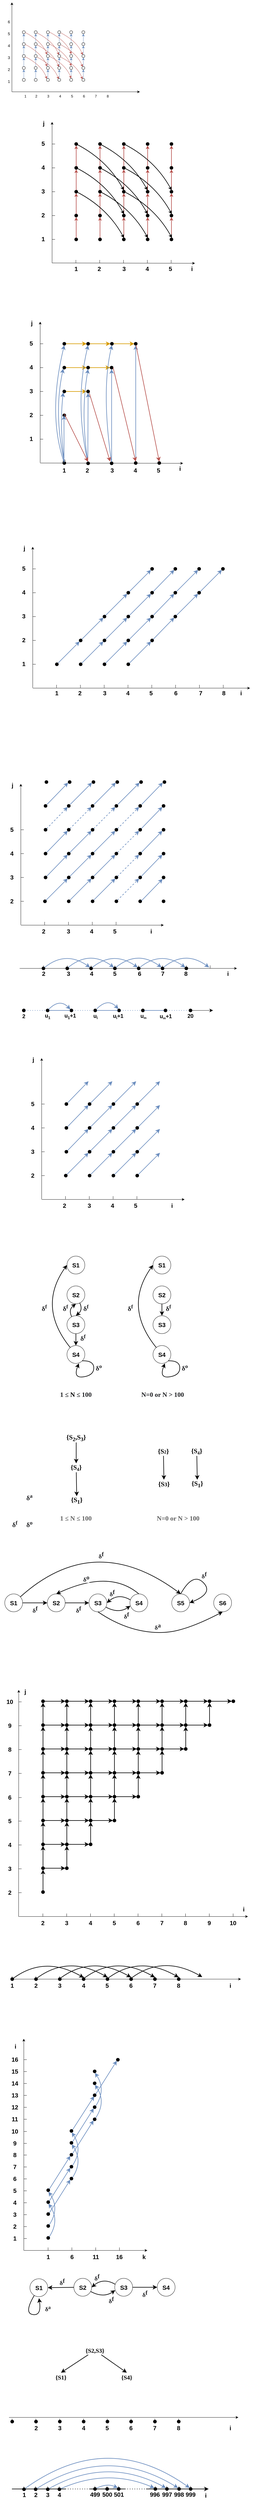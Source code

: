 <mxfile version="20.4.0" type="github">
  <diagram id="1EfTe6vMNu9yi9bhlWQg" name="Page-1">
    <mxGraphModel dx="1840" dy="1190" grid="1" gridSize="10" guides="1" tooltips="1" connect="1" arrows="1" fold="1" page="1" pageScale="1" pageWidth="850" pageHeight="1100" math="0" shadow="0">
      <root>
        <mxCell id="0" />
        <mxCell id="1" parent="0" />
        <mxCell id="rq-qiGX2FJayqIBKI3bo-3" value="" style="endArrow=classic;html=1;rounded=0;" parent="1" edge="1">
          <mxGeometry width="50" height="50" relative="1" as="geometry">
            <mxPoint x="40" y="400" as="sourcePoint" />
            <mxPoint x="470" y="400" as="targetPoint" />
          </mxGeometry>
        </mxCell>
        <mxCell id="rq-qiGX2FJayqIBKI3bo-4" value="" style="endArrow=classic;html=1;rounded=0;" parent="1" edge="1">
          <mxGeometry width="50" height="50" relative="1" as="geometry">
            <mxPoint x="40" y="400" as="sourcePoint" />
            <mxPoint x="40" y="100" as="targetPoint" />
          </mxGeometry>
        </mxCell>
        <mxCell id="rq-qiGX2FJayqIBKI3bo-5" value="1&amp;nbsp; &amp;nbsp; &amp;nbsp; &amp;nbsp; &amp;nbsp;2&amp;nbsp; &amp;nbsp; &amp;nbsp; &amp;nbsp; &amp;nbsp; 3&amp;nbsp; &amp;nbsp; &amp;nbsp; &amp;nbsp; &amp;nbsp; 4&amp;nbsp; &amp;nbsp; &amp;nbsp; &amp;nbsp; &amp;nbsp; 5&amp;nbsp; &amp;nbsp; &amp;nbsp; &amp;nbsp; &amp;nbsp; 6&amp;nbsp; &amp;nbsp; &amp;nbsp; &amp;nbsp; &amp;nbsp; 7&amp;nbsp; &amp;nbsp; &amp;nbsp; &amp;nbsp; &amp;nbsp; 8" style="text;html=1;strokeColor=none;fillColor=none;align=left;verticalAlign=middle;whiteSpace=wrap;rounded=0;" parent="1" vertex="1">
          <mxGeometry x="80" y="400" width="370" height="30" as="geometry" />
        </mxCell>
        <mxCell id="rq-qiGX2FJayqIBKI3bo-7" value="1" style="text;html=1;strokeColor=none;fillColor=none;align=center;verticalAlign=middle;whiteSpace=wrap;rounded=0;fontSize=13;" parent="1" vertex="1">
          <mxGeometry y="350" width="60" height="30" as="geometry" />
        </mxCell>
        <mxCell id="rq-qiGX2FJayqIBKI3bo-8" value="2&lt;span style=&quot;color: rgba(0, 0, 0, 0); font-family: monospace; font-size: 0px; text-align: start;&quot;&gt;%3CmxGraphModel%3E%3Croot%3E%3CmxCell%20id%3D%220%22%2F%3E%3CmxCell%20id%3D%221%22%20parent%3D%220%22%2F%3E%3CmxCell%20id%3D%222%22%20value%3D%221%22%20style%3D%22text%3Bhtml%3D1%3BstrokeColor%3Dnone%3BfillColor%3Dnone%3Balign%3Dcenter%3BverticalAlign%3Dmiddle%3BwhiteSpace%3Dwrap%3Brounded%3D0%3BfontSize%3D13%3B%22%20vertex%3D%221%22%20parent%3D%221%22%3E%3CmxGeometry%20y%3D%22350%22%20width%3D%2260%22%20height%3D%2230%22%20as%3D%22geometry%22%2F%3E%3C%2FmxCell%3E%3C%2Froot%3E%3C%2FmxGraphModel%3E&lt;/span&gt;&lt;span style=&quot;color: rgba(0, 0, 0, 0); font-family: monospace; font-size: 0px; text-align: start;&quot;&gt;%3CmxGraphModel%3E%3Croot%3E%3CmxCell%20id%3D%220%22%2F%3E%3CmxCell%20id%3D%221%22%20parent%3D%220%22%2F%3E%3CmxCell%20id%3D%222%22%20value%3D%221%22%20style%3D%22text%3Bhtml%3D1%3BstrokeColor%3Dnone%3BfillColor%3Dnone%3Balign%3Dcenter%3BverticalAlign%3Dmiddle%3BwhiteSpace%3Dwrap%3Brounded%3D0%3BfontSize%3D13%3B%22%20vertex%3D%221%22%20parent%3D%221%22%3E%3CmxGeometry%20y%3D%22350%22%20width%3D%2260%22%20height%3D%2230%22%20as%3D%22geometry%22%2F%3E%3C%2FmxCell%3E%3C%2Froot%3E%3C%2FmxGraphModel%3E&lt;/span&gt;" style="text;html=1;strokeColor=none;fillColor=none;align=center;verticalAlign=middle;whiteSpace=wrap;rounded=0;fontSize=13;" parent="1" vertex="1">
          <mxGeometry y="310" width="60" height="30" as="geometry" />
        </mxCell>
        <mxCell id="rq-qiGX2FJayqIBKI3bo-9" value="3" style="text;html=1;strokeColor=none;fillColor=none;align=center;verticalAlign=middle;whiteSpace=wrap;rounded=0;fontSize=13;" parent="1" vertex="1">
          <mxGeometry y="270" width="60" height="30" as="geometry" />
        </mxCell>
        <mxCell id="rq-qiGX2FJayqIBKI3bo-10" value="4" style="text;html=1;strokeColor=none;fillColor=none;align=center;verticalAlign=middle;whiteSpace=wrap;rounded=0;fontSize=13;" parent="1" vertex="1">
          <mxGeometry y="230" width="60" height="30" as="geometry" />
        </mxCell>
        <mxCell id="rq-qiGX2FJayqIBKI3bo-11" value="5" style="text;html=1;strokeColor=none;fillColor=none;align=center;verticalAlign=middle;whiteSpace=wrap;rounded=0;fontSize=13;" parent="1" vertex="1">
          <mxGeometry y="190" width="60" height="30" as="geometry" />
        </mxCell>
        <mxCell id="rq-qiGX2FJayqIBKI3bo-13" value="6" style="text;html=1;strokeColor=none;fillColor=none;align=center;verticalAlign=middle;whiteSpace=wrap;rounded=0;fontSize=13;" parent="1" vertex="1">
          <mxGeometry y="150" width="60" height="30" as="geometry" />
        </mxCell>
        <mxCell id="rq-qiGX2FJayqIBKI3bo-68" style="edgeStyle=orthogonalEdgeStyle;curved=1;rounded=0;orthogonalLoop=1;jettySize=auto;html=1;entryX=0.5;entryY=1;entryDx=0;entryDy=0;fontSize=13;fillColor=#dae8fc;strokeColor=#6c8ebf;" parent="1" source="rq-qiGX2FJayqIBKI3bo-14" target="rq-qiGX2FJayqIBKI3bo-18" edge="1">
          <mxGeometry relative="1" as="geometry" />
        </mxCell>
        <mxCell id="rq-qiGX2FJayqIBKI3bo-14" value="" style="ellipse;whiteSpace=wrap;html=1;aspect=fixed;fontSize=13;" parent="1" vertex="1">
          <mxGeometry x="75" y="355" width="10" height="10" as="geometry" />
        </mxCell>
        <mxCell id="rq-qiGX2FJayqIBKI3bo-70" style="edgeStyle=orthogonalEdgeStyle;curved=1;rounded=0;orthogonalLoop=1;jettySize=auto;html=1;entryX=0.5;entryY=1;entryDx=0;entryDy=0;fontSize=13;fillColor=#dae8fc;strokeColor=#6c8ebf;" parent="1" source="rq-qiGX2FJayqIBKI3bo-15" target="rq-qiGX2FJayqIBKI3bo-19" edge="1">
          <mxGeometry relative="1" as="geometry" />
        </mxCell>
        <mxCell id="rq-qiGX2FJayqIBKI3bo-15" value="" style="ellipse;whiteSpace=wrap;html=1;aspect=fixed;fontSize=13;" parent="1" vertex="1">
          <mxGeometry x="115" y="355" width="10" height="10" as="geometry" />
        </mxCell>
        <mxCell id="rq-qiGX2FJayqIBKI3bo-73" style="edgeStyle=orthogonalEdgeStyle;curved=1;rounded=0;orthogonalLoop=1;jettySize=auto;html=1;entryX=0.5;entryY=1;entryDx=0;entryDy=0;fontSize=13;fillColor=#dae8fc;strokeColor=#6c8ebf;" parent="1" source="rq-qiGX2FJayqIBKI3bo-16" target="rq-qiGX2FJayqIBKI3bo-20" edge="1">
          <mxGeometry relative="1" as="geometry" />
        </mxCell>
        <mxCell id="rq-qiGX2FJayqIBKI3bo-16" value="" style="ellipse;whiteSpace=wrap;html=1;aspect=fixed;fontSize=13;" parent="1" vertex="1">
          <mxGeometry x="156" y="355" width="10" height="10" as="geometry" />
        </mxCell>
        <mxCell id="rq-qiGX2FJayqIBKI3bo-72" style="edgeStyle=orthogonalEdgeStyle;curved=1;rounded=0;orthogonalLoop=1;jettySize=auto;html=1;entryX=0.5;entryY=1;entryDx=0;entryDy=0;fontSize=13;fillColor=#dae8fc;strokeColor=#6c8ebf;" parent="1" source="rq-qiGX2FJayqIBKI3bo-18" target="rq-qiGX2FJayqIBKI3bo-22" edge="1">
          <mxGeometry relative="1" as="geometry" />
        </mxCell>
        <mxCell id="rq-qiGX2FJayqIBKI3bo-18" value="" style="ellipse;whiteSpace=wrap;html=1;aspect=fixed;fontSize=13;" parent="1" vertex="1">
          <mxGeometry x="75" y="315" width="10" height="10" as="geometry" />
        </mxCell>
        <mxCell id="rq-qiGX2FJayqIBKI3bo-71" style="edgeStyle=orthogonalEdgeStyle;curved=1;rounded=0;orthogonalLoop=1;jettySize=auto;html=1;entryX=0.5;entryY=1;entryDx=0;entryDy=0;fontSize=13;fillColor=#dae8fc;strokeColor=#6c8ebf;" parent="1" source="rq-qiGX2FJayqIBKI3bo-19" target="rq-qiGX2FJayqIBKI3bo-23" edge="1">
          <mxGeometry relative="1" as="geometry" />
        </mxCell>
        <mxCell id="rq-qiGX2FJayqIBKI3bo-19" value="" style="ellipse;whiteSpace=wrap;html=1;aspect=fixed;fontSize=13;" parent="1" vertex="1">
          <mxGeometry x="115" y="315" width="10" height="10" as="geometry" />
        </mxCell>
        <mxCell id="rq-qiGX2FJayqIBKI3bo-74" style="edgeStyle=orthogonalEdgeStyle;curved=1;rounded=0;orthogonalLoop=1;jettySize=auto;html=1;entryX=0.5;entryY=1;entryDx=0;entryDy=0;fontSize=13;fillColor=#dae8fc;strokeColor=#6c8ebf;" parent="1" source="rq-qiGX2FJayqIBKI3bo-20" target="rq-qiGX2FJayqIBKI3bo-24" edge="1">
          <mxGeometry relative="1" as="geometry" />
        </mxCell>
        <mxCell id="rq-qiGX2FJayqIBKI3bo-20" value="" style="ellipse;whiteSpace=wrap;html=1;aspect=fixed;fontSize=13;" parent="1" vertex="1">
          <mxGeometry x="156" y="315" width="10" height="10" as="geometry" />
        </mxCell>
        <mxCell id="rq-qiGX2FJayqIBKI3bo-77" style="edgeStyle=orthogonalEdgeStyle;curved=1;rounded=0;orthogonalLoop=1;jettySize=auto;html=1;entryX=0.5;entryY=1;entryDx=0;entryDy=0;fontSize=13;fillColor=#dae8fc;strokeColor=#6c8ebf;" parent="1" source="rq-qiGX2FJayqIBKI3bo-22" target="rq-qiGX2FJayqIBKI3bo-26" edge="1">
          <mxGeometry relative="1" as="geometry" />
        </mxCell>
        <mxCell id="rq-qiGX2FJayqIBKI3bo-22" value="" style="ellipse;whiteSpace=wrap;html=1;aspect=fixed;fontSize=13;" parent="1" vertex="1">
          <mxGeometry x="75" y="275" width="10" height="10" as="geometry" />
        </mxCell>
        <mxCell id="rq-qiGX2FJayqIBKI3bo-76" style="edgeStyle=orthogonalEdgeStyle;curved=1;rounded=0;orthogonalLoop=1;jettySize=auto;html=1;entryX=0.5;entryY=1;entryDx=0;entryDy=0;fontSize=13;fillColor=#dae8fc;strokeColor=#6c8ebf;" parent="1" source="rq-qiGX2FJayqIBKI3bo-23" target="rq-qiGX2FJayqIBKI3bo-27" edge="1">
          <mxGeometry relative="1" as="geometry" />
        </mxCell>
        <mxCell id="rq-qiGX2FJayqIBKI3bo-23" value="" style="ellipse;whiteSpace=wrap;html=1;aspect=fixed;fontSize=13;" parent="1" vertex="1">
          <mxGeometry x="115" y="275" width="10" height="10" as="geometry" />
        </mxCell>
        <mxCell id="rq-qiGX2FJayqIBKI3bo-75" style="edgeStyle=orthogonalEdgeStyle;curved=1;rounded=0;orthogonalLoop=1;jettySize=auto;html=1;entryX=0.5;entryY=1;entryDx=0;entryDy=0;fontSize=13;fillColor=#dae8fc;strokeColor=#6c8ebf;" parent="1" source="rq-qiGX2FJayqIBKI3bo-24" target="rq-qiGX2FJayqIBKI3bo-28" edge="1">
          <mxGeometry relative="1" as="geometry" />
        </mxCell>
        <mxCell id="rq-qiGX2FJayqIBKI3bo-24" value="" style="ellipse;whiteSpace=wrap;html=1;aspect=fixed;fontSize=13;" parent="1" vertex="1">
          <mxGeometry x="156" y="275" width="10" height="10" as="geometry" />
        </mxCell>
        <mxCell id="rq-qiGX2FJayqIBKI3bo-78" style="edgeStyle=orthogonalEdgeStyle;curved=1;rounded=0;orthogonalLoop=1;jettySize=auto;html=1;entryX=0.5;entryY=1;entryDx=0;entryDy=0;fontSize=13;fillColor=#dae8fc;strokeColor=#6c8ebf;" parent="1" source="rq-qiGX2FJayqIBKI3bo-26" target="rq-qiGX2FJayqIBKI3bo-39" edge="1">
          <mxGeometry relative="1" as="geometry" />
        </mxCell>
        <mxCell id="rq-qiGX2FJayqIBKI3bo-26" value="" style="ellipse;whiteSpace=wrap;html=1;aspect=fixed;fontSize=13;" parent="1" vertex="1">
          <mxGeometry x="75" y="235" width="10" height="10" as="geometry" />
        </mxCell>
        <mxCell id="rq-qiGX2FJayqIBKI3bo-80" style="edgeStyle=orthogonalEdgeStyle;curved=1;rounded=0;orthogonalLoop=1;jettySize=auto;html=1;entryX=0.5;entryY=1;entryDx=0;entryDy=0;fontSize=13;fillColor=#dae8fc;strokeColor=#6c8ebf;" parent="1" source="rq-qiGX2FJayqIBKI3bo-27" target="rq-qiGX2FJayqIBKI3bo-40" edge="1">
          <mxGeometry relative="1" as="geometry" />
        </mxCell>
        <mxCell id="rq-qiGX2FJayqIBKI3bo-27" value="" style="ellipse;whiteSpace=wrap;html=1;aspect=fixed;fontSize=13;" parent="1" vertex="1">
          <mxGeometry x="115" y="235" width="10" height="10" as="geometry" />
        </mxCell>
        <mxCell id="rq-qiGX2FJayqIBKI3bo-81" style="edgeStyle=orthogonalEdgeStyle;curved=1;rounded=0;orthogonalLoop=1;jettySize=auto;html=1;entryX=0.5;entryY=1;entryDx=0;entryDy=0;fontSize=13;fillColor=#dae8fc;strokeColor=#6c8ebf;" parent="1" source="rq-qiGX2FJayqIBKI3bo-28" target="rq-qiGX2FJayqIBKI3bo-41" edge="1">
          <mxGeometry relative="1" as="geometry" />
        </mxCell>
        <mxCell id="rq-qiGX2FJayqIBKI3bo-28" value="" style="ellipse;whiteSpace=wrap;html=1;aspect=fixed;fontSize=13;" parent="1" vertex="1">
          <mxGeometry x="156" y="235" width="10" height="10" as="geometry" />
        </mxCell>
        <mxCell id="rq-qiGX2FJayqIBKI3bo-39" value="" style="ellipse;whiteSpace=wrap;html=1;aspect=fixed;fontSize=13;" parent="1" vertex="1">
          <mxGeometry x="75" y="195" width="10" height="10" as="geometry" />
        </mxCell>
        <mxCell id="rq-qiGX2FJayqIBKI3bo-40" value="" style="ellipse;whiteSpace=wrap;html=1;aspect=fixed;fontSize=13;" parent="1" vertex="1">
          <mxGeometry x="115" y="195" width="10" height="10" as="geometry" />
        </mxCell>
        <mxCell id="rq-qiGX2FJayqIBKI3bo-41" value="" style="ellipse;whiteSpace=wrap;html=1;aspect=fixed;fontSize=13;" parent="1" vertex="1">
          <mxGeometry x="156" y="195" width="10" height="10" as="geometry" />
        </mxCell>
        <mxCell id="rq-qiGX2FJayqIBKI3bo-64" value="" style="curved=1;endArrow=classic;html=1;rounded=0;fontSize=13;entryX=0;entryY=0;entryDx=0;entryDy=0;fillColor=#f8cecc;strokeColor=#b85450;" parent="1" source="rq-qiGX2FJayqIBKI3bo-22" target="rq-qiGX2FJayqIBKI3bo-16" edge="1">
          <mxGeometry width="50" height="50" relative="1" as="geometry">
            <mxPoint x="85" y="330" as="sourcePoint" />
            <mxPoint x="155.711" y="280" as="targetPoint" />
            <Array as="points">
              <mxPoint x="140" y="310" />
            </Array>
          </mxGeometry>
        </mxCell>
        <mxCell id="rq-qiGX2FJayqIBKI3bo-82" style="edgeStyle=orthogonalEdgeStyle;curved=1;rounded=0;orthogonalLoop=1;jettySize=auto;html=1;entryX=0.5;entryY=1;entryDx=0;entryDy=0;fontSize=13;fillColor=#dae8fc;strokeColor=#6c8ebf;" parent="1" source="rq-qiGX2FJayqIBKI3bo-83" target="rq-qiGX2FJayqIBKI3bo-89" edge="1">
          <mxGeometry relative="1" as="geometry" />
        </mxCell>
        <mxCell id="rq-qiGX2FJayqIBKI3bo-83" value="" style="ellipse;whiteSpace=wrap;html=1;aspect=fixed;fontSize=13;" parent="1" vertex="1">
          <mxGeometry x="194" y="355" width="10" height="10" as="geometry" />
        </mxCell>
        <mxCell id="rq-qiGX2FJayqIBKI3bo-84" style="edgeStyle=orthogonalEdgeStyle;curved=1;rounded=0;orthogonalLoop=1;jettySize=auto;html=1;entryX=0.5;entryY=1;entryDx=0;entryDy=0;fontSize=13;fillColor=#dae8fc;strokeColor=#6c8ebf;" parent="1" source="rq-qiGX2FJayqIBKI3bo-85" target="rq-qiGX2FJayqIBKI3bo-91" edge="1">
          <mxGeometry relative="1" as="geometry" />
        </mxCell>
        <mxCell id="rq-qiGX2FJayqIBKI3bo-85" value="" style="ellipse;whiteSpace=wrap;html=1;aspect=fixed;fontSize=13;" parent="1" vertex="1">
          <mxGeometry x="234" y="355" width="10" height="10" as="geometry" />
        </mxCell>
        <mxCell id="rq-qiGX2FJayqIBKI3bo-86" style="edgeStyle=orthogonalEdgeStyle;curved=1;rounded=0;orthogonalLoop=1;jettySize=auto;html=1;entryX=0.5;entryY=1;entryDx=0;entryDy=0;fontSize=13;fillColor=#dae8fc;strokeColor=#6c8ebf;" parent="1" source="rq-qiGX2FJayqIBKI3bo-87" target="rq-qiGX2FJayqIBKI3bo-93" edge="1">
          <mxGeometry relative="1" as="geometry" />
        </mxCell>
        <mxCell id="rq-qiGX2FJayqIBKI3bo-87" value="" style="ellipse;whiteSpace=wrap;html=1;aspect=fixed;fontSize=13;" parent="1" vertex="1">
          <mxGeometry x="275" y="355" width="10" height="10" as="geometry" />
        </mxCell>
        <mxCell id="rq-qiGX2FJayqIBKI3bo-88" style="edgeStyle=orthogonalEdgeStyle;curved=1;rounded=0;orthogonalLoop=1;jettySize=auto;html=1;entryX=0.5;entryY=1;entryDx=0;entryDy=0;fontSize=13;fillColor=#dae8fc;strokeColor=#6c8ebf;" parent="1" source="rq-qiGX2FJayqIBKI3bo-89" target="rq-qiGX2FJayqIBKI3bo-95" edge="1">
          <mxGeometry relative="1" as="geometry" />
        </mxCell>
        <mxCell id="rq-qiGX2FJayqIBKI3bo-89" value="" style="ellipse;whiteSpace=wrap;html=1;aspect=fixed;fontSize=13;" parent="1" vertex="1">
          <mxGeometry x="194" y="315" width="10" height="10" as="geometry" />
        </mxCell>
        <mxCell id="rq-qiGX2FJayqIBKI3bo-90" style="edgeStyle=orthogonalEdgeStyle;curved=1;rounded=0;orthogonalLoop=1;jettySize=auto;html=1;entryX=0.5;entryY=1;entryDx=0;entryDy=0;fontSize=13;fillColor=#dae8fc;strokeColor=#6c8ebf;" parent="1" source="rq-qiGX2FJayqIBKI3bo-91" target="rq-qiGX2FJayqIBKI3bo-97" edge="1">
          <mxGeometry relative="1" as="geometry" />
        </mxCell>
        <mxCell id="rq-qiGX2FJayqIBKI3bo-91" value="" style="ellipse;whiteSpace=wrap;html=1;aspect=fixed;fontSize=13;" parent="1" vertex="1">
          <mxGeometry x="234" y="315" width="10" height="10" as="geometry" />
        </mxCell>
        <mxCell id="rq-qiGX2FJayqIBKI3bo-92" style="edgeStyle=orthogonalEdgeStyle;curved=1;rounded=0;orthogonalLoop=1;jettySize=auto;html=1;entryX=0.5;entryY=1;entryDx=0;entryDy=0;fontSize=13;fillColor=#dae8fc;strokeColor=#6c8ebf;" parent="1" source="rq-qiGX2FJayqIBKI3bo-93" target="rq-qiGX2FJayqIBKI3bo-99" edge="1">
          <mxGeometry relative="1" as="geometry" />
        </mxCell>
        <mxCell id="rq-qiGX2FJayqIBKI3bo-93" value="" style="ellipse;whiteSpace=wrap;html=1;aspect=fixed;fontSize=13;" parent="1" vertex="1">
          <mxGeometry x="275" y="315" width="10" height="10" as="geometry" />
        </mxCell>
        <mxCell id="rq-qiGX2FJayqIBKI3bo-94" style="edgeStyle=orthogonalEdgeStyle;curved=1;rounded=0;orthogonalLoop=1;jettySize=auto;html=1;entryX=0.5;entryY=1;entryDx=0;entryDy=0;fontSize=13;fillColor=#dae8fc;strokeColor=#6c8ebf;" parent="1" source="rq-qiGX2FJayqIBKI3bo-95" target="rq-qiGX2FJayqIBKI3bo-101" edge="1">
          <mxGeometry relative="1" as="geometry" />
        </mxCell>
        <mxCell id="rq-qiGX2FJayqIBKI3bo-95" value="" style="ellipse;whiteSpace=wrap;html=1;aspect=fixed;fontSize=13;" parent="1" vertex="1">
          <mxGeometry x="194" y="275" width="10" height="10" as="geometry" />
        </mxCell>
        <mxCell id="rq-qiGX2FJayqIBKI3bo-96" style="edgeStyle=orthogonalEdgeStyle;curved=1;rounded=0;orthogonalLoop=1;jettySize=auto;html=1;entryX=0.5;entryY=1;entryDx=0;entryDy=0;fontSize=13;fillColor=#dae8fc;strokeColor=#6c8ebf;" parent="1" source="rq-qiGX2FJayqIBKI3bo-97" target="rq-qiGX2FJayqIBKI3bo-103" edge="1">
          <mxGeometry relative="1" as="geometry" />
        </mxCell>
        <mxCell id="rq-qiGX2FJayqIBKI3bo-97" value="" style="ellipse;whiteSpace=wrap;html=1;aspect=fixed;fontSize=13;" parent="1" vertex="1">
          <mxGeometry x="234" y="275" width="10" height="10" as="geometry" />
        </mxCell>
        <mxCell id="rq-qiGX2FJayqIBKI3bo-98" style="edgeStyle=orthogonalEdgeStyle;curved=1;rounded=0;orthogonalLoop=1;jettySize=auto;html=1;entryX=0.5;entryY=1;entryDx=0;entryDy=0;fontSize=13;fillColor=#dae8fc;strokeColor=#6c8ebf;" parent="1" source="rq-qiGX2FJayqIBKI3bo-99" target="rq-qiGX2FJayqIBKI3bo-105" edge="1">
          <mxGeometry relative="1" as="geometry" />
        </mxCell>
        <mxCell id="rq-qiGX2FJayqIBKI3bo-99" value="" style="ellipse;whiteSpace=wrap;html=1;aspect=fixed;fontSize=13;" parent="1" vertex="1">
          <mxGeometry x="275" y="275" width="10" height="10" as="geometry" />
        </mxCell>
        <mxCell id="rq-qiGX2FJayqIBKI3bo-100" style="edgeStyle=orthogonalEdgeStyle;curved=1;rounded=0;orthogonalLoop=1;jettySize=auto;html=1;entryX=0.5;entryY=1;entryDx=0;entryDy=0;fontSize=13;fillColor=#dae8fc;strokeColor=#6c8ebf;" parent="1" source="rq-qiGX2FJayqIBKI3bo-101" target="rq-qiGX2FJayqIBKI3bo-106" edge="1">
          <mxGeometry relative="1" as="geometry" />
        </mxCell>
        <mxCell id="rq-qiGX2FJayqIBKI3bo-101" value="" style="ellipse;whiteSpace=wrap;html=1;aspect=fixed;fontSize=13;" parent="1" vertex="1">
          <mxGeometry x="194" y="235" width="10" height="10" as="geometry" />
        </mxCell>
        <mxCell id="rq-qiGX2FJayqIBKI3bo-102" style="edgeStyle=orthogonalEdgeStyle;curved=1;rounded=0;orthogonalLoop=1;jettySize=auto;html=1;entryX=0.5;entryY=1;entryDx=0;entryDy=0;fontSize=13;fillColor=#dae8fc;strokeColor=#6c8ebf;" parent="1" source="rq-qiGX2FJayqIBKI3bo-103" target="rq-qiGX2FJayqIBKI3bo-107" edge="1">
          <mxGeometry relative="1" as="geometry" />
        </mxCell>
        <mxCell id="rq-qiGX2FJayqIBKI3bo-103" value="" style="ellipse;whiteSpace=wrap;html=1;aspect=fixed;fontSize=13;" parent="1" vertex="1">
          <mxGeometry x="234" y="235" width="10" height="10" as="geometry" />
        </mxCell>
        <mxCell id="rq-qiGX2FJayqIBKI3bo-104" style="edgeStyle=orthogonalEdgeStyle;curved=1;rounded=0;orthogonalLoop=1;jettySize=auto;html=1;entryX=0.5;entryY=1;entryDx=0;entryDy=0;fontSize=13;fillColor=#dae8fc;strokeColor=#6c8ebf;" parent="1" source="rq-qiGX2FJayqIBKI3bo-105" target="rq-qiGX2FJayqIBKI3bo-108" edge="1">
          <mxGeometry relative="1" as="geometry" />
        </mxCell>
        <mxCell id="rq-qiGX2FJayqIBKI3bo-105" value="" style="ellipse;whiteSpace=wrap;html=1;aspect=fixed;fontSize=13;" parent="1" vertex="1">
          <mxGeometry x="275" y="235" width="10" height="10" as="geometry" />
        </mxCell>
        <mxCell id="rq-qiGX2FJayqIBKI3bo-106" value="" style="ellipse;whiteSpace=wrap;html=1;aspect=fixed;fontSize=13;" parent="1" vertex="1">
          <mxGeometry x="194" y="195" width="10" height="10" as="geometry" />
        </mxCell>
        <mxCell id="rq-qiGX2FJayqIBKI3bo-107" value="" style="ellipse;whiteSpace=wrap;html=1;aspect=fixed;fontSize=13;" parent="1" vertex="1">
          <mxGeometry x="234" y="195" width="10" height="10" as="geometry" />
        </mxCell>
        <mxCell id="rq-qiGX2FJayqIBKI3bo-108" value="" style="ellipse;whiteSpace=wrap;html=1;aspect=fixed;fontSize=13;" parent="1" vertex="1">
          <mxGeometry x="275" y="195" width="10" height="10" as="geometry" />
        </mxCell>
        <mxCell id="rq-qiGX2FJayqIBKI3bo-113" value="" style="curved=1;endArrow=classic;html=1;rounded=0;fontSize=13;entryX=0;entryY=0;entryDx=0;entryDy=0;fillColor=#f8cecc;strokeColor=#b85450;" parent="1" edge="1">
          <mxGeometry width="50" height="50" relative="1" as="geometry">
            <mxPoint x="84.997" y="241.112" as="sourcePoint" />
            <mxPoint x="158.174" y="315.004" as="targetPoint" />
            <Array as="points">
              <mxPoint x="140" y="270" />
            </Array>
          </mxGeometry>
        </mxCell>
        <mxCell id="rq-qiGX2FJayqIBKI3bo-114" value="" style="curved=1;endArrow=classic;html=1;rounded=0;fontSize=13;entryX=0;entryY=0;entryDx=0;entryDy=0;fillColor=#f8cecc;strokeColor=#b85450;" parent="1" edge="1">
          <mxGeometry width="50" height="50" relative="1" as="geometry">
            <mxPoint x="84.997" y="201.112" as="sourcePoint" />
            <mxPoint x="158.174" y="275.004" as="targetPoint" />
            <Array as="points">
              <mxPoint x="140" y="230" />
            </Array>
          </mxGeometry>
        </mxCell>
        <mxCell id="rq-qiGX2FJayqIBKI3bo-125" value="" style="curved=1;endArrow=classic;html=1;rounded=0;fontSize=13;entryX=0;entryY=0;entryDx=0;entryDy=0;fillColor=#f8cecc;strokeColor=#b85450;" parent="1" edge="1">
          <mxGeometry width="50" height="50" relative="1" as="geometry">
            <mxPoint x="124.152" y="283.446" as="sourcePoint" />
            <mxPoint x="197.144" y="357.674" as="targetPoint" />
            <Array as="points">
              <mxPoint x="179.68" y="311.21" />
            </Array>
          </mxGeometry>
        </mxCell>
        <mxCell id="rq-qiGX2FJayqIBKI3bo-126" value="" style="curved=1;endArrow=classic;html=1;rounded=0;fontSize=13;entryX=0;entryY=0;entryDx=0;entryDy=0;fillColor=#f8cecc;strokeColor=#b85450;" parent="1" edge="1">
          <mxGeometry width="50" height="50" relative="1" as="geometry">
            <mxPoint x="124.677" y="242.322" as="sourcePoint" />
            <mxPoint x="197.854" y="316.214" as="targetPoint" />
            <Array as="points">
              <mxPoint x="179.68" y="271.21" />
            </Array>
          </mxGeometry>
        </mxCell>
        <mxCell id="rq-qiGX2FJayqIBKI3bo-127" value="" style="curved=1;endArrow=classic;html=1;rounded=0;fontSize=13;entryX=0;entryY=0;entryDx=0;entryDy=0;fillColor=#f8cecc;strokeColor=#b85450;" parent="1" edge="1">
          <mxGeometry width="50" height="50" relative="1" as="geometry">
            <mxPoint x="124.677" y="202.322" as="sourcePoint" />
            <mxPoint x="197.854" y="276.214" as="targetPoint" />
            <Array as="points">
              <mxPoint x="179.68" y="231.21" />
            </Array>
          </mxGeometry>
        </mxCell>
        <mxCell id="rq-qiGX2FJayqIBKI3bo-128" value="" style="curved=1;endArrow=classic;html=1;rounded=0;fontSize=13;entryX=0;entryY=0;entryDx=0;entryDy=0;fillColor=#f8cecc;strokeColor=#b85450;" parent="1" edge="1">
          <mxGeometry width="50" height="50" relative="1" as="geometry">
            <mxPoint x="166.002" y="280.776" as="sourcePoint" />
            <mxPoint x="238.994" y="355.004" as="targetPoint" />
            <Array as="points">
              <mxPoint x="221.53" y="308.54" />
            </Array>
          </mxGeometry>
        </mxCell>
        <mxCell id="rq-qiGX2FJayqIBKI3bo-129" value="" style="curved=1;endArrow=classic;html=1;rounded=0;fontSize=13;entryX=0;entryY=0;entryDx=0;entryDy=0;fillColor=#f8cecc;strokeColor=#b85450;" parent="1" edge="1">
          <mxGeometry width="50" height="50" relative="1" as="geometry">
            <mxPoint x="166.527" y="239.652" as="sourcePoint" />
            <mxPoint x="239.704" y="313.544" as="targetPoint" />
            <Array as="points">
              <mxPoint x="221.53" y="268.54" />
            </Array>
          </mxGeometry>
        </mxCell>
        <mxCell id="rq-qiGX2FJayqIBKI3bo-130" value="" style="curved=1;endArrow=classic;html=1;rounded=0;fontSize=13;entryX=0;entryY=0;entryDx=0;entryDy=0;fillColor=#f8cecc;strokeColor=#b85450;" parent="1" edge="1">
          <mxGeometry width="50" height="50" relative="1" as="geometry">
            <mxPoint x="166.527" y="199.652" as="sourcePoint" />
            <mxPoint x="239.704" y="273.544" as="targetPoint" />
            <Array as="points">
              <mxPoint x="221.53" y="228.54" />
            </Array>
          </mxGeometry>
        </mxCell>
        <mxCell id="rq-qiGX2FJayqIBKI3bo-131" value="" style="curved=1;endArrow=classic;html=1;rounded=0;fontSize=13;entryX=0;entryY=0;entryDx=0;entryDy=0;fillColor=#f8cecc;strokeColor=#b85450;" parent="1" edge="1">
          <mxGeometry width="50" height="50" relative="1" as="geometry">
            <mxPoint x="204.002" y="283.446" as="sourcePoint" />
            <mxPoint x="276.994" y="357.674" as="targetPoint" />
            <Array as="points">
              <mxPoint x="259.53" y="311.21" />
            </Array>
          </mxGeometry>
        </mxCell>
        <mxCell id="rq-qiGX2FJayqIBKI3bo-132" value="" style="curved=1;endArrow=classic;html=1;rounded=0;fontSize=13;entryX=0;entryY=0;entryDx=0;entryDy=0;fillColor=#f8cecc;strokeColor=#b85450;" parent="1" edge="1">
          <mxGeometry width="50" height="50" relative="1" as="geometry">
            <mxPoint x="204.527" y="242.322" as="sourcePoint" />
            <mxPoint x="277.704" y="316.214" as="targetPoint" />
            <Array as="points">
              <mxPoint x="259.53" y="271.21" />
            </Array>
          </mxGeometry>
        </mxCell>
        <mxCell id="rq-qiGX2FJayqIBKI3bo-133" value="" style="curved=1;endArrow=classic;html=1;rounded=0;fontSize=13;entryX=0;entryY=0;entryDx=0;entryDy=0;fillColor=#f8cecc;strokeColor=#b85450;" parent="1" edge="1">
          <mxGeometry width="50" height="50" relative="1" as="geometry">
            <mxPoint x="204.527" y="202.322" as="sourcePoint" />
            <mxPoint x="277.704" y="276.214" as="targetPoint" />
            <Array as="points">
              <mxPoint x="259.53" y="231.21" />
            </Array>
          </mxGeometry>
        </mxCell>
        <mxCell id="rq-qiGX2FJayqIBKI3bo-134" style="edgeStyle=orthogonalEdgeStyle;curved=1;rounded=0;orthogonalLoop=1;jettySize=auto;html=1;entryX=0.5;entryY=1;entryDx=0;entryDy=0;fontSize=13;fillColor=#f8cecc;strokeColor=#b85450;strokeWidth=2;" parent="1" source="rq-qiGX2FJayqIBKI3bo-135" target="rq-qiGX2FJayqIBKI3bo-141" edge="1">
          <mxGeometry relative="1" as="geometry" />
        </mxCell>
        <mxCell id="rq-qiGX2FJayqIBKI3bo-135" value="" style="ellipse;whiteSpace=wrap;html=1;aspect=fixed;fontSize=13;fillColor=#000000;strokeWidth=2;" parent="1" vertex="1">
          <mxGeometry x="251" y="890" width="10" height="10" as="geometry" />
        </mxCell>
        <mxCell id="rq-qiGX2FJayqIBKI3bo-140" style="edgeStyle=orthogonalEdgeStyle;curved=1;rounded=0;orthogonalLoop=1;jettySize=auto;html=1;entryX=0.5;entryY=1;entryDx=0;entryDy=0;fontSize=13;fillColor=#f8cecc;strokeColor=#b85450;strokeWidth=2;" parent="1" source="rq-qiGX2FJayqIBKI3bo-141" target="rq-qiGX2FJayqIBKI3bo-147" edge="1">
          <mxGeometry relative="1" as="geometry" />
        </mxCell>
        <mxCell id="rq-qiGX2FJayqIBKI3bo-141" value="" style="ellipse;whiteSpace=wrap;html=1;aspect=fixed;fontSize=13;fillColor=#000000;strokeWidth=2;" parent="1" vertex="1">
          <mxGeometry x="251" y="810" width="10" height="10" as="geometry" />
        </mxCell>
        <mxCell id="rq-qiGX2FJayqIBKI3bo-146" style="edgeStyle=orthogonalEdgeStyle;curved=1;rounded=0;orthogonalLoop=1;jettySize=auto;html=1;entryX=0.5;entryY=1;entryDx=0;entryDy=0;fontSize=13;fillColor=#f8cecc;strokeColor=#b85450;strokeWidth=2;" parent="1" source="rq-qiGX2FJayqIBKI3bo-147" target="rq-qiGX2FJayqIBKI3bo-153" edge="1">
          <mxGeometry relative="1" as="geometry" />
        </mxCell>
        <mxCell id="rq-qiGX2FJayqIBKI3bo-147" value="" style="ellipse;whiteSpace=wrap;html=1;aspect=fixed;fontSize=13;fillColor=#000000;strokeWidth=2;" parent="1" vertex="1">
          <mxGeometry x="251" y="730" width="10" height="10" as="geometry" />
        </mxCell>
        <mxCell id="rq-qiGX2FJayqIBKI3bo-152" style="edgeStyle=orthogonalEdgeStyle;curved=1;rounded=0;orthogonalLoop=1;jettySize=auto;html=1;entryX=0.5;entryY=1;entryDx=0;entryDy=0;fontSize=13;fillColor=#f8cecc;strokeColor=#b85450;strokeWidth=2;" parent="1" source="rq-qiGX2FJayqIBKI3bo-153" target="rq-qiGX2FJayqIBKI3bo-158" edge="1">
          <mxGeometry relative="1" as="geometry" />
        </mxCell>
        <mxCell id="rq-qiGX2FJayqIBKI3bo-153" value="" style="ellipse;whiteSpace=wrap;html=1;aspect=fixed;fontSize=13;fillColor=#000000;strokeWidth=2;" parent="1" vertex="1">
          <mxGeometry x="251" y="650" width="10" height="10" as="geometry" />
        </mxCell>
        <mxCell id="rq-qiGX2FJayqIBKI3bo-158" value="" style="ellipse;whiteSpace=wrap;html=1;aspect=fixed;fontSize=13;fillColor=#000000;strokeWidth=2;" parent="1" vertex="1">
          <mxGeometry x="251" y="570" width="10" height="10" as="geometry" />
        </mxCell>
        <mxCell id="rq-qiGX2FJayqIBKI3bo-209" style="edgeStyle=orthogonalEdgeStyle;curved=1;rounded=0;orthogonalLoop=1;jettySize=auto;html=1;entryX=0.5;entryY=1;entryDx=0;entryDy=0;fontSize=13;fillColor=#f8cecc;strokeColor=#b85450;strokeWidth=2;" parent="1" source="rq-qiGX2FJayqIBKI3bo-210" target="rq-qiGX2FJayqIBKI3bo-212" edge="1">
          <mxGeometry relative="1" as="geometry" />
        </mxCell>
        <mxCell id="rq-qiGX2FJayqIBKI3bo-210" value="" style="ellipse;whiteSpace=wrap;html=1;aspect=fixed;fontSize=13;fillColor=#000000;strokeWidth=2;" parent="1" vertex="1">
          <mxGeometry x="331" y="890" width="10" height="10" as="geometry" />
        </mxCell>
        <mxCell id="rq-qiGX2FJayqIBKI3bo-211" style="edgeStyle=orthogonalEdgeStyle;curved=1;rounded=0;orthogonalLoop=1;jettySize=auto;html=1;entryX=0.5;entryY=1;entryDx=0;entryDy=0;fontSize=13;fillColor=#f8cecc;strokeColor=#b85450;strokeWidth=2;" parent="1" source="rq-qiGX2FJayqIBKI3bo-212" target="rq-qiGX2FJayqIBKI3bo-214" edge="1">
          <mxGeometry relative="1" as="geometry" />
        </mxCell>
        <mxCell id="rq-qiGX2FJayqIBKI3bo-212" value="" style="ellipse;whiteSpace=wrap;html=1;aspect=fixed;fontSize=13;fillColor=#000000;strokeWidth=2;" parent="1" vertex="1">
          <mxGeometry x="331" y="810" width="10" height="10" as="geometry" />
        </mxCell>
        <mxCell id="rq-qiGX2FJayqIBKI3bo-213" style="edgeStyle=orthogonalEdgeStyle;curved=1;rounded=0;orthogonalLoop=1;jettySize=auto;html=1;entryX=0.5;entryY=1;entryDx=0;entryDy=0;fontSize=13;fillColor=#f8cecc;strokeColor=#b85450;strokeWidth=2;" parent="1" source="rq-qiGX2FJayqIBKI3bo-214" target="rq-qiGX2FJayqIBKI3bo-216" edge="1">
          <mxGeometry relative="1" as="geometry" />
        </mxCell>
        <mxCell id="rq-qiGX2FJayqIBKI3bo-214" value="" style="ellipse;whiteSpace=wrap;html=1;aspect=fixed;fontSize=13;fillColor=#000000;strokeWidth=2;" parent="1" vertex="1">
          <mxGeometry x="331" y="730" width="10" height="10" as="geometry" />
        </mxCell>
        <mxCell id="rq-qiGX2FJayqIBKI3bo-215" style="edgeStyle=orthogonalEdgeStyle;curved=1;rounded=0;orthogonalLoop=1;jettySize=auto;html=1;entryX=0.5;entryY=1;entryDx=0;entryDy=0;fontSize=13;fillColor=#f8cecc;strokeColor=#b85450;strokeWidth=2;" parent="1" source="rq-qiGX2FJayqIBKI3bo-216" target="rq-qiGX2FJayqIBKI3bo-217" edge="1">
          <mxGeometry relative="1" as="geometry" />
        </mxCell>
        <mxCell id="rq-qiGX2FJayqIBKI3bo-216" value="" style="ellipse;whiteSpace=wrap;html=1;aspect=fixed;fontSize=13;fillColor=#000000;strokeWidth=2;" parent="1" vertex="1">
          <mxGeometry x="331" y="650" width="10" height="10" as="geometry" />
        </mxCell>
        <mxCell id="rq-qiGX2FJayqIBKI3bo-217" value="" style="ellipse;whiteSpace=wrap;html=1;aspect=fixed;fontSize=13;fillColor=#000000;strokeWidth=2;" parent="1" vertex="1">
          <mxGeometry x="331" y="570" width="10" height="10" as="geometry" />
        </mxCell>
        <mxCell id="rq-qiGX2FJayqIBKI3bo-218" style="edgeStyle=orthogonalEdgeStyle;curved=1;rounded=0;orthogonalLoop=1;jettySize=auto;html=1;entryX=0.5;entryY=1;entryDx=0;entryDy=0;fontSize=13;fillColor=#f8cecc;strokeColor=#b85450;strokeWidth=2;" parent="1" source="rq-qiGX2FJayqIBKI3bo-219" target="rq-qiGX2FJayqIBKI3bo-221" edge="1">
          <mxGeometry relative="1" as="geometry" />
        </mxCell>
        <mxCell id="rq-qiGX2FJayqIBKI3bo-219" value="" style="ellipse;whiteSpace=wrap;html=1;aspect=fixed;fontSize=13;fillColor=#000000;strokeWidth=2;" parent="1" vertex="1">
          <mxGeometry x="411" y="890" width="10" height="10" as="geometry" />
        </mxCell>
        <mxCell id="rq-qiGX2FJayqIBKI3bo-220" style="edgeStyle=orthogonalEdgeStyle;curved=1;rounded=0;orthogonalLoop=1;jettySize=auto;html=1;entryX=0.5;entryY=1;entryDx=0;entryDy=0;fontSize=13;fillColor=#f8cecc;strokeColor=#b85450;strokeWidth=2;" parent="1" source="rq-qiGX2FJayqIBKI3bo-221" target="rq-qiGX2FJayqIBKI3bo-223" edge="1">
          <mxGeometry relative="1" as="geometry" />
        </mxCell>
        <mxCell id="rq-qiGX2FJayqIBKI3bo-221" value="" style="ellipse;whiteSpace=wrap;html=1;aspect=fixed;fontSize=13;fillColor=#000000;strokeWidth=2;" parent="1" vertex="1">
          <mxGeometry x="411" y="810" width="10" height="10" as="geometry" />
        </mxCell>
        <mxCell id="rq-qiGX2FJayqIBKI3bo-222" style="edgeStyle=orthogonalEdgeStyle;curved=1;rounded=0;orthogonalLoop=1;jettySize=auto;html=1;entryX=0.5;entryY=1;entryDx=0;entryDy=0;fontSize=13;fillColor=#f8cecc;strokeColor=#b85450;strokeWidth=2;" parent="1" source="rq-qiGX2FJayqIBKI3bo-223" target="rq-qiGX2FJayqIBKI3bo-225" edge="1">
          <mxGeometry relative="1" as="geometry" />
        </mxCell>
        <mxCell id="rq-qiGX2FJayqIBKI3bo-223" value="" style="ellipse;whiteSpace=wrap;html=1;aspect=fixed;fontSize=13;fillColor=#000000;strokeWidth=2;" parent="1" vertex="1">
          <mxGeometry x="411" y="730" width="10" height="10" as="geometry" />
        </mxCell>
        <mxCell id="rq-qiGX2FJayqIBKI3bo-224" style="edgeStyle=orthogonalEdgeStyle;curved=1;rounded=0;orthogonalLoop=1;jettySize=auto;html=1;entryX=0.5;entryY=1;entryDx=0;entryDy=0;fontSize=13;fillColor=#f8cecc;strokeColor=#b85450;strokeWidth=2;" parent="1" source="rq-qiGX2FJayqIBKI3bo-225" target="rq-qiGX2FJayqIBKI3bo-226" edge="1">
          <mxGeometry relative="1" as="geometry" />
        </mxCell>
        <mxCell id="rq-qiGX2FJayqIBKI3bo-225" value="" style="ellipse;whiteSpace=wrap;html=1;aspect=fixed;fontSize=13;fillColor=#000000;strokeWidth=2;" parent="1" vertex="1">
          <mxGeometry x="411" y="650" width="10" height="10" as="geometry" />
        </mxCell>
        <mxCell id="rq-qiGX2FJayqIBKI3bo-226" value="" style="ellipse;whiteSpace=wrap;html=1;aspect=fixed;fontSize=13;fillColor=#000000;strokeWidth=2;" parent="1" vertex="1">
          <mxGeometry x="411" y="570" width="10" height="10" as="geometry" />
        </mxCell>
        <mxCell id="rq-qiGX2FJayqIBKI3bo-227" style="edgeStyle=orthogonalEdgeStyle;curved=1;rounded=0;orthogonalLoop=1;jettySize=auto;html=1;entryX=0.5;entryY=1;entryDx=0;entryDy=0;fontSize=13;fillColor=#f8cecc;strokeColor=#b85450;strokeWidth=2;" parent="1" source="rq-qiGX2FJayqIBKI3bo-228" target="rq-qiGX2FJayqIBKI3bo-230" edge="1">
          <mxGeometry relative="1" as="geometry" />
        </mxCell>
        <mxCell id="rq-qiGX2FJayqIBKI3bo-228" value="" style="ellipse;whiteSpace=wrap;html=1;aspect=fixed;fontSize=13;fillColor=#000000;strokeWidth=2;" parent="1" vertex="1">
          <mxGeometry x="491" y="890" width="10" height="10" as="geometry" />
        </mxCell>
        <mxCell id="rq-qiGX2FJayqIBKI3bo-229" style="edgeStyle=orthogonalEdgeStyle;curved=1;rounded=0;orthogonalLoop=1;jettySize=auto;html=1;entryX=0.5;entryY=1;entryDx=0;entryDy=0;fontSize=13;fillColor=#f8cecc;strokeColor=#b85450;strokeWidth=2;" parent="1" source="rq-qiGX2FJayqIBKI3bo-230" target="rq-qiGX2FJayqIBKI3bo-232" edge="1">
          <mxGeometry relative="1" as="geometry" />
        </mxCell>
        <mxCell id="rq-qiGX2FJayqIBKI3bo-230" value="" style="ellipse;whiteSpace=wrap;html=1;aspect=fixed;fontSize=13;fillColor=#000000;strokeWidth=2;" parent="1" vertex="1">
          <mxGeometry x="491" y="810" width="10" height="10" as="geometry" />
        </mxCell>
        <mxCell id="rq-qiGX2FJayqIBKI3bo-231" style="edgeStyle=orthogonalEdgeStyle;curved=1;rounded=0;orthogonalLoop=1;jettySize=auto;html=1;entryX=0.5;entryY=1;entryDx=0;entryDy=0;fontSize=13;fillColor=#f8cecc;strokeColor=#b85450;strokeWidth=2;" parent="1" source="rq-qiGX2FJayqIBKI3bo-232" target="rq-qiGX2FJayqIBKI3bo-234" edge="1">
          <mxGeometry relative="1" as="geometry" />
        </mxCell>
        <mxCell id="rq-qiGX2FJayqIBKI3bo-232" value="" style="ellipse;whiteSpace=wrap;html=1;aspect=fixed;fontSize=13;fillColor=#000000;strokeWidth=2;" parent="1" vertex="1">
          <mxGeometry x="491" y="730" width="10" height="10" as="geometry" />
        </mxCell>
        <mxCell id="rq-qiGX2FJayqIBKI3bo-233" style="edgeStyle=orthogonalEdgeStyle;curved=1;rounded=0;orthogonalLoop=1;jettySize=auto;html=1;entryX=0.5;entryY=1;entryDx=0;entryDy=0;fontSize=13;fillColor=#f8cecc;strokeColor=#b85450;strokeWidth=2;" parent="1" source="rq-qiGX2FJayqIBKI3bo-234" target="rq-qiGX2FJayqIBKI3bo-235" edge="1">
          <mxGeometry relative="1" as="geometry" />
        </mxCell>
        <mxCell id="rq-qiGX2FJayqIBKI3bo-234" value="" style="ellipse;whiteSpace=wrap;html=1;aspect=fixed;fontSize=13;fillColor=#000000;strokeWidth=2;" parent="1" vertex="1">
          <mxGeometry x="491" y="650" width="10" height="10" as="geometry" />
        </mxCell>
        <mxCell id="rq-qiGX2FJayqIBKI3bo-235" value="" style="ellipse;whiteSpace=wrap;html=1;aspect=fixed;fontSize=13;fillColor=#000000;strokeWidth=2;" parent="1" vertex="1">
          <mxGeometry x="491" y="570" width="10" height="10" as="geometry" />
        </mxCell>
        <mxCell id="rq-qiGX2FJayqIBKI3bo-272" style="edgeStyle=orthogonalEdgeStyle;curved=1;rounded=0;orthogonalLoop=1;jettySize=auto;html=1;entryX=0.5;entryY=1;entryDx=0;entryDy=0;fontSize=13;fillColor=#f8cecc;strokeColor=#b85450;strokeWidth=2;" parent="1" source="rq-qiGX2FJayqIBKI3bo-273" target="rq-qiGX2FJayqIBKI3bo-275" edge="1">
          <mxGeometry relative="1" as="geometry" />
        </mxCell>
        <mxCell id="rq-qiGX2FJayqIBKI3bo-273" value="" style="ellipse;whiteSpace=wrap;html=1;aspect=fixed;fontSize=13;fillColor=#000000;strokeWidth=2;" parent="1" vertex="1">
          <mxGeometry x="571" y="890" width="10" height="10" as="geometry" />
        </mxCell>
        <mxCell id="rq-qiGX2FJayqIBKI3bo-274" style="edgeStyle=orthogonalEdgeStyle;curved=1;rounded=0;orthogonalLoop=1;jettySize=auto;html=1;entryX=0.5;entryY=1;entryDx=0;entryDy=0;fontSize=13;fillColor=#f8cecc;strokeColor=#b85450;strokeWidth=2;" parent="1" source="rq-qiGX2FJayqIBKI3bo-275" target="rq-qiGX2FJayqIBKI3bo-277" edge="1">
          <mxGeometry relative="1" as="geometry" />
        </mxCell>
        <mxCell id="rq-qiGX2FJayqIBKI3bo-275" value="" style="ellipse;whiteSpace=wrap;html=1;aspect=fixed;fontSize=13;fillColor=#000000;strokeWidth=2;" parent="1" vertex="1">
          <mxGeometry x="571" y="810" width="10" height="10" as="geometry" />
        </mxCell>
        <mxCell id="rq-qiGX2FJayqIBKI3bo-276" style="edgeStyle=orthogonalEdgeStyle;curved=1;rounded=0;orthogonalLoop=1;jettySize=auto;html=1;entryX=0.5;entryY=1;entryDx=0;entryDy=0;fontSize=13;fillColor=#f8cecc;strokeColor=#b85450;strokeWidth=2;" parent="1" source="rq-qiGX2FJayqIBKI3bo-277" target="rq-qiGX2FJayqIBKI3bo-279" edge="1">
          <mxGeometry relative="1" as="geometry" />
        </mxCell>
        <mxCell id="rq-qiGX2FJayqIBKI3bo-277" value="" style="ellipse;whiteSpace=wrap;html=1;aspect=fixed;fontSize=13;fillColor=#000000;strokeWidth=2;" parent="1" vertex="1">
          <mxGeometry x="571" y="730" width="10" height="10" as="geometry" />
        </mxCell>
        <mxCell id="rq-qiGX2FJayqIBKI3bo-278" style="edgeStyle=orthogonalEdgeStyle;curved=1;rounded=0;orthogonalLoop=1;jettySize=auto;html=1;entryX=0.5;entryY=1;entryDx=0;entryDy=0;fontSize=13;fillColor=#f8cecc;strokeColor=#b85450;strokeWidth=2;" parent="1" source="rq-qiGX2FJayqIBKI3bo-279" target="rq-qiGX2FJayqIBKI3bo-280" edge="1">
          <mxGeometry relative="1" as="geometry" />
        </mxCell>
        <mxCell id="rq-qiGX2FJayqIBKI3bo-279" value="" style="ellipse;whiteSpace=wrap;html=1;aspect=fixed;fontSize=13;fillColor=#000000;strokeWidth=2;" parent="1" vertex="1">
          <mxGeometry x="571" y="650" width="10" height="10" as="geometry" />
        </mxCell>
        <mxCell id="rq-qiGX2FJayqIBKI3bo-280" value="" style="ellipse;whiteSpace=wrap;html=1;aspect=fixed;fontSize=13;fillColor=#000000;strokeWidth=2;" parent="1" vertex="1">
          <mxGeometry x="571" y="570" width="10" height="10" as="geometry" />
        </mxCell>
        <mxCell id="rq-qiGX2FJayqIBKI3bo-295" value="" style="curved=1;endArrow=classic;html=1;rounded=0;strokeColor=#000000;fontSize=13;entryX=0.5;entryY=0;entryDx=0;entryDy=0;strokeWidth=2;" parent="1" source="rq-qiGX2FJayqIBKI3bo-158" target="rq-qiGX2FJayqIBKI3bo-223" edge="1">
          <mxGeometry width="50" height="50" relative="1" as="geometry">
            <mxPoint x="261" y="625" as="sourcePoint" />
            <mxPoint x="331.711" y="575" as="targetPoint" />
            <Array as="points">
              <mxPoint x="361" y="630" />
            </Array>
          </mxGeometry>
        </mxCell>
        <mxCell id="rq-qiGX2FJayqIBKI3bo-297" value="" style="curved=1;endArrow=classic;html=1;rounded=0;strokeColor=#000000;fontSize=13;entryX=0.5;entryY=0;entryDx=0;entryDy=0;strokeWidth=2;" parent="1" edge="1">
          <mxGeometry width="50" height="50" relative="1" as="geometry">
            <mxPoint x="260.998" y="657.322" as="sourcePoint" />
            <mxPoint x="416.57" y="810.0" as="targetPoint" />
            <Array as="points">
              <mxPoint x="361.57" y="710" />
            </Array>
          </mxGeometry>
        </mxCell>
        <mxCell id="rq-qiGX2FJayqIBKI3bo-298" value="" style="curved=1;endArrow=classic;html=1;rounded=0;strokeColor=#000000;fontSize=13;entryX=0.5;entryY=0;entryDx=0;entryDy=0;strokeWidth=2;" parent="1" edge="1">
          <mxGeometry width="50" height="50" relative="1" as="geometry">
            <mxPoint x="260.998" y="737.322" as="sourcePoint" />
            <mxPoint x="416.57" y="890.0" as="targetPoint" />
            <Array as="points">
              <mxPoint x="361.57" y="790" />
            </Array>
          </mxGeometry>
        </mxCell>
        <mxCell id="rq-qiGX2FJayqIBKI3bo-299" value="" style="curved=1;endArrow=classic;html=1;rounded=0;strokeColor=#000000;fontSize=13;entryX=0.5;entryY=0;entryDx=0;entryDy=0;strokeWidth=2;" parent="1" edge="1">
          <mxGeometry width="50" height="50" relative="1" as="geometry">
            <mxPoint x="339.858" y="577.322" as="sourcePoint" />
            <mxPoint x="495.43" y="730.0" as="targetPoint" />
            <Array as="points">
              <mxPoint x="440.43" y="630" />
            </Array>
          </mxGeometry>
        </mxCell>
        <mxCell id="rq-qiGX2FJayqIBKI3bo-300" value="" style="curved=1;endArrow=classic;html=1;rounded=0;strokeColor=#000000;fontSize=13;entryX=0.5;entryY=0;entryDx=0;entryDy=0;strokeWidth=2;" parent="1" edge="1">
          <mxGeometry width="50" height="50" relative="1" as="geometry">
            <mxPoint x="340.428" y="657.322" as="sourcePoint" />
            <mxPoint x="496.0" y="810" as="targetPoint" />
            <Array as="points">
              <mxPoint x="441" y="710" />
            </Array>
          </mxGeometry>
        </mxCell>
        <mxCell id="rq-qiGX2FJayqIBKI3bo-301" value="" style="curved=1;endArrow=classic;html=1;rounded=0;strokeColor=#000000;fontSize=13;entryX=0.5;entryY=0;entryDx=0;entryDy=0;strokeWidth=2;" parent="1" edge="1">
          <mxGeometry width="50" height="50" relative="1" as="geometry">
            <mxPoint x="340.998" y="737.322" as="sourcePoint" />
            <mxPoint x="496.57" y="890" as="targetPoint" />
            <Array as="points">
              <mxPoint x="441.57" y="790" />
            </Array>
          </mxGeometry>
        </mxCell>
        <mxCell id="rq-qiGX2FJayqIBKI3bo-302" value="" style="curved=1;endArrow=classic;html=1;rounded=0;strokeColor=#000000;fontSize=13;entryX=0.5;entryY=0;entryDx=0;entryDy=0;strokeWidth=2;" parent="1" edge="1">
          <mxGeometry width="50" height="50" relative="1" as="geometry">
            <mxPoint x="420.998" y="577.322" as="sourcePoint" />
            <mxPoint x="576.57" y="730.0" as="targetPoint" />
            <Array as="points">
              <mxPoint x="521.57" y="630" />
            </Array>
          </mxGeometry>
        </mxCell>
        <mxCell id="rq-qiGX2FJayqIBKI3bo-303" value="" style="curved=1;endArrow=classic;html=1;rounded=0;strokeColor=#000000;fontSize=13;entryX=0.5;entryY=0;entryDx=0;entryDy=0;strokeWidth=2;" parent="1" edge="1">
          <mxGeometry width="50" height="50" relative="1" as="geometry">
            <mxPoint x="421.568" y="657.322" as="sourcePoint" />
            <mxPoint x="577.14" y="810" as="targetPoint" />
            <Array as="points">
              <mxPoint x="522.14" y="710" />
            </Array>
          </mxGeometry>
        </mxCell>
        <mxCell id="rq-qiGX2FJayqIBKI3bo-304" value="" style="curved=1;endArrow=classic;html=1;rounded=0;strokeColor=#000000;fontSize=13;entryX=0.5;entryY=0;entryDx=0;entryDy=0;strokeWidth=2;" parent="1" edge="1">
          <mxGeometry width="50" height="50" relative="1" as="geometry">
            <mxPoint x="422.138" y="737.322" as="sourcePoint" />
            <mxPoint x="577.71" y="890" as="targetPoint" />
            <Array as="points">
              <mxPoint x="522.71" y="790" />
            </Array>
          </mxGeometry>
        </mxCell>
        <mxCell id="rq-qiGX2FJayqIBKI3bo-305" value="" style="endArrow=classic;html=1;rounded=0;strokeColor=#000000;fontSize=13;curved=1;" parent="1" edge="1">
          <mxGeometry width="50" height="50" relative="1" as="geometry">
            <mxPoint x="175" y="974" as="sourcePoint" />
            <mxPoint x="175" y="501" as="targetPoint" />
          </mxGeometry>
        </mxCell>
        <mxCell id="rq-qiGX2FJayqIBKI3bo-306" value="" style="endArrow=classic;html=1;rounded=0;strokeColor=#000000;fontSize=13;curved=1;" parent="1" edge="1">
          <mxGeometry width="50" height="50" relative="1" as="geometry">
            <mxPoint x="175" y="974" as="sourcePoint" />
            <mxPoint x="655" y="975" as="targetPoint" />
          </mxGeometry>
        </mxCell>
        <mxCell id="rq-qiGX2FJayqIBKI3bo-307" value="&amp;nbsp; &amp;nbsp; 1&amp;nbsp; &amp;nbsp; &amp;nbsp; &amp;nbsp; &amp;nbsp; &amp;nbsp; 2&amp;nbsp; &amp;nbsp; &amp;nbsp; &amp;nbsp; &amp;nbsp; &amp;nbsp; &amp;nbsp;3&amp;nbsp; &amp;nbsp; &amp;nbsp; &amp;nbsp; &amp;nbsp; &amp;nbsp; 4&amp;nbsp; &amp;nbsp; &amp;nbsp; &amp;nbsp; &amp;nbsp; &amp;nbsp; 5" style="text;html=1;strokeColor=none;fillColor=none;align=left;verticalAlign=middle;whiteSpace=wrap;rounded=0;strokeWidth=2;fontSize=20;fontStyle=1" parent="1" vertex="1">
          <mxGeometry x="226" y="978" width="408" height="30" as="geometry" />
        </mxCell>
        <mxCell id="rq-qiGX2FJayqIBKI3bo-308" value="&lt;b&gt;i&lt;/b&gt;" style="text;html=1;strokeColor=none;fillColor=none;align=center;verticalAlign=middle;whiteSpace=wrap;rounded=0;strokeWidth=2;fontSize=20;" parent="1" vertex="1">
          <mxGeometry x="615" y="978" width="60" height="30" as="geometry" />
        </mxCell>
        <mxCell id="rq-qiGX2FJayqIBKI3bo-309" value="&lt;b&gt;1&lt;/b&gt;" style="text;html=1;strokeColor=none;fillColor=none;align=center;verticalAlign=middle;whiteSpace=wrap;rounded=0;strokeWidth=2;fontSize=20;" parent="1" vertex="1">
          <mxGeometry x="115" y="878" width="60" height="30" as="geometry" />
        </mxCell>
        <mxCell id="rq-qiGX2FJayqIBKI3bo-310" value="&lt;b&gt;2&lt;/b&gt;" style="text;html=1;strokeColor=none;fillColor=none;align=center;verticalAlign=middle;whiteSpace=wrap;rounded=0;strokeWidth=2;fontSize=20;" parent="1" vertex="1">
          <mxGeometry x="115" y="798" width="60" height="30" as="geometry" />
        </mxCell>
        <mxCell id="rq-qiGX2FJayqIBKI3bo-311" value="&lt;b&gt;3&lt;/b&gt;&lt;span style=&quot;color: rgba(0, 0, 0, 0); font-family: monospace; font-size: 0px; text-align: start;&quot;&gt;%3CmxGraphModel%3E%3Croot%3E%3CmxCell%20id%3D%220%22%2F%3E%3CmxCell%20id%3D%221%22%20parent%3D%220%22%2F%3E%3CmxCell%20id%3D%222%22%20value%3D%22%26lt%3Bb%26gt%3B2%26lt%3B%2Fb%26gt%3B%22%20style%3D%22text%3Bhtml%3D1%3BstrokeColor%3Dnone%3BfillColor%3Dnone%3Balign%3Dcenter%3BverticalAlign%3Dmiddle%3BwhiteSpace%3Dwrap%3Brounded%3D0%3BstrokeWidth%3D2%3BfontSize%3D20%3B%22%20vertex%3D%221%22%20parent%3D%221%22%3E%3CmxGeometry%20x%3D%22-60%22%20y%3D%22705%22%20width%3D%2260%22%20height%3D%2230%22%20as%3D%22geometry%22%2F%3E%3C%2FmxCell%3E%3C%2Froot%3E%3C%2FmxGraphModel%3E&lt;/span&gt;" style="text;html=1;strokeColor=none;fillColor=none;align=center;verticalAlign=middle;whiteSpace=wrap;rounded=0;strokeWidth=2;fontSize=20;" parent="1" vertex="1">
          <mxGeometry x="115" y="718" width="60" height="30" as="geometry" />
        </mxCell>
        <mxCell id="rq-qiGX2FJayqIBKI3bo-312" value="&lt;b&gt;4&lt;/b&gt;&lt;span style=&quot;color: rgba(0, 0, 0, 0); font-family: monospace; font-size: 0px; text-align: start;&quot;&gt;%3CmxGraphModel%3E%3Croot%3E%3CmxCell%20id%3D%220%22%2F%3E%3CmxCell%20id%3D%221%22%20parent%3D%220%22%2F%3E%3CmxCell%20id%3D%222%22%20value%3D%22%26lt%3Bb%26gt%3B3%26lt%3B%2Fb%26gt%3B%26lt%3Bspan%20style%3D%26quot%3Bcolor%3A%20rgba(0%2C%200%2C%200%2C%200)%3B%20font-family%3A%20monospace%3B%20font-size%3A%200px%3B%20text-align%3A%20start%3B%26quot%3B%26gt%3B%253CmxGraphModel%253E%253Croot%253E%253CmxCell%2520id%253D%25220%2522%252F%253E%253CmxCell%2520id%253D%25221%2522%2520parent%253D%25220%2522%252F%253E%253CmxCell%2520id%253D%25222%2522%2520value%253D%2522%2526lt%253Bb%2526gt%253B2%2526lt%253B%252Fb%2526gt%253B%2522%2520style%253D%2522text%253Bhtml%253D1%253BstrokeColor%253Dnone%253BfillColor%253Dnone%253Balign%253Dcenter%253BverticalAlign%253Dmiddle%253BwhiteSpace%253Dwrap%253Brounded%253D0%253BstrokeWidth%253D2%253BfontSize%253D20%253B%2522%2520vertex%253D%25221%2522%2520parent%253D%25221%2522%253E%253CmxGeometry%2520x%253D%2522-60%2522%2520y%253D%2522705%2522%2520width%253D%252260%2522%2520height%253D%252230%2522%2520as%253D%2522geometry%2522%252F%253E%253C%252FmxCell%253E%253C%252Froot%253E%253C%252FmxGraphModel%253E%26lt%3B%2Fspan%26gt%3B%22%20style%3D%22text%3Bhtml%3D1%3BstrokeColor%3Dnone%3BfillColor%3Dnone%3Balign%3Dcenter%3BverticalAlign%3Dmiddle%3BwhiteSpace%3Dwrap%3Brounded%3D0%3BstrokeWidth%3D2%3BfontSize%3D20%3B%22%20vertex%3D%221%22%20parent%3D%221%22%3E%3CmxGeometry%20x%3D%22-60%22%20y%3D%22625%22%20width%3D%2260%22%20height%3D%2230%22%20as%3D%22geometry%22%2F%3E%3C%2FmxCell%3E%3C%2Froot%3E%3C%2FmxGraphModel%3E&lt;/span&gt;&lt;span style=&quot;color: rgba(0, 0, 0, 0); font-family: monospace; font-size: 0px; text-align: start;&quot;&gt;%3CmxGraphModel%3E%3Croot%3E%3CmxCell%20id%3D%220%22%2F%3E%3CmxCell%20id%3D%221%22%20parent%3D%220%22%2F%3E%3CmxCell%20id%3D%222%22%20value%3D%22%26lt%3Bb%26gt%3B3%26lt%3B%2Fb%26gt%3B%26lt%3Bspan%20style%3D%26quot%3Bcolor%3A%20rgba(0%2C%200%2C%200%2C%200)%3B%20font-family%3A%20monospace%3B%20font-size%3A%200px%3B%20text-align%3A%20start%3B%26quot%3B%26gt%3B%253CmxGraphModel%253E%253Croot%253E%253CmxCell%2520id%253D%25220%2522%252F%253E%253CmxCell%2520id%253D%25221%2522%2520parent%253D%25220%2522%252F%253E%253CmxCell%2520id%253D%25222%2522%2520value%253D%2522%2526lt%253Bb%2526gt%253B2%2526lt%253B%252Fb%2526gt%253B%2522%2520style%253D%2522text%253Bhtml%253D1%253BstrokeColor%253Dnone%253BfillColor%253Dnone%253Balign%253Dcenter%253BverticalAlign%253Dmiddle%253BwhiteSpace%253Dwrap%253Brounded%253D0%253BstrokeWidth%253D2%253BfontSize%253D20%253B%2522%2520vertex%253D%25221%2522%2520parent%253D%25221%2522%253E%253CmxGeometry%2520x%253D%2522-60%2522%2520y%253D%2522705%2522%2520width%253D%252260%2522%2520height%253D%252230%2522%2520as%253D%2522geometry%2522%252F%253E%253C%252FmxCell%253E%253C%252Froot%253E%253C%252FmxGraphModel%253E%26lt%3B%2Fspan%26gt%3B%22%20style%3D%22text%3Bhtml%3D1%3BstrokeColor%3Dnone%3BfillColor%3Dnone%3Balign%3Dcenter%3BverticalAlign%3Dmiddle%3BwhiteSpace%3Dwrap%3Brounded%3D0%3BstrokeWidth%3D2%3BfontSize%3D20%3B%22%20vertex%3D%221%22%20parent%3D%221%22%3E%3CmxGeometry%20x%3D%22-60%22%20y%3D%22625%22%20width%3D%2260%22%20height%3D%2230%22%20as%3D%22geometry%22%2F%3E%3C%2FmxCell%3E%3C%2Froot%3E%3C%2FmxGraphModel%3E&lt;/span&gt;&lt;span style=&quot;color: rgba(0, 0, 0, 0); font-family: monospace; font-size: 0px; text-align: start;&quot;&gt;%3CmxGraphModel%3E%3Croot%3E%3CmxCell%20id%3D%220%22%2F%3E%3CmxCell%20id%3D%221%22%20parent%3D%220%22%2F%3E%3CmxCell%20id%3D%222%22%20value%3D%22%26lt%3Bb%26gt%3B3%26lt%3B%2Fb%26gt%3B%26lt%3Bspan%20style%3D%26quot%3Bcolor%3A%20rgba(0%2C%200%2C%200%2C%200)%3B%20font-family%3A%20monospace%3B%20font-size%3A%200px%3B%20text-align%3A%20start%3B%26quot%3B%26gt%3B%253CmxGraphModel%253E%253Croot%253E%253CmxCell%2520id%253D%25220%2522%252F%253E%253CmxCell%2520id%253D%25221%2522%2520parent%253D%25220%2522%252F%253E%253CmxCell%2520id%253D%25222%2522%2520value%253D%2522%2526lt%253Bb%2526gt%253B2%2526lt%253B%252Fb%2526gt%253B%2522%2520style%253D%2522text%253Bhtml%253D1%253BstrokeColor%253Dnone%253BfillColor%253Dnone%253Balign%253Dcenter%253BverticalAlign%253Dmiddle%253BwhiteSpace%253Dwrap%253Brounded%253D0%253BstrokeWidth%253D2%253BfontSize%253D20%253B%2522%2520vertex%253D%25221%2522%2520parent%253D%25221%2522%253E%253CmxGeometry%2520x%253D%2522-60%2522%2520y%253D%2522705%2522%2520width%253D%252260%2522%2520height%253D%252230%2522%2520as%253D%2522geometry%2522%252F%253E%253C%252FmxCell%253E%253C%252Froot%253E%253C%252FmxGraphModel%253E%26lt%3B%2Fspan%26gt%3B%22%20style%3D%22text%3Bhtml%3D1%3BstrokeColor%3Dnone%3BfillColor%3Dnone%3Balign%3Dcenter%3BverticalAlign%3Dmiddle%3BwhiteSpace%3Dwrap%3Brounded%3D0%3BstrokeWidth%3D2%3BfontSize%3D20%3B%22%20vertex%3D%221%22%20parent%3D%221%22%3E%3CmxGeometry%20x%3D%22-60%22%20y%3D%22625%22%20width%3D%2260%22%20height%3D%2230%22%20as%3D%22geometry%22%2F%3E%3C%2FmxCell%3E%3C%2Froot%3E%3C%2FmxGraphModel%3E&lt;/span&gt;&lt;span style=&quot;color: rgba(0, 0, 0, 0); font-family: monospace; font-size: 0px; text-align: start;&quot;&gt;%3CmxGraphModel%3E%3Croot%3E%3CmxCell%20id%3D%220%22%2F%3E%3CmxCell%20id%3D%221%22%20parent%3D%220%22%2F%3E%3CmxCell%20id%3D%222%22%20value%3D%22%26lt%3Bb%26gt%3B3%26lt%3B%2Fb%26gt%3B%26lt%3Bspan%20style%3D%26quot%3Bcolor%3A%20rgba(0%2C%200%2C%200%2C%200)%3B%20font-family%3A%20monospace%3B%20font-size%3A%200px%3B%20text-align%3A%20start%3B%26quot%3B%26gt%3B%253CmxGraphModel%253E%253Croot%253E%253CmxCell%2520id%253D%25220%2522%252F%253E%253CmxCell%2520id%253D%25221%2522%2520parent%253D%25220%2522%252F%253E%253CmxCell%2520id%253D%25222%2522%2520value%253D%2522%2526lt%253Bb%2526gt%253B2%2526lt%253B%252Fb%2526gt%253B%2522%2520style%253D%2522text%253Bhtml%253D1%253BstrokeColor%253Dnone%253BfillColor%253Dnone%253Balign%253Dcenter%253BverticalAlign%253Dmiddle%253BwhiteSpace%253Dwrap%253Brounded%253D0%253BstrokeWidth%253D2%253BfontSize%253D20%253B%2522%2520vertex%253D%25221%2522%2520parent%253D%25221%2522%253E%253CmxGeometry%2520x%253D%2522-60%2522%2520y%253D%2522705%2522%2520width%253D%252260%2522%2520height%253D%252230%2522%2520as%253D%2522geometry%2522%252F%253E%253C%252FmxCell%253E%253C%252Froot%253E%253C%252FmxGraphModel%253E%26lt%3B%2Fspan%26gt%3B%22%20style%3D%22text%3Bhtml%3D1%3BstrokeColor%3Dnone%3BfillColor%3Dnone%3Balign%3Dcenter%3BverticalAlign%3Dmiddle%3BwhiteSpace%3Dwrap%3Brounded%3D0%3BstrokeWidth%3D2%3BfontSize%3D20%3B%22%20vertex%3D%221%22%20parent%3D%221%22%3E%3CmxGeometry%20x%3D%22-60%22%20y%3D%22625%22%20width%3D%2260%22%20height%3D%2230%22%20as%3D%22geometry%22%2F%3E%3C%2FmxCell%3E%3C%2Froot%3E%3C%2FmxGraphModel%3E&lt;/span&gt;" style="text;html=1;strokeColor=none;fillColor=none;align=center;verticalAlign=middle;whiteSpace=wrap;rounded=0;strokeWidth=2;fontSize=20;" parent="1" vertex="1">
          <mxGeometry x="115" y="638" width="60" height="30" as="geometry" />
        </mxCell>
        <mxCell id="rq-qiGX2FJayqIBKI3bo-313" value="&lt;b&gt;5&lt;/b&gt;" style="text;html=1;strokeColor=none;fillColor=none;align=center;verticalAlign=middle;whiteSpace=wrap;rounded=0;strokeWidth=2;fontSize=20;" parent="1" vertex="1">
          <mxGeometry x="115" y="558" width="60" height="30" as="geometry" />
        </mxCell>
        <mxCell id="rq-qiGX2FJayqIBKI3bo-314" value="&lt;b&gt;j&lt;/b&gt;" style="text;html=1;strokeColor=none;fillColor=none;align=center;verticalAlign=middle;whiteSpace=wrap;rounded=0;strokeWidth=2;fontSize=20;" parent="1" vertex="1">
          <mxGeometry x="117" y="490" width="60" height="30" as="geometry" />
        </mxCell>
        <mxCell id="rq-qiGX2FJayqIBKI3bo-315" value="" style="endArrow=none;html=1;rounded=0;strokeColor=#000000;strokeWidth=1;fontSize=20;curved=1;" parent="1" edge="1">
          <mxGeometry width="50" height="50" relative="1" as="geometry">
            <mxPoint x="255" y="974" as="sourcePoint" />
            <mxPoint x="255" y="964" as="targetPoint" />
          </mxGeometry>
        </mxCell>
        <mxCell id="rq-qiGX2FJayqIBKI3bo-316" value="" style="endArrow=none;html=1;rounded=0;strokeColor=#000000;strokeWidth=1;fontSize=20;curved=1;" parent="1" edge="1">
          <mxGeometry width="50" height="50" relative="1" as="geometry">
            <mxPoint x="335" y="974" as="sourcePoint" />
            <mxPoint x="335" y="964" as="targetPoint" />
          </mxGeometry>
        </mxCell>
        <mxCell id="rq-qiGX2FJayqIBKI3bo-320" value="" style="endArrow=none;html=1;rounded=0;strokeColor=#000000;strokeWidth=1;fontSize=20;curved=1;" parent="1" edge="1">
          <mxGeometry width="50" height="50" relative="1" as="geometry">
            <mxPoint x="415" y="974" as="sourcePoint" />
            <mxPoint x="415" y="964" as="targetPoint" />
          </mxGeometry>
        </mxCell>
        <mxCell id="rq-qiGX2FJayqIBKI3bo-321" value="" style="endArrow=none;html=1;rounded=0;strokeColor=#000000;strokeWidth=1;fontSize=20;curved=1;" parent="1" edge="1">
          <mxGeometry width="50" height="50" relative="1" as="geometry">
            <mxPoint x="495" y="974" as="sourcePoint" />
            <mxPoint x="495" y="964" as="targetPoint" />
          </mxGeometry>
        </mxCell>
        <mxCell id="rq-qiGX2FJayqIBKI3bo-322" value="" style="endArrow=none;html=1;rounded=0;strokeColor=#000000;strokeWidth=1;fontSize=20;curved=1;" parent="1" edge="1">
          <mxGeometry width="50" height="50" relative="1" as="geometry">
            <mxPoint x="575" y="974" as="sourcePoint" />
            <mxPoint x="575" y="964" as="targetPoint" />
          </mxGeometry>
        </mxCell>
        <mxCell id="rq-qiGX2FJayqIBKI3bo-323" value="" style="endArrow=none;html=1;rounded=0;strokeColor=#000000;strokeWidth=1;fontSize=20;curved=1;exitX=1;exitY=0.5;exitDx=0;exitDy=0;" parent="1" edge="1">
          <mxGeometry width="50" height="50" relative="1" as="geometry">
            <mxPoint x="175" y="895" as="sourcePoint" />
            <mxPoint x="185" y="895" as="targetPoint" />
          </mxGeometry>
        </mxCell>
        <mxCell id="rq-qiGX2FJayqIBKI3bo-324" value="" style="endArrow=none;html=1;rounded=0;strokeColor=#000000;strokeWidth=1;fontSize=20;curved=1;exitX=1;exitY=0.5;exitDx=0;exitDy=0;" parent="1" edge="1">
          <mxGeometry width="50" height="50" relative="1" as="geometry">
            <mxPoint x="175" y="815" as="sourcePoint" />
            <mxPoint x="185" y="815" as="targetPoint" />
          </mxGeometry>
        </mxCell>
        <mxCell id="rq-qiGX2FJayqIBKI3bo-325" value="" style="endArrow=none;html=1;rounded=0;strokeColor=#000000;strokeWidth=1;fontSize=20;curved=1;exitX=1;exitY=0.5;exitDx=0;exitDy=0;" parent="1" edge="1">
          <mxGeometry width="50" height="50" relative="1" as="geometry">
            <mxPoint x="175" y="735" as="sourcePoint" />
            <mxPoint x="185" y="735" as="targetPoint" />
          </mxGeometry>
        </mxCell>
        <mxCell id="rq-qiGX2FJayqIBKI3bo-326" value="" style="endArrow=none;html=1;rounded=0;strokeColor=#000000;strokeWidth=1;fontSize=20;curved=1;exitX=1;exitY=0.5;exitDx=0;exitDy=0;" parent="1" edge="1">
          <mxGeometry width="50" height="50" relative="1" as="geometry">
            <mxPoint x="175" y="655" as="sourcePoint" />
            <mxPoint x="185" y="655" as="targetPoint" />
          </mxGeometry>
        </mxCell>
        <mxCell id="rq-qiGX2FJayqIBKI3bo-327" value="" style="endArrow=none;html=1;rounded=0;strokeColor=#000000;strokeWidth=1;fontSize=20;curved=1;" parent="1" edge="1">
          <mxGeometry width="50" height="50" relative="1" as="geometry">
            <mxPoint x="175" y="575" as="sourcePoint" />
            <mxPoint x="185" y="575" as="targetPoint" />
          </mxGeometry>
        </mxCell>
        <mxCell id="rq-qiGX2FJayqIBKI3bo-331" value="" style="ellipse;whiteSpace=wrap;html=1;aspect=fixed;fontSize=13;fillColor=#000000;strokeWidth=2;" parent="1" vertex="1">
          <mxGeometry x="211" y="1480" width="10" height="10" as="geometry" />
        </mxCell>
        <mxCell id="DFXajENAxOxopX4FhncU-26" value="" style="edgeStyle=orthogonalEdgeStyle;rounded=0;orthogonalLoop=1;jettySize=auto;html=1;fillColor=#ffcd28;strokeColor=#d79b00;endSize=9;gradientColor=#ffa500;strokeWidth=2;" edge="1" parent="1" source="rq-qiGX2FJayqIBKI3bo-333" target="rq-qiGX2FJayqIBKI3bo-342">
          <mxGeometry relative="1" as="geometry" />
        </mxCell>
        <mxCell id="rq-qiGX2FJayqIBKI3bo-333" value="" style="ellipse;whiteSpace=wrap;html=1;aspect=fixed;fontSize=13;fillColor=#000000;strokeWidth=2;" parent="1" vertex="1">
          <mxGeometry x="211" y="1400" width="10" height="10" as="geometry" />
        </mxCell>
        <mxCell id="DFXajENAxOxopX4FhncU-27" value="" style="edgeStyle=orthogonalEdgeStyle;rounded=0;orthogonalLoop=1;jettySize=auto;html=1;fillColor=#ffcd28;strokeColor=#d79b00;endSize=9;gradientColor=#ffa500;strokeWidth=2;" edge="1" parent="1" source="rq-qiGX2FJayqIBKI3bo-335" target="rq-qiGX2FJayqIBKI3bo-344">
          <mxGeometry relative="1" as="geometry" />
        </mxCell>
        <mxCell id="rq-qiGX2FJayqIBKI3bo-335" value="" style="ellipse;whiteSpace=wrap;html=1;aspect=fixed;fontSize=13;fillColor=#000000;strokeWidth=2;" parent="1" vertex="1">
          <mxGeometry x="211" y="1320" width="10" height="10" as="geometry" />
        </mxCell>
        <mxCell id="DFXajENAxOxopX4FhncU-28" value="" style="edgeStyle=orthogonalEdgeStyle;rounded=0;orthogonalLoop=1;jettySize=auto;html=1;fillColor=#ffcd28;strokeColor=#d79b00;endSize=9;gradientColor=#ffa500;strokeWidth=2;" edge="1" parent="1" source="rq-qiGX2FJayqIBKI3bo-336" target="rq-qiGX2FJayqIBKI3bo-345">
          <mxGeometry relative="1" as="geometry" />
        </mxCell>
        <mxCell id="rq-qiGX2FJayqIBKI3bo-336" value="" style="ellipse;whiteSpace=wrap;html=1;aspect=fixed;fontSize=13;fillColor=#000000;strokeWidth=2;" parent="1" vertex="1">
          <mxGeometry x="211" y="1240" width="10" height="10" as="geometry" />
        </mxCell>
        <mxCell id="rq-qiGX2FJayqIBKI3bo-342" value="" style="ellipse;whiteSpace=wrap;html=1;aspect=fixed;fontSize=13;fillColor=#000000;strokeWidth=2;" parent="1" vertex="1">
          <mxGeometry x="291" y="1400" width="10" height="10" as="geometry" />
        </mxCell>
        <mxCell id="DFXajENAxOxopX4FhncU-30" value="" style="edgeStyle=orthogonalEdgeStyle;rounded=0;orthogonalLoop=1;jettySize=auto;html=1;fillColor=#ffcd28;strokeColor=#d79b00;endSize=9;gradientColor=#ffa500;strokeWidth=2;" edge="1" parent="1" source="rq-qiGX2FJayqIBKI3bo-344" target="rq-qiGX2FJayqIBKI3bo-353">
          <mxGeometry relative="1" as="geometry" />
        </mxCell>
        <mxCell id="rq-qiGX2FJayqIBKI3bo-344" value="" style="ellipse;whiteSpace=wrap;html=1;aspect=fixed;fontSize=13;fillColor=#000000;strokeWidth=2;" parent="1" vertex="1">
          <mxGeometry x="291" y="1320" width="10" height="10" as="geometry" />
        </mxCell>
        <mxCell id="DFXajENAxOxopX4FhncU-29" value="" style="edgeStyle=orthogonalEdgeStyle;rounded=0;orthogonalLoop=1;jettySize=auto;html=1;fillColor=#ffcd28;strokeColor=#d79b00;endSize=9;gradientColor=#ffa500;strokeWidth=2;" edge="1" parent="1" source="rq-qiGX2FJayqIBKI3bo-345" target="rq-qiGX2FJayqIBKI3bo-354">
          <mxGeometry relative="1" as="geometry" />
        </mxCell>
        <mxCell id="rq-qiGX2FJayqIBKI3bo-345" value="" style="ellipse;whiteSpace=wrap;html=1;aspect=fixed;fontSize=13;fillColor=#000000;strokeWidth=2;" parent="1" vertex="1">
          <mxGeometry x="291" y="1240" width="10" height="10" as="geometry" />
        </mxCell>
        <mxCell id="rq-qiGX2FJayqIBKI3bo-353" value="" style="ellipse;whiteSpace=wrap;html=1;aspect=fixed;fontSize=13;fillColor=#000000;strokeWidth=2;" parent="1" vertex="1">
          <mxGeometry x="370" y="1320" width="10" height="10" as="geometry" />
        </mxCell>
        <mxCell id="DFXajENAxOxopX4FhncU-31" value="" style="edgeStyle=orthogonalEdgeStyle;rounded=0;orthogonalLoop=1;jettySize=auto;html=1;fillColor=#ffcd28;strokeColor=#d79b00;endSize=9;gradientColor=#ffa500;strokeWidth=2;" edge="1" parent="1" source="rq-qiGX2FJayqIBKI3bo-354" target="rq-qiGX2FJayqIBKI3bo-363">
          <mxGeometry relative="1" as="geometry" />
        </mxCell>
        <mxCell id="rq-qiGX2FJayqIBKI3bo-354" value="" style="ellipse;whiteSpace=wrap;html=1;aspect=fixed;fontSize=13;fillColor=#000000;strokeWidth=2;" parent="1" vertex="1">
          <mxGeometry x="371" y="1240" width="10" height="10" as="geometry" />
        </mxCell>
        <mxCell id="rq-qiGX2FJayqIBKI3bo-363" value="" style="ellipse;whiteSpace=wrap;html=1;aspect=fixed;fontSize=13;fillColor=#000000;strokeWidth=2;" parent="1" vertex="1">
          <mxGeometry x="451" y="1240" width="10" height="10" as="geometry" />
        </mxCell>
        <mxCell id="rq-qiGX2FJayqIBKI3bo-382" value="" style="endArrow=classic;html=1;rounded=0;strokeColor=#000000;fontSize=13;curved=1;" parent="1" edge="1">
          <mxGeometry width="50" height="50" relative="1" as="geometry">
            <mxPoint x="135" y="1644" as="sourcePoint" />
            <mxPoint x="135" y="1171" as="targetPoint" />
          </mxGeometry>
        </mxCell>
        <mxCell id="rq-qiGX2FJayqIBKI3bo-383" value="" style="endArrow=classic;html=1;rounded=0;strokeColor=#000000;fontSize=13;curved=1;" parent="1" edge="1">
          <mxGeometry width="50" height="50" relative="1" as="geometry">
            <mxPoint x="135" y="1645" as="sourcePoint" />
            <mxPoint x="615" y="1646" as="targetPoint" />
          </mxGeometry>
        </mxCell>
        <mxCell id="rq-qiGX2FJayqIBKI3bo-384" value="&amp;nbsp; &amp;nbsp; 1&amp;nbsp; &amp;nbsp; &amp;nbsp; &amp;nbsp; &amp;nbsp; &amp;nbsp; 2&amp;nbsp; &amp;nbsp; &amp;nbsp; &amp;nbsp; &amp;nbsp; &amp;nbsp; &amp;nbsp;3&amp;nbsp; &amp;nbsp; &amp;nbsp; &amp;nbsp; &amp;nbsp; &amp;nbsp; 4&amp;nbsp; &amp;nbsp; &amp;nbsp; &amp;nbsp; &amp;nbsp; &amp;nbsp; 5" style="text;html=1;strokeColor=none;fillColor=none;align=left;verticalAlign=middle;whiteSpace=wrap;rounded=0;strokeWidth=2;fontSize=20;fontStyle=1" parent="1" vertex="1">
          <mxGeometry x="186" y="1654" width="408" height="30" as="geometry" />
        </mxCell>
        <mxCell id="rq-qiGX2FJayqIBKI3bo-385" value="&lt;b&gt;i&lt;/b&gt;" style="text;html=1;strokeColor=none;fillColor=none;align=center;verticalAlign=middle;whiteSpace=wrap;rounded=0;strokeWidth=2;fontSize=20;" parent="1" vertex="1">
          <mxGeometry x="575" y="1648" width="60" height="30" as="geometry" />
        </mxCell>
        <mxCell id="rq-qiGX2FJayqIBKI3bo-386" value="&lt;b&gt;1&lt;/b&gt;" style="text;html=1;strokeColor=none;fillColor=none;align=center;verticalAlign=middle;whiteSpace=wrap;rounded=0;strokeWidth=2;fontSize=20;" parent="1" vertex="1">
          <mxGeometry x="75" y="1548" width="60" height="30" as="geometry" />
        </mxCell>
        <mxCell id="rq-qiGX2FJayqIBKI3bo-387" value="&lt;b&gt;2&lt;/b&gt;" style="text;html=1;strokeColor=none;fillColor=none;align=center;verticalAlign=middle;whiteSpace=wrap;rounded=0;strokeWidth=2;fontSize=20;" parent="1" vertex="1">
          <mxGeometry x="75" y="1468" width="60" height="30" as="geometry" />
        </mxCell>
        <mxCell id="rq-qiGX2FJayqIBKI3bo-388" value="&lt;b&gt;3&lt;/b&gt;&lt;span style=&quot;color: rgba(0, 0, 0, 0); font-family: monospace; font-size: 0px; text-align: start;&quot;&gt;%3CmxGraphModel%3E%3Croot%3E%3CmxCell%20id%3D%220%22%2F%3E%3CmxCell%20id%3D%221%22%20parent%3D%220%22%2F%3E%3CmxCell%20id%3D%222%22%20value%3D%22%26lt%3Bb%26gt%3B2%26lt%3B%2Fb%26gt%3B%22%20style%3D%22text%3Bhtml%3D1%3BstrokeColor%3Dnone%3BfillColor%3Dnone%3Balign%3Dcenter%3BverticalAlign%3Dmiddle%3BwhiteSpace%3Dwrap%3Brounded%3D0%3BstrokeWidth%3D2%3BfontSize%3D20%3B%22%20vertex%3D%221%22%20parent%3D%221%22%3E%3CmxGeometry%20x%3D%22-60%22%20y%3D%22705%22%20width%3D%2260%22%20height%3D%2230%22%20as%3D%22geometry%22%2F%3E%3C%2FmxCell%3E%3C%2Froot%3E%3C%2FmxGraphModel%3E&lt;/span&gt;" style="text;html=1;strokeColor=none;fillColor=none;align=center;verticalAlign=middle;whiteSpace=wrap;rounded=0;strokeWidth=2;fontSize=20;" parent="1" vertex="1">
          <mxGeometry x="75" y="1388" width="60" height="30" as="geometry" />
        </mxCell>
        <mxCell id="rq-qiGX2FJayqIBKI3bo-389" value="&lt;b&gt;4&lt;/b&gt;&lt;span style=&quot;color: rgba(0, 0, 0, 0); font-family: monospace; font-size: 0px; text-align: start;&quot;&gt;%3CmxGraphModel%3E%3Croot%3E%3CmxCell%20id%3D%220%22%2F%3E%3CmxCell%20id%3D%221%22%20parent%3D%220%22%2F%3E%3CmxCell%20id%3D%222%22%20value%3D%22%26lt%3Bb%26gt%3B3%26lt%3B%2Fb%26gt%3B%26lt%3Bspan%20style%3D%26quot%3Bcolor%3A%20rgba(0%2C%200%2C%200%2C%200)%3B%20font-family%3A%20monospace%3B%20font-size%3A%200px%3B%20text-align%3A%20start%3B%26quot%3B%26gt%3B%253CmxGraphModel%253E%253Croot%253E%253CmxCell%2520id%253D%25220%2522%252F%253E%253CmxCell%2520id%253D%25221%2522%2520parent%253D%25220%2522%252F%253E%253CmxCell%2520id%253D%25222%2522%2520value%253D%2522%2526lt%253Bb%2526gt%253B2%2526lt%253B%252Fb%2526gt%253B%2522%2520style%253D%2522text%253Bhtml%253D1%253BstrokeColor%253Dnone%253BfillColor%253Dnone%253Balign%253Dcenter%253BverticalAlign%253Dmiddle%253BwhiteSpace%253Dwrap%253Brounded%253D0%253BstrokeWidth%253D2%253BfontSize%253D20%253B%2522%2520vertex%253D%25221%2522%2520parent%253D%25221%2522%253E%253CmxGeometry%2520x%253D%2522-60%2522%2520y%253D%2522705%2522%2520width%253D%252260%2522%2520height%253D%252230%2522%2520as%253D%2522geometry%2522%252F%253E%253C%252FmxCell%253E%253C%252Froot%253E%253C%252FmxGraphModel%253E%26lt%3B%2Fspan%26gt%3B%22%20style%3D%22text%3Bhtml%3D1%3BstrokeColor%3Dnone%3BfillColor%3Dnone%3Balign%3Dcenter%3BverticalAlign%3Dmiddle%3BwhiteSpace%3Dwrap%3Brounded%3D0%3BstrokeWidth%3D2%3BfontSize%3D20%3B%22%20vertex%3D%221%22%20parent%3D%221%22%3E%3CmxGeometry%20x%3D%22-60%22%20y%3D%22625%22%20width%3D%2260%22%20height%3D%2230%22%20as%3D%22geometry%22%2F%3E%3C%2FmxCell%3E%3C%2Froot%3E%3C%2FmxGraphModel%3E&lt;/span&gt;&lt;span style=&quot;color: rgba(0, 0, 0, 0); font-family: monospace; font-size: 0px; text-align: start;&quot;&gt;%3CmxGraphModel%3E%3Croot%3E%3CmxCell%20id%3D%220%22%2F%3E%3CmxCell%20id%3D%221%22%20parent%3D%220%22%2F%3E%3CmxCell%20id%3D%222%22%20value%3D%22%26lt%3Bb%26gt%3B3%26lt%3B%2Fb%26gt%3B%26lt%3Bspan%20style%3D%26quot%3Bcolor%3A%20rgba(0%2C%200%2C%200%2C%200)%3B%20font-family%3A%20monospace%3B%20font-size%3A%200px%3B%20text-align%3A%20start%3B%26quot%3B%26gt%3B%253CmxGraphModel%253E%253Croot%253E%253CmxCell%2520id%253D%25220%2522%252F%253E%253CmxCell%2520id%253D%25221%2522%2520parent%253D%25220%2522%252F%253E%253CmxCell%2520id%253D%25222%2522%2520value%253D%2522%2526lt%253Bb%2526gt%253B2%2526lt%253B%252Fb%2526gt%253B%2522%2520style%253D%2522text%253Bhtml%253D1%253BstrokeColor%253Dnone%253BfillColor%253Dnone%253Balign%253Dcenter%253BverticalAlign%253Dmiddle%253BwhiteSpace%253Dwrap%253Brounded%253D0%253BstrokeWidth%253D2%253BfontSize%253D20%253B%2522%2520vertex%253D%25221%2522%2520parent%253D%25221%2522%253E%253CmxGeometry%2520x%253D%2522-60%2522%2520y%253D%2522705%2522%2520width%253D%252260%2522%2520height%253D%252230%2522%2520as%253D%2522geometry%2522%252F%253E%253C%252FmxCell%253E%253C%252Froot%253E%253C%252FmxGraphModel%253E%26lt%3B%2Fspan%26gt%3B%22%20style%3D%22text%3Bhtml%3D1%3BstrokeColor%3Dnone%3BfillColor%3Dnone%3Balign%3Dcenter%3BverticalAlign%3Dmiddle%3BwhiteSpace%3Dwrap%3Brounded%3D0%3BstrokeWidth%3D2%3BfontSize%3D20%3B%22%20vertex%3D%221%22%20parent%3D%221%22%3E%3CmxGeometry%20x%3D%22-60%22%20y%3D%22625%22%20width%3D%2260%22%20height%3D%2230%22%20as%3D%22geometry%22%2F%3E%3C%2FmxCell%3E%3C%2Froot%3E%3C%2FmxGraphModel%3E&lt;/span&gt;&lt;span style=&quot;color: rgba(0, 0, 0, 0); font-family: monospace; font-size: 0px; text-align: start;&quot;&gt;%3CmxGraphModel%3E%3Croot%3E%3CmxCell%20id%3D%220%22%2F%3E%3CmxCell%20id%3D%221%22%20parent%3D%220%22%2F%3E%3CmxCell%20id%3D%222%22%20value%3D%22%26lt%3Bb%26gt%3B3%26lt%3B%2Fb%26gt%3B%26lt%3Bspan%20style%3D%26quot%3Bcolor%3A%20rgba(0%2C%200%2C%200%2C%200)%3B%20font-family%3A%20monospace%3B%20font-size%3A%200px%3B%20text-align%3A%20start%3B%26quot%3B%26gt%3B%253CmxGraphModel%253E%253Croot%253E%253CmxCell%2520id%253D%25220%2522%252F%253E%253CmxCell%2520id%253D%25221%2522%2520parent%253D%25220%2522%252F%253E%253CmxCell%2520id%253D%25222%2522%2520value%253D%2522%2526lt%253Bb%2526gt%253B2%2526lt%253B%252Fb%2526gt%253B%2522%2520style%253D%2522text%253Bhtml%253D1%253BstrokeColor%253Dnone%253BfillColor%253Dnone%253Balign%253Dcenter%253BverticalAlign%253Dmiddle%253BwhiteSpace%253Dwrap%253Brounded%253D0%253BstrokeWidth%253D2%253BfontSize%253D20%253B%2522%2520vertex%253D%25221%2522%2520parent%253D%25221%2522%253E%253CmxGeometry%2520x%253D%2522-60%2522%2520y%253D%2522705%2522%2520width%253D%252260%2522%2520height%253D%252230%2522%2520as%253D%2522geometry%2522%252F%253E%253C%252FmxCell%253E%253C%252Froot%253E%253C%252FmxGraphModel%253E%26lt%3B%2Fspan%26gt%3B%22%20style%3D%22text%3Bhtml%3D1%3BstrokeColor%3Dnone%3BfillColor%3Dnone%3Balign%3Dcenter%3BverticalAlign%3Dmiddle%3BwhiteSpace%3Dwrap%3Brounded%3D0%3BstrokeWidth%3D2%3BfontSize%3D20%3B%22%20vertex%3D%221%22%20parent%3D%221%22%3E%3CmxGeometry%20x%3D%22-60%22%20y%3D%22625%22%20width%3D%2260%22%20height%3D%2230%22%20as%3D%22geometry%22%2F%3E%3C%2FmxCell%3E%3C%2Froot%3E%3C%2FmxGraphModel%3E&lt;/span&gt;&lt;span style=&quot;color: rgba(0, 0, 0, 0); font-family: monospace; font-size: 0px; text-align: start;&quot;&gt;%3CmxGraphModel%3E%3Croot%3E%3CmxCell%20id%3D%220%22%2F%3E%3CmxCell%20id%3D%221%22%20parent%3D%220%22%2F%3E%3CmxCell%20id%3D%222%22%20value%3D%22%26lt%3Bb%26gt%3B3%26lt%3B%2Fb%26gt%3B%26lt%3Bspan%20style%3D%26quot%3Bcolor%3A%20rgba(0%2C%200%2C%200%2C%200)%3B%20font-family%3A%20monospace%3B%20font-size%3A%200px%3B%20text-align%3A%20start%3B%26quot%3B%26gt%3B%253CmxGraphModel%253E%253Croot%253E%253CmxCell%2520id%253D%25220%2522%252F%253E%253CmxCell%2520id%253D%25221%2522%2520parent%253D%25220%2522%252F%253E%253CmxCell%2520id%253D%25222%2522%2520value%253D%2522%2526lt%253Bb%2526gt%253B2%2526lt%253B%252Fb%2526gt%253B%2522%2520style%253D%2522text%253Bhtml%253D1%253BstrokeColor%253Dnone%253BfillColor%253Dnone%253Balign%253Dcenter%253BverticalAlign%253Dmiddle%253BwhiteSpace%253Dwrap%253Brounded%253D0%253BstrokeWidth%253D2%253BfontSize%253D20%253B%2522%2520vertex%253D%25221%2522%2520parent%253D%25221%2522%253E%253CmxGeometry%2520x%253D%2522-60%2522%2520y%253D%2522705%2522%2520width%253D%252260%2522%2520height%253D%252230%2522%2520as%253D%2522geometry%2522%252F%253E%253C%252FmxCell%253E%253C%252Froot%253E%253C%252FmxGraphModel%253E%26lt%3B%2Fspan%26gt%3B%22%20style%3D%22text%3Bhtml%3D1%3BstrokeColor%3Dnone%3BfillColor%3Dnone%3Balign%3Dcenter%3BverticalAlign%3Dmiddle%3BwhiteSpace%3Dwrap%3Brounded%3D0%3BstrokeWidth%3D2%3BfontSize%3D20%3B%22%20vertex%3D%221%22%20parent%3D%221%22%3E%3CmxGeometry%20x%3D%22-60%22%20y%3D%22625%22%20width%3D%2260%22%20height%3D%2230%22%20as%3D%22geometry%22%2F%3E%3C%2FmxCell%3E%3C%2Froot%3E%3C%2FmxGraphModel%3E&lt;/span&gt;" style="text;html=1;strokeColor=none;fillColor=none;align=center;verticalAlign=middle;whiteSpace=wrap;rounded=0;strokeWidth=2;fontSize=20;" parent="1" vertex="1">
          <mxGeometry x="75" y="1308" width="60" height="30" as="geometry" />
        </mxCell>
        <mxCell id="rq-qiGX2FJayqIBKI3bo-390" value="&lt;b&gt;5&lt;/b&gt;" style="text;html=1;strokeColor=none;fillColor=none;align=center;verticalAlign=middle;whiteSpace=wrap;rounded=0;strokeWidth=2;fontSize=20;" parent="1" vertex="1">
          <mxGeometry x="75" y="1228" width="60" height="30" as="geometry" />
        </mxCell>
        <mxCell id="rq-qiGX2FJayqIBKI3bo-391" value="&lt;b&gt;j&lt;/b&gt;" style="text;html=1;strokeColor=none;fillColor=none;align=center;verticalAlign=middle;whiteSpace=wrap;rounded=0;strokeWidth=2;fontSize=20;" parent="1" vertex="1">
          <mxGeometry x="77" y="1160" width="60" height="30" as="geometry" />
        </mxCell>
        <mxCell id="rq-qiGX2FJayqIBKI3bo-392" value="c" style="endArrow=none;html=1;rounded=0;strokeColor=#000000;strokeWidth=1;fontSize=20;curved=1;startArrow=none;" parent="1" edge="1" source="DFXajENAxOxopX4FhncU-1">
          <mxGeometry width="50" height="50" relative="1" as="geometry">
            <mxPoint x="215" y="1644" as="sourcePoint" />
            <mxPoint x="215" y="1634.0" as="targetPoint" />
          </mxGeometry>
        </mxCell>
        <mxCell id="rq-qiGX2FJayqIBKI3bo-393" value="" style="endArrow=none;html=1;rounded=0;strokeColor=#000000;strokeWidth=1;fontSize=20;curved=1;" parent="1" edge="1">
          <mxGeometry width="50" height="50" relative="1" as="geometry">
            <mxPoint x="295" y="1644" as="sourcePoint" />
            <mxPoint x="295" y="1634.0" as="targetPoint" />
          </mxGeometry>
        </mxCell>
        <mxCell id="rq-qiGX2FJayqIBKI3bo-394" value="" style="endArrow=none;html=1;rounded=0;strokeColor=#000000;strokeWidth=1;fontSize=20;curved=1;" parent="1" edge="1">
          <mxGeometry width="50" height="50" relative="1" as="geometry">
            <mxPoint x="375" y="1644" as="sourcePoint" />
            <mxPoint x="375" y="1634.0" as="targetPoint" />
          </mxGeometry>
        </mxCell>
        <mxCell id="rq-qiGX2FJayqIBKI3bo-395" value="" style="endArrow=none;html=1;rounded=0;strokeColor=#000000;strokeWidth=1;fontSize=20;curved=1;" parent="1" edge="1">
          <mxGeometry width="50" height="50" relative="1" as="geometry">
            <mxPoint x="455" y="1644" as="sourcePoint" />
            <mxPoint x="455" y="1634.0" as="targetPoint" />
          </mxGeometry>
        </mxCell>
        <mxCell id="rq-qiGX2FJayqIBKI3bo-396" value="" style="endArrow=none;html=1;rounded=0;strokeColor=#000000;strokeWidth=1;fontSize=20;curved=1;" parent="1" edge="1">
          <mxGeometry width="50" height="50" relative="1" as="geometry">
            <mxPoint x="535" y="1644" as="sourcePoint" />
            <mxPoint x="535" y="1634.0" as="targetPoint" />
          </mxGeometry>
        </mxCell>
        <mxCell id="rq-qiGX2FJayqIBKI3bo-397" value="" style="endArrow=none;html=1;rounded=0;strokeColor=#000000;strokeWidth=1;fontSize=20;curved=1;exitX=1;exitY=0.5;exitDx=0;exitDy=0;" parent="1" edge="1">
          <mxGeometry width="50" height="50" relative="1" as="geometry">
            <mxPoint x="135" y="1565" as="sourcePoint" />
            <mxPoint x="145" y="1565" as="targetPoint" />
          </mxGeometry>
        </mxCell>
        <mxCell id="rq-qiGX2FJayqIBKI3bo-398" value="" style="endArrow=none;html=1;rounded=0;strokeColor=#000000;strokeWidth=1;fontSize=20;curved=1;exitX=1;exitY=0.5;exitDx=0;exitDy=0;" parent="1" edge="1">
          <mxGeometry width="50" height="50" relative="1" as="geometry">
            <mxPoint x="135" y="1485" as="sourcePoint" />
            <mxPoint x="145" y="1485" as="targetPoint" />
          </mxGeometry>
        </mxCell>
        <mxCell id="rq-qiGX2FJayqIBKI3bo-399" value="" style="endArrow=none;html=1;rounded=0;strokeColor=#000000;strokeWidth=1;fontSize=20;curved=1;exitX=1;exitY=0.5;exitDx=0;exitDy=0;" parent="1" edge="1">
          <mxGeometry width="50" height="50" relative="1" as="geometry">
            <mxPoint x="135" y="1405" as="sourcePoint" />
            <mxPoint x="145" y="1405" as="targetPoint" />
          </mxGeometry>
        </mxCell>
        <mxCell id="rq-qiGX2FJayqIBKI3bo-400" value="" style="endArrow=none;html=1;rounded=0;strokeColor=#000000;strokeWidth=1;fontSize=20;curved=1;exitX=1;exitY=0.5;exitDx=0;exitDy=0;" parent="1" edge="1">
          <mxGeometry width="50" height="50" relative="1" as="geometry">
            <mxPoint x="135" y="1325" as="sourcePoint" />
            <mxPoint x="145" y="1325" as="targetPoint" />
          </mxGeometry>
        </mxCell>
        <mxCell id="rq-qiGX2FJayqIBKI3bo-401" value="" style="endArrow=none;html=1;rounded=0;strokeColor=#000000;strokeWidth=1;fontSize=20;curved=1;" parent="1" edge="1">
          <mxGeometry width="50" height="50" relative="1" as="geometry">
            <mxPoint x="135" y="1245" as="sourcePoint" />
            <mxPoint x="145" y="1245" as="targetPoint" />
          </mxGeometry>
        </mxCell>
        <mxCell id="rq-qiGX2FJayqIBKI3bo-406" value="" style="ellipse;whiteSpace=wrap;html=1;aspect=fixed;strokeWidth=2;fontSize=20;fillColor=#000000;" parent="1" vertex="1">
          <mxGeometry x="530" y="1640" width="10" height="10" as="geometry" />
        </mxCell>
        <mxCell id="DFXajENAxOxopX4FhncU-19" style="edgeStyle=orthogonalEdgeStyle;rounded=0;orthogonalLoop=1;jettySize=auto;html=1;entryX=0.5;entryY=1;entryDx=0;entryDy=0;strokeWidth=2;endArrow=classic;endFill=1;endSize=9;fillColor=#dae8fc;gradientColor=#7ea6e0;strokeColor=#6c8ebf;" edge="1" parent="1" source="rq-qiGX2FJayqIBKI3bo-408" target="rq-qiGX2FJayqIBKI3bo-363">
          <mxGeometry relative="1" as="geometry" />
        </mxCell>
        <mxCell id="rq-qiGX2FJayqIBKI3bo-408" value="" style="ellipse;whiteSpace=wrap;html=1;aspect=fixed;strokeWidth=2;fontSize=20;fillColor=#000000;" parent="1" vertex="1">
          <mxGeometry x="451" y="1640" width="10" height="10" as="geometry" />
        </mxCell>
        <mxCell id="rq-qiGX2FJayqIBKI3bo-410" value="" style="curved=1;endArrow=classic;html=1;fontFamily=Helvetica;fontSize=20;fontColor=default;align=center;strokeColor=#6c8ebf;strokeWidth=2;entryX=0.5;entryY=1;entryDx=0;entryDy=0;endFill=1;endSize=9;fillColor=#dae8fc;gradientColor=#7ea6e0;" parent="1" edge="1" target="rq-qiGX2FJayqIBKI3bo-342">
          <mxGeometry width="50" height="50" relative="1" as="geometry">
            <mxPoint x="295" y="1646" as="sourcePoint" />
            <mxPoint x="320" y="1480" as="targetPoint" />
          </mxGeometry>
        </mxCell>
        <mxCell id="rq-qiGX2FJayqIBKI3bo-411" value="" style="endArrow=none;html=1;rounded=0;strokeColor=#000000;strokeWidth=1;fontSize=20;curved=1;" parent="1" edge="1">
          <mxGeometry width="50" height="50" relative="1" as="geometry">
            <mxPoint x="375" y="1646" as="sourcePoint" />
            <mxPoint x="375" y="1636" as="targetPoint" />
          </mxGeometry>
        </mxCell>
        <mxCell id="DFXajENAxOxopX4FhncU-13" style="edgeStyle=orthogonalEdgeStyle;rounded=0;orthogonalLoop=1;jettySize=auto;html=1;entryX=0.5;entryY=1;entryDx=0;entryDy=0;strokeWidth=2;endArrow=classic;endFill=1;endSize=9;fillColor=#dae8fc;gradientColor=#7ea6e0;strokeColor=#6c8ebf;" edge="1" parent="1" source="rq-qiGX2FJayqIBKI3bo-412" target="rq-qiGX2FJayqIBKI3bo-353">
          <mxGeometry relative="1" as="geometry" />
        </mxCell>
        <mxCell id="rq-qiGX2FJayqIBKI3bo-412" value="" style="ellipse;whiteSpace=wrap;html=1;aspect=fixed;strokeWidth=2;fontSize=20;fillColor=#000000;" parent="1" vertex="1">
          <mxGeometry x="370" y="1641" width="10" height="10" as="geometry" />
        </mxCell>
        <mxCell id="rq-qiGX2FJayqIBKI3bo-413" value="" style="ellipse;whiteSpace=wrap;html=1;aspect=fixed;strokeWidth=2;fontSize=20;fillColor=#000000;" parent="1" vertex="1">
          <mxGeometry x="291" y="1641" width="10" height="10" as="geometry" />
        </mxCell>
        <mxCell id="DFXajENAxOxopX4FhncU-1" value="" style="ellipse;whiteSpace=wrap;html=1;aspect=fixed;strokeWidth=2;fontSize=20;fillColor=#000000;" vertex="1" parent="1">
          <mxGeometry x="211" y="1640" width="10" height="10" as="geometry" />
        </mxCell>
        <mxCell id="DFXajENAxOxopX4FhncU-2" value="" style="curved=1;endArrow=classic;html=1;fontFamily=Helvetica;fontSize=20;fontColor=default;align=center;strokeColor=#6c8ebf;strokeWidth=2;endFill=1;endSize=9;fillColor=#dae8fc;gradientColor=#7ea6e0;" edge="1" parent="1">
          <mxGeometry width="50" height="50" relative="1" as="geometry">
            <mxPoint x="215" y="1644" as="sourcePoint" />
            <mxPoint x="215" y="1485" as="targetPoint" />
          </mxGeometry>
        </mxCell>
        <mxCell id="DFXajENAxOxopX4FhncU-6" value="" style="curved=1;endArrow=classic;html=1;rounded=0;entryX=0.5;entryY=1;entryDx=0;entryDy=0;strokeWidth=2;endFill=1;endSize=9;fillColor=#dae8fc;gradientColor=#7ea6e0;strokeColor=#6C8EBF;" edge="1" parent="1" source="rq-qiGX2FJayqIBKI3bo-413" target="rq-qiGX2FJayqIBKI3bo-344">
          <mxGeometry width="50" height="50" relative="1" as="geometry">
            <mxPoint x="296" y="1620.289" as="sourcePoint" />
            <mxPoint x="296" y="1570.289" as="targetPoint" />
            <Array as="points">
              <mxPoint x="270" y="1480" />
            </Array>
          </mxGeometry>
        </mxCell>
        <mxCell id="DFXajENAxOxopX4FhncU-9" value="" style="curved=1;endArrow=classic;html=1;rounded=0;exitX=0.5;exitY=0;exitDx=0;exitDy=0;entryX=0;entryY=1;entryDx=0;entryDy=0;strokeWidth=2;endFill=1;endSize=9;fillColor=#dae8fc;gradientColor=#7ea6e0;strokeColor=#6c8ebf;" edge="1" parent="1" source="DFXajENAxOxopX4FhncU-1" target="rq-qiGX2FJayqIBKI3bo-333">
          <mxGeometry width="50" height="50" relative="1" as="geometry">
            <mxPoint x="410" y="1450" as="sourcePoint" />
            <mxPoint x="210" y="1410" as="targetPoint" />
            <Array as="points">
              <mxPoint x="200" y="1520" />
            </Array>
          </mxGeometry>
        </mxCell>
        <mxCell id="DFXajENAxOxopX4FhncU-10" value="" style="curved=1;endArrow=classic;html=1;rounded=0;entryX=0;entryY=1;entryDx=0;entryDy=0;exitX=0.5;exitY=0;exitDx=0;exitDy=0;strokeWidth=2;endFill=1;endSize=9;fillColor=#dae8fc;gradientColor=#7ea6e0;strokeColor=#6c8ebf;" edge="1" parent="1" source="DFXajENAxOxopX4FhncU-1" target="rq-qiGX2FJayqIBKI3bo-335">
          <mxGeometry width="50" height="50" relative="1" as="geometry">
            <mxPoint x="203.996" y="1646.06" as="sourcePoint" />
            <mxPoint x="199.77" y="1330" as="targetPoint" />
            <Array as="points">
              <mxPoint x="180" y="1480" />
            </Array>
          </mxGeometry>
        </mxCell>
        <mxCell id="DFXajENAxOxopX4FhncU-11" value="" style="curved=1;endArrow=classic;html=1;rounded=0;entryX=0.5;entryY=1;entryDx=0;entryDy=0;strokeWidth=2;endFill=1;endSize=9;fillColor=#dae8fc;gradientColor=#7ea6e0;strokeColor=#6c8ebf;" edge="1" parent="1" source="DFXajENAxOxopX4FhncU-1" target="rq-qiGX2FJayqIBKI3bo-336">
          <mxGeometry width="50" height="50" relative="1" as="geometry">
            <mxPoint x="216" y="1619.289" as="sourcePoint" />
            <mxPoint x="216" y="1569.289" as="targetPoint" />
            <Array as="points">
              <mxPoint x="160" y="1480" />
            </Array>
          </mxGeometry>
        </mxCell>
        <mxCell id="DFXajENAxOxopX4FhncU-12" value="" style="curved=1;endArrow=classic;html=1;rounded=0;entryX=0.5;entryY=1;entryDx=0;entryDy=0;strokeWidth=2;endFill=1;endSize=9;fillColor=#ffcd28;gradientColor=#ffa500;strokeColor=#6C8EBF;" edge="1" parent="1" source="rq-qiGX2FJayqIBKI3bo-413" target="rq-qiGX2FJayqIBKI3bo-345">
          <mxGeometry width="50" height="50" relative="1" as="geometry">
            <mxPoint x="296" y="1620.289" as="sourcePoint" />
            <mxPoint x="296" y="1570.289" as="targetPoint" />
            <Array as="points">
              <mxPoint x="250" y="1440" />
            </Array>
          </mxGeometry>
        </mxCell>
        <mxCell id="DFXajENAxOxopX4FhncU-18" value="" style="curved=1;endArrow=classic;html=1;rounded=0;entryX=0.5;entryY=1;entryDx=0;entryDy=0;strokeWidth=2;endFill=1;endSize=9;fillColor=#dae8fc;gradientColor=#7ea6e0;strokeColor=#6c8ebf;" edge="1" parent="1" source="rq-qiGX2FJayqIBKI3bo-412" target="rq-qiGX2FJayqIBKI3bo-354">
          <mxGeometry width="50" height="50" relative="1" as="geometry">
            <mxPoint x="375" y="1620.289" as="sourcePoint" />
            <mxPoint x="375" y="1570.289" as="targetPoint" />
            <Array as="points">
              <mxPoint x="340" y="1400" />
            </Array>
          </mxGeometry>
        </mxCell>
        <mxCell id="DFXajENAxOxopX4FhncU-20" value="" style="endArrow=classic;html=1;rounded=0;entryX=0.5;entryY=0;entryDx=0;entryDy=0;fillColor=#f8cecc;gradientColor=#ea6b66;strokeColor=#b85450;endSize=9;strokeWidth=2;" edge="1" parent="1" target="rq-qiGX2FJayqIBKI3bo-413">
          <mxGeometry width="50" height="50" relative="1" as="geometry">
            <mxPoint x="216" y="1480" as="sourcePoint" />
            <mxPoint x="290" y="1400" as="targetPoint" />
          </mxGeometry>
        </mxCell>
        <mxCell id="DFXajENAxOxopX4FhncU-21" value="" style="endArrow=classic;html=1;rounded=0;fillColor=#f8cecc;gradientColor=#ea6b66;strokeColor=#b85450;endSize=9;strokeWidth=2;" edge="1" parent="1">
          <mxGeometry width="50" height="50" relative="1" as="geometry">
            <mxPoint x="300" y="1410" as="sourcePoint" />
            <mxPoint x="370" y="1640" as="targetPoint" />
          </mxGeometry>
        </mxCell>
        <mxCell id="DFXajENAxOxopX4FhncU-24" value="" style="endArrow=classic;html=1;rounded=0;exitX=1;exitY=0.5;exitDx=0;exitDy=0;entryX=0.5;entryY=0;entryDx=0;entryDy=0;fillColor=#f8cecc;gradientColor=#ea6b66;strokeColor=#b85450;endSize=9;strokeWidth=2;" edge="1" parent="1" source="rq-qiGX2FJayqIBKI3bo-353" target="rq-qiGX2FJayqIBKI3bo-408">
          <mxGeometry width="50" height="50" relative="1" as="geometry">
            <mxPoint x="370" y="1370" as="sourcePoint" />
            <mxPoint x="420" y="1320" as="targetPoint" />
          </mxGeometry>
        </mxCell>
        <mxCell id="DFXajENAxOxopX4FhncU-25" value="" style="endArrow=classic;html=1;rounded=0;entryX=0.5;entryY=0;entryDx=0;entryDy=0;fillColor=#f8cecc;gradientColor=#ea6b66;strokeColor=#b85450;endSize=9;strokeWidth=2;" edge="1" parent="1" source="rq-qiGX2FJayqIBKI3bo-363" target="rq-qiGX2FJayqIBKI3bo-406">
          <mxGeometry width="50" height="50" relative="1" as="geometry">
            <mxPoint x="461" y="1295" as="sourcePoint" />
            <mxPoint x="531.711" y="1245" as="targetPoint" />
          </mxGeometry>
        </mxCell>
        <mxCell id="DFXajENAxOxopX4FhncU-300" style="rounded=0;orthogonalLoop=1;jettySize=auto;html=1;strokeColor=#6C8EBF;strokeWidth=2;endArrow=classic;endFill=1;endSize=9;exitX=1;exitY=0;exitDx=0;exitDy=0;entryX=0;entryY=1;entryDx=0;entryDy=0;" edge="1" parent="1" source="DFXajENAxOxopX4FhncU-183" target="DFXajENAxOxopX4FhncU-194">
          <mxGeometry relative="1" as="geometry">
            <mxPoint x="210" y="2323" as="sourcePoint" />
            <mxPoint x="280" y="2253" as="targetPoint" />
          </mxGeometry>
        </mxCell>
        <mxCell id="DFXajENAxOxopX4FhncU-183" value="" style="ellipse;whiteSpace=wrap;html=1;aspect=fixed;fontSize=13;fillColor=#000000;strokeWidth=2;" vertex="1" parent="1">
          <mxGeometry x="186" y="2315" width="10" height="10" as="geometry" />
        </mxCell>
        <mxCell id="DFXajENAxOxopX4FhncU-302" style="edgeStyle=none;rounded=0;orthogonalLoop=1;jettySize=auto;html=1;entryX=0;entryY=1;entryDx=0;entryDy=0;strokeColor=#6C8EBF;strokeWidth=2;endArrow=classic;endFill=1;endSize=9;exitX=1;exitY=0;exitDx=0;exitDy=0;" edge="1" parent="1" source="DFXajENAxOxopX4FhncU-192" target="DFXajENAxOxopX4FhncU-203">
          <mxGeometry relative="1" as="geometry">
            <mxPoint x="290" y="2333" as="sourcePoint" />
          </mxGeometry>
        </mxCell>
        <mxCell id="DFXajENAxOxopX4FhncU-192" value="" style="ellipse;whiteSpace=wrap;html=1;aspect=fixed;fontSize=13;fillColor=#000000;strokeWidth=2;" vertex="1" parent="1">
          <mxGeometry x="266" y="2315" width="10" height="10" as="geometry" />
        </mxCell>
        <mxCell id="DFXajENAxOxopX4FhncU-301" style="edgeStyle=none;rounded=0;orthogonalLoop=1;jettySize=auto;html=1;exitX=1;exitY=0;exitDx=0;exitDy=0;strokeColor=#6C8EBF;strokeWidth=2;endArrow=classic;endFill=1;endSize=9;entryX=0;entryY=1;entryDx=0;entryDy=0;" edge="1" parent="1" source="DFXajENAxOxopX4FhncU-194" target="DFXajENAxOxopX4FhncU-205">
          <mxGeometry relative="1" as="geometry">
            <mxPoint x="360" y="2183" as="targetPoint" />
          </mxGeometry>
        </mxCell>
        <mxCell id="DFXajENAxOxopX4FhncU-194" value="" style="ellipse;whiteSpace=wrap;html=1;aspect=fixed;fontSize=13;fillColor=#000000;strokeWidth=2;" vertex="1" parent="1">
          <mxGeometry x="266" y="2235" width="10" height="10" as="geometry" />
        </mxCell>
        <mxCell id="DFXajENAxOxopX4FhncU-303" style="edgeStyle=none;rounded=0;orthogonalLoop=1;jettySize=auto;html=1;exitX=1;exitY=0;exitDx=0;exitDy=0;entryX=0;entryY=1;entryDx=0;entryDy=0;strokeColor=#6C8EBF;strokeWidth=2;endArrow=classic;endFill=1;endSize=9;" edge="1" parent="1" source="DFXajENAxOxopX4FhncU-201" target="DFXajENAxOxopX4FhncU-212">
          <mxGeometry relative="1" as="geometry" />
        </mxCell>
        <mxCell id="DFXajENAxOxopX4FhncU-201" value="" style="ellipse;whiteSpace=wrap;html=1;aspect=fixed;fontSize=13;fillColor=#000000;strokeWidth=2;" vertex="1" parent="1">
          <mxGeometry x="346" y="2315" width="10" height="10" as="geometry" />
        </mxCell>
        <mxCell id="DFXajENAxOxopX4FhncU-304" style="edgeStyle=none;rounded=0;orthogonalLoop=1;jettySize=auto;html=1;exitX=1;exitY=0;exitDx=0;exitDy=0;entryX=0;entryY=1;entryDx=0;entryDy=0;strokeColor=#6C8EBF;strokeWidth=2;endArrow=classic;endFill=1;endSize=9;" edge="1" parent="1" source="DFXajENAxOxopX4FhncU-203" target="DFXajENAxOxopX4FhncU-214">
          <mxGeometry relative="1" as="geometry" />
        </mxCell>
        <mxCell id="DFXajENAxOxopX4FhncU-203" value="" style="ellipse;whiteSpace=wrap;html=1;aspect=fixed;fontSize=13;fillColor=#000000;strokeWidth=2;" vertex="1" parent="1">
          <mxGeometry x="346" y="2235" width="10" height="10" as="geometry" />
        </mxCell>
        <mxCell id="DFXajENAxOxopX4FhncU-305" style="edgeStyle=none;rounded=0;orthogonalLoop=1;jettySize=auto;html=1;entryX=0;entryY=1;entryDx=0;entryDy=0;strokeColor=#6C8EBF;strokeWidth=2;endArrow=classic;endFill=1;endSize=9;exitX=1;exitY=0;exitDx=0;exitDy=0;" edge="1" parent="1" source="DFXajENAxOxopX4FhncU-205" target="DFXajENAxOxopX4FhncU-216">
          <mxGeometry relative="1" as="geometry">
            <mxPoint x="370" y="2163" as="sourcePoint" />
          </mxGeometry>
        </mxCell>
        <mxCell id="DFXajENAxOxopX4FhncU-205" value="" style="ellipse;whiteSpace=wrap;html=1;aspect=fixed;fontSize=13;fillColor=#000000;strokeWidth=2;" vertex="1" parent="1">
          <mxGeometry x="346" y="2155" width="10" height="10" as="geometry" />
        </mxCell>
        <mxCell id="DFXajENAxOxopX4FhncU-306" style="edgeStyle=none;rounded=0;orthogonalLoop=1;jettySize=auto;html=1;exitX=1;exitY=0;exitDx=0;exitDy=0;entryX=0;entryY=1;entryDx=0;entryDy=0;strokeColor=#6C8EBF;strokeWidth=2;endArrow=classic;endFill=1;endSize=9;" edge="1" parent="1" source="DFXajENAxOxopX4FhncU-210" target="DFXajENAxOxopX4FhncU-221">
          <mxGeometry relative="1" as="geometry" />
        </mxCell>
        <mxCell id="DFXajENAxOxopX4FhncU-210" value="" style="ellipse;whiteSpace=wrap;html=1;aspect=fixed;fontSize=13;fillColor=#000000;strokeWidth=2;" vertex="1" parent="1">
          <mxGeometry x="426" y="2315" width="10" height="10" as="geometry" />
        </mxCell>
        <mxCell id="DFXajENAxOxopX4FhncU-307" style="edgeStyle=none;rounded=0;orthogonalLoop=1;jettySize=auto;html=1;exitX=1;exitY=0;exitDx=0;exitDy=0;entryX=0;entryY=1;entryDx=0;entryDy=0;strokeColor=#6C8EBF;strokeWidth=2;endArrow=classic;endFill=1;endSize=9;" edge="1" parent="1" source="DFXajENAxOxopX4FhncU-212" target="DFXajENAxOxopX4FhncU-223">
          <mxGeometry relative="1" as="geometry" />
        </mxCell>
        <mxCell id="DFXajENAxOxopX4FhncU-212" value="" style="ellipse;whiteSpace=wrap;html=1;aspect=fixed;fontSize=13;fillColor=#000000;strokeWidth=2;" vertex="1" parent="1">
          <mxGeometry x="426" y="2235" width="10" height="10" as="geometry" />
        </mxCell>
        <mxCell id="DFXajENAxOxopX4FhncU-308" style="edgeStyle=none;rounded=0;orthogonalLoop=1;jettySize=auto;html=1;exitX=1;exitY=0;exitDx=0;exitDy=0;entryX=0;entryY=1;entryDx=0;entryDy=0;strokeColor=#6C8EBF;strokeWidth=2;endArrow=classic;endFill=1;endSize=9;" edge="1" parent="1" source="DFXajENAxOxopX4FhncU-214" target="DFXajENAxOxopX4FhncU-225">
          <mxGeometry relative="1" as="geometry" />
        </mxCell>
        <mxCell id="DFXajENAxOxopX4FhncU-214" value="" style="ellipse;whiteSpace=wrap;html=1;aspect=fixed;fontSize=13;fillColor=#000000;strokeWidth=2;" vertex="1" parent="1">
          <mxGeometry x="426" y="2155" width="10" height="10" as="geometry" />
        </mxCell>
        <mxCell id="DFXajENAxOxopX4FhncU-309" style="edgeStyle=none;rounded=0;orthogonalLoop=1;jettySize=auto;html=1;exitX=1;exitY=0;exitDx=0;exitDy=0;entryX=0;entryY=1;entryDx=0;entryDy=0;strokeColor=#6C8EBF;strokeWidth=2;endArrow=classic;endFill=1;endSize=9;" edge="1" parent="1" source="DFXajENAxOxopX4FhncU-216" target="DFXajENAxOxopX4FhncU-226">
          <mxGeometry relative="1" as="geometry" />
        </mxCell>
        <mxCell id="DFXajENAxOxopX4FhncU-216" value="" style="ellipse;whiteSpace=wrap;html=1;aspect=fixed;fontSize=13;fillColor=#000000;strokeWidth=2;" vertex="1" parent="1">
          <mxGeometry x="426" y="2075" width="10" height="10" as="geometry" />
        </mxCell>
        <mxCell id="DFXajENAxOxopX4FhncU-312" style="edgeStyle=none;rounded=0;orthogonalLoop=1;jettySize=auto;html=1;exitX=1;exitY=0;exitDx=0;exitDy=0;entryX=0;entryY=1;entryDx=0;entryDy=0;strokeColor=#6C8EBF;strokeWidth=2;endArrow=classic;endFill=1;endSize=9;" edge="1" parent="1" source="DFXajENAxOxopX4FhncU-221" target="DFXajENAxOxopX4FhncU-261">
          <mxGeometry relative="1" as="geometry" />
        </mxCell>
        <mxCell id="DFXajENAxOxopX4FhncU-221" value="" style="ellipse;whiteSpace=wrap;html=1;aspect=fixed;fontSize=13;fillColor=#000000;strokeWidth=2;" vertex="1" parent="1">
          <mxGeometry x="506" y="2235" width="10" height="10" as="geometry" />
        </mxCell>
        <mxCell id="DFXajENAxOxopX4FhncU-311" style="edgeStyle=none;rounded=0;orthogonalLoop=1;jettySize=auto;html=1;exitX=1;exitY=0;exitDx=0;exitDy=0;entryX=0;entryY=1;entryDx=0;entryDy=0;strokeColor=#6C8EBF;strokeWidth=2;endArrow=classic;endFill=1;endSize=9;" edge="1" parent="1" source="DFXajENAxOxopX4FhncU-223" target="DFXajENAxOxopX4FhncU-262">
          <mxGeometry relative="1" as="geometry" />
        </mxCell>
        <mxCell id="DFXajENAxOxopX4FhncU-223" value="" style="ellipse;whiteSpace=wrap;html=1;aspect=fixed;fontSize=13;fillColor=#000000;strokeWidth=2;" vertex="1" parent="1">
          <mxGeometry x="506" y="2155" width="10" height="10" as="geometry" />
        </mxCell>
        <mxCell id="DFXajENAxOxopX4FhncU-310" style="edgeStyle=none;rounded=0;orthogonalLoop=1;jettySize=auto;html=1;exitX=1;exitY=0;exitDx=0;exitDy=0;entryX=0;entryY=1;entryDx=0;entryDy=0;strokeColor=#6C8EBF;strokeWidth=2;endArrow=classic;endFill=1;endSize=9;" edge="1" parent="1" source="DFXajENAxOxopX4FhncU-225" target="DFXajENAxOxopX4FhncU-263">
          <mxGeometry relative="1" as="geometry" />
        </mxCell>
        <mxCell id="DFXajENAxOxopX4FhncU-225" value="" style="ellipse;whiteSpace=wrap;html=1;aspect=fixed;fontSize=13;fillColor=#000000;strokeWidth=2;" vertex="1" parent="1">
          <mxGeometry x="506" y="2075" width="10" height="10" as="geometry" />
        </mxCell>
        <mxCell id="DFXajENAxOxopX4FhncU-226" value="" style="ellipse;whiteSpace=wrap;html=1;aspect=fixed;fontSize=13;fillColor=#000000;strokeWidth=2;" vertex="1" parent="1">
          <mxGeometry x="506" y="1995" width="10" height="10" as="geometry" />
        </mxCell>
        <mxCell id="DFXajENAxOxopX4FhncU-236" value="" style="endArrow=classic;html=1;rounded=0;strokeColor=#000000;fontSize=13;curved=1;" edge="1" parent="1">
          <mxGeometry width="50" height="50" relative="1" as="geometry">
            <mxPoint x="110" y="2399" as="sourcePoint" />
            <mxPoint x="110" y="1926" as="targetPoint" />
          </mxGeometry>
        </mxCell>
        <mxCell id="DFXajENAxOxopX4FhncU-237" value="" style="endArrow=classic;html=1;rounded=0;strokeColor=#000000;fontSize=13;curved=1;" edge="1" parent="1">
          <mxGeometry width="50" height="50" relative="1" as="geometry">
            <mxPoint x="110" y="2400" as="sourcePoint" />
            <mxPoint x="840" y="2400" as="targetPoint" />
          </mxGeometry>
        </mxCell>
        <mxCell id="DFXajENAxOxopX4FhncU-238" value="&amp;nbsp; &amp;nbsp; 1&amp;nbsp; &amp;nbsp; &amp;nbsp; &amp;nbsp; &amp;nbsp; &amp;nbsp; 2&amp;nbsp; &amp;nbsp; &amp;nbsp; &amp;nbsp; &amp;nbsp; &amp;nbsp; &amp;nbsp;3&amp;nbsp; &amp;nbsp; &amp;nbsp; &amp;nbsp; &amp;nbsp; &amp;nbsp; 4&amp;nbsp; &amp;nbsp; &amp;nbsp; &amp;nbsp; &amp;nbsp; &amp;nbsp; 5&amp;nbsp; &amp;nbsp; &amp;nbsp; &amp;nbsp; &amp;nbsp; &amp;nbsp; &amp;nbsp;6&amp;nbsp; &amp;nbsp; &amp;nbsp; &amp;nbsp; &amp;nbsp; &amp;nbsp; &amp;nbsp;7&amp;nbsp; &amp;nbsp; &amp;nbsp; &amp;nbsp; &amp;nbsp; &amp;nbsp; 8" style="text;html=1;strokeColor=none;fillColor=none;align=left;verticalAlign=middle;whiteSpace=wrap;rounded=0;strokeWidth=2;fontSize=20;fontStyle=1" vertex="1" parent="1">
          <mxGeometry x="161" y="2401" width="619" height="30" as="geometry" />
        </mxCell>
        <mxCell id="DFXajENAxOxopX4FhncU-239" value="&lt;b&gt;i&lt;/b&gt;" style="text;html=1;strokeColor=none;fillColor=none;align=center;verticalAlign=middle;whiteSpace=wrap;rounded=0;strokeWidth=2;fontSize=20;" vertex="1" parent="1">
          <mxGeometry x="780" y="2401" width="60" height="30" as="geometry" />
        </mxCell>
        <mxCell id="DFXajENAxOxopX4FhncU-240" value="&lt;b&gt;1&lt;/b&gt;" style="text;html=1;strokeColor=none;fillColor=none;align=center;verticalAlign=middle;whiteSpace=wrap;rounded=0;strokeWidth=2;fontSize=20;" vertex="1" parent="1">
          <mxGeometry x="50" y="2303" width="60" height="30" as="geometry" />
        </mxCell>
        <mxCell id="DFXajENAxOxopX4FhncU-241" value="&lt;b&gt;2&lt;/b&gt;" style="text;html=1;strokeColor=none;fillColor=none;align=center;verticalAlign=middle;whiteSpace=wrap;rounded=0;strokeWidth=2;fontSize=20;" vertex="1" parent="1">
          <mxGeometry x="50" y="2223" width="60" height="30" as="geometry" />
        </mxCell>
        <mxCell id="DFXajENAxOxopX4FhncU-242" value="&lt;b&gt;3&lt;/b&gt;&lt;span style=&quot;color: rgba(0, 0, 0, 0); font-family: monospace; font-size: 0px; text-align: start;&quot;&gt;%3CmxGraphModel%3E%3Croot%3E%3CmxCell%20id%3D%220%22%2F%3E%3CmxCell%20id%3D%221%22%20parent%3D%220%22%2F%3E%3CmxCell%20id%3D%222%22%20value%3D%22%26lt%3Bb%26gt%3B2%26lt%3B%2Fb%26gt%3B%22%20style%3D%22text%3Bhtml%3D1%3BstrokeColor%3Dnone%3BfillColor%3Dnone%3Balign%3Dcenter%3BverticalAlign%3Dmiddle%3BwhiteSpace%3Dwrap%3Brounded%3D0%3BstrokeWidth%3D2%3BfontSize%3D20%3B%22%20vertex%3D%221%22%20parent%3D%221%22%3E%3CmxGeometry%20x%3D%22-60%22%20y%3D%22705%22%20width%3D%2260%22%20height%3D%2230%22%20as%3D%22geometry%22%2F%3E%3C%2FmxCell%3E%3C%2Froot%3E%3C%2FmxGraphModel%3E&lt;/span&gt;" style="text;html=1;strokeColor=none;fillColor=none;align=center;verticalAlign=middle;whiteSpace=wrap;rounded=0;strokeWidth=2;fontSize=20;" vertex="1" parent="1">
          <mxGeometry x="50" y="2143" width="60" height="30" as="geometry" />
        </mxCell>
        <mxCell id="DFXajENAxOxopX4FhncU-243" value="&lt;b&gt;4&lt;/b&gt;&lt;span style=&quot;color: rgba(0, 0, 0, 0); font-family: monospace; font-size: 0px; text-align: start;&quot;&gt;%3CmxGraphModel%3E%3Croot%3E%3CmxCell%20id%3D%220%22%2F%3E%3CmxCell%20id%3D%221%22%20parent%3D%220%22%2F%3E%3CmxCell%20id%3D%222%22%20value%3D%22%26lt%3Bb%26gt%3B3%26lt%3B%2Fb%26gt%3B%26lt%3Bspan%20style%3D%26quot%3Bcolor%3A%20rgba(0%2C%200%2C%200%2C%200)%3B%20font-family%3A%20monospace%3B%20font-size%3A%200px%3B%20text-align%3A%20start%3B%26quot%3B%26gt%3B%253CmxGraphModel%253E%253Croot%253E%253CmxCell%2520id%253D%25220%2522%252F%253E%253CmxCell%2520id%253D%25221%2522%2520parent%253D%25220%2522%252F%253E%253CmxCell%2520id%253D%25222%2522%2520value%253D%2522%2526lt%253Bb%2526gt%253B2%2526lt%253B%252Fb%2526gt%253B%2522%2520style%253D%2522text%253Bhtml%253D1%253BstrokeColor%253Dnone%253BfillColor%253Dnone%253Balign%253Dcenter%253BverticalAlign%253Dmiddle%253BwhiteSpace%253Dwrap%253Brounded%253D0%253BstrokeWidth%253D2%253BfontSize%253D20%253B%2522%2520vertex%253D%25221%2522%2520parent%253D%25221%2522%253E%253CmxGeometry%2520x%253D%2522-60%2522%2520y%253D%2522705%2522%2520width%253D%252260%2522%2520height%253D%252230%2522%2520as%253D%2522geometry%2522%252F%253E%253C%252FmxCell%253E%253C%252Froot%253E%253C%252FmxGraphModel%253E%26lt%3B%2Fspan%26gt%3B%22%20style%3D%22text%3Bhtml%3D1%3BstrokeColor%3Dnone%3BfillColor%3Dnone%3Balign%3Dcenter%3BverticalAlign%3Dmiddle%3BwhiteSpace%3Dwrap%3Brounded%3D0%3BstrokeWidth%3D2%3BfontSize%3D20%3B%22%20vertex%3D%221%22%20parent%3D%221%22%3E%3CmxGeometry%20x%3D%22-60%22%20y%3D%22625%22%20width%3D%2260%22%20height%3D%2230%22%20as%3D%22geometry%22%2F%3E%3C%2FmxCell%3E%3C%2Froot%3E%3C%2FmxGraphModel%3E&lt;/span&gt;&lt;span style=&quot;color: rgba(0, 0, 0, 0); font-family: monospace; font-size: 0px; text-align: start;&quot;&gt;%3CmxGraphModel%3E%3Croot%3E%3CmxCell%20id%3D%220%22%2F%3E%3CmxCell%20id%3D%221%22%20parent%3D%220%22%2F%3E%3CmxCell%20id%3D%222%22%20value%3D%22%26lt%3Bb%26gt%3B3%26lt%3B%2Fb%26gt%3B%26lt%3Bspan%20style%3D%26quot%3Bcolor%3A%20rgba(0%2C%200%2C%200%2C%200)%3B%20font-family%3A%20monospace%3B%20font-size%3A%200px%3B%20text-align%3A%20start%3B%26quot%3B%26gt%3B%253CmxGraphModel%253E%253Croot%253E%253CmxCell%2520id%253D%25220%2522%252F%253E%253CmxCell%2520id%253D%25221%2522%2520parent%253D%25220%2522%252F%253E%253CmxCell%2520id%253D%25222%2522%2520value%253D%2522%2526lt%253Bb%2526gt%253B2%2526lt%253B%252Fb%2526gt%253B%2522%2520style%253D%2522text%253Bhtml%253D1%253BstrokeColor%253Dnone%253BfillColor%253Dnone%253Balign%253Dcenter%253BverticalAlign%253Dmiddle%253BwhiteSpace%253Dwrap%253Brounded%253D0%253BstrokeWidth%253D2%253BfontSize%253D20%253B%2522%2520vertex%253D%25221%2522%2520parent%253D%25221%2522%253E%253CmxGeometry%2520x%253D%2522-60%2522%2520y%253D%2522705%2522%2520width%253D%252260%2522%2520height%253D%252230%2522%2520as%253D%2522geometry%2522%252F%253E%253C%252FmxCell%253E%253C%252Froot%253E%253C%252FmxGraphModel%253E%26lt%3B%2Fspan%26gt%3B%22%20style%3D%22text%3Bhtml%3D1%3BstrokeColor%3Dnone%3BfillColor%3Dnone%3Balign%3Dcenter%3BverticalAlign%3Dmiddle%3BwhiteSpace%3Dwrap%3Brounded%3D0%3BstrokeWidth%3D2%3BfontSize%3D20%3B%22%20vertex%3D%221%22%20parent%3D%221%22%3E%3CmxGeometry%20x%3D%22-60%22%20y%3D%22625%22%20width%3D%2260%22%20height%3D%2230%22%20as%3D%22geometry%22%2F%3E%3C%2FmxCell%3E%3C%2Froot%3E%3C%2FmxGraphModel%3E&lt;/span&gt;&lt;span style=&quot;color: rgba(0, 0, 0, 0); font-family: monospace; font-size: 0px; text-align: start;&quot;&gt;%3CmxGraphModel%3E%3Croot%3E%3CmxCell%20id%3D%220%22%2F%3E%3CmxCell%20id%3D%221%22%20parent%3D%220%22%2F%3E%3CmxCell%20id%3D%222%22%20value%3D%22%26lt%3Bb%26gt%3B3%26lt%3B%2Fb%26gt%3B%26lt%3Bspan%20style%3D%26quot%3Bcolor%3A%20rgba(0%2C%200%2C%200%2C%200)%3B%20font-family%3A%20monospace%3B%20font-size%3A%200px%3B%20text-align%3A%20start%3B%26quot%3B%26gt%3B%253CmxGraphModel%253E%253Croot%253E%253CmxCell%2520id%253D%25220%2522%252F%253E%253CmxCell%2520id%253D%25221%2522%2520parent%253D%25220%2522%252F%253E%253CmxCell%2520id%253D%25222%2522%2520value%253D%2522%2526lt%253Bb%2526gt%253B2%2526lt%253B%252Fb%2526gt%253B%2522%2520style%253D%2522text%253Bhtml%253D1%253BstrokeColor%253Dnone%253BfillColor%253Dnone%253Balign%253Dcenter%253BverticalAlign%253Dmiddle%253BwhiteSpace%253Dwrap%253Brounded%253D0%253BstrokeWidth%253D2%253BfontSize%253D20%253B%2522%2520vertex%253D%25221%2522%2520parent%253D%25221%2522%253E%253CmxGeometry%2520x%253D%2522-60%2522%2520y%253D%2522705%2522%2520width%253D%252260%2522%2520height%253D%252230%2522%2520as%253D%2522geometry%2522%252F%253E%253C%252FmxCell%253E%253C%252Froot%253E%253C%252FmxGraphModel%253E%26lt%3B%2Fspan%26gt%3B%22%20style%3D%22text%3Bhtml%3D1%3BstrokeColor%3Dnone%3BfillColor%3Dnone%3Balign%3Dcenter%3BverticalAlign%3Dmiddle%3BwhiteSpace%3Dwrap%3Brounded%3D0%3BstrokeWidth%3D2%3BfontSize%3D20%3B%22%20vertex%3D%221%22%20parent%3D%221%22%3E%3CmxGeometry%20x%3D%22-60%22%20y%3D%22625%22%20width%3D%2260%22%20height%3D%2230%22%20as%3D%22geometry%22%2F%3E%3C%2FmxCell%3E%3C%2Froot%3E%3C%2FmxGraphModel%3E&lt;/span&gt;&lt;span style=&quot;color: rgba(0, 0, 0, 0); font-family: monospace; font-size: 0px; text-align: start;&quot;&gt;%3CmxGraphModel%3E%3Croot%3E%3CmxCell%20id%3D%220%22%2F%3E%3CmxCell%20id%3D%221%22%20parent%3D%220%22%2F%3E%3CmxCell%20id%3D%222%22%20value%3D%22%26lt%3Bb%26gt%3B3%26lt%3B%2Fb%26gt%3B%26lt%3Bspan%20style%3D%26quot%3Bcolor%3A%20rgba(0%2C%200%2C%200%2C%200)%3B%20font-family%3A%20monospace%3B%20font-size%3A%200px%3B%20text-align%3A%20start%3B%26quot%3B%26gt%3B%253CmxGraphModel%253E%253Croot%253E%253CmxCell%2520id%253D%25220%2522%252F%253E%253CmxCell%2520id%253D%25221%2522%2520parent%253D%25220%2522%252F%253E%253CmxCell%2520id%253D%25222%2522%2520value%253D%2522%2526lt%253Bb%2526gt%253B2%2526lt%253B%252Fb%2526gt%253B%2522%2520style%253D%2522text%253Bhtml%253D1%253BstrokeColor%253Dnone%253BfillColor%253Dnone%253Balign%253Dcenter%253BverticalAlign%253Dmiddle%253BwhiteSpace%253Dwrap%253Brounded%253D0%253BstrokeWidth%253D2%253BfontSize%253D20%253B%2522%2520vertex%253D%25221%2522%2520parent%253D%25221%2522%253E%253CmxGeometry%2520x%253D%2522-60%2522%2520y%253D%2522705%2522%2520width%253D%252260%2522%2520height%253D%252230%2522%2520as%253D%2522geometry%2522%252F%253E%253C%252FmxCell%253E%253C%252Froot%253E%253C%252FmxGraphModel%253E%26lt%3B%2Fspan%26gt%3B%22%20style%3D%22text%3Bhtml%3D1%3BstrokeColor%3Dnone%3BfillColor%3Dnone%3Balign%3Dcenter%3BverticalAlign%3Dmiddle%3BwhiteSpace%3Dwrap%3Brounded%3D0%3BstrokeWidth%3D2%3BfontSize%3D20%3B%22%20vertex%3D%221%22%20parent%3D%221%22%3E%3CmxGeometry%20x%3D%22-60%22%20y%3D%22625%22%20width%3D%2260%22%20height%3D%2230%22%20as%3D%22geometry%22%2F%3E%3C%2FmxCell%3E%3C%2Froot%3E%3C%2FmxGraphModel%3E&lt;/span&gt;" style="text;html=1;strokeColor=none;fillColor=none;align=center;verticalAlign=middle;whiteSpace=wrap;rounded=0;strokeWidth=2;fontSize=20;" vertex="1" parent="1">
          <mxGeometry x="50" y="2063" width="60" height="30" as="geometry" />
        </mxCell>
        <mxCell id="DFXajENAxOxopX4FhncU-244" value="&lt;b&gt;5&lt;/b&gt;" style="text;html=1;strokeColor=none;fillColor=none;align=center;verticalAlign=middle;whiteSpace=wrap;rounded=0;strokeWidth=2;fontSize=20;" vertex="1" parent="1">
          <mxGeometry x="50" y="1983" width="60" height="30" as="geometry" />
        </mxCell>
        <mxCell id="DFXajENAxOxopX4FhncU-245" value="&lt;b&gt;j&lt;/b&gt;" style="text;html=1;strokeColor=none;fillColor=none;align=center;verticalAlign=middle;whiteSpace=wrap;rounded=0;strokeWidth=2;fontSize=20;" vertex="1" parent="1">
          <mxGeometry x="52" y="1915" width="60" height="30" as="geometry" />
        </mxCell>
        <mxCell id="DFXajENAxOxopX4FhncU-246" value="" style="endArrow=none;html=1;rounded=0;strokeColor=#000000;strokeWidth=1;fontSize=20;curved=1;" edge="1" parent="1">
          <mxGeometry width="50" height="50" relative="1" as="geometry">
            <mxPoint x="190" y="2399" as="sourcePoint" />
            <mxPoint x="190" y="2389" as="targetPoint" />
          </mxGeometry>
        </mxCell>
        <mxCell id="DFXajENAxOxopX4FhncU-247" value="" style="endArrow=none;html=1;rounded=0;strokeColor=#000000;strokeWidth=1;fontSize=20;curved=1;" edge="1" parent="1">
          <mxGeometry width="50" height="50" relative="1" as="geometry">
            <mxPoint x="270" y="2399" as="sourcePoint" />
            <mxPoint x="270" y="2389" as="targetPoint" />
          </mxGeometry>
        </mxCell>
        <mxCell id="DFXajENAxOxopX4FhncU-248" value="" style="endArrow=none;html=1;rounded=0;strokeColor=#000000;strokeWidth=1;fontSize=20;curved=1;" edge="1" parent="1">
          <mxGeometry width="50" height="50" relative="1" as="geometry">
            <mxPoint x="350" y="2399" as="sourcePoint" />
            <mxPoint x="350" y="2389" as="targetPoint" />
          </mxGeometry>
        </mxCell>
        <mxCell id="DFXajENAxOxopX4FhncU-249" value="" style="endArrow=none;html=1;rounded=0;strokeColor=#000000;strokeWidth=1;fontSize=20;curved=1;" edge="1" parent="1">
          <mxGeometry width="50" height="50" relative="1" as="geometry">
            <mxPoint x="430" y="2399" as="sourcePoint" />
            <mxPoint x="430" y="2389" as="targetPoint" />
          </mxGeometry>
        </mxCell>
        <mxCell id="DFXajENAxOxopX4FhncU-250" value="" style="endArrow=none;html=1;rounded=0;strokeColor=#000000;strokeWidth=1;fontSize=20;curved=1;" edge="1" parent="1">
          <mxGeometry width="50" height="50" relative="1" as="geometry">
            <mxPoint x="510" y="2399" as="sourcePoint" />
            <mxPoint x="510" y="2389" as="targetPoint" />
          </mxGeometry>
        </mxCell>
        <mxCell id="DFXajENAxOxopX4FhncU-251" value="" style="endArrow=none;html=1;rounded=0;strokeColor=#000000;strokeWidth=1;fontSize=20;curved=1;exitX=1;exitY=0.5;exitDx=0;exitDy=0;" edge="1" parent="1">
          <mxGeometry width="50" height="50" relative="1" as="geometry">
            <mxPoint x="110" y="2320" as="sourcePoint" />
            <mxPoint x="120" y="2320" as="targetPoint" />
          </mxGeometry>
        </mxCell>
        <mxCell id="DFXajENAxOxopX4FhncU-252" value="" style="endArrow=none;html=1;rounded=0;strokeColor=#000000;strokeWidth=1;fontSize=20;curved=1;exitX=1;exitY=0.5;exitDx=0;exitDy=0;" edge="1" parent="1">
          <mxGeometry width="50" height="50" relative="1" as="geometry">
            <mxPoint x="110" y="2240" as="sourcePoint" />
            <mxPoint x="120" y="2240" as="targetPoint" />
          </mxGeometry>
        </mxCell>
        <mxCell id="DFXajENAxOxopX4FhncU-253" value="" style="endArrow=none;html=1;rounded=0;strokeColor=#000000;strokeWidth=1;fontSize=20;curved=1;exitX=1;exitY=0.5;exitDx=0;exitDy=0;" edge="1" parent="1">
          <mxGeometry width="50" height="50" relative="1" as="geometry">
            <mxPoint x="110" y="2160" as="sourcePoint" />
            <mxPoint x="120" y="2160" as="targetPoint" />
          </mxGeometry>
        </mxCell>
        <mxCell id="DFXajENAxOxopX4FhncU-254" value="" style="endArrow=none;html=1;rounded=0;strokeColor=#000000;strokeWidth=1;fontSize=20;curved=1;exitX=1;exitY=0.5;exitDx=0;exitDy=0;" edge="1" parent="1">
          <mxGeometry width="50" height="50" relative="1" as="geometry">
            <mxPoint x="110" y="2080" as="sourcePoint" />
            <mxPoint x="120" y="2080" as="targetPoint" />
          </mxGeometry>
        </mxCell>
        <mxCell id="DFXajENAxOxopX4FhncU-255" value="" style="endArrow=none;html=1;rounded=0;strokeColor=#000000;strokeWidth=1;fontSize=20;curved=1;" edge="1" parent="1">
          <mxGeometry width="50" height="50" relative="1" as="geometry">
            <mxPoint x="110" y="2000" as="sourcePoint" />
            <mxPoint x="120" y="2000" as="targetPoint" />
          </mxGeometry>
        </mxCell>
        <mxCell id="DFXajENAxOxopX4FhncU-256" value="" style="endArrow=none;html=1;rounded=0;strokeColor=#000000;strokeWidth=1;fontSize=20;curved=1;" edge="1" parent="1">
          <mxGeometry width="50" height="50" relative="1" as="geometry">
            <mxPoint x="590" y="2399" as="sourcePoint" />
            <mxPoint x="590" y="2389" as="targetPoint" />
          </mxGeometry>
        </mxCell>
        <mxCell id="DFXajENAxOxopX4FhncU-257" value="" style="endArrow=none;html=1;rounded=0;strokeColor=#000000;strokeWidth=1;fontSize=20;curved=1;" edge="1" parent="1">
          <mxGeometry width="50" height="50" relative="1" as="geometry">
            <mxPoint x="670.0" y="2399" as="sourcePoint" />
            <mxPoint x="670.0" y="2389" as="targetPoint" />
          </mxGeometry>
        </mxCell>
        <mxCell id="DFXajENAxOxopX4FhncU-258" value="" style="endArrow=none;html=1;rounded=0;strokeColor=#000000;strokeWidth=1;fontSize=20;curved=1;" edge="1" parent="1">
          <mxGeometry width="50" height="50" relative="1" as="geometry">
            <mxPoint x="750" y="2399" as="sourcePoint" />
            <mxPoint x="750" y="2389" as="targetPoint" />
          </mxGeometry>
        </mxCell>
        <mxCell id="DFXajENAxOxopX4FhncU-314" style="edgeStyle=none;rounded=0;orthogonalLoop=1;jettySize=auto;html=1;exitX=1;exitY=0;exitDx=0;exitDy=0;entryX=0;entryY=1;entryDx=0;entryDy=0;strokeColor=#6C8EBF;strokeWidth=2;endArrow=classic;endFill=1;endSize=9;" edge="1" parent="1" source="DFXajENAxOxopX4FhncU-261" target="DFXajENAxOxopX4FhncU-267">
          <mxGeometry relative="1" as="geometry" />
        </mxCell>
        <mxCell id="DFXajENAxOxopX4FhncU-261" value="" style="ellipse;whiteSpace=wrap;html=1;aspect=fixed;fontSize=13;fillColor=#000000;strokeWidth=2;" vertex="1" parent="1">
          <mxGeometry x="584" y="2155" width="10" height="10" as="geometry" />
        </mxCell>
        <mxCell id="DFXajENAxOxopX4FhncU-313" style="edgeStyle=none;rounded=0;orthogonalLoop=1;jettySize=auto;html=1;exitX=1;exitY=0;exitDx=0;exitDy=0;entryX=0;entryY=1;entryDx=0;entryDy=0;strokeColor=#6C8EBF;strokeWidth=2;endArrow=classic;endFill=1;endSize=9;" edge="1" parent="1" source="DFXajENAxOxopX4FhncU-262" target="DFXajENAxOxopX4FhncU-268">
          <mxGeometry relative="1" as="geometry" />
        </mxCell>
        <mxCell id="DFXajENAxOxopX4FhncU-262" value="" style="ellipse;whiteSpace=wrap;html=1;aspect=fixed;fontSize=13;fillColor=#000000;strokeWidth=2;" vertex="1" parent="1">
          <mxGeometry x="584" y="2075" width="10" height="10" as="geometry" />
        </mxCell>
        <mxCell id="DFXajENAxOxopX4FhncU-263" value="" style="ellipse;whiteSpace=wrap;html=1;aspect=fixed;fontSize=13;fillColor=#000000;strokeWidth=2;" vertex="1" parent="1">
          <mxGeometry x="584" y="1995" width="10" height="10" as="geometry" />
        </mxCell>
        <mxCell id="DFXajENAxOxopX4FhncU-315" style="edgeStyle=none;rounded=0;orthogonalLoop=1;jettySize=auto;html=1;exitX=1;exitY=0;exitDx=0;exitDy=0;entryX=0;entryY=1;entryDx=0;entryDy=0;strokeColor=#6C8EBF;strokeWidth=2;endArrow=classic;endFill=1;endSize=9;" edge="1" parent="1" source="DFXajENAxOxopX4FhncU-267" target="DFXajENAxOxopX4FhncU-273">
          <mxGeometry relative="1" as="geometry" />
        </mxCell>
        <mxCell id="DFXajENAxOxopX4FhncU-267" value="" style="ellipse;whiteSpace=wrap;html=1;aspect=fixed;fontSize=13;fillColor=#000000;strokeWidth=2;" vertex="1" parent="1">
          <mxGeometry x="664" y="2075" width="10" height="10" as="geometry" />
        </mxCell>
        <mxCell id="DFXajENAxOxopX4FhncU-268" value="" style="ellipse;whiteSpace=wrap;html=1;aspect=fixed;fontSize=13;fillColor=#000000;strokeWidth=2;" vertex="1" parent="1">
          <mxGeometry x="664" y="1995" width="10" height="10" as="geometry" />
        </mxCell>
        <mxCell id="DFXajENAxOxopX4FhncU-273" value="" style="ellipse;whiteSpace=wrap;html=1;aspect=fixed;fontSize=13;fillColor=#000000;strokeWidth=2;" vertex="1" parent="1">
          <mxGeometry x="744" y="1995" width="10" height="10" as="geometry" />
        </mxCell>
        <mxCell id="DFXajENAxOxopX4FhncU-318" style="rounded=0;orthogonalLoop=1;jettySize=auto;html=1;strokeColor=#6C8EBF;strokeWidth=2;endArrow=classic;endFill=1;endSize=9;exitX=1;exitY=0;exitDx=0;exitDy=0;entryX=0;entryY=1;entryDx=0;entryDy=0;" edge="1" parent="1" source="DFXajENAxOxopX4FhncU-319" target="DFXajENAxOxopX4FhncU-323">
          <mxGeometry relative="1" as="geometry">
            <mxPoint x="170" y="3118" as="sourcePoint" />
            <mxPoint x="240" y="3048" as="targetPoint" />
          </mxGeometry>
        </mxCell>
        <mxCell id="DFXajENAxOxopX4FhncU-319" value="" style="ellipse;whiteSpace=wrap;html=1;aspect=fixed;fontSize=13;fillColor=#000000;strokeWidth=2;" vertex="1" parent="1">
          <mxGeometry x="146" y="3110" width="10" height="10" as="geometry" />
        </mxCell>
        <mxCell id="DFXajENAxOxopX4FhncU-320" style="edgeStyle=none;rounded=0;orthogonalLoop=1;jettySize=auto;html=1;entryX=0;entryY=1;entryDx=0;entryDy=0;strokeColor=#6C8EBF;strokeWidth=2;endArrow=classic;endFill=1;endSize=9;exitX=1;exitY=0;exitDx=0;exitDy=0;" edge="1" parent="1" source="DFXajENAxOxopX4FhncU-321" target="DFXajENAxOxopX4FhncU-327">
          <mxGeometry relative="1" as="geometry">
            <mxPoint x="250" y="3128" as="sourcePoint" />
          </mxGeometry>
        </mxCell>
        <mxCell id="DFXajENAxOxopX4FhncU-321" value="" style="ellipse;whiteSpace=wrap;html=1;aspect=fixed;fontSize=13;fillColor=#000000;strokeWidth=2;" vertex="1" parent="1">
          <mxGeometry x="226" y="3110" width="10" height="10" as="geometry" />
        </mxCell>
        <mxCell id="DFXajENAxOxopX4FhncU-322" style="edgeStyle=none;rounded=0;orthogonalLoop=1;jettySize=auto;html=1;exitX=1;exitY=0;exitDx=0;exitDy=0;strokeColor=#6C8EBF;strokeWidth=2;endArrow=classic;endFill=1;endSize=9;entryX=0;entryY=1;entryDx=0;entryDy=0;" edge="1" parent="1" source="DFXajENAxOxopX4FhncU-323" target="DFXajENAxOxopX4FhncU-329">
          <mxGeometry relative="1" as="geometry">
            <mxPoint x="320" y="2978" as="targetPoint" />
          </mxGeometry>
        </mxCell>
        <mxCell id="DFXajENAxOxopX4FhncU-323" value="" style="ellipse;whiteSpace=wrap;html=1;aspect=fixed;fontSize=13;fillColor=#000000;strokeWidth=2;" vertex="1" parent="1">
          <mxGeometry x="226" y="3030" width="10" height="10" as="geometry" />
        </mxCell>
        <mxCell id="DFXajENAxOxopX4FhncU-324" style="edgeStyle=none;rounded=0;orthogonalLoop=1;jettySize=auto;html=1;exitX=1;exitY=0;exitDx=0;exitDy=0;entryX=0;entryY=1;entryDx=0;entryDy=0;strokeColor=#6C8EBF;strokeWidth=2;endArrow=classic;endFill=1;endSize=9;" edge="1" parent="1" source="DFXajENAxOxopX4FhncU-325" target="DFXajENAxOxopX4FhncU-333">
          <mxGeometry relative="1" as="geometry" />
        </mxCell>
        <mxCell id="DFXajENAxOxopX4FhncU-325" value="" style="ellipse;whiteSpace=wrap;html=1;aspect=fixed;fontSize=13;fillColor=#000000;strokeWidth=2;" vertex="1" parent="1">
          <mxGeometry x="306" y="3110" width="10" height="10" as="geometry" />
        </mxCell>
        <mxCell id="DFXajENAxOxopX4FhncU-326" style="edgeStyle=none;rounded=0;orthogonalLoop=1;jettySize=auto;html=1;exitX=1;exitY=0;exitDx=0;exitDy=0;entryX=0;entryY=1;entryDx=0;entryDy=0;strokeColor=#6C8EBF;strokeWidth=2;endArrow=classic;endFill=1;endSize=9;" edge="1" parent="1" source="DFXajENAxOxopX4FhncU-327" target="DFXajENAxOxopX4FhncU-335">
          <mxGeometry relative="1" as="geometry" />
        </mxCell>
        <mxCell id="DFXajENAxOxopX4FhncU-327" value="" style="ellipse;whiteSpace=wrap;html=1;aspect=fixed;fontSize=13;fillColor=#000000;strokeWidth=2;" vertex="1" parent="1">
          <mxGeometry x="306" y="3030" width="10" height="10" as="geometry" />
        </mxCell>
        <mxCell id="DFXajENAxOxopX4FhncU-328" style="edgeStyle=none;rounded=0;orthogonalLoop=1;jettySize=auto;html=1;entryX=0;entryY=1;entryDx=0;entryDy=0;strokeColor=#6C8EBF;strokeWidth=2;endArrow=classic;endFill=1;endSize=9;exitX=1;exitY=0;exitDx=0;exitDy=0;" edge="1" parent="1" source="DFXajENAxOxopX4FhncU-329" target="DFXajENAxOxopX4FhncU-337">
          <mxGeometry relative="1" as="geometry">
            <mxPoint x="330" y="2958" as="sourcePoint" />
          </mxGeometry>
        </mxCell>
        <mxCell id="DFXajENAxOxopX4FhncU-329" value="" style="ellipse;whiteSpace=wrap;html=1;aspect=fixed;fontSize=13;fillColor=#000000;strokeWidth=2;" vertex="1" parent="1">
          <mxGeometry x="306" y="2950" width="10" height="10" as="geometry" />
        </mxCell>
        <mxCell id="DFXajENAxOxopX4FhncU-330" style="edgeStyle=none;rounded=0;orthogonalLoop=1;jettySize=auto;html=1;exitX=1;exitY=0;exitDx=0;exitDy=0;entryX=0;entryY=1;entryDx=0;entryDy=0;strokeColor=#6C8EBF;strokeWidth=2;endArrow=classic;endFill=1;endSize=9;dashed=1;" edge="1" parent="1" source="DFXajENAxOxopX4FhncU-331" target="DFXajENAxOxopX4FhncU-339">
          <mxGeometry relative="1" as="geometry" />
        </mxCell>
        <mxCell id="DFXajENAxOxopX4FhncU-331" value="" style="ellipse;whiteSpace=wrap;html=1;aspect=fixed;fontSize=13;fillColor=#000000;strokeWidth=2;" vertex="1" parent="1">
          <mxGeometry x="386" y="3110" width="10" height="10" as="geometry" />
        </mxCell>
        <mxCell id="DFXajENAxOxopX4FhncU-332" style="edgeStyle=none;rounded=0;orthogonalLoop=1;jettySize=auto;html=1;exitX=1;exitY=0;exitDx=0;exitDy=0;entryX=0;entryY=1;entryDx=0;entryDy=0;strokeColor=#6C8EBF;strokeWidth=2;endArrow=classic;endFill=1;endSize=9;dashed=1;" edge="1" parent="1" source="DFXajENAxOxopX4FhncU-333" target="DFXajENAxOxopX4FhncU-341">
          <mxGeometry relative="1" as="geometry" />
        </mxCell>
        <mxCell id="DFXajENAxOxopX4FhncU-333" value="" style="ellipse;whiteSpace=wrap;html=1;aspect=fixed;fontSize=13;fillColor=#000000;strokeWidth=2;" vertex="1" parent="1">
          <mxGeometry x="386" y="3030" width="10" height="10" as="geometry" />
        </mxCell>
        <mxCell id="DFXajENAxOxopX4FhncU-334" style="edgeStyle=none;rounded=0;orthogonalLoop=1;jettySize=auto;html=1;exitX=1;exitY=0;exitDx=0;exitDy=0;entryX=0;entryY=1;entryDx=0;entryDy=0;strokeColor=#6C8EBF;strokeWidth=2;endArrow=classic;endFill=1;endSize=9;dashed=1;" edge="1" parent="1" source="DFXajENAxOxopX4FhncU-335" target="DFXajENAxOxopX4FhncU-343">
          <mxGeometry relative="1" as="geometry" />
        </mxCell>
        <mxCell id="DFXajENAxOxopX4FhncU-335" value="" style="ellipse;whiteSpace=wrap;html=1;aspect=fixed;fontSize=13;fillColor=#000000;strokeWidth=2;" vertex="1" parent="1">
          <mxGeometry x="386" y="2950" width="10" height="10" as="geometry" />
        </mxCell>
        <mxCell id="DFXajENAxOxopX4FhncU-336" style="edgeStyle=none;rounded=0;orthogonalLoop=1;jettySize=auto;html=1;exitX=1;exitY=0;exitDx=0;exitDy=0;entryX=0;entryY=1;entryDx=0;entryDy=0;strokeColor=#6C8EBF;strokeWidth=2;endArrow=classic;endFill=1;endSize=9;dashed=1;" edge="1" parent="1" source="DFXajENAxOxopX4FhncU-337" target="DFXajENAxOxopX4FhncU-344">
          <mxGeometry relative="1" as="geometry" />
        </mxCell>
        <mxCell id="DFXajENAxOxopX4FhncU-337" value="" style="ellipse;whiteSpace=wrap;html=1;aspect=fixed;fontSize=13;fillColor=#000000;strokeWidth=2;" vertex="1" parent="1">
          <mxGeometry x="386" y="2870" width="10" height="10" as="geometry" />
        </mxCell>
        <mxCell id="DFXajENAxOxopX4FhncU-338" style="edgeStyle=none;rounded=0;orthogonalLoop=1;jettySize=auto;html=1;exitX=1;exitY=0;exitDx=0;exitDy=0;entryX=0;entryY=1;entryDx=0;entryDy=0;strokeColor=#6C8EBF;strokeWidth=2;endArrow=classic;endFill=1;endSize=9;" edge="1" parent="1" source="DFXajENAxOxopX4FhncU-339">
          <mxGeometry relative="1" as="geometry">
            <mxPoint x="545.464" y="2958.536" as="targetPoint" />
          </mxGeometry>
        </mxCell>
        <mxCell id="DFXajENAxOxopX4FhncU-339" value="" style="ellipse;whiteSpace=wrap;html=1;aspect=fixed;fontSize=13;fillColor=#000000;strokeWidth=2;" vertex="1" parent="1">
          <mxGeometry x="466" y="3030" width="10" height="10" as="geometry" />
        </mxCell>
        <mxCell id="DFXajENAxOxopX4FhncU-340" style="edgeStyle=none;rounded=0;orthogonalLoop=1;jettySize=auto;html=1;exitX=1;exitY=0;exitDx=0;exitDy=0;entryX=0;entryY=1;entryDx=0;entryDy=0;strokeColor=#6C8EBF;strokeWidth=2;endArrow=classic;endFill=1;endSize=9;" edge="1" parent="1" source="DFXajENAxOxopX4FhncU-341">
          <mxGeometry relative="1" as="geometry">
            <mxPoint x="545.464" y="2878.536" as="targetPoint" />
          </mxGeometry>
        </mxCell>
        <mxCell id="DFXajENAxOxopX4FhncU-341" value="" style="ellipse;whiteSpace=wrap;html=1;aspect=fixed;fontSize=13;fillColor=#000000;strokeWidth=2;" vertex="1" parent="1">
          <mxGeometry x="466" y="2950" width="10" height="10" as="geometry" />
        </mxCell>
        <mxCell id="DFXajENAxOxopX4FhncU-342" style="edgeStyle=none;rounded=0;orthogonalLoop=1;jettySize=auto;html=1;exitX=1;exitY=0;exitDx=0;exitDy=0;entryX=0;entryY=1;entryDx=0;entryDy=0;strokeColor=#6C8EBF;strokeWidth=2;endArrow=classic;endFill=1;endSize=9;" edge="1" parent="1" source="DFXajENAxOxopX4FhncU-343">
          <mxGeometry relative="1" as="geometry">
            <mxPoint x="545.464" y="2798.536" as="targetPoint" />
          </mxGeometry>
        </mxCell>
        <mxCell id="DFXajENAxOxopX4FhncU-343" value="" style="ellipse;whiteSpace=wrap;html=1;aspect=fixed;fontSize=13;fillColor=#000000;strokeWidth=2;" vertex="1" parent="1">
          <mxGeometry x="466" y="2870" width="10" height="10" as="geometry" />
        </mxCell>
        <mxCell id="DFXajENAxOxopX4FhncU-344" value="" style="ellipse;whiteSpace=wrap;html=1;aspect=fixed;fontSize=13;fillColor=#000000;strokeWidth=2;" vertex="1" parent="1">
          <mxGeometry x="466" y="2790" width="10" height="10" as="geometry" />
        </mxCell>
        <mxCell id="DFXajENAxOxopX4FhncU-345" value="" style="endArrow=classic;html=1;rounded=0;strokeColor=#000000;fontSize=13;curved=1;" edge="1" parent="1">
          <mxGeometry width="50" height="50" relative="1" as="geometry">
            <mxPoint x="70" y="3194" as="sourcePoint" />
            <mxPoint x="70" y="2721" as="targetPoint" />
          </mxGeometry>
        </mxCell>
        <mxCell id="DFXajENAxOxopX4FhncU-346" value="" style="endArrow=classic;html=1;rounded=0;strokeColor=#000000;fontSize=13;curved=1;" edge="1" parent="1">
          <mxGeometry width="50" height="50" relative="1" as="geometry">
            <mxPoint x="70" y="3195" as="sourcePoint" />
            <mxPoint x="550" y="3195" as="targetPoint" />
          </mxGeometry>
        </mxCell>
        <mxCell id="DFXajENAxOxopX4FhncU-347" value="&amp;nbsp; &amp;nbsp; 2&amp;nbsp; &amp;nbsp; &amp;nbsp; &amp;nbsp; &amp;nbsp; &amp;nbsp; &amp;nbsp;3&amp;nbsp; &amp;nbsp; &amp;nbsp; &amp;nbsp; &amp;nbsp; &amp;nbsp; 4&amp;nbsp; &amp;nbsp; &amp;nbsp; &amp;nbsp; &amp;nbsp; &amp;nbsp; 5&amp;nbsp; &amp;nbsp; &amp;nbsp; &amp;nbsp; &amp;nbsp; &amp;nbsp;" style="text;html=1;strokeColor=none;fillColor=none;align=left;verticalAlign=middle;whiteSpace=wrap;rounded=0;strokeWidth=2;fontSize=20;fontStyle=1" vertex="1" parent="1">
          <mxGeometry x="117" y="3200" width="359.5" height="30" as="geometry" />
        </mxCell>
        <mxCell id="DFXajENAxOxopX4FhncU-348" value="&lt;b&gt;i&lt;/b&gt;" style="text;html=1;strokeColor=none;fillColor=none;align=center;verticalAlign=middle;whiteSpace=wrap;rounded=0;strokeWidth=2;fontSize=20;rotation=0;" vertex="1" parent="1">
          <mxGeometry x="478" y="3200" width="60" height="30" as="geometry" />
        </mxCell>
        <mxCell id="DFXajENAxOxopX4FhncU-350" value="&lt;b&gt;2&lt;/b&gt;" style="text;html=1;strokeColor=none;fillColor=none;align=center;verticalAlign=middle;whiteSpace=wrap;rounded=0;strokeWidth=2;fontSize=20;" vertex="1" parent="1">
          <mxGeometry x="10" y="3099" width="60" height="30" as="geometry" />
        </mxCell>
        <mxCell id="DFXajENAxOxopX4FhncU-351" value="&lt;b&gt;3&lt;/b&gt;&lt;span style=&quot;color: rgba(0, 0, 0, 0); font-family: monospace; font-size: 0px; text-align: start;&quot;&gt;%3CmxGraphModel%3E%3Croot%3E%3CmxCell%20id%3D%220%22%2F%3E%3CmxCell%20id%3D%221%22%20parent%3D%220%22%2F%3E%3CmxCell%20id%3D%222%22%20value%3D%22%26lt%3Bb%26gt%3B2%26lt%3B%2Fb%26gt%3B%22%20style%3D%22text%3Bhtml%3D1%3BstrokeColor%3Dnone%3BfillColor%3Dnone%3Balign%3Dcenter%3BverticalAlign%3Dmiddle%3BwhiteSpace%3Dwrap%3Brounded%3D0%3BstrokeWidth%3D2%3BfontSize%3D20%3B%22%20vertex%3D%221%22%20parent%3D%221%22%3E%3CmxGeometry%20x%3D%22-60%22%20y%3D%22705%22%20width%3D%2260%22%20height%3D%2230%22%20as%3D%22geometry%22%2F%3E%3C%2FmxCell%3E%3C%2Froot%3E%3C%2FmxGraphModel%3E&lt;/span&gt;" style="text;html=1;strokeColor=none;fillColor=none;align=center;verticalAlign=middle;whiteSpace=wrap;rounded=0;strokeWidth=2;fontSize=20;" vertex="1" parent="1">
          <mxGeometry x="10" y="3019" width="60" height="30" as="geometry" />
        </mxCell>
        <mxCell id="DFXajENAxOxopX4FhncU-352" value="&lt;b&gt;4&lt;/b&gt;&lt;span style=&quot;color: rgba(0, 0, 0, 0); font-family: monospace; font-size: 0px; text-align: start;&quot;&gt;%3CmxGraphModel%3E%3Croot%3E%3CmxCell%20id%3D%220%22%2F%3E%3CmxCell%20id%3D%221%22%20parent%3D%220%22%2F%3E%3CmxCell%20id%3D%222%22%20value%3D%22%26lt%3Bb%26gt%3B3%26lt%3B%2Fb%26gt%3B%26lt%3Bspan%20style%3D%26quot%3Bcolor%3A%20rgba(0%2C%200%2C%200%2C%200)%3B%20font-family%3A%20monospace%3B%20font-size%3A%200px%3B%20text-align%3A%20start%3B%26quot%3B%26gt%3B%253CmxGraphModel%253E%253Croot%253E%253CmxCell%2520id%253D%25220%2522%252F%253E%253CmxCell%2520id%253D%25221%2522%2520parent%253D%25220%2522%252F%253E%253CmxCell%2520id%253D%25222%2522%2520value%253D%2522%2526lt%253Bb%2526gt%253B2%2526lt%253B%252Fb%2526gt%253B%2522%2520style%253D%2522text%253Bhtml%253D1%253BstrokeColor%253Dnone%253BfillColor%253Dnone%253Balign%253Dcenter%253BverticalAlign%253Dmiddle%253BwhiteSpace%253Dwrap%253Brounded%253D0%253BstrokeWidth%253D2%253BfontSize%253D20%253B%2522%2520vertex%253D%25221%2522%2520parent%253D%25221%2522%253E%253CmxGeometry%2520x%253D%2522-60%2522%2520y%253D%2522705%2522%2520width%253D%252260%2522%2520height%253D%252230%2522%2520as%253D%2522geometry%2522%252F%253E%253C%252FmxCell%253E%253C%252Froot%253E%253C%252FmxGraphModel%253E%26lt%3B%2Fspan%26gt%3B%22%20style%3D%22text%3Bhtml%3D1%3BstrokeColor%3Dnone%3BfillColor%3Dnone%3Balign%3Dcenter%3BverticalAlign%3Dmiddle%3BwhiteSpace%3Dwrap%3Brounded%3D0%3BstrokeWidth%3D2%3BfontSize%3D20%3B%22%20vertex%3D%221%22%20parent%3D%221%22%3E%3CmxGeometry%20x%3D%22-60%22%20y%3D%22625%22%20width%3D%2260%22%20height%3D%2230%22%20as%3D%22geometry%22%2F%3E%3C%2FmxCell%3E%3C%2Froot%3E%3C%2FmxGraphModel%3E&lt;/span&gt;&lt;span style=&quot;color: rgba(0, 0, 0, 0); font-family: monospace; font-size: 0px; text-align: start;&quot;&gt;%3CmxGraphModel%3E%3Croot%3E%3CmxCell%20id%3D%220%22%2F%3E%3CmxCell%20id%3D%221%22%20parent%3D%220%22%2F%3E%3CmxCell%20id%3D%222%22%20value%3D%22%26lt%3Bb%26gt%3B3%26lt%3B%2Fb%26gt%3B%26lt%3Bspan%20style%3D%26quot%3Bcolor%3A%20rgba(0%2C%200%2C%200%2C%200)%3B%20font-family%3A%20monospace%3B%20font-size%3A%200px%3B%20text-align%3A%20start%3B%26quot%3B%26gt%3B%253CmxGraphModel%253E%253Croot%253E%253CmxCell%2520id%253D%25220%2522%252F%253E%253CmxCell%2520id%253D%25221%2522%2520parent%253D%25220%2522%252F%253E%253CmxCell%2520id%253D%25222%2522%2520value%253D%2522%2526lt%253Bb%2526gt%253B2%2526lt%253B%252Fb%2526gt%253B%2522%2520style%253D%2522text%253Bhtml%253D1%253BstrokeColor%253Dnone%253BfillColor%253Dnone%253Balign%253Dcenter%253BverticalAlign%253Dmiddle%253BwhiteSpace%253Dwrap%253Brounded%253D0%253BstrokeWidth%253D2%253BfontSize%253D20%253B%2522%2520vertex%253D%25221%2522%2520parent%253D%25221%2522%253E%253CmxGeometry%2520x%253D%2522-60%2522%2520y%253D%2522705%2522%2520width%253D%252260%2522%2520height%253D%252230%2522%2520as%253D%2522geometry%2522%252F%253E%253C%252FmxCell%253E%253C%252Froot%253E%253C%252FmxGraphModel%253E%26lt%3B%2Fspan%26gt%3B%22%20style%3D%22text%3Bhtml%3D1%3BstrokeColor%3Dnone%3BfillColor%3Dnone%3Balign%3Dcenter%3BverticalAlign%3Dmiddle%3BwhiteSpace%3Dwrap%3Brounded%3D0%3BstrokeWidth%3D2%3BfontSize%3D20%3B%22%20vertex%3D%221%22%20parent%3D%221%22%3E%3CmxGeometry%20x%3D%22-60%22%20y%3D%22625%22%20width%3D%2260%22%20height%3D%2230%22%20as%3D%22geometry%22%2F%3E%3C%2FmxCell%3E%3C%2Froot%3E%3C%2FmxGraphModel%3E&lt;/span&gt;&lt;span style=&quot;color: rgba(0, 0, 0, 0); font-family: monospace; font-size: 0px; text-align: start;&quot;&gt;%3CmxGraphModel%3E%3Croot%3E%3CmxCell%20id%3D%220%22%2F%3E%3CmxCell%20id%3D%221%22%20parent%3D%220%22%2F%3E%3CmxCell%20id%3D%222%22%20value%3D%22%26lt%3Bb%26gt%3B3%26lt%3B%2Fb%26gt%3B%26lt%3Bspan%20style%3D%26quot%3Bcolor%3A%20rgba(0%2C%200%2C%200%2C%200)%3B%20font-family%3A%20monospace%3B%20font-size%3A%200px%3B%20text-align%3A%20start%3B%26quot%3B%26gt%3B%253CmxGraphModel%253E%253Croot%253E%253CmxCell%2520id%253D%25220%2522%252F%253E%253CmxCell%2520id%253D%25221%2522%2520parent%253D%25220%2522%252F%253E%253CmxCell%2520id%253D%25222%2522%2520value%253D%2522%2526lt%253Bb%2526gt%253B2%2526lt%253B%252Fb%2526gt%253B%2522%2520style%253D%2522text%253Bhtml%253D1%253BstrokeColor%253Dnone%253BfillColor%253Dnone%253Balign%253Dcenter%253BverticalAlign%253Dmiddle%253BwhiteSpace%253Dwrap%253Brounded%253D0%253BstrokeWidth%253D2%253BfontSize%253D20%253B%2522%2520vertex%253D%25221%2522%2520parent%253D%25221%2522%253E%253CmxGeometry%2520x%253D%2522-60%2522%2520y%253D%2522705%2522%2520width%253D%252260%2522%2520height%253D%252230%2522%2520as%253D%2522geometry%2522%252F%253E%253C%252FmxCell%253E%253C%252Froot%253E%253C%252FmxGraphModel%253E%26lt%3B%2Fspan%26gt%3B%22%20style%3D%22text%3Bhtml%3D1%3BstrokeColor%3Dnone%3BfillColor%3Dnone%3Balign%3Dcenter%3BverticalAlign%3Dmiddle%3BwhiteSpace%3Dwrap%3Brounded%3D0%3BstrokeWidth%3D2%3BfontSize%3D20%3B%22%20vertex%3D%221%22%20parent%3D%221%22%3E%3CmxGeometry%20x%3D%22-60%22%20y%3D%22625%22%20width%3D%2260%22%20height%3D%2230%22%20as%3D%22geometry%22%2F%3E%3C%2FmxCell%3E%3C%2Froot%3E%3C%2FmxGraphModel%3E&lt;/span&gt;&lt;span style=&quot;color: rgba(0, 0, 0, 0); font-family: monospace; font-size: 0px; text-align: start;&quot;&gt;%3CmxGraphModel%3E%3Croot%3E%3CmxCell%20id%3D%220%22%2F%3E%3CmxCell%20id%3D%221%22%20parent%3D%220%22%2F%3E%3CmxCell%20id%3D%222%22%20value%3D%22%26lt%3Bb%26gt%3B3%26lt%3B%2Fb%26gt%3B%26lt%3Bspan%20style%3D%26quot%3Bcolor%3A%20rgba(0%2C%200%2C%200%2C%200)%3B%20font-family%3A%20monospace%3B%20font-size%3A%200px%3B%20text-align%3A%20start%3B%26quot%3B%26gt%3B%253CmxGraphModel%253E%253Croot%253E%253CmxCell%2520id%253D%25220%2522%252F%253E%253CmxCell%2520id%253D%25221%2522%2520parent%253D%25220%2522%252F%253E%253CmxCell%2520id%253D%25222%2522%2520value%253D%2522%2526lt%253Bb%2526gt%253B2%2526lt%253B%252Fb%2526gt%253B%2522%2520style%253D%2522text%253Bhtml%253D1%253BstrokeColor%253Dnone%253BfillColor%253Dnone%253Balign%253Dcenter%253BverticalAlign%253Dmiddle%253BwhiteSpace%253Dwrap%253Brounded%253D0%253BstrokeWidth%253D2%253BfontSize%253D20%253B%2522%2520vertex%253D%25221%2522%2520parent%253D%25221%2522%253E%253CmxGeometry%2520x%253D%2522-60%2522%2520y%253D%2522705%2522%2520width%253D%252260%2522%2520height%253D%252230%2522%2520as%253D%2522geometry%2522%252F%253E%253C%252FmxCell%253E%253C%252Froot%253E%253C%252FmxGraphModel%253E%26lt%3B%2Fspan%26gt%3B%22%20style%3D%22text%3Bhtml%3D1%3BstrokeColor%3Dnone%3BfillColor%3Dnone%3Balign%3Dcenter%3BverticalAlign%3Dmiddle%3BwhiteSpace%3Dwrap%3Brounded%3D0%3BstrokeWidth%3D2%3BfontSize%3D20%3B%22%20vertex%3D%221%22%20parent%3D%221%22%3E%3CmxGeometry%20x%3D%22-60%22%20y%3D%22625%22%20width%3D%2260%22%20height%3D%2230%22%20as%3D%22geometry%22%2F%3E%3C%2FmxCell%3E%3C%2Froot%3E%3C%2FmxGraphModel%3E&lt;/span&gt;" style="text;html=1;strokeColor=none;fillColor=none;align=center;verticalAlign=middle;whiteSpace=wrap;rounded=0;strokeWidth=2;fontSize=20;" vertex="1" parent="1">
          <mxGeometry x="10" y="2939" width="60" height="30" as="geometry" />
        </mxCell>
        <mxCell id="DFXajENAxOxopX4FhncU-353" value="&lt;b&gt;5&lt;/b&gt;" style="text;html=1;strokeColor=none;fillColor=none;align=center;verticalAlign=middle;whiteSpace=wrap;rounded=0;strokeWidth=2;fontSize=20;" vertex="1" parent="1">
          <mxGeometry x="10" y="2859" width="60" height="30" as="geometry" />
        </mxCell>
        <mxCell id="DFXajENAxOxopX4FhncU-354" value="&lt;b&gt;j&lt;/b&gt;" style="text;html=1;strokeColor=none;fillColor=none;align=center;verticalAlign=middle;whiteSpace=wrap;rounded=0;strokeWidth=2;fontSize=20;" vertex="1" parent="1">
          <mxGeometry x="12" y="2710" width="60" height="30" as="geometry" />
        </mxCell>
        <mxCell id="DFXajENAxOxopX4FhncU-355" value="" style="endArrow=none;html=1;rounded=0;strokeColor=#000000;strokeWidth=1;fontSize=20;curved=1;" edge="1" parent="1">
          <mxGeometry width="50" height="50" relative="1" as="geometry">
            <mxPoint x="150" y="3194" as="sourcePoint" />
            <mxPoint x="150" y="3184" as="targetPoint" />
          </mxGeometry>
        </mxCell>
        <mxCell id="DFXajENAxOxopX4FhncU-356" value="" style="endArrow=none;html=1;rounded=0;strokeColor=#000000;strokeWidth=1;fontSize=20;curved=1;" edge="1" parent="1">
          <mxGeometry width="50" height="50" relative="1" as="geometry">
            <mxPoint x="230" y="3194" as="sourcePoint" />
            <mxPoint x="230" y="3184" as="targetPoint" />
          </mxGeometry>
        </mxCell>
        <mxCell id="DFXajENAxOxopX4FhncU-357" value="" style="endArrow=none;html=1;rounded=0;strokeColor=#000000;strokeWidth=1;fontSize=20;curved=1;" edge="1" parent="1">
          <mxGeometry width="50" height="50" relative="1" as="geometry">
            <mxPoint x="310" y="3194" as="sourcePoint" />
            <mxPoint x="310" y="3184" as="targetPoint" />
          </mxGeometry>
        </mxCell>
        <mxCell id="DFXajENAxOxopX4FhncU-358" value="" style="endArrow=none;html=1;rounded=0;strokeColor=#000000;strokeWidth=1;fontSize=20;curved=1;" edge="1" parent="1">
          <mxGeometry width="50" height="50" relative="1" as="geometry">
            <mxPoint x="390" y="3194" as="sourcePoint" />
            <mxPoint x="390" y="3184" as="targetPoint" />
          </mxGeometry>
        </mxCell>
        <mxCell id="DFXajENAxOxopX4FhncU-360" value="" style="endArrow=none;html=1;rounded=0;strokeColor=#000000;strokeWidth=1;fontSize=20;curved=1;exitX=1;exitY=0.5;exitDx=0;exitDy=0;" edge="1" parent="1">
          <mxGeometry width="50" height="50" relative="1" as="geometry">
            <mxPoint x="70" y="3115" as="sourcePoint" />
            <mxPoint x="80" y="3115" as="targetPoint" />
          </mxGeometry>
        </mxCell>
        <mxCell id="DFXajENAxOxopX4FhncU-361" value="" style="endArrow=none;html=1;rounded=0;strokeColor=#000000;strokeWidth=1;fontSize=20;curved=1;exitX=1;exitY=0.5;exitDx=0;exitDy=0;" edge="1" parent="1">
          <mxGeometry width="50" height="50" relative="1" as="geometry">
            <mxPoint x="70" y="3035" as="sourcePoint" />
            <mxPoint x="80" y="3035" as="targetPoint" />
          </mxGeometry>
        </mxCell>
        <mxCell id="DFXajENAxOxopX4FhncU-362" value="" style="endArrow=none;html=1;rounded=0;strokeColor=#000000;strokeWidth=1;fontSize=20;curved=1;exitX=1;exitY=0.5;exitDx=0;exitDy=0;" edge="1" parent="1">
          <mxGeometry width="50" height="50" relative="1" as="geometry">
            <mxPoint x="70" y="2955" as="sourcePoint" />
            <mxPoint x="80" y="2955" as="targetPoint" />
          </mxGeometry>
        </mxCell>
        <mxCell id="DFXajENAxOxopX4FhncU-363" value="" style="endArrow=none;html=1;rounded=0;strokeColor=#000000;strokeWidth=1;fontSize=20;curved=1;exitX=1;exitY=0.5;exitDx=0;exitDy=0;" edge="1" parent="1">
          <mxGeometry width="50" height="50" relative="1" as="geometry">
            <mxPoint x="70" y="2875" as="sourcePoint" />
            <mxPoint x="80" y="2875" as="targetPoint" />
          </mxGeometry>
        </mxCell>
        <mxCell id="DFXajENAxOxopX4FhncU-377" style="edgeStyle=none;rounded=0;orthogonalLoop=1;jettySize=auto;html=1;exitX=1;exitY=0;exitDx=0;exitDy=0;entryX=0;entryY=1;entryDx=0;entryDy=0;strokeColor=#6C8EBF;strokeWidth=2;endArrow=classic;endFill=1;endSize=9;" edge="1" parent="1" source="DFXajENAxOxopX4FhncU-378" target="DFXajENAxOxopX4FhncU-385">
          <mxGeometry relative="1" as="geometry" />
        </mxCell>
        <mxCell id="DFXajENAxOxopX4FhncU-378" value="" style="ellipse;whiteSpace=wrap;html=1;aspect=fixed;fontSize=13;fillColor=#000000;strokeWidth=2;" vertex="1" parent="1">
          <mxGeometry x="148" y="3030" width="10" height="10" as="geometry" />
        </mxCell>
        <mxCell id="DFXajENAxOxopX4FhncU-379" style="edgeStyle=none;rounded=0;orthogonalLoop=1;jettySize=auto;html=1;exitX=1;exitY=0;exitDx=0;exitDy=0;entryX=0;entryY=1;entryDx=0;entryDy=0;strokeColor=#6C8EBF;strokeWidth=2;endArrow=classic;endFill=1;endSize=9;" edge="1" parent="1" source="DFXajENAxOxopX4FhncU-380" target="DFXajENAxOxopX4FhncU-387">
          <mxGeometry relative="1" as="geometry" />
        </mxCell>
        <mxCell id="DFXajENAxOxopX4FhncU-380" value="" style="ellipse;whiteSpace=wrap;html=1;aspect=fixed;fontSize=13;fillColor=#000000;strokeWidth=2;" vertex="1" parent="1">
          <mxGeometry x="148" y="2950" width="10" height="10" as="geometry" />
        </mxCell>
        <mxCell id="DFXajENAxOxopX4FhncU-381" style="edgeStyle=none;rounded=0;orthogonalLoop=1;jettySize=auto;html=1;exitX=1;exitY=0;exitDx=0;exitDy=0;entryX=0;entryY=1;entryDx=0;entryDy=0;strokeColor=#6C8EBF;strokeWidth=2;endArrow=classic;endFill=1;endSize=9;dashed=1;" edge="1" parent="1" source="DFXajENAxOxopX4FhncU-382" target="DFXajENAxOxopX4FhncU-388">
          <mxGeometry relative="1" as="geometry" />
        </mxCell>
        <mxCell id="DFXajENAxOxopX4FhncU-382" value="" style="ellipse;whiteSpace=wrap;html=1;aspect=fixed;fontSize=13;fillColor=#000000;strokeWidth=2;" vertex="1" parent="1">
          <mxGeometry x="148" y="2870" width="10" height="10" as="geometry" />
        </mxCell>
        <mxCell id="DFXajENAxOxopX4FhncU-383" value="" style="ellipse;whiteSpace=wrap;html=1;aspect=fixed;fontSize=13;fillColor=#000000;strokeWidth=2;" vertex="1" parent="1">
          <mxGeometry x="148" y="2790" width="10" height="10" as="geometry" />
        </mxCell>
        <mxCell id="DFXajENAxOxopX4FhncU-384" style="edgeStyle=none;rounded=0;orthogonalLoop=1;jettySize=auto;html=1;exitX=1;exitY=0;exitDx=0;exitDy=0;entryX=0;entryY=1;entryDx=0;entryDy=0;strokeColor=#6C8EBF;strokeWidth=2;endArrow=classic;endFill=1;endSize=9;" edge="1" parent="1" source="DFXajENAxOxopX4FhncU-385" target="DFXajENAxOxopX4FhncU-390">
          <mxGeometry relative="1" as="geometry" />
        </mxCell>
        <mxCell id="DFXajENAxOxopX4FhncU-385" value="" style="ellipse;whiteSpace=wrap;html=1;aspect=fixed;fontSize=13;fillColor=#000000;strokeWidth=2;" vertex="1" parent="1">
          <mxGeometry x="226" y="2950" width="10" height="10" as="geometry" />
        </mxCell>
        <mxCell id="DFXajENAxOxopX4FhncU-386" style="edgeStyle=none;rounded=0;orthogonalLoop=1;jettySize=auto;html=1;exitX=1;exitY=0;exitDx=0;exitDy=0;entryX=0;entryY=1;entryDx=0;entryDy=0;strokeColor=#6C8EBF;strokeWidth=2;endArrow=classic;endFill=1;endSize=9;dashed=1;" edge="1" parent="1" source="DFXajENAxOxopX4FhncU-387" target="DFXajENAxOxopX4FhncU-391">
          <mxGeometry relative="1" as="geometry" />
        </mxCell>
        <mxCell id="DFXajENAxOxopX4FhncU-387" value="" style="ellipse;whiteSpace=wrap;html=1;aspect=fixed;fontSize=13;fillColor=#000000;strokeWidth=2;" vertex="1" parent="1">
          <mxGeometry x="226" y="2870" width="10" height="10" as="geometry" />
        </mxCell>
        <mxCell id="DFXajENAxOxopX4FhncU-388" value="" style="ellipse;whiteSpace=wrap;html=1;aspect=fixed;fontSize=13;fillColor=#000000;strokeWidth=2;" vertex="1" parent="1">
          <mxGeometry x="226" y="2790" width="10" height="10" as="geometry" />
        </mxCell>
        <mxCell id="DFXajENAxOxopX4FhncU-389" style="edgeStyle=none;rounded=0;orthogonalLoop=1;jettySize=auto;html=1;exitX=1;exitY=0;exitDx=0;exitDy=0;entryX=0;entryY=1;entryDx=0;entryDy=0;strokeColor=#6C8EBF;strokeWidth=2;endArrow=classic;endFill=1;endSize=9;dashed=1;" edge="1" parent="1" source="DFXajENAxOxopX4FhncU-390" target="DFXajENAxOxopX4FhncU-392">
          <mxGeometry relative="1" as="geometry" />
        </mxCell>
        <mxCell id="DFXajENAxOxopX4FhncU-390" value="" style="ellipse;whiteSpace=wrap;html=1;aspect=fixed;fontSize=13;fillColor=#000000;strokeWidth=2;" vertex="1" parent="1">
          <mxGeometry x="306" y="2870" width="10" height="10" as="geometry" />
        </mxCell>
        <mxCell id="DFXajENAxOxopX4FhncU-391" value="" style="ellipse;whiteSpace=wrap;html=1;aspect=fixed;fontSize=13;fillColor=#000000;strokeWidth=2;" vertex="1" parent="1">
          <mxGeometry x="306" y="2790" width="10" height="10" as="geometry" />
        </mxCell>
        <mxCell id="DFXajENAxOxopX4FhncU-392" value="" style="ellipse;whiteSpace=wrap;html=1;aspect=fixed;fontSize=13;fillColor=#000000;strokeWidth=2;" vertex="1" parent="1">
          <mxGeometry x="386" y="2790" width="10" height="10" as="geometry" />
        </mxCell>
        <mxCell id="DFXajENAxOxopX4FhncU-394" value="" style="ellipse;whiteSpace=wrap;html=1;aspect=fixed;fontSize=13;fillColor=#000000;strokeWidth=2;" vertex="1" parent="1">
          <mxGeometry x="466" y="3110" width="10" height="10" as="geometry" />
        </mxCell>
        <mxCell id="DFXajENAxOxopX4FhncU-395" style="edgeStyle=none;rounded=0;orthogonalLoop=1;jettySize=auto;html=1;exitX=1;exitY=0;exitDx=0;exitDy=0;entryX=0;entryY=1;entryDx=0;entryDy=0;strokeColor=#6C8EBF;strokeWidth=2;endArrow=classic;endFill=1;endSize=9;" edge="1" parent="1">
          <mxGeometry relative="1" as="geometry">
            <mxPoint x="475.536" y="3112.924" as="sourcePoint" />
            <mxPoint x="546.464" y="3039.996" as="targetPoint" />
          </mxGeometry>
        </mxCell>
        <mxCell id="DFXajENAxOxopX4FhncU-397" style="edgeStyle=none;rounded=0;orthogonalLoop=1;jettySize=auto;html=1;exitX=1;exitY=0;exitDx=0;exitDy=0;entryX=0;entryY=1;entryDx=0;entryDy=0;strokeColor=#6C8EBF;strokeWidth=2;endArrow=classic;endFill=1;endSize=9;" edge="1" parent="1">
          <mxGeometry relative="1" as="geometry">
            <mxPoint x="395.996" y="2790.004" as="sourcePoint" />
            <mxPoint x="468.924" y="2717.076" as="targetPoint" />
          </mxGeometry>
        </mxCell>
        <mxCell id="DFXajENAxOxopX4FhncU-399" style="edgeStyle=none;rounded=0;orthogonalLoop=1;jettySize=auto;html=1;exitX=1;exitY=0;exitDx=0;exitDy=0;entryX=0;entryY=1;entryDx=0;entryDy=0;strokeColor=#6C8EBF;strokeWidth=2;endArrow=classic;endFill=1;endSize=9;" edge="1" parent="1">
          <mxGeometry relative="1" as="geometry">
            <mxPoint x="546.924" y="2717.076" as="targetPoint" />
            <mxPoint x="475.996" y="2790.004" as="sourcePoint" />
          </mxGeometry>
        </mxCell>
        <mxCell id="DFXajENAxOxopX4FhncU-402" style="edgeStyle=none;rounded=0;orthogonalLoop=1;jettySize=auto;html=1;exitX=1;exitY=0;exitDx=0;exitDy=0;entryX=0;entryY=1;entryDx=0;entryDy=0;strokeColor=#6C8EBF;strokeWidth=2;endArrow=classic;endFill=1;endSize=9;" edge="1" parent="1">
          <mxGeometry relative="1" as="geometry">
            <mxPoint x="157.996" y="2790.004" as="sourcePoint" />
            <mxPoint x="228.924" y="2717.076" as="targetPoint" />
          </mxGeometry>
        </mxCell>
        <mxCell id="DFXajENAxOxopX4FhncU-405" style="edgeStyle=none;rounded=0;orthogonalLoop=1;jettySize=auto;html=1;exitX=1;exitY=0;exitDx=0;exitDy=0;entryX=0;entryY=1;entryDx=0;entryDy=0;strokeColor=#6C8EBF;strokeWidth=2;endArrow=classic;endFill=1;endSize=9;" edge="1" parent="1">
          <mxGeometry relative="1" as="geometry">
            <mxPoint x="235.996" y="2790.004" as="sourcePoint" />
            <mxPoint x="308.924" y="2717.076" as="targetPoint" />
          </mxGeometry>
        </mxCell>
        <mxCell id="DFXajENAxOxopX4FhncU-408" style="edgeStyle=none;rounded=0;orthogonalLoop=1;jettySize=auto;html=1;exitX=1;exitY=0;exitDx=0;exitDy=0;entryX=0;entryY=1;entryDx=0;entryDy=0;strokeColor=#6C8EBF;strokeWidth=2;endArrow=classic;endFill=1;endSize=9;" edge="1" parent="1">
          <mxGeometry relative="1" as="geometry">
            <mxPoint x="315.996" y="2790.004" as="sourcePoint" />
            <mxPoint x="388.924" y="2717.076" as="targetPoint" />
          </mxGeometry>
        </mxCell>
        <mxCell id="DFXajENAxOxopX4FhncU-412" value="" style="endArrow=classic;html=1;rounded=0;strokeColor=#000000;fontSize=13;curved=1;" edge="1" parent="1">
          <mxGeometry width="50" height="50" relative="1" as="geometry">
            <mxPoint x="66" y="3340" as="sourcePoint" />
            <mxPoint x="796" y="3340" as="targetPoint" />
          </mxGeometry>
        </mxCell>
        <mxCell id="DFXajENAxOxopX4FhncU-413" value="&amp;nbsp; &amp;nbsp; 2&amp;nbsp; &amp;nbsp; &amp;nbsp; &amp;nbsp; &amp;nbsp; &amp;nbsp; &amp;nbsp;3&amp;nbsp; &amp;nbsp; &amp;nbsp; &amp;nbsp; &amp;nbsp; &amp;nbsp; 4&amp;nbsp; &amp;nbsp; &amp;nbsp; &amp;nbsp; &amp;nbsp; &amp;nbsp; 5&amp;nbsp; &amp;nbsp; &amp;nbsp; &amp;nbsp; &amp;nbsp; &amp;nbsp; &amp;nbsp;6&amp;nbsp; &amp;nbsp; &amp;nbsp; &amp;nbsp; &amp;nbsp; &amp;nbsp; 7&amp;nbsp; &amp;nbsp; &amp;nbsp; &amp;nbsp; &amp;nbsp; &amp;nbsp; 8&amp;nbsp; &amp;nbsp; &amp;nbsp; &amp;nbsp; &amp;nbsp; &amp;nbsp; &amp;nbsp;" style="text;html=1;strokeColor=none;fillColor=none;align=left;verticalAlign=middle;whiteSpace=wrap;rounded=0;strokeWidth=2;fontSize=20;fontStyle=1" vertex="1" parent="1">
          <mxGeometry x="117" y="3342" width="619" height="30" as="geometry" />
        </mxCell>
        <mxCell id="DFXajENAxOxopX4FhncU-414" value="&lt;b&gt;i&lt;/b&gt;" style="text;html=1;strokeColor=none;fillColor=none;align=center;verticalAlign=middle;whiteSpace=wrap;rounded=0;strokeWidth=2;fontSize=20;" vertex="1" parent="1">
          <mxGeometry x="736" y="3342" width="60" height="30" as="geometry" />
        </mxCell>
        <mxCell id="DFXajENAxOxopX4FhncU-415" value="" style="endArrow=none;html=1;rounded=0;strokeColor=#000000;strokeWidth=1;fontSize=20;curved=1;" edge="1" parent="1">
          <mxGeometry width="50" height="50" relative="1" as="geometry">
            <mxPoint x="146" y="3340" as="sourcePoint" />
            <mxPoint x="146" y="3330" as="targetPoint" />
          </mxGeometry>
        </mxCell>
        <mxCell id="DFXajENAxOxopX4FhncU-416" value="" style="endArrow=none;html=1;rounded=0;strokeColor=#000000;strokeWidth=1;fontSize=20;curved=1;" edge="1" parent="1">
          <mxGeometry width="50" height="50" relative="1" as="geometry">
            <mxPoint x="226" y="3340" as="sourcePoint" />
            <mxPoint x="226" y="3330" as="targetPoint" />
          </mxGeometry>
        </mxCell>
        <mxCell id="DFXajENAxOxopX4FhncU-417" value="" style="endArrow=none;html=1;rounded=0;strokeColor=#000000;strokeWidth=1;fontSize=20;curved=1;" edge="1" parent="1">
          <mxGeometry width="50" height="50" relative="1" as="geometry">
            <mxPoint x="306" y="3340" as="sourcePoint" />
            <mxPoint x="306" y="3330" as="targetPoint" />
          </mxGeometry>
        </mxCell>
        <mxCell id="DFXajENAxOxopX4FhncU-418" value="" style="endArrow=none;html=1;rounded=0;strokeColor=#000000;strokeWidth=1;fontSize=20;curved=1;" edge="1" parent="1">
          <mxGeometry width="50" height="50" relative="1" as="geometry">
            <mxPoint x="386" y="3340" as="sourcePoint" />
            <mxPoint x="386" y="3330" as="targetPoint" />
          </mxGeometry>
        </mxCell>
        <mxCell id="DFXajENAxOxopX4FhncU-419" value="" style="endArrow=none;html=1;rounded=0;strokeColor=#000000;strokeWidth=1;fontSize=20;curved=1;" edge="1" parent="1">
          <mxGeometry width="50" height="50" relative="1" as="geometry">
            <mxPoint x="466" y="3340" as="sourcePoint" />
            <mxPoint x="466" y="3330" as="targetPoint" />
          </mxGeometry>
        </mxCell>
        <mxCell id="DFXajENAxOxopX4FhncU-420" value="" style="endArrow=none;html=1;rounded=0;strokeColor=#000000;strokeWidth=1;fontSize=20;curved=1;" edge="1" parent="1">
          <mxGeometry width="50" height="50" relative="1" as="geometry">
            <mxPoint x="546" y="3340" as="sourcePoint" />
            <mxPoint x="546" y="3330" as="targetPoint" />
          </mxGeometry>
        </mxCell>
        <mxCell id="DFXajENAxOxopX4FhncU-421" value="" style="endArrow=none;html=1;rounded=0;strokeColor=#000000;strokeWidth=1;fontSize=20;curved=1;" edge="1" parent="1">
          <mxGeometry width="50" height="50" relative="1" as="geometry">
            <mxPoint x="626" y="3340" as="sourcePoint" />
            <mxPoint x="626" y="3330" as="targetPoint" />
          </mxGeometry>
        </mxCell>
        <mxCell id="DFXajENAxOxopX4FhncU-422" value="" style="endArrow=none;html=1;rounded=0;strokeColor=#000000;strokeWidth=1;fontSize=20;curved=1;" edge="1" parent="1">
          <mxGeometry width="50" height="50" relative="1" as="geometry">
            <mxPoint x="706" y="3340" as="sourcePoint" />
            <mxPoint x="706" y="3330" as="targetPoint" />
          </mxGeometry>
        </mxCell>
        <mxCell id="DFXajENAxOxopX4FhncU-436" value="" style="ellipse;whiteSpace=wrap;html=1;aspect=fixed;fontSize=13;fillColor=#000000;strokeWidth=2;" vertex="1" parent="1">
          <mxGeometry x="141" y="3335" width="10" height="10" as="geometry" />
        </mxCell>
        <mxCell id="DFXajENAxOxopX4FhncU-437" value="" style="ellipse;whiteSpace=wrap;html=1;aspect=fixed;fontSize=13;fillColor=#000000;strokeWidth=2;" vertex="1" parent="1">
          <mxGeometry x="221" y="3335" width="10" height="10" as="geometry" />
        </mxCell>
        <mxCell id="DFXajENAxOxopX4FhncU-438" value="" style="ellipse;whiteSpace=wrap;html=1;aspect=fixed;fontSize=13;fillColor=#000000;strokeWidth=2;" vertex="1" parent="1">
          <mxGeometry x="301" y="3335" width="10" height="10" as="geometry" />
        </mxCell>
        <mxCell id="DFXajENAxOxopX4FhncU-439" value="" style="ellipse;whiteSpace=wrap;html=1;aspect=fixed;fontSize=13;fillColor=#000000;strokeWidth=2;" vertex="1" parent="1">
          <mxGeometry x="381" y="3335" width="10" height="10" as="geometry" />
        </mxCell>
        <mxCell id="DFXajENAxOxopX4FhncU-440" value="" style="ellipse;whiteSpace=wrap;html=1;aspect=fixed;fontSize=13;fillColor=#000000;strokeWidth=2;" vertex="1" parent="1">
          <mxGeometry x="461" y="3335" width="10" height="10" as="geometry" />
        </mxCell>
        <mxCell id="DFXajENAxOxopX4FhncU-441" value="" style="ellipse;whiteSpace=wrap;html=1;aspect=fixed;fontSize=13;fillColor=#000000;strokeWidth=2;" vertex="1" parent="1">
          <mxGeometry x="541" y="3335" width="10" height="10" as="geometry" />
        </mxCell>
        <mxCell id="DFXajENAxOxopX4FhncU-442" value="" style="ellipse;whiteSpace=wrap;html=1;aspect=fixed;fontSize=13;fillColor=#000000;strokeWidth=2;" vertex="1" parent="1">
          <mxGeometry x="621" y="3335" width="10" height="10" as="geometry" />
        </mxCell>
        <mxCell id="DFXajENAxOxopX4FhncU-446" value="" style="curved=1;endArrow=classic;html=1;rounded=0;strokeColor=#6C8EBF;strokeWidth=2;endSize=9;entryX=0;entryY=0;entryDx=0;entryDy=0;" edge="1" parent="1" source="DFXajENAxOxopX4FhncU-436" target="DFXajENAxOxopX4FhncU-438">
          <mxGeometry width="50" height="50" relative="1" as="geometry">
            <mxPoint x="146" y="3314.289" as="sourcePoint" />
            <mxPoint x="146" y="3264.289" as="targetPoint" />
            <Array as="points">
              <mxPoint x="220" y="3280" />
            </Array>
          </mxGeometry>
        </mxCell>
        <mxCell id="DFXajENAxOxopX4FhncU-454" value="" style="curved=1;endArrow=classic;html=1;rounded=0;strokeColor=#6C8EBF;strokeWidth=2;endSize=9;exitX=1;exitY=0;exitDx=0;exitDy=0;entryX=0;entryY=0;entryDx=0;entryDy=0;" edge="1" parent="1" source="DFXajENAxOxopX4FhncU-437" target="DFXajENAxOxopX4FhncU-439">
          <mxGeometry width="50" height="50" relative="1" as="geometry">
            <mxPoint x="230" y="3320" as="sourcePoint" />
            <mxPoint x="390" y="3310" as="targetPoint" />
            <Array as="points">
              <mxPoint x="301.12" y="3278.15" />
            </Array>
          </mxGeometry>
        </mxCell>
        <mxCell id="DFXajENAxOxopX4FhncU-459" value="" style="endArrow=none;html=1;rounded=0;strokeColor=#000000;strokeWidth=1;fontSize=20;curved=1;" edge="1" parent="1">
          <mxGeometry width="50" height="50" relative="1" as="geometry">
            <mxPoint x="306" y="3340" as="sourcePoint" />
            <mxPoint x="306" y="3330" as="targetPoint" />
          </mxGeometry>
        </mxCell>
        <mxCell id="DFXajENAxOxopX4FhncU-460" value="" style="endArrow=none;html=1;rounded=0;strokeColor=#000000;strokeWidth=1;fontSize=20;curved=1;" edge="1" parent="1">
          <mxGeometry width="50" height="50" relative="1" as="geometry">
            <mxPoint x="386" y="3340" as="sourcePoint" />
            <mxPoint x="386" y="3330" as="targetPoint" />
          </mxGeometry>
        </mxCell>
        <mxCell id="DFXajENAxOxopX4FhncU-461" value="" style="endArrow=none;html=1;rounded=0;strokeColor=#000000;strokeWidth=1;fontSize=20;curved=1;" edge="1" parent="1">
          <mxGeometry width="50" height="50" relative="1" as="geometry">
            <mxPoint x="466" y="3340" as="sourcePoint" />
            <mxPoint x="466" y="3330" as="targetPoint" />
          </mxGeometry>
        </mxCell>
        <mxCell id="DFXajENAxOxopX4FhncU-462" value="" style="endArrow=none;html=1;rounded=0;strokeColor=#000000;strokeWidth=1;fontSize=20;curved=1;" edge="1" parent="1">
          <mxGeometry width="50" height="50" relative="1" as="geometry">
            <mxPoint x="546" y="3340" as="sourcePoint" />
            <mxPoint x="546" y="3330" as="targetPoint" />
          </mxGeometry>
        </mxCell>
        <mxCell id="DFXajENAxOxopX4FhncU-463" value="" style="curved=1;endArrow=classic;html=1;rounded=0;strokeColor=#6C8EBF;strokeWidth=2;endSize=9;entryX=0;entryY=0;entryDx=0;entryDy=0;" edge="1" parent="1">
          <mxGeometry width="50" height="50" relative="1" as="geometry">
            <mxPoint x="309.875" y="3336.841" as="sourcePoint" />
            <mxPoint x="462.464" y="3336.464" as="targetPoint" />
            <Array as="points">
              <mxPoint x="380" y="3280" />
            </Array>
          </mxGeometry>
        </mxCell>
        <mxCell id="DFXajENAxOxopX4FhncU-464" value="" style="curved=1;endArrow=classic;html=1;rounded=0;strokeColor=#6C8EBF;strokeWidth=2;endSize=9;exitX=1;exitY=0;exitDx=0;exitDy=0;entryX=0;entryY=0;entryDx=0;entryDy=0;" edge="1" parent="1">
          <mxGeometry width="50" height="50" relative="1" as="geometry">
            <mxPoint x="389.536" y="3336.464" as="sourcePoint" />
            <mxPoint x="542.464" y="3336.464" as="targetPoint" />
            <Array as="points">
              <mxPoint x="461.12" y="3278.15" />
            </Array>
          </mxGeometry>
        </mxCell>
        <mxCell id="DFXajENAxOxopX4FhncU-465" value="" style="endArrow=none;html=1;rounded=0;strokeColor=#000000;strokeWidth=1;fontSize=20;curved=1;" edge="1" parent="1">
          <mxGeometry width="50" height="50" relative="1" as="geometry">
            <mxPoint x="466" y="3340" as="sourcePoint" />
            <mxPoint x="466" y="3330" as="targetPoint" />
          </mxGeometry>
        </mxCell>
        <mxCell id="DFXajENAxOxopX4FhncU-466" value="" style="endArrow=none;html=1;rounded=0;strokeColor=#000000;strokeWidth=1;fontSize=20;curved=1;" edge="1" parent="1">
          <mxGeometry width="50" height="50" relative="1" as="geometry">
            <mxPoint x="546" y="3340" as="sourcePoint" />
            <mxPoint x="546" y="3330" as="targetPoint" />
          </mxGeometry>
        </mxCell>
        <mxCell id="DFXajENAxOxopX4FhncU-467" value="" style="endArrow=none;html=1;rounded=0;strokeColor=#000000;strokeWidth=1;fontSize=20;curved=1;" edge="1" parent="1">
          <mxGeometry width="50" height="50" relative="1" as="geometry">
            <mxPoint x="626" y="3340" as="sourcePoint" />
            <mxPoint x="626" y="3330" as="targetPoint" />
          </mxGeometry>
        </mxCell>
        <mxCell id="DFXajENAxOxopX4FhncU-469" value="" style="curved=1;endArrow=classic;html=1;rounded=0;strokeColor=#6C8EBF;strokeWidth=2;endSize=9;entryX=0;entryY=0;entryDx=0;entryDy=0;" edge="1" parent="1">
          <mxGeometry width="50" height="50" relative="1" as="geometry">
            <mxPoint x="469.875" y="3336.841" as="sourcePoint" />
            <mxPoint x="622.464" y="3336.464" as="targetPoint" />
            <Array as="points">
              <mxPoint x="540" y="3280" />
            </Array>
          </mxGeometry>
        </mxCell>
        <mxCell id="DFXajENAxOxopX4FhncU-470" value="" style="curved=1;endArrow=classic;html=1;rounded=0;strokeColor=#6C8EBF;strokeWidth=2;endSize=9;exitX=1;exitY=0;exitDx=0;exitDy=0;entryX=0;entryY=0;entryDx=0;entryDy=0;" edge="1" parent="1">
          <mxGeometry width="50" height="50" relative="1" as="geometry">
            <mxPoint x="549.536" y="3336.464" as="sourcePoint" />
            <mxPoint x="702.464" y="3336.464" as="targetPoint" />
            <Array as="points">
              <mxPoint x="621.12" y="3278.15" />
            </Array>
          </mxGeometry>
        </mxCell>
        <mxCell id="DFXajENAxOxopX4FhncU-507" value="" style="ellipse;whiteSpace=wrap;html=1;aspect=fixed;fontSize=13;fillColor=#000000;strokeWidth=2;" vertex="1" parent="1">
          <mxGeometry x="155" y="3476" width="10" height="10" as="geometry" />
        </mxCell>
        <mxCell id="DFXajENAxOxopX4FhncU-508" value="" style="ellipse;whiteSpace=wrap;html=1;aspect=fixed;fontSize=13;fillColor=#000000;strokeWidth=2;" vertex="1" parent="1">
          <mxGeometry x="235" y="3476" width="10" height="10" as="geometry" />
        </mxCell>
        <mxCell id="DFXajENAxOxopX4FhncU-509" value="" style="ellipse;whiteSpace=wrap;html=1;aspect=fixed;fontSize=13;fillColor=#000000;strokeWidth=2;" vertex="1" parent="1">
          <mxGeometry x="315" y="3476" width="10" height="10" as="geometry" />
        </mxCell>
        <mxCell id="DFXajENAxOxopX4FhncU-510" value="" style="ellipse;whiteSpace=wrap;html=1;aspect=fixed;fontSize=13;fillColor=#000000;strokeWidth=2;" vertex="1" parent="1">
          <mxGeometry x="395" y="3476" width="10" height="10" as="geometry" />
        </mxCell>
        <mxCell id="DFXajENAxOxopX4FhncU-511" value="" style="ellipse;whiteSpace=wrap;html=1;aspect=fixed;fontSize=13;fillColor=#000000;strokeWidth=2;" vertex="1" parent="1">
          <mxGeometry x="475" y="3476" width="10" height="10" as="geometry" />
        </mxCell>
        <mxCell id="DFXajENAxOxopX4FhncU-513" value="" style="endArrow=none;html=1;rounded=0;strokeColor=#6C8EBF;strokeWidth=2;endSize=9;" edge="1" parent="1" source="DFXajENAxOxopX4FhncU-507">
          <mxGeometry width="50" height="50" relative="1" as="geometry">
            <mxPoint x="165" y="3531" as="sourcePoint" />
            <mxPoint x="235.711" y="3481" as="targetPoint" />
          </mxGeometry>
        </mxCell>
        <mxCell id="DFXajENAxOxopX4FhncU-514" value="" style="endArrow=none;dashed=1;html=1;dashPattern=1 3;strokeWidth=2;rounded=0;strokeColor=#6C8EBF;endSize=9;" edge="1" parent="1" source="DFXajENAxOxopX4FhncU-508">
          <mxGeometry width="50" height="50" relative="1" as="geometry">
            <mxPoint x="245" y="3531" as="sourcePoint" />
            <mxPoint x="315.711" y="3481" as="targetPoint" />
          </mxGeometry>
        </mxCell>
        <mxCell id="DFXajENAxOxopX4FhncU-515" value="" style="endArrow=none;html=1;rounded=0;strokeColor=#6C8EBF;strokeWidth=2;endSize=9;" edge="1" parent="1" source="DFXajENAxOxopX4FhncU-509">
          <mxGeometry width="50" height="50" relative="1" as="geometry">
            <mxPoint x="325" y="3531" as="sourcePoint" />
            <mxPoint x="395.711" y="3481" as="targetPoint" />
          </mxGeometry>
        </mxCell>
        <mxCell id="DFXajENAxOxopX4FhncU-516" value="" style="endArrow=none;html=1;rounded=0;strokeColor=#6C8EBF;strokeWidth=2;endSize=9;" edge="1" parent="1" source="DFXajENAxOxopX4FhncU-511">
          <mxGeometry width="50" height="50" relative="1" as="geometry">
            <mxPoint x="485" y="3531" as="sourcePoint" />
            <mxPoint x="555.711" y="3481" as="targetPoint" />
          </mxGeometry>
        </mxCell>
        <mxCell id="DFXajENAxOxopX4FhncU-517" value="" style="endArrow=none;dashed=1;html=1;dashPattern=1 3;strokeWidth=2;rounded=0;strokeColor=#6C8EBF;endSize=9;" edge="1" parent="1" source="DFXajENAxOxopX4FhncU-510">
          <mxGeometry width="50" height="50" relative="1" as="geometry">
            <mxPoint x="405" y="3531" as="sourcePoint" />
            <mxPoint x="475.711" y="3481" as="targetPoint" />
          </mxGeometry>
        </mxCell>
        <mxCell id="DFXajENAxOxopX4FhncU-518" value="" style="ellipse;whiteSpace=wrap;html=1;aspect=fixed;fontSize=13;fillColor=#000000;strokeWidth=2;" vertex="1" parent="1">
          <mxGeometry x="551" y="3476" width="10" height="10" as="geometry" />
        </mxCell>
        <mxCell id="DFXajENAxOxopX4FhncU-519" value="" style="ellipse;whiteSpace=wrap;html=1;aspect=fixed;fontSize=13;fillColor=#000000;strokeWidth=2;" vertex="1" parent="1">
          <mxGeometry x="635" y="3476" width="10" height="10" as="geometry" />
        </mxCell>
        <mxCell id="DFXajENAxOxopX4FhncU-520" value="" style="ellipse;whiteSpace=wrap;html=1;aspect=fixed;fontSize=13;fillColor=#000000;strokeWidth=2;" vertex="1" parent="1">
          <mxGeometry x="75" y="3476" width="10" height="10" as="geometry" />
        </mxCell>
        <mxCell id="DFXajENAxOxopX4FhncU-521" value="" style="endArrow=none;dashed=1;html=1;dashPattern=1 3;strokeWidth=2;rounded=0;strokeColor=#6C8EBF;endSize=9;" edge="1" parent="1" source="DFXajENAxOxopX4FhncU-520">
          <mxGeometry width="50" height="50" relative="1" as="geometry">
            <mxPoint x="85" y="3531" as="sourcePoint" />
            <mxPoint x="155.711" y="3481" as="targetPoint" />
          </mxGeometry>
        </mxCell>
        <mxCell id="DFXajENAxOxopX4FhncU-522" value="" style="endArrow=none;dashed=1;html=1;dashPattern=1 3;strokeWidth=2;rounded=0;strokeColor=#6C8EBF;endSize=9;" edge="1" parent="1" source="DFXajENAxOxopX4FhncU-518">
          <mxGeometry width="50" height="50" relative="1" as="geometry">
            <mxPoint x="561" y="3531" as="sourcePoint" />
            <mxPoint x="631.711" y="3481" as="targetPoint" />
          </mxGeometry>
        </mxCell>
        <mxCell id="DFXajENAxOxopX4FhncU-523" value="" style="endArrow=classic;html=1;rounded=0;strokeColor=#000000;strokeWidth=1;endSize=9;" edge="1" parent="1" source="DFXajENAxOxopX4FhncU-519">
          <mxGeometry width="50" height="50" relative="1" as="geometry">
            <mxPoint x="645" y="3531" as="sourcePoint" />
            <mxPoint x="715.711" y="3481" as="targetPoint" />
          </mxGeometry>
        </mxCell>
        <mxCell id="DFXajENAxOxopX4FhncU-524" value="2" style="text;html=1;strokeColor=none;fillColor=none;align=center;verticalAlign=middle;whiteSpace=wrap;rounded=0;fontSize=18;fontStyle=1" vertex="1" parent="1">
          <mxGeometry x="50" y="3486" width="60" height="30" as="geometry" />
        </mxCell>
        <mxCell id="DFXajENAxOxopX4FhncU-525" value="u&lt;sub&gt;&lt;font style=&quot;font-size: 13px;&quot;&gt;1&lt;/font&gt;&lt;/sub&gt;" style="text;html=1;strokeColor=none;fillColor=none;align=center;verticalAlign=middle;whiteSpace=wrap;rounded=0;fontSize=18;fontStyle=1" vertex="1" parent="1">
          <mxGeometry x="130" y="3486" width="60" height="30" as="geometry" />
        </mxCell>
        <mxCell id="DFXajENAxOxopX4FhncU-526" value="u&lt;sub&gt;&lt;font style=&quot;font-size: 13px;&quot;&gt;1&lt;/font&gt;&lt;/sub&gt;+1" style="text;html=1;strokeColor=none;fillColor=none;align=center;verticalAlign=middle;whiteSpace=wrap;rounded=0;fontSize=18;fontStyle=1" vertex="1" parent="1">
          <mxGeometry x="206" y="3486" width="60" height="30" as="geometry" />
        </mxCell>
        <mxCell id="DFXajENAxOxopX4FhncU-527" value="u&lt;span style=&quot;font-size: 15px;&quot;&gt;&lt;sub&gt;i&lt;/sub&gt;&lt;/span&gt;" style="text;html=1;strokeColor=none;fillColor=none;align=center;verticalAlign=middle;whiteSpace=wrap;rounded=0;fontSize=18;fontStyle=1" vertex="1" parent="1">
          <mxGeometry x="291" y="3486" width="60" height="30" as="geometry" />
        </mxCell>
        <mxCell id="DFXajENAxOxopX4FhncU-528" value="u&lt;span style=&quot;font-size: 15px;&quot;&gt;&lt;sub&gt;i&lt;/sub&gt;&lt;/span&gt;+1" style="text;html=1;strokeColor=none;fillColor=none;align=center;verticalAlign=middle;whiteSpace=wrap;rounded=0;fontSize=18;fontStyle=1" vertex="1" parent="1">
          <mxGeometry x="367" y="3486" width="60" height="30" as="geometry" />
        </mxCell>
        <mxCell id="DFXajENAxOxopX4FhncU-529" value="u&lt;span style=&quot;font-size: 12.5px;&quot;&gt;&lt;sub&gt;m&lt;/sub&gt;&lt;/span&gt;" style="text;html=1;strokeColor=none;fillColor=none;align=center;verticalAlign=middle;whiteSpace=wrap;rounded=0;fontSize=18;fontStyle=1" vertex="1" parent="1">
          <mxGeometry x="452" y="3486" width="60" height="30" as="geometry" />
        </mxCell>
        <mxCell id="DFXajENAxOxopX4FhncU-530" value="u&lt;span style=&quot;font-size: 12.5px;&quot;&gt;&lt;sub&gt;m&lt;/sub&gt;&lt;/span&gt;+1" style="text;html=1;strokeColor=none;fillColor=none;align=center;verticalAlign=middle;whiteSpace=wrap;rounded=0;fontSize=18;fontStyle=1" vertex="1" parent="1">
          <mxGeometry x="527" y="3485" width="60" height="34" as="geometry" />
        </mxCell>
        <mxCell id="DFXajENAxOxopX4FhncU-532" value="20" style="text;html=1;strokeColor=none;fillColor=none;align=center;verticalAlign=middle;whiteSpace=wrap;rounded=0;fontSize=18;fontStyle=1" vertex="1" parent="1">
          <mxGeometry x="610" y="3485" width="60" height="30" as="geometry" />
        </mxCell>
        <mxCell id="DFXajENAxOxopX4FhncU-533" value="" style="curved=1;endArrow=classic;html=1;rounded=0;strokeColor=#6c8ebf;strokeWidth=2;fontSize=13;endSize=9;entryX=0;entryY=0;entryDx=0;entryDy=0;fillColor=#dae8fc;gradientColor=#7ea6e0;" edge="1" parent="1" source="DFXajENAxOxopX4FhncU-507" target="DFXajENAxOxopX4FhncU-508">
          <mxGeometry width="50" height="50" relative="1" as="geometry">
            <mxPoint x="160" y="3455.289" as="sourcePoint" />
            <mxPoint x="160" y="3405.289" as="targetPoint" />
            <Array as="points">
              <mxPoint x="200" y="3440" />
            </Array>
          </mxGeometry>
        </mxCell>
        <mxCell id="DFXajENAxOxopX4FhncU-534" value="" style="curved=1;endArrow=classic;html=1;rounded=0;strokeColor=#6c8ebf;strokeWidth=2;fontSize=13;endSize=9;entryX=0;entryY=0;entryDx=0;entryDy=0;fillColor=#dae8fc;gradientColor=#7ea6e0;" edge="1" parent="1">
          <mxGeometry width="50" height="50" relative="1" as="geometry">
            <mxPoint x="325.002" y="3475.971" as="sourcePoint" />
            <mxPoint x="397.964" y="3476.004" as="targetPoint" />
            <Array as="points">
              <mxPoint x="361.5" y="3438.54" />
            </Array>
          </mxGeometry>
        </mxCell>
        <mxCell id="DFXajENAxOxopX4FhncU-536" style="rounded=0;orthogonalLoop=1;jettySize=auto;html=1;strokeColor=#6C8EBF;strokeWidth=2;endArrow=classic;endFill=1;endSize=9;exitX=1;exitY=0;exitDx=0;exitDy=0;entryX=0;entryY=1;entryDx=0;entryDy=0;" edge="1" parent="1" source="DFXajENAxOxopX4FhncU-537" target="DFXajENAxOxopX4FhncU-541">
          <mxGeometry relative="1" as="geometry">
            <mxPoint x="240" y="4038" as="sourcePoint" />
            <mxPoint x="310" y="3968" as="targetPoint" />
          </mxGeometry>
        </mxCell>
        <mxCell id="DFXajENAxOxopX4FhncU-537" value="" style="ellipse;whiteSpace=wrap;html=1;aspect=fixed;fontSize=13;fillColor=#000000;strokeWidth=2;" vertex="1" parent="1">
          <mxGeometry x="216" y="4030" width="10" height="10" as="geometry" />
        </mxCell>
        <mxCell id="DFXajENAxOxopX4FhncU-538" style="edgeStyle=none;rounded=0;orthogonalLoop=1;jettySize=auto;html=1;entryX=0;entryY=1;entryDx=0;entryDy=0;strokeColor=#6C8EBF;strokeWidth=2;endArrow=classic;endFill=1;endSize=9;exitX=1;exitY=0;exitDx=0;exitDy=0;" edge="1" parent="1" source="DFXajENAxOxopX4FhncU-539" target="DFXajENAxOxopX4FhncU-545">
          <mxGeometry relative="1" as="geometry">
            <mxPoint x="320" y="4048" as="sourcePoint" />
          </mxGeometry>
        </mxCell>
        <mxCell id="DFXajENAxOxopX4FhncU-539" value="" style="ellipse;whiteSpace=wrap;html=1;aspect=fixed;fontSize=13;fillColor=#000000;strokeWidth=2;" vertex="1" parent="1">
          <mxGeometry x="296" y="4030" width="10" height="10" as="geometry" />
        </mxCell>
        <mxCell id="DFXajENAxOxopX4FhncU-540" style="edgeStyle=none;rounded=0;orthogonalLoop=1;jettySize=auto;html=1;exitX=1;exitY=0;exitDx=0;exitDy=0;strokeColor=#6C8EBF;strokeWidth=2;endArrow=classic;endFill=1;endSize=9;entryX=0;entryY=1;entryDx=0;entryDy=0;" edge="1" parent="1" source="DFXajENAxOxopX4FhncU-541" target="DFXajENAxOxopX4FhncU-547">
          <mxGeometry relative="1" as="geometry">
            <mxPoint x="390" y="3898" as="targetPoint" />
          </mxGeometry>
        </mxCell>
        <mxCell id="DFXajENAxOxopX4FhncU-541" value="" style="ellipse;whiteSpace=wrap;html=1;aspect=fixed;fontSize=13;fillColor=#000000;strokeWidth=2;" vertex="1" parent="1">
          <mxGeometry x="296" y="3950" width="10" height="10" as="geometry" />
        </mxCell>
        <mxCell id="DFXajENAxOxopX4FhncU-542" style="edgeStyle=none;rounded=0;orthogonalLoop=1;jettySize=auto;html=1;exitX=1;exitY=0;exitDx=0;exitDy=0;entryX=0;entryY=1;entryDx=0;entryDy=0;strokeColor=#6C8EBF;strokeWidth=2;endArrow=classic;endFill=1;endSize=9;" edge="1" parent="1" source="DFXajENAxOxopX4FhncU-543" target="DFXajENAxOxopX4FhncU-551">
          <mxGeometry relative="1" as="geometry" />
        </mxCell>
        <mxCell id="DFXajENAxOxopX4FhncU-543" value="" style="ellipse;whiteSpace=wrap;html=1;aspect=fixed;fontSize=13;fillColor=#000000;strokeWidth=2;" vertex="1" parent="1">
          <mxGeometry x="376" y="4030" width="10" height="10" as="geometry" />
        </mxCell>
        <mxCell id="DFXajENAxOxopX4FhncU-544" style="edgeStyle=none;rounded=0;orthogonalLoop=1;jettySize=auto;html=1;exitX=1;exitY=0;exitDx=0;exitDy=0;entryX=0;entryY=1;entryDx=0;entryDy=0;strokeColor=#6C8EBF;strokeWidth=2;endArrow=classic;endFill=1;endSize=9;" edge="1" parent="1" source="DFXajENAxOxopX4FhncU-545" target="DFXajENAxOxopX4FhncU-553">
          <mxGeometry relative="1" as="geometry" />
        </mxCell>
        <mxCell id="DFXajENAxOxopX4FhncU-545" value="" style="ellipse;whiteSpace=wrap;html=1;aspect=fixed;fontSize=13;fillColor=#000000;strokeWidth=2;" vertex="1" parent="1">
          <mxGeometry x="376" y="3950" width="10" height="10" as="geometry" />
        </mxCell>
        <mxCell id="DFXajENAxOxopX4FhncU-546" style="edgeStyle=none;rounded=0;orthogonalLoop=1;jettySize=auto;html=1;entryX=0;entryY=1;entryDx=0;entryDy=0;strokeColor=#6C8EBF;strokeWidth=2;endArrow=classic;endFill=1;endSize=9;exitX=1;exitY=0;exitDx=0;exitDy=0;" edge="1" parent="1" source="DFXajENAxOxopX4FhncU-547" target="DFXajENAxOxopX4FhncU-555">
          <mxGeometry relative="1" as="geometry">
            <mxPoint x="400" y="3878" as="sourcePoint" />
          </mxGeometry>
        </mxCell>
        <mxCell id="DFXajENAxOxopX4FhncU-547" value="" style="ellipse;whiteSpace=wrap;html=1;aspect=fixed;fontSize=13;fillColor=#000000;strokeWidth=2;" vertex="1" parent="1">
          <mxGeometry x="376" y="3870" width="10" height="10" as="geometry" />
        </mxCell>
        <mxCell id="DFXajENAxOxopX4FhncU-548" style="edgeStyle=none;rounded=0;orthogonalLoop=1;jettySize=auto;html=1;exitX=1;exitY=0;exitDx=0;exitDy=0;entryX=0;entryY=1;entryDx=0;entryDy=0;strokeColor=#6C8EBF;strokeWidth=2;endArrow=classic;endFill=1;endSize=9;" edge="1" parent="1" source="DFXajENAxOxopX4FhncU-549">
          <mxGeometry relative="1" as="geometry">
            <mxPoint x="537.464" y="3958.536" as="targetPoint" />
          </mxGeometry>
        </mxCell>
        <mxCell id="DFXajENAxOxopX4FhncU-549" value="" style="ellipse;whiteSpace=wrap;html=1;aspect=fixed;fontSize=13;fillColor=#000000;strokeWidth=2;" vertex="1" parent="1">
          <mxGeometry x="456" y="4030" width="10" height="10" as="geometry" />
        </mxCell>
        <mxCell id="DFXajENAxOxopX4FhncU-550" style="edgeStyle=none;rounded=0;orthogonalLoop=1;jettySize=auto;html=1;exitX=1;exitY=0;exitDx=0;exitDy=0;entryX=0;entryY=1;entryDx=0;entryDy=0;strokeColor=#6C8EBF;strokeWidth=2;endArrow=classic;endFill=1;endSize=9;" edge="1" parent="1" source="DFXajENAxOxopX4FhncU-551">
          <mxGeometry relative="1" as="geometry">
            <mxPoint x="537.464" y="3878.536" as="targetPoint" />
          </mxGeometry>
        </mxCell>
        <mxCell id="DFXajENAxOxopX4FhncU-551" value="" style="ellipse;whiteSpace=wrap;html=1;aspect=fixed;fontSize=13;fillColor=#000000;strokeWidth=2;" vertex="1" parent="1">
          <mxGeometry x="456" y="3950" width="10" height="10" as="geometry" />
        </mxCell>
        <mxCell id="DFXajENAxOxopX4FhncU-552" style="edgeStyle=none;rounded=0;orthogonalLoop=1;jettySize=auto;html=1;exitX=1;exitY=0;exitDx=0;exitDy=0;entryX=0;entryY=1;entryDx=0;entryDy=0;strokeColor=#6C8EBF;strokeWidth=2;endArrow=classic;endFill=1;endSize=9;" edge="1" parent="1" source="DFXajENAxOxopX4FhncU-553">
          <mxGeometry relative="1" as="geometry">
            <mxPoint x="537.464" y="3798.536" as="targetPoint" />
          </mxGeometry>
        </mxCell>
        <mxCell id="DFXajENAxOxopX4FhncU-553" value="" style="ellipse;whiteSpace=wrap;html=1;aspect=fixed;fontSize=13;fillColor=#000000;strokeWidth=2;" vertex="1" parent="1">
          <mxGeometry x="456" y="3870" width="10" height="10" as="geometry" />
        </mxCell>
        <mxCell id="DFXajENAxOxopX4FhncU-554" style="edgeStyle=none;rounded=0;orthogonalLoop=1;jettySize=auto;html=1;exitX=1;exitY=0;exitDx=0;exitDy=0;entryX=0;entryY=1;entryDx=0;entryDy=0;strokeColor=#6C8EBF;strokeWidth=2;endArrow=classic;endFill=1;endSize=9;" edge="1" parent="1" source="DFXajENAxOxopX4FhncU-555">
          <mxGeometry relative="1" as="geometry">
            <mxPoint x="537.464" y="3718.536" as="targetPoint" />
          </mxGeometry>
        </mxCell>
        <mxCell id="DFXajENAxOxopX4FhncU-555" value="" style="ellipse;whiteSpace=wrap;html=1;aspect=fixed;fontSize=13;fillColor=#000000;strokeWidth=2;" vertex="1" parent="1">
          <mxGeometry x="456" y="3790" width="10" height="10" as="geometry" />
        </mxCell>
        <mxCell id="DFXajENAxOxopX4FhncU-563" value="" style="endArrow=classic;html=1;rounded=0;strokeColor=#000000;fontSize=13;curved=1;" edge="1" parent="1">
          <mxGeometry width="50" height="50" relative="1" as="geometry">
            <mxPoint x="140" y="4114" as="sourcePoint" />
            <mxPoint x="140" y="3641" as="targetPoint" />
          </mxGeometry>
        </mxCell>
        <mxCell id="DFXajENAxOxopX4FhncU-564" value="" style="endArrow=classic;html=1;rounded=0;strokeColor=#000000;fontSize=13;curved=1;" edge="1" parent="1">
          <mxGeometry width="50" height="50" relative="1" as="geometry">
            <mxPoint x="140" y="4115" as="sourcePoint" />
            <mxPoint x="620" y="4115" as="targetPoint" />
          </mxGeometry>
        </mxCell>
        <mxCell id="DFXajENAxOxopX4FhncU-565" value="&amp;nbsp; &amp;nbsp; 2&amp;nbsp; &amp;nbsp; &amp;nbsp; &amp;nbsp; &amp;nbsp; &amp;nbsp; &amp;nbsp;3&amp;nbsp; &amp;nbsp; &amp;nbsp; &amp;nbsp; &amp;nbsp; &amp;nbsp; 4&amp;nbsp; &amp;nbsp; &amp;nbsp; &amp;nbsp; &amp;nbsp; &amp;nbsp; 5&amp;nbsp; &amp;nbsp; &amp;nbsp; &amp;nbsp; &amp;nbsp; &amp;nbsp;" style="text;html=1;strokeColor=none;fillColor=none;align=left;verticalAlign=middle;whiteSpace=wrap;rounded=0;strokeWidth=2;fontSize=20;fontStyle=1" vertex="1" parent="1">
          <mxGeometry x="187" y="4120" width="359.5" height="30" as="geometry" />
        </mxCell>
        <mxCell id="DFXajENAxOxopX4FhncU-566" value="&lt;b&gt;i&lt;/b&gt;" style="text;html=1;strokeColor=none;fillColor=none;align=center;verticalAlign=middle;whiteSpace=wrap;rounded=0;strokeWidth=2;fontSize=20;rotation=0;" vertex="1" parent="1">
          <mxGeometry x="548" y="4120" width="60" height="30" as="geometry" />
        </mxCell>
        <mxCell id="DFXajENAxOxopX4FhncU-567" value="&lt;b&gt;2&lt;/b&gt;" style="text;html=1;strokeColor=none;fillColor=none;align=center;verticalAlign=middle;whiteSpace=wrap;rounded=0;strokeWidth=2;fontSize=20;" vertex="1" parent="1">
          <mxGeometry x="80" y="4019" width="60" height="30" as="geometry" />
        </mxCell>
        <mxCell id="DFXajENAxOxopX4FhncU-568" value="&lt;b&gt;3&lt;/b&gt;&lt;span style=&quot;color: rgba(0, 0, 0, 0); font-family: monospace; font-size: 0px; text-align: start;&quot;&gt;%3CmxGraphModel%3E%3Croot%3E%3CmxCell%20id%3D%220%22%2F%3E%3CmxCell%20id%3D%221%22%20parent%3D%220%22%2F%3E%3CmxCell%20id%3D%222%22%20value%3D%22%26lt%3Bb%26gt%3B2%26lt%3B%2Fb%26gt%3B%22%20style%3D%22text%3Bhtml%3D1%3BstrokeColor%3Dnone%3BfillColor%3Dnone%3Balign%3Dcenter%3BverticalAlign%3Dmiddle%3BwhiteSpace%3Dwrap%3Brounded%3D0%3BstrokeWidth%3D2%3BfontSize%3D20%3B%22%20vertex%3D%221%22%20parent%3D%221%22%3E%3CmxGeometry%20x%3D%22-60%22%20y%3D%22705%22%20width%3D%2260%22%20height%3D%2230%22%20as%3D%22geometry%22%2F%3E%3C%2FmxCell%3E%3C%2Froot%3E%3C%2FmxGraphModel%3E&lt;/span&gt;" style="text;html=1;strokeColor=none;fillColor=none;align=center;verticalAlign=middle;whiteSpace=wrap;rounded=0;strokeWidth=2;fontSize=20;" vertex="1" parent="1">
          <mxGeometry x="80" y="3939" width="60" height="30" as="geometry" />
        </mxCell>
        <mxCell id="DFXajENAxOxopX4FhncU-569" value="&lt;b&gt;4&lt;/b&gt;&lt;span style=&quot;color: rgba(0, 0, 0, 0); font-family: monospace; font-size: 0px; text-align: start;&quot;&gt;%3CmxGraphModel%3E%3Croot%3E%3CmxCell%20id%3D%220%22%2F%3E%3CmxCell%20id%3D%221%22%20parent%3D%220%22%2F%3E%3CmxCell%20id%3D%222%22%20value%3D%22%26lt%3Bb%26gt%3B3%26lt%3B%2Fb%26gt%3B%26lt%3Bspan%20style%3D%26quot%3Bcolor%3A%20rgba(0%2C%200%2C%200%2C%200)%3B%20font-family%3A%20monospace%3B%20font-size%3A%200px%3B%20text-align%3A%20start%3B%26quot%3B%26gt%3B%253CmxGraphModel%253E%253Croot%253E%253CmxCell%2520id%253D%25220%2522%252F%253E%253CmxCell%2520id%253D%25221%2522%2520parent%253D%25220%2522%252F%253E%253CmxCell%2520id%253D%25222%2522%2520value%253D%2522%2526lt%253Bb%2526gt%253B2%2526lt%253B%252Fb%2526gt%253B%2522%2520style%253D%2522text%253Bhtml%253D1%253BstrokeColor%253Dnone%253BfillColor%253Dnone%253Balign%253Dcenter%253BverticalAlign%253Dmiddle%253BwhiteSpace%253Dwrap%253Brounded%253D0%253BstrokeWidth%253D2%253BfontSize%253D20%253B%2522%2520vertex%253D%25221%2522%2520parent%253D%25221%2522%253E%253CmxGeometry%2520x%253D%2522-60%2522%2520y%253D%2522705%2522%2520width%253D%252260%2522%2520height%253D%252230%2522%2520as%253D%2522geometry%2522%252F%253E%253C%252FmxCell%253E%253C%252Froot%253E%253C%252FmxGraphModel%253E%26lt%3B%2Fspan%26gt%3B%22%20style%3D%22text%3Bhtml%3D1%3BstrokeColor%3Dnone%3BfillColor%3Dnone%3Balign%3Dcenter%3BverticalAlign%3Dmiddle%3BwhiteSpace%3Dwrap%3Brounded%3D0%3BstrokeWidth%3D2%3BfontSize%3D20%3B%22%20vertex%3D%221%22%20parent%3D%221%22%3E%3CmxGeometry%20x%3D%22-60%22%20y%3D%22625%22%20width%3D%2260%22%20height%3D%2230%22%20as%3D%22geometry%22%2F%3E%3C%2FmxCell%3E%3C%2Froot%3E%3C%2FmxGraphModel%3E&lt;/span&gt;&lt;span style=&quot;color: rgba(0, 0, 0, 0); font-family: monospace; font-size: 0px; text-align: start;&quot;&gt;%3CmxGraphModel%3E%3Croot%3E%3CmxCell%20id%3D%220%22%2F%3E%3CmxCell%20id%3D%221%22%20parent%3D%220%22%2F%3E%3CmxCell%20id%3D%222%22%20value%3D%22%26lt%3Bb%26gt%3B3%26lt%3B%2Fb%26gt%3B%26lt%3Bspan%20style%3D%26quot%3Bcolor%3A%20rgba(0%2C%200%2C%200%2C%200)%3B%20font-family%3A%20monospace%3B%20font-size%3A%200px%3B%20text-align%3A%20start%3B%26quot%3B%26gt%3B%253CmxGraphModel%253E%253Croot%253E%253CmxCell%2520id%253D%25220%2522%252F%253E%253CmxCell%2520id%253D%25221%2522%2520parent%253D%25220%2522%252F%253E%253CmxCell%2520id%253D%25222%2522%2520value%253D%2522%2526lt%253Bb%2526gt%253B2%2526lt%253B%252Fb%2526gt%253B%2522%2520style%253D%2522text%253Bhtml%253D1%253BstrokeColor%253Dnone%253BfillColor%253Dnone%253Balign%253Dcenter%253BverticalAlign%253Dmiddle%253BwhiteSpace%253Dwrap%253Brounded%253D0%253BstrokeWidth%253D2%253BfontSize%253D20%253B%2522%2520vertex%253D%25221%2522%2520parent%253D%25221%2522%253E%253CmxGeometry%2520x%253D%2522-60%2522%2520y%253D%2522705%2522%2520width%253D%252260%2522%2520height%253D%252230%2522%2520as%253D%2522geometry%2522%252F%253E%253C%252FmxCell%253E%253C%252Froot%253E%253C%252FmxGraphModel%253E%26lt%3B%2Fspan%26gt%3B%22%20style%3D%22text%3Bhtml%3D1%3BstrokeColor%3Dnone%3BfillColor%3Dnone%3Balign%3Dcenter%3BverticalAlign%3Dmiddle%3BwhiteSpace%3Dwrap%3Brounded%3D0%3BstrokeWidth%3D2%3BfontSize%3D20%3B%22%20vertex%3D%221%22%20parent%3D%221%22%3E%3CmxGeometry%20x%3D%22-60%22%20y%3D%22625%22%20width%3D%2260%22%20height%3D%2230%22%20as%3D%22geometry%22%2F%3E%3C%2FmxCell%3E%3C%2Froot%3E%3C%2FmxGraphModel%3E&lt;/span&gt;&lt;span style=&quot;color: rgba(0, 0, 0, 0); font-family: monospace; font-size: 0px; text-align: start;&quot;&gt;%3CmxGraphModel%3E%3Croot%3E%3CmxCell%20id%3D%220%22%2F%3E%3CmxCell%20id%3D%221%22%20parent%3D%220%22%2F%3E%3CmxCell%20id%3D%222%22%20value%3D%22%26lt%3Bb%26gt%3B3%26lt%3B%2Fb%26gt%3B%26lt%3Bspan%20style%3D%26quot%3Bcolor%3A%20rgba(0%2C%200%2C%200%2C%200)%3B%20font-family%3A%20monospace%3B%20font-size%3A%200px%3B%20text-align%3A%20start%3B%26quot%3B%26gt%3B%253CmxGraphModel%253E%253Croot%253E%253CmxCell%2520id%253D%25220%2522%252F%253E%253CmxCell%2520id%253D%25221%2522%2520parent%253D%25220%2522%252F%253E%253CmxCell%2520id%253D%25222%2522%2520value%253D%2522%2526lt%253Bb%2526gt%253B2%2526lt%253B%252Fb%2526gt%253B%2522%2520style%253D%2522text%253Bhtml%253D1%253BstrokeColor%253Dnone%253BfillColor%253Dnone%253Balign%253Dcenter%253BverticalAlign%253Dmiddle%253BwhiteSpace%253Dwrap%253Brounded%253D0%253BstrokeWidth%253D2%253BfontSize%253D20%253B%2522%2520vertex%253D%25221%2522%2520parent%253D%25221%2522%253E%253CmxGeometry%2520x%253D%2522-60%2522%2520y%253D%2522705%2522%2520width%253D%252260%2522%2520height%253D%252230%2522%2520as%253D%2522geometry%2522%252F%253E%253C%252FmxCell%253E%253C%252Froot%253E%253C%252FmxGraphModel%253E%26lt%3B%2Fspan%26gt%3B%22%20style%3D%22text%3Bhtml%3D1%3BstrokeColor%3Dnone%3BfillColor%3Dnone%3Balign%3Dcenter%3BverticalAlign%3Dmiddle%3BwhiteSpace%3Dwrap%3Brounded%3D0%3BstrokeWidth%3D2%3BfontSize%3D20%3B%22%20vertex%3D%221%22%20parent%3D%221%22%3E%3CmxGeometry%20x%3D%22-60%22%20y%3D%22625%22%20width%3D%2260%22%20height%3D%2230%22%20as%3D%22geometry%22%2F%3E%3C%2FmxCell%3E%3C%2Froot%3E%3C%2FmxGraphModel%3E&lt;/span&gt;&lt;span style=&quot;color: rgba(0, 0, 0, 0); font-family: monospace; font-size: 0px; text-align: start;&quot;&gt;%3CmxGraphModel%3E%3Croot%3E%3CmxCell%20id%3D%220%22%2F%3E%3CmxCell%20id%3D%221%22%20parent%3D%220%22%2F%3E%3CmxCell%20id%3D%222%22%20value%3D%22%26lt%3Bb%26gt%3B3%26lt%3B%2Fb%26gt%3B%26lt%3Bspan%20style%3D%26quot%3Bcolor%3A%20rgba(0%2C%200%2C%200%2C%200)%3B%20font-family%3A%20monospace%3B%20font-size%3A%200px%3B%20text-align%3A%20start%3B%26quot%3B%26gt%3B%253CmxGraphModel%253E%253Croot%253E%253CmxCell%2520id%253D%25220%2522%252F%253E%253CmxCell%2520id%253D%25221%2522%2520parent%253D%25220%2522%252F%253E%253CmxCell%2520id%253D%25222%2522%2520value%253D%2522%2526lt%253Bb%2526gt%253B2%2526lt%253B%252Fb%2526gt%253B%2522%2520style%253D%2522text%253Bhtml%253D1%253BstrokeColor%253Dnone%253BfillColor%253Dnone%253Balign%253Dcenter%253BverticalAlign%253Dmiddle%253BwhiteSpace%253Dwrap%253Brounded%253D0%253BstrokeWidth%253D2%253BfontSize%253D20%253B%2522%2520vertex%253D%25221%2522%2520parent%253D%25221%2522%253E%253CmxGeometry%2520x%253D%2522-60%2522%2520y%253D%2522705%2522%2520width%253D%252260%2522%2520height%253D%252230%2522%2520as%253D%2522geometry%2522%252F%253E%253C%252FmxCell%253E%253C%252Froot%253E%253C%252FmxGraphModel%253E%26lt%3B%2Fspan%26gt%3B%22%20style%3D%22text%3Bhtml%3D1%3BstrokeColor%3Dnone%3BfillColor%3Dnone%3Balign%3Dcenter%3BverticalAlign%3Dmiddle%3BwhiteSpace%3Dwrap%3Brounded%3D0%3BstrokeWidth%3D2%3BfontSize%3D20%3B%22%20vertex%3D%221%22%20parent%3D%221%22%3E%3CmxGeometry%20x%3D%22-60%22%20y%3D%22625%22%20width%3D%2260%22%20height%3D%2230%22%20as%3D%22geometry%22%2F%3E%3C%2FmxCell%3E%3C%2Froot%3E%3C%2FmxGraphModel%3E&lt;/span&gt;" style="text;html=1;strokeColor=none;fillColor=none;align=center;verticalAlign=middle;whiteSpace=wrap;rounded=0;strokeWidth=2;fontSize=20;" vertex="1" parent="1">
          <mxGeometry x="80" y="3859" width="60" height="30" as="geometry" />
        </mxCell>
        <mxCell id="DFXajENAxOxopX4FhncU-570" value="&lt;b&gt;5&lt;/b&gt;" style="text;html=1;strokeColor=none;fillColor=none;align=center;verticalAlign=middle;whiteSpace=wrap;rounded=0;strokeWidth=2;fontSize=20;" vertex="1" parent="1">
          <mxGeometry x="80" y="3779" width="60" height="30" as="geometry" />
        </mxCell>
        <mxCell id="DFXajENAxOxopX4FhncU-571" value="&lt;b&gt;j&lt;/b&gt;" style="text;html=1;strokeColor=none;fillColor=none;align=center;verticalAlign=middle;whiteSpace=wrap;rounded=0;strokeWidth=2;fontSize=20;" vertex="1" parent="1">
          <mxGeometry x="82" y="3630" width="60" height="30" as="geometry" />
        </mxCell>
        <mxCell id="DFXajENAxOxopX4FhncU-572" value="" style="endArrow=none;html=1;rounded=0;strokeColor=#000000;strokeWidth=1;fontSize=20;curved=1;" edge="1" parent="1">
          <mxGeometry width="50" height="50" relative="1" as="geometry">
            <mxPoint x="220" y="4114" as="sourcePoint" />
            <mxPoint x="220" y="4104" as="targetPoint" />
          </mxGeometry>
        </mxCell>
        <mxCell id="DFXajENAxOxopX4FhncU-573" value="" style="endArrow=none;html=1;rounded=0;strokeColor=#000000;strokeWidth=1;fontSize=20;curved=1;" edge="1" parent="1">
          <mxGeometry width="50" height="50" relative="1" as="geometry">
            <mxPoint x="300" y="4114" as="sourcePoint" />
            <mxPoint x="300" y="4104" as="targetPoint" />
          </mxGeometry>
        </mxCell>
        <mxCell id="DFXajENAxOxopX4FhncU-574" value="" style="endArrow=none;html=1;rounded=0;strokeColor=#000000;strokeWidth=1;fontSize=20;curved=1;" edge="1" parent="1">
          <mxGeometry width="50" height="50" relative="1" as="geometry">
            <mxPoint x="380" y="4114" as="sourcePoint" />
            <mxPoint x="380" y="4104" as="targetPoint" />
          </mxGeometry>
        </mxCell>
        <mxCell id="DFXajENAxOxopX4FhncU-575" value="" style="endArrow=none;html=1;rounded=0;strokeColor=#000000;strokeWidth=1;fontSize=20;curved=1;" edge="1" parent="1">
          <mxGeometry width="50" height="50" relative="1" as="geometry">
            <mxPoint x="460" y="4114" as="sourcePoint" />
            <mxPoint x="460" y="4104" as="targetPoint" />
          </mxGeometry>
        </mxCell>
        <mxCell id="DFXajENAxOxopX4FhncU-576" value="" style="endArrow=none;html=1;rounded=0;strokeColor=#000000;strokeWidth=1;fontSize=20;curved=1;exitX=1;exitY=0.5;exitDx=0;exitDy=0;" edge="1" parent="1">
          <mxGeometry width="50" height="50" relative="1" as="geometry">
            <mxPoint x="140" y="4035" as="sourcePoint" />
            <mxPoint x="150" y="4035" as="targetPoint" />
          </mxGeometry>
        </mxCell>
        <mxCell id="DFXajENAxOxopX4FhncU-577" value="" style="endArrow=none;html=1;rounded=0;strokeColor=#000000;strokeWidth=1;fontSize=20;curved=1;exitX=1;exitY=0.5;exitDx=0;exitDy=0;" edge="1" parent="1">
          <mxGeometry width="50" height="50" relative="1" as="geometry">
            <mxPoint x="140" y="3955.0" as="sourcePoint" />
            <mxPoint x="150" y="3955.0" as="targetPoint" />
          </mxGeometry>
        </mxCell>
        <mxCell id="DFXajENAxOxopX4FhncU-578" value="" style="endArrow=none;html=1;rounded=0;strokeColor=#000000;strokeWidth=1;fontSize=20;curved=1;exitX=1;exitY=0.5;exitDx=0;exitDy=0;" edge="1" parent="1">
          <mxGeometry width="50" height="50" relative="1" as="geometry">
            <mxPoint x="140" y="3875.0" as="sourcePoint" />
            <mxPoint x="150" y="3875.0" as="targetPoint" />
          </mxGeometry>
        </mxCell>
        <mxCell id="DFXajENAxOxopX4FhncU-579" value="" style="endArrow=none;html=1;rounded=0;strokeColor=#000000;strokeWidth=1;fontSize=20;curved=1;exitX=1;exitY=0.5;exitDx=0;exitDy=0;" edge="1" parent="1">
          <mxGeometry width="50" height="50" relative="1" as="geometry">
            <mxPoint x="140" y="3795.0" as="sourcePoint" />
            <mxPoint x="150" y="3795.0" as="targetPoint" />
          </mxGeometry>
        </mxCell>
        <mxCell id="DFXajENAxOxopX4FhncU-580" style="edgeStyle=none;rounded=0;orthogonalLoop=1;jettySize=auto;html=1;exitX=1;exitY=0;exitDx=0;exitDy=0;entryX=0;entryY=1;entryDx=0;entryDy=0;strokeColor=#6C8EBF;strokeWidth=2;endArrow=classic;endFill=1;endSize=9;" edge="1" parent="1" source="DFXajENAxOxopX4FhncU-581" target="DFXajENAxOxopX4FhncU-588">
          <mxGeometry relative="1" as="geometry" />
        </mxCell>
        <mxCell id="DFXajENAxOxopX4FhncU-581" value="" style="ellipse;whiteSpace=wrap;html=1;aspect=fixed;fontSize=13;fillColor=#000000;strokeWidth=2;" vertex="1" parent="1">
          <mxGeometry x="218" y="3950" width="10" height="10" as="geometry" />
        </mxCell>
        <mxCell id="DFXajENAxOxopX4FhncU-582" style="edgeStyle=none;rounded=0;orthogonalLoop=1;jettySize=auto;html=1;exitX=1;exitY=0;exitDx=0;exitDy=0;entryX=0;entryY=1;entryDx=0;entryDy=0;strokeColor=#6C8EBF;strokeWidth=2;endArrow=classic;endFill=1;endSize=9;" edge="1" parent="1" source="DFXajENAxOxopX4FhncU-583" target="DFXajENAxOxopX4FhncU-590">
          <mxGeometry relative="1" as="geometry" />
        </mxCell>
        <mxCell id="DFXajENAxOxopX4FhncU-583" value="" style="ellipse;whiteSpace=wrap;html=1;aspect=fixed;fontSize=13;fillColor=#000000;strokeWidth=2;" vertex="1" parent="1">
          <mxGeometry x="218" y="3870" width="10" height="10" as="geometry" />
        </mxCell>
        <mxCell id="DFXajENAxOxopX4FhncU-584" style="edgeStyle=none;rounded=0;orthogonalLoop=1;jettySize=auto;html=1;exitX=1;exitY=0;exitDx=0;exitDy=0;entryX=0;entryY=1;entryDx=0;entryDy=0;strokeColor=#6C8EBF;strokeWidth=2;endArrow=classic;endFill=1;endSize=9;" edge="1" parent="1" source="DFXajENAxOxopX4FhncU-585">
          <mxGeometry relative="1" as="geometry">
            <mxPoint x="297.464" y="3718.536" as="targetPoint" />
          </mxGeometry>
        </mxCell>
        <mxCell id="DFXajENAxOxopX4FhncU-585" value="" style="ellipse;whiteSpace=wrap;html=1;aspect=fixed;fontSize=13;fillColor=#000000;strokeWidth=2;" vertex="1" parent="1">
          <mxGeometry x="218" y="3790" width="10" height="10" as="geometry" />
        </mxCell>
        <mxCell id="DFXajENAxOxopX4FhncU-587" style="edgeStyle=none;rounded=0;orthogonalLoop=1;jettySize=auto;html=1;exitX=1;exitY=0;exitDx=0;exitDy=0;entryX=0;entryY=1;entryDx=0;entryDy=0;strokeColor=#6C8EBF;strokeWidth=2;endArrow=classic;endFill=1;endSize=9;" edge="1" parent="1" source="DFXajENAxOxopX4FhncU-588" target="DFXajENAxOxopX4FhncU-593">
          <mxGeometry relative="1" as="geometry" />
        </mxCell>
        <mxCell id="DFXajENAxOxopX4FhncU-588" value="" style="ellipse;whiteSpace=wrap;html=1;aspect=fixed;fontSize=13;fillColor=#000000;strokeWidth=2;" vertex="1" parent="1">
          <mxGeometry x="296" y="3870" width="10" height="10" as="geometry" />
        </mxCell>
        <mxCell id="DFXajENAxOxopX4FhncU-589" style="edgeStyle=none;rounded=0;orthogonalLoop=1;jettySize=auto;html=1;exitX=1;exitY=0;exitDx=0;exitDy=0;entryX=0;entryY=1;entryDx=0;entryDy=0;strokeColor=#6C8EBF;strokeWidth=2;endArrow=classic;endFill=1;endSize=9;" edge="1" parent="1" source="DFXajENAxOxopX4FhncU-590">
          <mxGeometry relative="1" as="geometry">
            <mxPoint x="377.464" y="3718.536" as="targetPoint" />
          </mxGeometry>
        </mxCell>
        <mxCell id="DFXajENAxOxopX4FhncU-590" value="" style="ellipse;whiteSpace=wrap;html=1;aspect=fixed;fontSize=13;fillColor=#000000;strokeWidth=2;" vertex="1" parent="1">
          <mxGeometry x="296" y="3790" width="10" height="10" as="geometry" />
        </mxCell>
        <mxCell id="DFXajENAxOxopX4FhncU-592" style="edgeStyle=none;rounded=0;orthogonalLoop=1;jettySize=auto;html=1;exitX=1;exitY=0;exitDx=0;exitDy=0;entryX=0;entryY=1;entryDx=0;entryDy=0;strokeColor=#6C8EBF;strokeWidth=2;endArrow=classic;endFill=1;endSize=9;" edge="1" parent="1" source="DFXajENAxOxopX4FhncU-593">
          <mxGeometry relative="1" as="geometry">
            <mxPoint x="457.464" y="3718.536" as="targetPoint" />
          </mxGeometry>
        </mxCell>
        <mxCell id="DFXajENAxOxopX4FhncU-593" value="" style="ellipse;whiteSpace=wrap;html=1;aspect=fixed;fontSize=13;fillColor=#000000;strokeWidth=2;" vertex="1" parent="1">
          <mxGeometry x="376" y="3790" width="10" height="10" as="geometry" />
        </mxCell>
        <mxCell id="DFXajENAxOxopX4FhncU-603" value="&lt;font style=&quot;font-size: 20px;&quot;&gt;S1&lt;/font&gt;" style="ellipse;whiteSpace=wrap;html=1;aspect=fixed;fontSize=20;fontStyle=1" vertex="1" parent="1">
          <mxGeometry x="514" y="4305" width="60" height="60" as="geometry" />
        </mxCell>
        <mxCell id="DFXajENAxOxopX4FhncU-610" value="" style="edgeStyle=none;rounded=0;orthogonalLoop=1;jettySize=auto;html=1;strokeColor=#000000;strokeWidth=2;fontSize=20;endArrow=classic;endFill=1;endSize=9;" edge="1" parent="1" source="DFXajENAxOxopX4FhncU-604" target="DFXajENAxOxopX4FhncU-605">
          <mxGeometry relative="1" as="geometry" />
        </mxCell>
        <mxCell id="DFXajENAxOxopX4FhncU-604" value="&lt;font style=&quot;font-size: 20px;&quot;&gt;S2&lt;/font&gt;" style="ellipse;whiteSpace=wrap;html=1;aspect=fixed;fontSize=20;fontStyle=1" vertex="1" parent="1">
          <mxGeometry x="514" y="4405" width="60" height="60" as="geometry" />
        </mxCell>
        <mxCell id="DFXajENAxOxopX4FhncU-605" value="&lt;font style=&quot;font-size: 20px;&quot;&gt;S3&lt;/font&gt;" style="ellipse;whiteSpace=wrap;html=1;aspect=fixed;fontSize=20;fontStyle=1" vertex="1" parent="1">
          <mxGeometry x="514" y="4505" width="60" height="60" as="geometry" />
        </mxCell>
        <mxCell id="DFXajENAxOxopX4FhncU-606" value="&lt;font style=&quot;font-size: 20px;&quot;&gt;S4&lt;/font&gt;" style="ellipse;whiteSpace=wrap;html=1;aspect=fixed;fontSize=20;fontStyle=1" vertex="1" parent="1">
          <mxGeometry x="514" y="4605" width="60" height="60" as="geometry" />
        </mxCell>
        <mxCell id="DFXajENAxOxopX4FhncU-609" value="" style="curved=1;endArrow=classic;html=1;rounded=0;strokeColor=#000000;strokeWidth=2;fontSize=20;endSize=9;exitX=1;exitY=1;exitDx=0;exitDy=0;" edge="1" parent="1" source="DFXajENAxOxopX4FhncU-606">
          <mxGeometry width="50" height="50" relative="1" as="geometry">
            <mxPoint x="544" y="4715" as="sourcePoint" />
            <mxPoint x="554" y="4665" as="targetPoint" />
            <Array as="points">
              <mxPoint x="604" y="4655" />
              <mxPoint x="604" y="4705" />
              <mxPoint x="534" y="4715" />
            </Array>
          </mxGeometry>
        </mxCell>
        <mxCell id="DFXajENAxOxopX4FhncU-618" value="&lt;span style=&quot;color: rgb(32, 33, 36); font-size: 22px; font-style: normal; font-variant-ligatures: normal; font-variant-caps: normal; letter-spacing: normal; orphans: 2; text-align: left; text-indent: 0px; text-transform: none; widows: 2; word-spacing: 0px; -webkit-text-stroke-width: 0px; background-color: rgb(255, 255, 255); text-decoration-thickness: initial; text-decoration-style: initial; text-decoration-color: initial; float: none; display: inline !important;&quot;&gt;δ&lt;sup&gt;f&lt;/sup&gt;&lt;/span&gt;" style="text;html=1;strokeColor=none;fillColor=none;align=center;verticalAlign=middle;whiteSpace=wrap;rounded=0;fontSize=22;fontFamily=Lucida Console;fontStyle=1" vertex="1" parent="1">
          <mxGeometry x="414" y="4455" width="48" height="50" as="geometry" />
        </mxCell>
        <mxCell id="DFXajENAxOxopX4FhncU-620" value="&lt;span style=&quot;color: rgb(32, 33, 36); font-size: 22px; font-style: normal; font-variant-ligatures: normal; font-variant-caps: normal; letter-spacing: normal; orphans: 2; text-align: left; text-indent: 0px; text-transform: none; widows: 2; word-spacing: 0px; -webkit-text-stroke-width: 0px; background-color: rgb(255, 255, 255); text-decoration-thickness: initial; text-decoration-style: initial; text-decoration-color: initial; float: none; display: inline !important;&quot;&gt;δ&lt;sup&gt;o&lt;/sup&gt;&lt;/span&gt;" style="text;html=1;strokeColor=none;fillColor=none;align=center;verticalAlign=middle;whiteSpace=wrap;rounded=0;fontSize=22;fontFamily=Lucida Console;fontStyle=1" vertex="1" parent="1">
          <mxGeometry x="597" y="4655" width="48" height="50" as="geometry" />
        </mxCell>
        <mxCell id="DFXajENAxOxopX4FhncU-621" value="" style="curved=1;endArrow=classic;html=1;rounded=0;strokeColor=#000000;strokeWidth=2;fontFamily=Lucida Console;fontSize=22;endSize=9;entryX=0;entryY=0.5;entryDx=0;entryDy=0;" edge="1" parent="1" source="DFXajENAxOxopX4FhncU-606" target="DFXajENAxOxopX4FhncU-603">
          <mxGeometry width="50" height="50" relative="1" as="geometry">
            <mxPoint x="443.289" y="4685" as="sourcePoint" />
            <mxPoint x="443.289" y="4635" as="targetPoint" />
            <Array as="points">
              <mxPoint x="414" y="4475" />
            </Array>
          </mxGeometry>
        </mxCell>
        <mxCell id="DFXajENAxOxopX4FhncU-622" value="&lt;span style=&quot;color: rgb(32, 33, 36); font-size: 22px; font-style: normal; font-variant-ligatures: normal; font-variant-caps: normal; letter-spacing: normal; orphans: 2; text-align: left; text-indent: 0px; text-transform: none; widows: 2; word-spacing: 0px; -webkit-text-stroke-width: 0px; background-color: rgb(255, 255, 255); text-decoration-thickness: initial; text-decoration-style: initial; text-decoration-color: initial; float: none; display: inline !important;&quot;&gt;δ&lt;sup&gt;f&lt;/sup&gt;&lt;/span&gt;" style="text;html=1;strokeColor=none;fillColor=none;align=center;verticalAlign=middle;whiteSpace=wrap;rounded=0;fontSize=22;fontFamily=Lucida Console;fontStyle=1" vertex="1" parent="1">
          <mxGeometry x="542" y="4455" width="48" height="50" as="geometry" />
        </mxCell>
        <mxCell id="DFXajENAxOxopX4FhncU-623" value="&lt;font style=&quot;font-size: 20px;&quot;&gt;S1&lt;/font&gt;" style="ellipse;whiteSpace=wrap;html=1;aspect=fixed;fontSize=20;fontStyle=1" vertex="1" parent="1">
          <mxGeometry x="225" y="4305" width="60" height="60" as="geometry" />
        </mxCell>
        <mxCell id="DFXajENAxOxopX4FhncU-625" value="&lt;font style=&quot;font-size: 20px;&quot;&gt;S2&lt;/font&gt;" style="ellipse;whiteSpace=wrap;html=1;aspect=fixed;fontSize=20;fontStyle=1" vertex="1" parent="1">
          <mxGeometry x="225" y="4405" width="60" height="60" as="geometry" />
        </mxCell>
        <mxCell id="DFXajENAxOxopX4FhncU-638" value="" style="edgeStyle=none;rounded=0;orthogonalLoop=1;jettySize=auto;html=1;strokeColor=#000000;strokeWidth=2;fontFamily=Lucida Console;fontSize=22;endArrow=classic;endFill=1;endSize=9;" edge="1" parent="1" source="DFXajENAxOxopX4FhncU-626" target="DFXajENAxOxopX4FhncU-627">
          <mxGeometry relative="1" as="geometry" />
        </mxCell>
        <mxCell id="DFXajENAxOxopX4FhncU-626" value="&lt;font style=&quot;font-size: 20px;&quot;&gt;S3&lt;/font&gt;" style="ellipse;whiteSpace=wrap;html=1;aspect=fixed;fontSize=20;fontStyle=1" vertex="1" parent="1">
          <mxGeometry x="225" y="4505" width="60" height="60" as="geometry" />
        </mxCell>
        <mxCell id="DFXajENAxOxopX4FhncU-627" value="&lt;font style=&quot;font-size: 20px;&quot;&gt;S4&lt;/font&gt;" style="ellipse;whiteSpace=wrap;html=1;aspect=fixed;fontSize=20;fontStyle=1" vertex="1" parent="1">
          <mxGeometry x="225" y="4605" width="60" height="60" as="geometry" />
        </mxCell>
        <mxCell id="DFXajENAxOxopX4FhncU-628" value="" style="curved=1;endArrow=classic;html=1;rounded=0;strokeColor=#000000;strokeWidth=2;fontSize=20;endSize=9;exitX=1;exitY=1;exitDx=0;exitDy=0;" edge="1" parent="1" source="DFXajENAxOxopX4FhncU-627">
          <mxGeometry width="50" height="50" relative="1" as="geometry">
            <mxPoint x="255" y="4715" as="sourcePoint" />
            <mxPoint x="265" y="4665" as="targetPoint" />
            <Array as="points">
              <mxPoint x="315" y="4655" />
              <mxPoint x="315" y="4705" />
              <mxPoint x="245" y="4715" />
            </Array>
          </mxGeometry>
        </mxCell>
        <mxCell id="DFXajENAxOxopX4FhncU-629" value="&lt;span style=&quot;color: rgb(32, 33, 36); font-size: 22px; font-style: normal; font-variant-ligatures: normal; font-variant-caps: normal; letter-spacing: normal; orphans: 2; text-align: left; text-indent: 0px; text-transform: none; widows: 2; word-spacing: 0px; -webkit-text-stroke-width: 0px; background-color: rgb(255, 255, 255); text-decoration-thickness: initial; text-decoration-style: initial; text-decoration-color: initial; float: none; display: inline !important;&quot;&gt;δ&lt;sup&gt;f&lt;/sup&gt;&lt;/span&gt;" style="text;html=1;strokeColor=none;fillColor=none;align=center;verticalAlign=middle;whiteSpace=wrap;rounded=0;fontSize=22;fontFamily=Lucida Console;fontStyle=1" vertex="1" parent="1">
          <mxGeometry x="125" y="4455" width="48" height="50" as="geometry" />
        </mxCell>
        <mxCell id="DFXajENAxOxopX4FhncU-630" value="&lt;span style=&quot;color: rgb(32, 33, 36); font-size: 22px; font-style: normal; font-variant-ligatures: normal; font-variant-caps: normal; letter-spacing: normal; orphans: 2; text-align: left; text-indent: 0px; text-transform: none; widows: 2; word-spacing: 0px; -webkit-text-stroke-width: 0px; background-color: rgb(255, 255, 255); text-decoration-thickness: initial; text-decoration-style: initial; text-decoration-color: initial; float: none; display: inline !important;&quot;&gt;δ&lt;sup&gt;o&lt;/sup&gt;&lt;/span&gt;" style="text;html=1;strokeColor=none;fillColor=none;align=center;verticalAlign=middle;whiteSpace=wrap;rounded=0;fontSize=22;fontFamily=Lucida Console;fontStyle=1" vertex="1" parent="1">
          <mxGeometry x="308" y="4655" width="48" height="50" as="geometry" />
        </mxCell>
        <mxCell id="DFXajENAxOxopX4FhncU-631" value="" style="curved=1;endArrow=classic;html=1;rounded=0;strokeColor=#000000;strokeWidth=2;fontFamily=Lucida Console;fontSize=22;endSize=9;entryX=0;entryY=0.5;entryDx=0;entryDy=0;" edge="1" parent="1" source="DFXajENAxOxopX4FhncU-627" target="DFXajENAxOxopX4FhncU-623">
          <mxGeometry width="50" height="50" relative="1" as="geometry">
            <mxPoint x="154.289" y="4685" as="sourcePoint" />
            <mxPoint x="154.289" y="4635" as="targetPoint" />
            <Array as="points">
              <mxPoint x="125" y="4475" />
            </Array>
          </mxGeometry>
        </mxCell>
        <mxCell id="DFXajENAxOxopX4FhncU-632" value="&lt;span style=&quot;color: rgb(32, 33, 36); font-size: 22px; font-style: normal; font-variant-ligatures: normal; font-variant-caps: normal; letter-spacing: normal; orphans: 2; text-align: left; text-indent: 0px; text-transform: none; widows: 2; word-spacing: 0px; -webkit-text-stroke-width: 0px; background-color: rgb(255, 255, 255); text-decoration-thickness: initial; text-decoration-style: initial; text-decoration-color: initial; float: none; display: inline !important;&quot;&gt;δ&lt;sup&gt;f&lt;/sup&gt;&lt;/span&gt;" style="text;html=1;strokeColor=none;fillColor=none;align=center;verticalAlign=middle;whiteSpace=wrap;rounded=0;fontSize=22;fontFamily=Lucida Console;fontStyle=1" vertex="1" parent="1">
          <mxGeometry x="264" y="4455" width="50" height="50" as="geometry" />
        </mxCell>
        <mxCell id="DFXajENAxOxopX4FhncU-634" value="&lt;span style=&quot;color: rgb(32, 33, 36); font-size: 22px; font-style: normal; font-variant-ligatures: normal; font-variant-caps: normal; letter-spacing: normal; orphans: 2; text-align: left; text-indent: 0px; text-transform: none; widows: 2; word-spacing: 0px; -webkit-text-stroke-width: 0px; background-color: rgb(255, 255, 255); text-decoration-thickness: initial; text-decoration-style: initial; text-decoration-color: initial; float: none; display: inline !important;&quot;&gt;δ&lt;sup&gt;f&lt;/sup&gt;&lt;/span&gt;" style="text;html=1;strokeColor=none;fillColor=none;align=center;verticalAlign=middle;whiteSpace=wrap;rounded=0;fontSize=22;fontFamily=Lucida Console;fontStyle=1" vertex="1" parent="1">
          <mxGeometry x="195" y="4455" width="50" height="50" as="geometry" />
        </mxCell>
        <mxCell id="DFXajENAxOxopX4FhncU-636" value="" style="curved=1;endArrow=classic;html=1;rounded=0;strokeColor=#000000;strokeWidth=2;fontFamily=Lucida Console;fontSize=22;endSize=9;entryX=0.5;entryY=1;entryDx=0;entryDy=0;" edge="1" parent="1" source="DFXajENAxOxopX4FhncU-626" target="DFXajENAxOxopX4FhncU-625">
          <mxGeometry width="50" height="50" relative="1" as="geometry">
            <mxPoint x="255" y="4484.289" as="sourcePoint" />
            <mxPoint x="255" y="4434.289" as="targetPoint" />
            <Array as="points">
              <mxPoint x="229" y="4485" />
            </Array>
          </mxGeometry>
        </mxCell>
        <mxCell id="DFXajENAxOxopX4FhncU-637" value="" style="curved=1;endArrow=classic;html=1;rounded=0;strokeColor=#000000;strokeWidth=2;fontFamily=Lucida Console;fontSize=22;endSize=9;entryX=0.5;entryY=0;entryDx=0;entryDy=0;" edge="1" parent="1" source="DFXajENAxOxopX4FhncU-625" target="DFXajENAxOxopX4FhncU-626">
          <mxGeometry width="50" height="50" relative="1" as="geometry">
            <mxPoint x="255" y="4515" as="sourcePoint" />
            <mxPoint x="279" y="4495" as="targetPoint" />
            <Array as="points">
              <mxPoint x="279" y="4485" />
            </Array>
          </mxGeometry>
        </mxCell>
        <mxCell id="DFXajENAxOxopX4FhncU-639" value="&lt;span style=&quot;color: rgb(32, 33, 36); font-size: 22px; font-style: normal; font-variant-ligatures: normal; font-variant-caps: normal; letter-spacing: normal; orphans: 2; text-align: left; text-indent: 0px; text-transform: none; widows: 2; word-spacing: 0px; -webkit-text-stroke-width: 0px; background-color: rgb(255, 255, 255); text-decoration-thickness: initial; text-decoration-style: initial; text-decoration-color: initial; float: none; display: inline !important;&quot;&gt;δ&lt;sup&gt;f&lt;/sup&gt;&lt;/span&gt;" style="text;html=1;strokeColor=none;fillColor=none;align=center;verticalAlign=middle;whiteSpace=wrap;rounded=0;fontSize=22;fontFamily=Lucida Console;fontStyle=1" vertex="1" parent="1">
          <mxGeometry x="254" y="4555" width="50" height="50" as="geometry" />
        </mxCell>
        <mxCell id="DFXajENAxOxopX4FhncU-640" value="&lt;div style=&quot;text-align: left;&quot;&gt;&lt;font color=&quot;#202124&quot;&gt;&lt;span style=&quot;background-color: rgb(255, 255, 255);&quot;&gt;&lt;b&gt;N=0 or N &amp;gt; 100&lt;/b&gt;&lt;/span&gt;&lt;/font&gt;&lt;/div&gt;" style="text;html=1;strokeColor=none;fillColor=none;align=center;verticalAlign=middle;whiteSpace=wrap;rounded=0;fontFamily=Verdana;fontSize=22;" vertex="1" parent="1">
          <mxGeometry x="438.5" y="4755" width="215" height="30" as="geometry" />
        </mxCell>
        <mxCell id="DFXajENAxOxopX4FhncU-641" value="&lt;font style=&quot;font-size: 22px;&quot;&gt;&lt;b&gt;&lt;span style=&quot;color: rgb(32, 33, 36); text-align: left; background-color: rgb(255, 255, 255);&quot;&gt;1 ≤&amp;nbsp;&lt;/span&gt;N&amp;nbsp;&lt;span style=&quot;color: rgb(32, 33, 36); text-align: left; background-color: rgb(255, 255, 255);&quot;&gt;≤ 100&lt;/span&gt;&lt;/b&gt;&lt;/font&gt;" style="text;html=1;strokeColor=none;fillColor=none;align=center;verticalAlign=middle;whiteSpace=wrap;rounded=0;fontFamily=Verdana;fontSize=22;" vertex="1" parent="1">
          <mxGeometry x="171" y="4755" width="168" height="30" as="geometry" />
        </mxCell>
        <mxCell id="DFXajENAxOxopX4FhncU-647" value="" style="edgeStyle=none;rounded=0;orthogonalLoop=1;jettySize=auto;html=1;strokeColor=#000000;strokeWidth=2;fontFamily=Verdana;fontSize=22;endArrow=classic;endFill=1;endSize=9;" edge="1" parent="1" source="DFXajENAxOxopX4FhncU-643" target="DFXajENAxOxopX4FhncU-644">
          <mxGeometry relative="1" as="geometry" />
        </mxCell>
        <mxCell id="DFXajENAxOxopX4FhncU-643" value="{S&lt;sub&gt;2&lt;/sub&gt;,S&lt;sub&gt;3&lt;/sub&gt;}" style="text;html=1;strokeColor=none;fillColor=none;align=center;verticalAlign=middle;whiteSpace=wrap;rounded=0;fontFamily=Verdana;fontSize=22;fontStyle=1" vertex="1" parent="1">
          <mxGeometry x="226" y="4900" width="60" height="30" as="geometry" />
        </mxCell>
        <mxCell id="DFXajENAxOxopX4FhncU-648" value="" style="edgeStyle=none;rounded=0;orthogonalLoop=1;jettySize=auto;html=1;strokeColor=#000000;strokeWidth=2;fontFamily=Verdana;fontSize=22;endArrow=classic;endFill=1;endSize=9;" edge="1" parent="1" source="DFXajENAxOxopX4FhncU-644" target="DFXajENAxOxopX4FhncU-646">
          <mxGeometry relative="1" as="geometry" />
        </mxCell>
        <mxCell id="DFXajENAxOxopX4FhncU-644" value="{S&lt;span style=&quot;font-size: 18.333px;&quot;&gt;&lt;sub&gt;4&lt;/sub&gt;&lt;/span&gt;}" style="text;html=1;strokeColor=none;fillColor=none;align=center;verticalAlign=middle;whiteSpace=wrap;rounded=0;fontFamily=Verdana;fontSize=22;fontStyle=1" vertex="1" parent="1">
          <mxGeometry x="226" y="5000" width="60" height="30" as="geometry" />
        </mxCell>
        <mxCell id="DFXajENAxOxopX4FhncU-646" value="{S&lt;sub&gt;1&lt;/sub&gt;}" style="text;html=1;strokeColor=none;fillColor=none;align=center;verticalAlign=middle;whiteSpace=wrap;rounded=0;fontFamily=Verdana;fontSize=22;fontStyle=1" vertex="1" parent="1">
          <mxGeometry x="228" y="5110" width="60" height="30" as="geometry" />
        </mxCell>
        <mxCell id="DFXajENAxOxopX4FhncU-649" value="&lt;font style=&quot;font-size: 22px;&quot;&gt;&lt;b&gt;&lt;span style=&quot;text-align: left; background-color: rgb(255, 255, 255);&quot;&gt;1 ≤&amp;nbsp;&lt;/span&gt;N&amp;nbsp;&lt;span style=&quot;text-align: left; background-color: rgb(255, 255, 255);&quot;&gt;≤ 100&lt;/span&gt;&lt;/b&gt;&lt;/font&gt;" style="text;html=1;strokeColor=none;fillColor=none;align=center;verticalAlign=middle;whiteSpace=wrap;rounded=0;fontFamily=Verdana;fontSize=22;fontColor=#616161;" vertex="1" parent="1">
          <mxGeometry x="171" y="5170" width="168" height="30" as="geometry" />
        </mxCell>
        <mxCell id="DFXajENAxOxopX4FhncU-650" value="" style="edgeStyle=none;rounded=0;orthogonalLoop=1;jettySize=auto;html=1;strokeColor=#000000;strokeWidth=2;fontFamily=Verdana;fontSize=22;endArrow=classic;endFill=1;endSize=9;" edge="1" parent="1" source="DFXajENAxOxopX4FhncU-651" target="DFXajENAxOxopX4FhncU-652">
          <mxGeometry relative="1" as="geometry" />
        </mxCell>
        <mxCell id="DFXajENAxOxopX4FhncU-651" value="{S&lt;span style=&quot;font-size: 18.333px;&quot;&gt;&lt;sub&gt;4&lt;/sub&gt;&lt;/span&gt;}" style="text;html=1;strokeColor=none;fillColor=none;align=center;verticalAlign=middle;whiteSpace=wrap;rounded=0;fontFamily=Verdana;fontSize=22;fontStyle=1" vertex="1" parent="1">
          <mxGeometry x="631" y="4945" width="60" height="30" as="geometry" />
        </mxCell>
        <mxCell id="DFXajENAxOxopX4FhncU-652" value="{S&lt;sub&gt;1&lt;/sub&gt;}" style="text;html=1;strokeColor=none;fillColor=none;align=center;verticalAlign=middle;whiteSpace=wrap;rounded=0;fontFamily=Verdana;fontSize=22;fontStyle=1" vertex="1" parent="1">
          <mxGeometry x="633" y="5055" width="60" height="30" as="geometry" />
        </mxCell>
        <mxCell id="DFXajENAxOxopX4FhncU-653" value="" style="edgeStyle=none;rounded=0;orthogonalLoop=1;jettySize=auto;html=1;strokeColor=#000000;strokeWidth=2;fontFamily=Verdana;fontSize=22;endArrow=classic;endFill=1;endSize=9;" edge="1" parent="1" source="DFXajENAxOxopX4FhncU-654" target="DFXajENAxOxopX4FhncU-655">
          <mxGeometry relative="1" as="geometry" />
        </mxCell>
        <mxCell id="DFXajENAxOxopX4FhncU-654" value="{S&lt;span style=&quot;font-size: 15.278px;&quot;&gt;2&lt;/span&gt;}" style="text;html=1;strokeColor=none;fillColor=none;align=center;verticalAlign=middle;whiteSpace=wrap;rounded=0;fontFamily=Verdana;fontSize=22;fontStyle=1" vertex="1" parent="1">
          <mxGeometry x="519" y="4945" width="60" height="30" as="geometry" />
        </mxCell>
        <mxCell id="DFXajENAxOxopX4FhncU-655" value="{S&lt;span style=&quot;font-size: 18.333px;&quot;&gt;3&lt;/span&gt;}" style="text;html=1;strokeColor=none;fillColor=none;align=center;verticalAlign=middle;whiteSpace=wrap;rounded=0;fontFamily=Verdana;fontSize=22;fontStyle=1" vertex="1" parent="1">
          <mxGeometry x="521" y="5055" width="60" height="30" as="geometry" />
        </mxCell>
        <mxCell id="DFXajENAxOxopX4FhncU-656" value="&lt;div style=&quot;text-align: left;&quot;&gt;&lt;font&gt;&lt;span style=&quot;background-color: rgb(255, 255, 255);&quot;&gt;&lt;b&gt;N=0 or N &amp;gt; 100&lt;/b&gt;&lt;/span&gt;&lt;/font&gt;&lt;/div&gt;" style="text;html=1;strokeColor=none;fillColor=none;align=center;verticalAlign=middle;whiteSpace=wrap;rounded=0;fontFamily=Verdana;fontSize=22;fontColor=#616161;" vertex="1" parent="1">
          <mxGeometry x="491" y="5170" width="215" height="30" as="geometry" />
        </mxCell>
        <mxCell id="DFXajENAxOxopX4FhncU-664" value="" style="edgeStyle=none;rounded=0;orthogonalLoop=1;jettySize=auto;html=1;strokeColor=#000000;strokeWidth=2;fontFamily=Verdana;fontSize=22;fontColor=#B5B5B5;endArrow=classic;endFill=1;endSize=9;" edge="1" parent="1" source="DFXajENAxOxopX4FhncU-657" target="DFXajENAxOxopX4FhncU-658">
          <mxGeometry relative="1" as="geometry" />
        </mxCell>
        <mxCell id="DFXajENAxOxopX4FhncU-657" value="&lt;font style=&quot;font-size: 20px;&quot;&gt;S1&lt;/font&gt;" style="ellipse;whiteSpace=wrap;html=1;aspect=fixed;fontSize=20;fontStyle=1" vertex="1" parent="1">
          <mxGeometry x="16" y="5438" width="60" height="60" as="geometry" />
        </mxCell>
        <mxCell id="DFXajENAxOxopX4FhncU-665" value="" style="edgeStyle=none;rounded=0;orthogonalLoop=1;jettySize=auto;html=1;strokeColor=#000000;strokeWidth=2;fontFamily=Verdana;fontSize=22;fontColor=#B5B5B5;endArrow=classic;endFill=1;endSize=9;" edge="1" parent="1" source="DFXajENAxOxopX4FhncU-658" target="DFXajENAxOxopX4FhncU-659">
          <mxGeometry relative="1" as="geometry" />
        </mxCell>
        <mxCell id="DFXajENAxOxopX4FhncU-658" value="&lt;font style=&quot;font-size: 20px;&quot;&gt;S2&lt;/font&gt;" style="ellipse;whiteSpace=wrap;html=1;aspect=fixed;fontSize=20;fontStyle=1" vertex="1" parent="1">
          <mxGeometry x="159" y="5438" width="60" height="60" as="geometry" />
        </mxCell>
        <mxCell id="DFXajENAxOxopX4FhncU-659" value="&lt;font style=&quot;font-size: 20px;&quot;&gt;S3&lt;/font&gt;" style="ellipse;whiteSpace=wrap;html=1;aspect=fixed;fontSize=20;fontStyle=1" vertex="1" parent="1">
          <mxGeometry x="299" y="5438" width="60" height="60" as="geometry" />
        </mxCell>
        <mxCell id="DFXajENAxOxopX4FhncU-660" value="&lt;font style=&quot;font-size: 20px;&quot;&gt;S4&lt;/font&gt;" style="ellipse;whiteSpace=wrap;html=1;aspect=fixed;fontSize=20;fontStyle=1" vertex="1" parent="1">
          <mxGeometry x="436.5" y="5438" width="60" height="60" as="geometry" />
        </mxCell>
        <mxCell id="DFXajENAxOxopX4FhncU-661" value="&lt;font style=&quot;font-size: 20px;&quot;&gt;S5&lt;/font&gt;" style="ellipse;whiteSpace=wrap;html=1;aspect=fixed;fontSize=20;fontStyle=1" vertex="1" parent="1">
          <mxGeometry x="577" y="5438" width="60" height="60" as="geometry" />
        </mxCell>
        <mxCell id="DFXajENAxOxopX4FhncU-663" value="&lt;font style=&quot;font-size: 20px;&quot;&gt;S6&lt;/font&gt;" style="ellipse;whiteSpace=wrap;html=1;aspect=fixed;fontSize=20;fontStyle=1" vertex="1" parent="1">
          <mxGeometry x="718" y="5438" width="60" height="60" as="geometry" />
        </mxCell>
        <mxCell id="DFXajENAxOxopX4FhncU-667" value="" style="curved=1;endArrow=classic;html=1;rounded=0;strokeColor=#000000;strokeWidth=2;fontFamily=Verdana;fontSize=22;fontColor=#B5B5B5;endSize=9;entryX=1;entryY=0.5;entryDx=0;entryDy=0;" edge="1" parent="1" target="DFXajENAxOxopX4FhncU-659">
          <mxGeometry width="50" height="50" relative="1" as="geometry">
            <mxPoint x="438" y="5458" as="sourcePoint" />
            <mxPoint x="466.5" y="5367.289" as="targetPoint" />
            <Array as="points">
              <mxPoint x="398" y="5435" />
            </Array>
          </mxGeometry>
        </mxCell>
        <mxCell id="DFXajENAxOxopX4FhncU-668" value="" style="curved=1;endArrow=classic;html=1;rounded=0;strokeColor=#000000;strokeWidth=2;fontFamily=Verdana;fontSize=22;fontColor=#B5B5B5;endSize=9;" edge="1" parent="1" source="DFXajENAxOxopX4FhncU-659">
          <mxGeometry width="50" height="50" relative="1" as="geometry">
            <mxPoint x="359" y="5518" as="sourcePoint" />
            <mxPoint x="438" y="5478" as="targetPoint" />
            <Array as="points">
              <mxPoint x="398" y="5505" />
            </Array>
          </mxGeometry>
        </mxCell>
        <mxCell id="DFXajENAxOxopX4FhncU-669" value="" style="curved=1;endArrow=classic;html=1;rounded=0;strokeColor=#000000;strokeWidth=2;fontFamily=Verdana;fontSize=22;fontColor=#B5B5B5;endSize=9;entryX=0.5;entryY=0;entryDx=0;entryDy=0;exitX=0.5;exitY=0;exitDx=0;exitDy=0;" edge="1" parent="1" source="DFXajENAxOxopX4FhncU-660" target="DFXajENAxOxopX4FhncU-658">
          <mxGeometry width="50" height="50" relative="1" as="geometry">
            <mxPoint x="466.5" y="5417.289" as="sourcePoint" />
            <mxPoint x="466.5" y="5367.289" as="targetPoint" />
            <Array as="points">
              <mxPoint x="368" y="5355" />
            </Array>
          </mxGeometry>
        </mxCell>
        <mxCell id="DFXajENAxOxopX4FhncU-670" value="" style="curved=1;endArrow=classic;html=1;rounded=0;strokeColor=#000000;strokeWidth=2;fontFamily=Verdana;fontSize=22;fontColor=#B5B5B5;endSize=9;entryX=0.5;entryY=1;entryDx=0;entryDy=0;exitX=0.5;exitY=1;exitDx=0;exitDy=0;" edge="1" parent="1" source="DFXajENAxOxopX4FhncU-659" target="DFXajENAxOxopX4FhncU-663">
          <mxGeometry width="50" height="50" relative="1" as="geometry">
            <mxPoint x="329" y="5548" as="sourcePoint" />
            <mxPoint x="329" y="5568.711" as="targetPoint" />
            <Array as="points">
              <mxPoint x="398" y="5545" />
              <mxPoint x="538" y="5575" />
              <mxPoint x="658" y="5545" />
            </Array>
          </mxGeometry>
        </mxCell>
        <mxCell id="DFXajENAxOxopX4FhncU-671" value="" style="curved=1;endArrow=classic;html=1;rounded=0;strokeColor=#000000;strokeWidth=2;fontFamily=Verdana;fontSize=22;fontColor=#B5B5B5;endSize=9;entryX=0.5;entryY=0;entryDx=0;entryDy=0;" edge="1" parent="1" source="DFXajENAxOxopX4FhncU-657" target="DFXajENAxOxopX4FhncU-661">
          <mxGeometry width="50" height="50" relative="1" as="geometry">
            <mxPoint x="46" y="5352.289" as="sourcePoint" />
            <mxPoint x="46" y="5302.289" as="targetPoint" />
            <Array as="points">
              <mxPoint x="318" y="5223" />
            </Array>
          </mxGeometry>
        </mxCell>
        <mxCell id="DFXajENAxOxopX4FhncU-672" value="" style="curved=1;endArrow=classic;html=1;rounded=0;strokeColor=#000000;strokeWidth=2;fontFamily=Verdana;fontSize=22;fontColor=#B5B5B5;endSize=9;entryX=1;entryY=0.5;entryDx=0;entryDy=0;exitX=0.5;exitY=0;exitDx=0;exitDy=0;" edge="1" parent="1" source="DFXajENAxOxopX4FhncU-661" target="DFXajENAxOxopX4FhncU-661">
          <mxGeometry width="50" height="50" relative="1" as="geometry">
            <mxPoint x="628" y="5355" as="sourcePoint" />
            <mxPoint x="607" y="5367.289" as="targetPoint" />
            <Array as="points">
              <mxPoint x="648" y="5365" />
              <mxPoint x="718" y="5435" />
            </Array>
          </mxGeometry>
        </mxCell>
        <mxCell id="DFXajENAxOxopX4FhncU-673" value="&lt;span style=&quot;color: rgb(32, 33, 36); font-size: 22px; font-style: normal; font-variant-ligatures: normal; font-variant-caps: normal; letter-spacing: normal; orphans: 2; text-align: left; text-indent: 0px; text-transform: none; widows: 2; word-spacing: 0px; -webkit-text-stroke-width: 0px; background-color: rgb(255, 255, 255); text-decoration-thickness: initial; text-decoration-style: initial; text-decoration-color: initial; float: none; display: inline !important;&quot;&gt;δ&lt;sup&gt;f&lt;/sup&gt;&lt;/span&gt;" style="text;html=1;strokeColor=none;fillColor=none;align=center;verticalAlign=middle;whiteSpace=wrap;rounded=0;fontSize=22;fontFamily=Lucida Console;fontStyle=1" vertex="1" parent="1">
          <mxGeometry x="25" y="5180" width="50" height="50" as="geometry" />
        </mxCell>
        <mxCell id="DFXajENAxOxopX4FhncU-675" value="&lt;span style=&quot;color: rgb(32, 33, 36); font-size: 22px; font-style: normal; font-variant-ligatures: normal; font-variant-caps: normal; letter-spacing: normal; orphans: 2; text-align: left; text-indent: 0px; text-transform: none; widows: 2; word-spacing: 0px; -webkit-text-stroke-width: 0px; background-color: rgb(255, 255, 255); text-decoration-thickness: initial; text-decoration-style: initial; text-decoration-color: initial; float: none; display: inline !important;&quot;&gt;δ&lt;sup&gt;o&lt;/sup&gt;&lt;/span&gt;" style="text;html=1;strokeColor=none;fillColor=none;align=center;verticalAlign=middle;whiteSpace=wrap;rounded=0;fontSize=22;fontFamily=Lucida Console;fontStyle=1" vertex="1" parent="1">
          <mxGeometry x="75" y="5180" width="48" height="50" as="geometry" />
        </mxCell>
        <mxCell id="DFXajENAxOxopX4FhncU-676" value="&lt;span style=&quot;color: rgb(32, 33, 36); font-size: 22px; font-style: normal; font-variant-ligatures: normal; font-variant-caps: normal; letter-spacing: normal; orphans: 2; text-align: left; text-indent: 0px; text-transform: none; widows: 2; word-spacing: 0px; -webkit-text-stroke-width: 0px; background-color: rgb(255, 255, 255); text-decoration-thickness: initial; text-decoration-style: initial; text-decoration-color: initial; float: none; display: inline !important;&quot;&gt;δ&lt;sup&gt;a&lt;/sup&gt;&lt;/span&gt;" style="text;html=1;strokeColor=none;fillColor=none;align=center;verticalAlign=middle;whiteSpace=wrap;rounded=0;fontSize=22;fontFamily=Lucida Console;fontStyle=1" vertex="1" parent="1">
          <mxGeometry x="75" y="5090" width="48" height="50" as="geometry" />
        </mxCell>
        <mxCell id="DFXajENAxOxopX4FhncU-677" value="&lt;span style=&quot;color: rgb(32, 33, 36); font-size: 20px; font-style: normal; font-variant-ligatures: normal; font-variant-caps: normal; letter-spacing: normal; orphans: 2; text-align: left; text-indent: 0px; text-transform: none; widows: 2; word-spacing: 0px; -webkit-text-stroke-width: 0px; background-color: rgb(255, 255, 255); text-decoration-thickness: initial; text-decoration-style: initial; text-decoration-color: initial; float: none; display: inline !important;&quot;&gt;δ&lt;sup style=&quot;font-size: 20px;&quot;&gt;f&lt;/sup&gt;&lt;/span&gt;" style="text;html=1;strokeColor=none;fillColor=none;align=center;verticalAlign=middle;whiteSpace=wrap;rounded=0;fontSize=20;fontFamily=Lucida Console;fontStyle=1" vertex="1" parent="1">
          <mxGeometry x="93" y="5465" width="50" height="50" as="geometry" />
        </mxCell>
        <mxCell id="DFXajENAxOxopX4FhncU-678" value="&lt;span style=&quot;color: rgb(32, 33, 36); font-size: 20px; font-style: normal; font-variant-ligatures: normal; font-variant-caps: normal; letter-spacing: normal; orphans: 2; text-align: left; text-indent: 0px; text-transform: none; widows: 2; word-spacing: 0px; -webkit-text-stroke-width: 0px; background-color: rgb(255, 255, 255); text-decoration-thickness: initial; text-decoration-style: initial; text-decoration-color: initial; float: none; display: inline !important;&quot;&gt;δ&lt;sup style=&quot;font-size: 20px;&quot;&gt;f&lt;/sup&gt;&lt;/span&gt;" style="text;html=1;strokeColor=none;fillColor=none;align=center;verticalAlign=middle;whiteSpace=wrap;rounded=0;fontSize=20;fontFamily=Lucida Console;fontStyle=1" vertex="1" parent="1">
          <mxGeometry x="239" y="5465" width="50" height="50" as="geometry" />
        </mxCell>
        <mxCell id="DFXajENAxOxopX4FhncU-679" value="&lt;span style=&quot;color: rgb(32, 33, 36); font-size: 20px; font-style: normal; font-variant-ligatures: normal; font-variant-caps: normal; letter-spacing: normal; orphans: 2; text-align: left; text-indent: 0px; text-transform: none; widows: 2; word-spacing: 0px; -webkit-text-stroke-width: 0px; background-color: rgb(255, 255, 255); text-decoration-thickness: initial; text-decoration-style: initial; text-decoration-color: initial; float: none; display: inline !important;&quot;&gt;δ&lt;sup style=&quot;font-size: 20px;&quot;&gt;f&lt;/sup&gt;&lt;/span&gt;" style="text;html=1;strokeColor=none;fillColor=none;align=center;verticalAlign=middle;whiteSpace=wrap;rounded=0;fontSize=20;fontFamily=Lucida Console;fontStyle=1" vertex="1" parent="1">
          <mxGeometry x="400" y="5485" width="50" height="50" as="geometry" />
        </mxCell>
        <mxCell id="DFXajENAxOxopX4FhncU-680" value="&lt;span style=&quot;color: rgb(32, 33, 36); font-size: 20px; font-style: normal; font-variant-ligatures: normal; font-variant-caps: normal; letter-spacing: normal; orphans: 2; text-align: left; text-indent: 0px; text-transform: none; widows: 2; word-spacing: 0px; -webkit-text-stroke-width: 0px; background-color: rgb(255, 255, 255); text-decoration-thickness: initial; text-decoration-style: initial; text-decoration-color: initial; float: none; display: inline !important;&quot;&gt;δ&lt;sup style=&quot;font-size: 20px;&quot;&gt;f&lt;/sup&gt;&lt;/span&gt;" style="text;html=1;strokeColor=none;fillColor=none;align=center;verticalAlign=middle;whiteSpace=wrap;rounded=0;fontSize=20;fontFamily=Lucida Console;fontStyle=1" vertex="1" parent="1">
          <mxGeometry x="352" y="5410" width="50" height="50" as="geometry" />
        </mxCell>
        <mxCell id="DFXajENAxOxopX4FhncU-684" value="&lt;span style=&quot;color: rgb(32, 33, 36); font-size: 20px; font-style: normal; font-variant-ligatures: normal; font-variant-caps: normal; letter-spacing: normal; orphans: 2; text-align: left; text-indent: 0px; text-transform: none; widows: 2; word-spacing: 0px; -webkit-text-stroke-width: 0px; background-color: rgb(255, 255, 255); text-decoration-thickness: initial; text-decoration-style: initial; text-decoration-color: initial; float: none; display: inline !important;&quot;&gt;δ&lt;sup style=&quot;font-size: 20px;&quot;&gt;o&lt;/sup&gt;&lt;/span&gt;" style="text;html=1;strokeColor=none;fillColor=none;align=center;verticalAlign=middle;whiteSpace=wrap;rounded=0;fontSize=20;fontFamily=Lucida Console;fontStyle=1" vertex="1" parent="1">
          <mxGeometry x="266" y="5361" width="48" height="50" as="geometry" />
        </mxCell>
        <mxCell id="DFXajENAxOxopX4FhncU-687" value="&lt;span style=&quot;color: rgb(32, 33, 36); font-size: 20px; font-style: normal; font-variant-ligatures: normal; font-variant-caps: normal; letter-spacing: normal; orphans: 2; text-align: left; text-indent: 0px; text-transform: none; widows: 2; word-spacing: 0px; -webkit-text-stroke-width: 0px; background-color: rgb(255, 255, 255); text-decoration-thickness: initial; text-decoration-style: initial; text-decoration-color: initial; float: none; display: inline !important;&quot;&gt;δ&lt;sup style=&quot;font-size: 20px;&quot;&gt;f&lt;/sup&gt;&lt;/span&gt;" style="text;html=1;strokeColor=none;fillColor=none;align=center;verticalAlign=middle;whiteSpace=wrap;rounded=0;fontSize=20;fontFamily=Lucida Console;fontStyle=1" vertex="1" parent="1">
          <mxGeometry x="315" y="5283" width="50" height="50" as="geometry" />
        </mxCell>
        <mxCell id="DFXajENAxOxopX4FhncU-688" value="&lt;span style=&quot;color: rgb(32, 33, 36); font-size: 20px; font-style: normal; font-variant-ligatures: normal; font-variant-caps: normal; letter-spacing: normal; orphans: 2; text-align: left; text-indent: 0px; text-transform: none; widows: 2; word-spacing: 0px; -webkit-text-stroke-width: 0px; background-color: rgb(255, 255, 255); text-decoration-thickness: initial; text-decoration-style: initial; text-decoration-color: initial; float: none; display: inline !important;&quot;&gt;δ&lt;sup style=&quot;font-size: 20px;&quot;&gt;f&lt;/sup&gt;&lt;/span&gt;" style="text;html=1;strokeColor=none;fillColor=none;align=center;verticalAlign=middle;whiteSpace=wrap;rounded=0;fontSize=20;fontFamily=Lucida Console;fontStyle=1" vertex="1" parent="1">
          <mxGeometry x="661" y="5350" width="50" height="50" as="geometry" />
        </mxCell>
        <mxCell id="DFXajENAxOxopX4FhncU-689" value="&lt;span style=&quot;color: rgb(32, 33, 36); font-size: 20px; font-style: normal; font-variant-ligatures: normal; font-variant-caps: normal; letter-spacing: normal; orphans: 2; text-align: left; text-indent: 0px; text-transform: none; widows: 2; word-spacing: 0px; -webkit-text-stroke-width: 0px; background-color: rgb(255, 255, 255); text-decoration-thickness: initial; text-decoration-style: initial; text-decoration-color: initial; float: none; display: inline !important;&quot;&gt;δ&lt;sup style=&quot;font-size: 20px;&quot;&gt;a&lt;/sup&gt;&lt;/span&gt;" style="text;html=1;strokeColor=none;fillColor=none;align=center;verticalAlign=middle;whiteSpace=wrap;rounded=0;fontSize=20;fontFamily=Lucida Console;fontStyle=1" vertex="1" parent="1">
          <mxGeometry x="506" y="5522" width="48" height="50" as="geometry" />
        </mxCell>
        <mxCell id="DFXajENAxOxopX4FhncU-860" value="" style="edgeStyle=none;rounded=0;orthogonalLoop=1;jettySize=auto;html=1;strokeColor=#000000;strokeWidth=2;fontFamily=Verdana;fontSize=20;fontColor=#B5B5B5;endArrow=classic;endFill=1;endSize=9;" edge="1" parent="1" source="DFXajENAxOxopX4FhncU-758" target="DFXajENAxOxopX4FhncU-802">
          <mxGeometry relative="1" as="geometry" />
        </mxCell>
        <mxCell id="DFXajENAxOxopX4FhncU-758" value="" style="ellipse;whiteSpace=wrap;html=1;aspect=fixed;fontSize=13;fillColor=#000000;strokeWidth=2;" vertex="1" parent="1">
          <mxGeometry x="139.5" y="6433" width="10" height="10" as="geometry" />
        </mxCell>
        <mxCell id="DFXajENAxOxopX4FhncU-865" value="" style="edgeStyle=none;rounded=0;orthogonalLoop=1;jettySize=auto;html=1;strokeColor=#000000;strokeWidth=2;fontFamily=Verdana;fontSize=20;fontColor=#B5B5B5;endArrow=classic;endFill=1;endSize=9;" edge="1" parent="1" source="DFXajENAxOxopX4FhncU-762" target="DFXajENAxOxopX4FhncU-809">
          <mxGeometry relative="1" as="geometry" />
        </mxCell>
        <mxCell id="DFXajENAxOxopX4FhncU-762" value="" style="ellipse;whiteSpace=wrap;html=1;aspect=fixed;fontSize=13;fillColor=#000000;strokeWidth=2;" vertex="1" parent="1">
          <mxGeometry x="219.5" y="6353" width="10" height="10" as="geometry" />
        </mxCell>
        <mxCell id="DFXajENAxOxopX4FhncU-871" value="" style="edgeStyle=none;rounded=0;orthogonalLoop=1;jettySize=auto;html=1;strokeColor=#000000;strokeWidth=2;fontFamily=Verdana;fontSize=20;fontColor=#B5B5B5;endArrow=classic;endFill=1;endSize=9;" edge="1" parent="1" source="DFXajENAxOxopX4FhncU-768" target="DFXajENAxOxopX4FhncU-814">
          <mxGeometry relative="1" as="geometry" />
        </mxCell>
        <mxCell id="DFXajENAxOxopX4FhncU-768" value="" style="ellipse;whiteSpace=wrap;html=1;aspect=fixed;fontSize=13;fillColor=#000000;strokeWidth=2;" vertex="1" parent="1">
          <mxGeometry x="299.5" y="6273" width="10" height="10" as="geometry" />
        </mxCell>
        <mxCell id="DFXajENAxOxopX4FhncU-872" value="" style="edgeStyle=none;rounded=0;orthogonalLoop=1;jettySize=auto;html=1;strokeColor=#000000;strokeWidth=2;fontFamily=Verdana;fontSize=20;fontColor=#B5B5B5;endArrow=classic;endFill=1;endSize=9;" edge="1" parent="1" source="DFXajENAxOxopX4FhncU-776" target="DFXajENAxOxopX4FhncU-816">
          <mxGeometry relative="1" as="geometry" />
        </mxCell>
        <mxCell id="DFXajENAxOxopX4FhncU-776" value="" style="ellipse;whiteSpace=wrap;html=1;aspect=fixed;fontSize=13;fillColor=#000000;strokeWidth=2;" vertex="1" parent="1">
          <mxGeometry x="379.5" y="6193" width="10" height="10" as="geometry" />
        </mxCell>
        <mxCell id="DFXajENAxOxopX4FhncU-874" value="" style="edgeStyle=none;rounded=0;orthogonalLoop=1;jettySize=auto;html=1;strokeColor=#000000;strokeWidth=2;fontFamily=Verdana;fontSize=20;fontColor=#B5B5B5;endArrow=classic;endFill=1;endSize=9;" edge="1" parent="1" source="DFXajENAxOxopX4FhncU-783" target="DFXajENAxOxopX4FhncU-832">
          <mxGeometry relative="1" as="geometry" />
        </mxCell>
        <mxCell id="DFXajENAxOxopX4FhncU-783" value="" style="ellipse;whiteSpace=wrap;html=1;aspect=fixed;fontSize=13;fillColor=#000000;strokeWidth=2;" vertex="1" parent="1">
          <mxGeometry x="459.5" y="6113" width="10" height="10" as="geometry" />
        </mxCell>
        <mxCell id="DFXajENAxOxopX4FhncU-784" value="" style="endArrow=classic;html=1;rounded=0;strokeColor=#000000;fontSize=13;curved=1;" edge="1" parent="1">
          <mxGeometry width="50" height="50" relative="1" as="geometry">
            <mxPoint x="62.5" y="6520" as="sourcePoint" />
            <mxPoint x="63" y="5760" as="targetPoint" />
          </mxGeometry>
        </mxCell>
        <mxCell id="DFXajENAxOxopX4FhncU-785" value="" style="endArrow=classic;html=1;rounded=0;strokeColor=#000000;fontSize=13;curved=1;" edge="1" parent="1">
          <mxGeometry width="50" height="50" relative="1" as="geometry">
            <mxPoint x="62.5" y="6520" as="sourcePoint" />
            <mxPoint x="833" y="6520" as="targetPoint" />
          </mxGeometry>
        </mxCell>
        <mxCell id="DFXajENAxOxopX4FhncU-787" value="&lt;b&gt;i&lt;/b&gt;" style="text;html=1;strokeColor=none;fillColor=none;align=center;verticalAlign=middle;whiteSpace=wrap;rounded=0;strokeWidth=2;fontSize=20;rotation=0;" vertex="1" parent="1">
          <mxGeometry x="789" y="6480" width="60" height="30" as="geometry" />
        </mxCell>
        <mxCell id="DFXajENAxOxopX4FhncU-788" value="&lt;b&gt;2&lt;/b&gt;" style="text;html=1;strokeColor=none;fillColor=none;align=center;verticalAlign=middle;whiteSpace=wrap;rounded=0;strokeWidth=2;fontSize=20;" vertex="1" parent="1">
          <mxGeometry x="2.5" y="6424" width="60" height="30" as="geometry" />
        </mxCell>
        <mxCell id="DFXajENAxOxopX4FhncU-789" value="&lt;b&gt;3&lt;/b&gt;&lt;span style=&quot;color: rgba(0, 0, 0, 0); font-family: monospace; font-size: 0px; text-align: start;&quot;&gt;%3CmxGraphModel%3E%3Croot%3E%3CmxCell%20id%3D%220%22%2F%3E%3CmxCell%20id%3D%221%22%20parent%3D%220%22%2F%3E%3CmxCell%20id%3D%222%22%20value%3D%22%26lt%3Bb%26gt%3B2%26lt%3B%2Fb%26gt%3B%22%20style%3D%22text%3Bhtml%3D1%3BstrokeColor%3Dnone%3BfillColor%3Dnone%3Balign%3Dcenter%3BverticalAlign%3Dmiddle%3BwhiteSpace%3Dwrap%3Brounded%3D0%3BstrokeWidth%3D2%3BfontSize%3D20%3B%22%20vertex%3D%221%22%20parent%3D%221%22%3E%3CmxGeometry%20x%3D%22-60%22%20y%3D%22705%22%20width%3D%2260%22%20height%3D%2230%22%20as%3D%22geometry%22%2F%3E%3C%2FmxCell%3E%3C%2Froot%3E%3C%2FmxGraphModel%3E&lt;/span&gt;" style="text;html=1;strokeColor=none;fillColor=none;align=center;verticalAlign=middle;whiteSpace=wrap;rounded=0;strokeWidth=2;fontSize=20;" vertex="1" parent="1">
          <mxGeometry x="2.5" y="6344" width="60" height="30" as="geometry" />
        </mxCell>
        <mxCell id="DFXajENAxOxopX4FhncU-790" value="&lt;b&gt;4&lt;/b&gt;&lt;span style=&quot;color: rgba(0, 0, 0, 0); font-family: monospace; font-size: 0px; text-align: start;&quot;&gt;%3CmxGraphModel%3E%3Croot%3E%3CmxCell%20id%3D%220%22%2F%3E%3CmxCell%20id%3D%221%22%20parent%3D%220%22%2F%3E%3CmxCell%20id%3D%222%22%20value%3D%22%26lt%3Bb%26gt%3B3%26lt%3B%2Fb%26gt%3B%26lt%3Bspan%20style%3D%26quot%3Bcolor%3A%20rgba(0%2C%200%2C%200%2C%200)%3B%20font-family%3A%20monospace%3B%20font-size%3A%200px%3B%20text-align%3A%20start%3B%26quot%3B%26gt%3B%253CmxGraphModel%253E%253Croot%253E%253CmxCell%2520id%253D%25220%2522%252F%253E%253CmxCell%2520id%253D%25221%2522%2520parent%253D%25220%2522%252F%253E%253CmxCell%2520id%253D%25222%2522%2520value%253D%2522%2526lt%253Bb%2526gt%253B2%2526lt%253B%252Fb%2526gt%253B%2522%2520style%253D%2522text%253Bhtml%253D1%253BstrokeColor%253Dnone%253BfillColor%253Dnone%253Balign%253Dcenter%253BverticalAlign%253Dmiddle%253BwhiteSpace%253Dwrap%253Brounded%253D0%253BstrokeWidth%253D2%253BfontSize%253D20%253B%2522%2520vertex%253D%25221%2522%2520parent%253D%25221%2522%253E%253CmxGeometry%2520x%253D%2522-60%2522%2520y%253D%2522705%2522%2520width%253D%252260%2522%2520height%253D%252230%2522%2520as%253D%2522geometry%2522%252F%253E%253C%252FmxCell%253E%253C%252Froot%253E%253C%252FmxGraphModel%253E%26lt%3B%2Fspan%26gt%3B%22%20style%3D%22text%3Bhtml%3D1%3BstrokeColor%3Dnone%3BfillColor%3Dnone%3Balign%3Dcenter%3BverticalAlign%3Dmiddle%3BwhiteSpace%3Dwrap%3Brounded%3D0%3BstrokeWidth%3D2%3BfontSize%3D20%3B%22%20vertex%3D%221%22%20parent%3D%221%22%3E%3CmxGeometry%20x%3D%22-60%22%20y%3D%22625%22%20width%3D%2260%22%20height%3D%2230%22%20as%3D%22geometry%22%2F%3E%3C%2FmxCell%3E%3C%2Froot%3E%3C%2FmxGraphModel%3E&lt;/span&gt;&lt;span style=&quot;color: rgba(0, 0, 0, 0); font-family: monospace; font-size: 0px; text-align: start;&quot;&gt;%3CmxGraphModel%3E%3Croot%3E%3CmxCell%20id%3D%220%22%2F%3E%3CmxCell%20id%3D%221%22%20parent%3D%220%22%2F%3E%3CmxCell%20id%3D%222%22%20value%3D%22%26lt%3Bb%26gt%3B3%26lt%3B%2Fb%26gt%3B%26lt%3Bspan%20style%3D%26quot%3Bcolor%3A%20rgba(0%2C%200%2C%200%2C%200)%3B%20font-family%3A%20monospace%3B%20font-size%3A%200px%3B%20text-align%3A%20start%3B%26quot%3B%26gt%3B%253CmxGraphModel%253E%253Croot%253E%253CmxCell%2520id%253D%25220%2522%252F%253E%253CmxCell%2520id%253D%25221%2522%2520parent%253D%25220%2522%252F%253E%253CmxCell%2520id%253D%25222%2522%2520value%253D%2522%2526lt%253Bb%2526gt%253B2%2526lt%253B%252Fb%2526gt%253B%2522%2520style%253D%2522text%253Bhtml%253D1%253BstrokeColor%253Dnone%253BfillColor%253Dnone%253Balign%253Dcenter%253BverticalAlign%253Dmiddle%253BwhiteSpace%253Dwrap%253Brounded%253D0%253BstrokeWidth%253D2%253BfontSize%253D20%253B%2522%2520vertex%253D%25221%2522%2520parent%253D%25221%2522%253E%253CmxGeometry%2520x%253D%2522-60%2522%2520y%253D%2522705%2522%2520width%253D%252260%2522%2520height%253D%252230%2522%2520as%253D%2522geometry%2522%252F%253E%253C%252FmxCell%253E%253C%252Froot%253E%253C%252FmxGraphModel%253E%26lt%3B%2Fspan%26gt%3B%22%20style%3D%22text%3Bhtml%3D1%3BstrokeColor%3Dnone%3BfillColor%3Dnone%3Balign%3Dcenter%3BverticalAlign%3Dmiddle%3BwhiteSpace%3Dwrap%3Brounded%3D0%3BstrokeWidth%3D2%3BfontSize%3D20%3B%22%20vertex%3D%221%22%20parent%3D%221%22%3E%3CmxGeometry%20x%3D%22-60%22%20y%3D%22625%22%20width%3D%2260%22%20height%3D%2230%22%20as%3D%22geometry%22%2F%3E%3C%2FmxCell%3E%3C%2Froot%3E%3C%2FmxGraphModel%3E&lt;/span&gt;&lt;span style=&quot;color: rgba(0, 0, 0, 0); font-family: monospace; font-size: 0px; text-align: start;&quot;&gt;%3CmxGraphModel%3E%3Croot%3E%3CmxCell%20id%3D%220%22%2F%3E%3CmxCell%20id%3D%221%22%20parent%3D%220%22%2F%3E%3CmxCell%20id%3D%222%22%20value%3D%22%26lt%3Bb%26gt%3B3%26lt%3B%2Fb%26gt%3B%26lt%3Bspan%20style%3D%26quot%3Bcolor%3A%20rgba(0%2C%200%2C%200%2C%200)%3B%20font-family%3A%20monospace%3B%20font-size%3A%200px%3B%20text-align%3A%20start%3B%26quot%3B%26gt%3B%253CmxGraphModel%253E%253Croot%253E%253CmxCell%2520id%253D%25220%2522%252F%253E%253CmxCell%2520id%253D%25221%2522%2520parent%253D%25220%2522%252F%253E%253CmxCell%2520id%253D%25222%2522%2520value%253D%2522%2526lt%253Bb%2526gt%253B2%2526lt%253B%252Fb%2526gt%253B%2522%2520style%253D%2522text%253Bhtml%253D1%253BstrokeColor%253Dnone%253BfillColor%253Dnone%253Balign%253Dcenter%253BverticalAlign%253Dmiddle%253BwhiteSpace%253Dwrap%253Brounded%253D0%253BstrokeWidth%253D2%253BfontSize%253D20%253B%2522%2520vertex%253D%25221%2522%2520parent%253D%25221%2522%253E%253CmxGeometry%2520x%253D%2522-60%2522%2520y%253D%2522705%2522%2520width%253D%252260%2522%2520height%253D%252230%2522%2520as%253D%2522geometry%2522%252F%253E%253C%252FmxCell%253E%253C%252Froot%253E%253C%252FmxGraphModel%253E%26lt%3B%2Fspan%26gt%3B%22%20style%3D%22text%3Bhtml%3D1%3BstrokeColor%3Dnone%3BfillColor%3Dnone%3Balign%3Dcenter%3BverticalAlign%3Dmiddle%3BwhiteSpace%3Dwrap%3Brounded%3D0%3BstrokeWidth%3D2%3BfontSize%3D20%3B%22%20vertex%3D%221%22%20parent%3D%221%22%3E%3CmxGeometry%20x%3D%22-60%22%20y%3D%22625%22%20width%3D%2260%22%20height%3D%2230%22%20as%3D%22geometry%22%2F%3E%3C%2FmxCell%3E%3C%2Froot%3E%3C%2FmxGraphModel%3E&lt;/span&gt;&lt;span style=&quot;color: rgba(0, 0, 0, 0); font-family: monospace; font-size: 0px; text-align: start;&quot;&gt;%3CmxGraphModel%3E%3Croot%3E%3CmxCell%20id%3D%220%22%2F%3E%3CmxCell%20id%3D%221%22%20parent%3D%220%22%2F%3E%3CmxCell%20id%3D%222%22%20value%3D%22%26lt%3Bb%26gt%3B3%26lt%3B%2Fb%26gt%3B%26lt%3Bspan%20style%3D%26quot%3Bcolor%3A%20rgba(0%2C%200%2C%200%2C%200)%3B%20font-family%3A%20monospace%3B%20font-size%3A%200px%3B%20text-align%3A%20start%3B%26quot%3B%26gt%3B%253CmxGraphModel%253E%253Croot%253E%253CmxCell%2520id%253D%25220%2522%252F%253E%253CmxCell%2520id%253D%25221%2522%2520parent%253D%25220%2522%252F%253E%253CmxCell%2520id%253D%25222%2522%2520value%253D%2522%2526lt%253Bb%2526gt%253B2%2526lt%253B%252Fb%2526gt%253B%2522%2520style%253D%2522text%253Bhtml%253D1%253BstrokeColor%253Dnone%253BfillColor%253Dnone%253Balign%253Dcenter%253BverticalAlign%253Dmiddle%253BwhiteSpace%253Dwrap%253Brounded%253D0%253BstrokeWidth%253D2%253BfontSize%253D20%253B%2522%2520vertex%253D%25221%2522%2520parent%253D%25221%2522%253E%253CmxGeometry%2520x%253D%2522-60%2522%2520y%253D%2522705%2522%2520width%253D%252260%2522%2520height%253D%252230%2522%2520as%253D%2522geometry%2522%252F%253E%253C%252FmxCell%253E%253C%252Froot%253E%253C%252FmxGraphModel%253E%26lt%3B%2Fspan%26gt%3B%22%20style%3D%22text%3Bhtml%3D1%3BstrokeColor%3Dnone%3BfillColor%3Dnone%3Balign%3Dcenter%3BverticalAlign%3Dmiddle%3BwhiteSpace%3Dwrap%3Brounded%3D0%3BstrokeWidth%3D2%3BfontSize%3D20%3B%22%20vertex%3D%221%22%20parent%3D%221%22%3E%3CmxGeometry%20x%3D%22-60%22%20y%3D%22625%22%20width%3D%2260%22%20height%3D%2230%22%20as%3D%22geometry%22%2F%3E%3C%2FmxCell%3E%3C%2Froot%3E%3C%2FmxGraphModel%3E&lt;/span&gt;" style="text;html=1;strokeColor=none;fillColor=none;align=center;verticalAlign=middle;whiteSpace=wrap;rounded=0;strokeWidth=2;fontSize=20;" vertex="1" parent="1">
          <mxGeometry x="2.5" y="6264" width="60" height="30" as="geometry" />
        </mxCell>
        <mxCell id="DFXajENAxOxopX4FhncU-791" value="&lt;b&gt;5&lt;/b&gt;" style="text;html=1;strokeColor=none;fillColor=none;align=center;verticalAlign=middle;whiteSpace=wrap;rounded=0;strokeWidth=2;fontSize=20;" vertex="1" parent="1">
          <mxGeometry x="2.5" y="6184" width="60" height="30" as="geometry" />
        </mxCell>
        <mxCell id="DFXajENAxOxopX4FhncU-792" value="&lt;b&gt;j&lt;/b&gt;" style="text;html=1;strokeColor=none;fillColor=none;align=center;verticalAlign=middle;whiteSpace=wrap;rounded=0;strokeWidth=2;fontSize=20;" vertex="1" parent="1">
          <mxGeometry x="55" y="5750" width="60" height="30" as="geometry" />
        </mxCell>
        <mxCell id="DFXajENAxOxopX4FhncU-797" value="" style="endArrow=none;html=1;rounded=0;strokeColor=#000000;strokeWidth=1;fontSize=20;curved=1;exitX=1;exitY=0.5;exitDx=0;exitDy=0;" edge="1" parent="1">
          <mxGeometry width="50" height="50" relative="1" as="geometry">
            <mxPoint x="62.5" y="6440" as="sourcePoint" />
            <mxPoint x="72.5" y="6440" as="targetPoint" />
          </mxGeometry>
        </mxCell>
        <mxCell id="DFXajENAxOxopX4FhncU-798" value="" style="endArrow=none;html=1;rounded=0;strokeColor=#000000;strokeWidth=1;fontSize=20;curved=1;exitX=1;exitY=0.5;exitDx=0;exitDy=0;" edge="1" parent="1">
          <mxGeometry width="50" height="50" relative="1" as="geometry">
            <mxPoint x="62.5" y="6360" as="sourcePoint" />
            <mxPoint x="72.5" y="6360" as="targetPoint" />
          </mxGeometry>
        </mxCell>
        <mxCell id="DFXajENAxOxopX4FhncU-799" value="" style="endArrow=none;html=1;rounded=0;strokeColor=#000000;strokeWidth=1;fontSize=20;curved=1;exitX=1;exitY=0.5;exitDx=0;exitDy=0;" edge="1" parent="1">
          <mxGeometry width="50" height="50" relative="1" as="geometry">
            <mxPoint x="62.5" y="6280" as="sourcePoint" />
            <mxPoint x="72.5" y="6280" as="targetPoint" />
          </mxGeometry>
        </mxCell>
        <mxCell id="DFXajENAxOxopX4FhncU-800" value="" style="endArrow=none;html=1;rounded=0;strokeColor=#000000;strokeWidth=1;fontSize=20;curved=1;exitX=1;exitY=0.5;exitDx=0;exitDy=0;" edge="1" parent="1">
          <mxGeometry width="50" height="50" relative="1" as="geometry">
            <mxPoint x="62.5" y="6200" as="sourcePoint" />
            <mxPoint x="72.5" y="6200" as="targetPoint" />
          </mxGeometry>
        </mxCell>
        <mxCell id="DFXajENAxOxopX4FhncU-861" value="" style="edgeStyle=none;rounded=0;orthogonalLoop=1;jettySize=auto;html=1;strokeColor=#000000;strokeWidth=2;fontFamily=Verdana;fontSize=20;fontColor=#B5B5B5;endArrow=classic;endFill=1;endSize=9;" edge="1" parent="1" source="DFXajENAxOxopX4FhncU-802" target="DFXajENAxOxopX4FhncU-804">
          <mxGeometry relative="1" as="geometry" />
        </mxCell>
        <mxCell id="DFXajENAxOxopX4FhncU-889" value="" style="edgeStyle=none;rounded=0;orthogonalLoop=1;jettySize=auto;html=1;strokeColor=#000000;strokeWidth=2;fontFamily=Verdana;fontSize=20;fontColor=#B5B5B5;endArrow=classic;endFill=1;endSize=9;" edge="1" parent="1" source="DFXajENAxOxopX4FhncU-802" target="DFXajENAxOxopX4FhncU-762">
          <mxGeometry relative="1" as="geometry" />
        </mxCell>
        <mxCell id="DFXajENAxOxopX4FhncU-802" value="" style="ellipse;whiteSpace=wrap;html=1;aspect=fixed;fontSize=13;fillColor=#000000;strokeWidth=2;" vertex="1" parent="1">
          <mxGeometry x="139.5" y="6353" width="10" height="10" as="geometry" />
        </mxCell>
        <mxCell id="DFXajENAxOxopX4FhncU-862" value="" style="edgeStyle=none;rounded=0;orthogonalLoop=1;jettySize=auto;html=1;strokeColor=#000000;strokeWidth=2;fontFamily=Verdana;fontSize=20;fontColor=#B5B5B5;endArrow=classic;endFill=1;endSize=9;" edge="1" parent="1" source="DFXajENAxOxopX4FhncU-804" target="DFXajENAxOxopX4FhncU-806">
          <mxGeometry relative="1" as="geometry" />
        </mxCell>
        <mxCell id="DFXajENAxOxopX4FhncU-887" value="" style="edgeStyle=none;rounded=0;orthogonalLoop=1;jettySize=auto;html=1;strokeColor=#000000;strokeWidth=2;fontFamily=Verdana;fontSize=20;fontColor=#B5B5B5;endArrow=classic;endFill=1;endSize=9;" edge="1" parent="1" source="DFXajENAxOxopX4FhncU-804" target="DFXajENAxOxopX4FhncU-809">
          <mxGeometry relative="1" as="geometry" />
        </mxCell>
        <mxCell id="DFXajENAxOxopX4FhncU-804" value="" style="ellipse;whiteSpace=wrap;html=1;aspect=fixed;fontSize=13;fillColor=#000000;strokeWidth=2;" vertex="1" parent="1">
          <mxGeometry x="139.5" y="6273" width="10" height="10" as="geometry" />
        </mxCell>
        <mxCell id="DFXajENAxOxopX4FhncU-863" value="" style="edgeStyle=none;rounded=0;orthogonalLoop=1;jettySize=auto;html=1;strokeColor=#000000;strokeWidth=2;fontFamily=Verdana;fontSize=20;fontColor=#B5B5B5;endArrow=classic;endFill=1;endSize=9;" edge="1" parent="1" source="DFXajENAxOxopX4FhncU-806" target="DFXajENAxOxopX4FhncU-807">
          <mxGeometry relative="1" as="geometry" />
        </mxCell>
        <mxCell id="DFXajENAxOxopX4FhncU-884" value="" style="edgeStyle=none;rounded=0;orthogonalLoop=1;jettySize=auto;html=1;strokeColor=#000000;strokeWidth=2;fontFamily=Verdana;fontSize=20;fontColor=#B5B5B5;endArrow=classic;endFill=1;endSize=9;" edge="1" parent="1" source="DFXajENAxOxopX4FhncU-806" target="DFXajENAxOxopX4FhncU-811">
          <mxGeometry relative="1" as="geometry" />
        </mxCell>
        <mxCell id="DFXajENAxOxopX4FhncU-806" value="" style="ellipse;whiteSpace=wrap;html=1;aspect=fixed;fontSize=13;fillColor=#000000;strokeWidth=2;" vertex="1" parent="1">
          <mxGeometry x="139.5" y="6193" width="10" height="10" as="geometry" />
        </mxCell>
        <mxCell id="DFXajENAxOxopX4FhncU-864" value="" style="edgeStyle=none;rounded=0;orthogonalLoop=1;jettySize=auto;html=1;strokeColor=#000000;strokeWidth=2;fontFamily=Verdana;fontSize=20;fontColor=#B5B5B5;endArrow=classic;endFill=1;endSize=9;" edge="1" parent="1" source="DFXajENAxOxopX4FhncU-807" target="DFXajENAxOxopX4FhncU-833">
          <mxGeometry relative="1" as="geometry" />
        </mxCell>
        <mxCell id="DFXajENAxOxopX4FhncU-880" value="" style="edgeStyle=none;rounded=0;orthogonalLoop=1;jettySize=auto;html=1;strokeColor=#000000;strokeWidth=2;fontFamily=Verdana;fontSize=20;fontColor=#B5B5B5;endArrow=classic;endFill=1;endSize=9;" edge="1" parent="1" source="DFXajENAxOxopX4FhncU-807" target="DFXajENAxOxopX4FhncU-812">
          <mxGeometry relative="1" as="geometry" />
        </mxCell>
        <mxCell id="DFXajENAxOxopX4FhncU-807" value="" style="ellipse;whiteSpace=wrap;html=1;aspect=fixed;fontSize=13;fillColor=#000000;strokeWidth=2;" vertex="1" parent="1">
          <mxGeometry x="139.5" y="6113" width="10" height="10" as="geometry" />
        </mxCell>
        <mxCell id="DFXajENAxOxopX4FhncU-866" value="" style="edgeStyle=none;rounded=0;orthogonalLoop=1;jettySize=auto;html=1;strokeColor=#000000;strokeWidth=2;fontFamily=Verdana;fontSize=20;fontColor=#B5B5B5;endArrow=classic;endFill=1;endSize=9;" edge="1" parent="1" source="DFXajENAxOxopX4FhncU-809" target="DFXajENAxOxopX4FhncU-811">
          <mxGeometry relative="1" as="geometry" />
        </mxCell>
        <mxCell id="DFXajENAxOxopX4FhncU-888" value="" style="edgeStyle=none;rounded=0;orthogonalLoop=1;jettySize=auto;html=1;strokeColor=#000000;strokeWidth=2;fontFamily=Verdana;fontSize=20;fontColor=#B5B5B5;endArrow=classic;endFill=1;endSize=9;" edge="1" parent="1" source="DFXajENAxOxopX4FhncU-809" target="DFXajENAxOxopX4FhncU-768">
          <mxGeometry relative="1" as="geometry" />
        </mxCell>
        <mxCell id="DFXajENAxOxopX4FhncU-809" value="" style="ellipse;whiteSpace=wrap;html=1;aspect=fixed;fontSize=13;fillColor=#000000;strokeWidth=2;" vertex="1" parent="1">
          <mxGeometry x="219.5" y="6273" width="10" height="10" as="geometry" />
        </mxCell>
        <mxCell id="DFXajENAxOxopX4FhncU-867" value="" style="edgeStyle=none;rounded=0;orthogonalLoop=1;jettySize=auto;html=1;strokeColor=#000000;strokeWidth=2;fontFamily=Verdana;fontSize=20;fontColor=#B5B5B5;endArrow=classic;endFill=1;endSize=9;" edge="1" parent="1" source="DFXajENAxOxopX4FhncU-811" target="DFXajENAxOxopX4FhncU-812">
          <mxGeometry relative="1" as="geometry" />
        </mxCell>
        <mxCell id="DFXajENAxOxopX4FhncU-885" value="" style="edgeStyle=none;rounded=0;orthogonalLoop=1;jettySize=auto;html=1;strokeColor=#000000;strokeWidth=2;fontFamily=Verdana;fontSize=20;fontColor=#B5B5B5;endArrow=classic;endFill=1;endSize=9;" edge="1" parent="1" source="DFXajENAxOxopX4FhncU-811" target="DFXajENAxOxopX4FhncU-814">
          <mxGeometry relative="1" as="geometry" />
        </mxCell>
        <mxCell id="DFXajENAxOxopX4FhncU-811" value="" style="ellipse;whiteSpace=wrap;html=1;aspect=fixed;fontSize=13;fillColor=#000000;strokeWidth=2;" vertex="1" parent="1">
          <mxGeometry x="219.5" y="6193" width="10" height="10" as="geometry" />
        </mxCell>
        <mxCell id="DFXajENAxOxopX4FhncU-868" value="" style="edgeStyle=none;rounded=0;orthogonalLoop=1;jettySize=auto;html=1;strokeColor=#000000;strokeWidth=2;fontFamily=Verdana;fontSize=20;fontColor=#B5B5B5;endArrow=classic;endFill=1;endSize=9;" edge="1" parent="1" source="DFXajENAxOxopX4FhncU-812" target="DFXajENAxOxopX4FhncU-834">
          <mxGeometry relative="1" as="geometry" />
        </mxCell>
        <mxCell id="DFXajENAxOxopX4FhncU-881" value="" style="edgeStyle=none;rounded=0;orthogonalLoop=1;jettySize=auto;html=1;strokeColor=#000000;strokeWidth=2;fontFamily=Verdana;fontSize=20;fontColor=#B5B5B5;endArrow=classic;endFill=1;endSize=9;" edge="1" parent="1" source="DFXajENAxOxopX4FhncU-812" target="DFXajENAxOxopX4FhncU-815">
          <mxGeometry relative="1" as="geometry" />
        </mxCell>
        <mxCell id="DFXajENAxOxopX4FhncU-812" value="" style="ellipse;whiteSpace=wrap;html=1;aspect=fixed;fontSize=13;fillColor=#000000;strokeWidth=2;" vertex="1" parent="1">
          <mxGeometry x="219.5" y="6113" width="10" height="10" as="geometry" />
        </mxCell>
        <mxCell id="DFXajENAxOxopX4FhncU-870" value="" style="edgeStyle=none;rounded=0;orthogonalLoop=1;jettySize=auto;html=1;strokeColor=#000000;strokeWidth=2;fontFamily=Verdana;fontSize=20;fontColor=#B5B5B5;endArrow=classic;endFill=1;endSize=9;" edge="1" parent="1" source="DFXajENAxOxopX4FhncU-814" target="DFXajENAxOxopX4FhncU-815">
          <mxGeometry relative="1" as="geometry" />
        </mxCell>
        <mxCell id="DFXajENAxOxopX4FhncU-886" value="" style="edgeStyle=none;rounded=0;orthogonalLoop=1;jettySize=auto;html=1;strokeColor=#000000;strokeWidth=2;fontFamily=Verdana;fontSize=20;fontColor=#B5B5B5;endArrow=classic;endFill=1;endSize=9;" edge="1" parent="1" source="DFXajENAxOxopX4FhncU-814" target="DFXajENAxOxopX4FhncU-776">
          <mxGeometry relative="1" as="geometry" />
        </mxCell>
        <mxCell id="DFXajENAxOxopX4FhncU-814" value="" style="ellipse;whiteSpace=wrap;html=1;aspect=fixed;fontSize=13;fillColor=#000000;strokeWidth=2;" vertex="1" parent="1">
          <mxGeometry x="299.5" y="6193" width="10" height="10" as="geometry" />
        </mxCell>
        <mxCell id="DFXajENAxOxopX4FhncU-869" value="" style="edgeStyle=none;rounded=0;orthogonalLoop=1;jettySize=auto;html=1;strokeColor=#000000;strokeWidth=2;fontFamily=Verdana;fontSize=20;fontColor=#B5B5B5;endArrow=classic;endFill=1;endSize=9;" edge="1" parent="1" source="DFXajENAxOxopX4FhncU-815" target="DFXajENAxOxopX4FhncU-835">
          <mxGeometry relative="1" as="geometry" />
        </mxCell>
        <mxCell id="DFXajENAxOxopX4FhncU-882" value="" style="edgeStyle=none;rounded=0;orthogonalLoop=1;jettySize=auto;html=1;strokeColor=#000000;strokeWidth=2;fontFamily=Verdana;fontSize=20;fontColor=#B5B5B5;endArrow=classic;endFill=1;endSize=9;" edge="1" parent="1" source="DFXajENAxOxopX4FhncU-815" target="DFXajENAxOxopX4FhncU-816">
          <mxGeometry relative="1" as="geometry" />
        </mxCell>
        <mxCell id="DFXajENAxOxopX4FhncU-815" value="" style="ellipse;whiteSpace=wrap;html=1;aspect=fixed;fontSize=13;fillColor=#000000;strokeWidth=2;" vertex="1" parent="1">
          <mxGeometry x="299.5" y="6113" width="10" height="10" as="geometry" />
        </mxCell>
        <mxCell id="DFXajENAxOxopX4FhncU-873" value="" style="edgeStyle=none;rounded=0;orthogonalLoop=1;jettySize=auto;html=1;strokeColor=#000000;strokeWidth=2;fontFamily=Verdana;fontSize=20;fontColor=#B5B5B5;endArrow=classic;endFill=1;endSize=9;" edge="1" parent="1" source="DFXajENAxOxopX4FhncU-816" target="DFXajENAxOxopX4FhncU-836">
          <mxGeometry relative="1" as="geometry" />
        </mxCell>
        <mxCell id="DFXajENAxOxopX4FhncU-883" value="" style="edgeStyle=none;rounded=0;orthogonalLoop=1;jettySize=auto;html=1;strokeColor=#000000;strokeWidth=2;fontFamily=Verdana;fontSize=20;fontColor=#B5B5B5;endArrow=classic;endFill=1;endSize=9;" edge="1" parent="1" source="DFXajENAxOxopX4FhncU-816" target="DFXajENAxOxopX4FhncU-783">
          <mxGeometry relative="1" as="geometry" />
        </mxCell>
        <mxCell id="DFXajENAxOxopX4FhncU-816" value="" style="ellipse;whiteSpace=wrap;html=1;aspect=fixed;fontSize=13;fillColor=#000000;strokeWidth=2;" vertex="1" parent="1">
          <mxGeometry x="379.5" y="6113" width="10" height="10" as="geometry" />
        </mxCell>
        <mxCell id="DFXajENAxOxopX4FhncU-830" value="&lt;b&gt;6&lt;/b&gt;" style="text;html=1;strokeColor=none;fillColor=none;align=center;verticalAlign=middle;whiteSpace=wrap;rounded=0;strokeWidth=2;fontSize=20;" vertex="1" parent="1">
          <mxGeometry x="2.5" y="6105" width="60" height="30" as="geometry" />
        </mxCell>
        <mxCell id="DFXajENAxOxopX4FhncU-831" value="" style="endArrow=none;html=1;rounded=0;strokeColor=#000000;strokeWidth=1;fontSize=20;curved=1;exitX=1;exitY=0.5;exitDx=0;exitDy=0;" edge="1" parent="1">
          <mxGeometry width="50" height="50" relative="1" as="geometry">
            <mxPoint x="62.5" y="6121" as="sourcePoint" />
            <mxPoint x="72.5" y="6121" as="targetPoint" />
          </mxGeometry>
        </mxCell>
        <mxCell id="DFXajENAxOxopX4FhncU-879" value="" style="edgeStyle=none;rounded=0;orthogonalLoop=1;jettySize=auto;html=1;strokeColor=#000000;strokeWidth=2;fontFamily=Verdana;fontSize=20;fontColor=#B5B5B5;endArrow=classic;endFill=1;endSize=9;" edge="1" parent="1" source="DFXajENAxOxopX4FhncU-832" target="DFXajENAxOxopX4FhncU-839">
          <mxGeometry relative="1" as="geometry" />
        </mxCell>
        <mxCell id="DFXajENAxOxopX4FhncU-915" value="" style="edgeStyle=none;rounded=0;orthogonalLoop=1;jettySize=auto;html=1;strokeColor=#000000;strokeWidth=2;fontFamily=Verdana;fontSize=20;fontColor=#B5B5B5;endArrow=classic;endFill=1;endSize=9;" edge="1" parent="1" source="DFXajENAxOxopX4FhncU-832" target="DFXajENAxOxopX4FhncU-899">
          <mxGeometry relative="1" as="geometry" />
        </mxCell>
        <mxCell id="DFXajENAxOxopX4FhncU-832" value="" style="ellipse;whiteSpace=wrap;html=1;aspect=fixed;fontSize=13;fillColor=#000000;strokeWidth=2;" vertex="1" parent="1">
          <mxGeometry x="459.5" y="6033" width="10" height="10" as="geometry" />
        </mxCell>
        <mxCell id="DFXajENAxOxopX4FhncU-875" value="" style="edgeStyle=none;rounded=0;orthogonalLoop=1;jettySize=auto;html=1;strokeColor=#000000;strokeWidth=2;fontFamily=Verdana;fontSize=20;fontColor=#B5B5B5;endArrow=classic;endFill=1;endSize=9;" edge="1" parent="1" source="DFXajENAxOxopX4FhncU-833" target="DFXajENAxOxopX4FhncU-834">
          <mxGeometry relative="1" as="geometry" />
        </mxCell>
        <mxCell id="DFXajENAxOxopX4FhncU-911" value="" style="edgeStyle=none;rounded=0;orthogonalLoop=1;jettySize=auto;html=1;strokeColor=#000000;strokeWidth=2;fontFamily=Verdana;fontSize=20;fontColor=#B5B5B5;endArrow=classic;endFill=1;endSize=9;" edge="1" parent="1" source="DFXajENAxOxopX4FhncU-833" target="DFXajENAxOxopX4FhncU-901">
          <mxGeometry relative="1" as="geometry" />
        </mxCell>
        <mxCell id="DFXajENAxOxopX4FhncU-833" value="" style="ellipse;whiteSpace=wrap;html=1;aspect=fixed;fontSize=13;fillColor=#000000;strokeWidth=2;" vertex="1" parent="1">
          <mxGeometry x="139.5" y="6033" width="10" height="10" as="geometry" />
        </mxCell>
        <mxCell id="DFXajENAxOxopX4FhncU-876" value="" style="edgeStyle=none;rounded=0;orthogonalLoop=1;jettySize=auto;html=1;strokeColor=#000000;strokeWidth=2;fontFamily=Verdana;fontSize=20;fontColor=#B5B5B5;endArrow=classic;endFill=1;endSize=9;" edge="1" parent="1" source="DFXajENAxOxopX4FhncU-834" target="DFXajENAxOxopX4FhncU-835">
          <mxGeometry relative="1" as="geometry" />
        </mxCell>
        <mxCell id="DFXajENAxOxopX4FhncU-912" value="" style="edgeStyle=none;rounded=0;orthogonalLoop=1;jettySize=auto;html=1;strokeColor=#000000;strokeWidth=2;fontFamily=Verdana;fontSize=20;fontColor=#B5B5B5;endArrow=classic;endFill=1;endSize=9;" edge="1" parent="1" source="DFXajENAxOxopX4FhncU-834" target="DFXajENAxOxopX4FhncU-903">
          <mxGeometry relative="1" as="geometry" />
        </mxCell>
        <mxCell id="DFXajENAxOxopX4FhncU-834" value="" style="ellipse;whiteSpace=wrap;html=1;aspect=fixed;fontSize=13;fillColor=#000000;strokeWidth=2;" vertex="1" parent="1">
          <mxGeometry x="219.5" y="6033" width="10" height="10" as="geometry" />
        </mxCell>
        <mxCell id="DFXajENAxOxopX4FhncU-877" value="" style="edgeStyle=none;rounded=0;orthogonalLoop=1;jettySize=auto;html=1;strokeColor=#000000;strokeWidth=2;fontFamily=Verdana;fontSize=20;fontColor=#B5B5B5;endArrow=classic;endFill=1;endSize=9;" edge="1" parent="1" source="DFXajENAxOxopX4FhncU-835" target="DFXajENAxOxopX4FhncU-836">
          <mxGeometry relative="1" as="geometry" />
        </mxCell>
        <mxCell id="DFXajENAxOxopX4FhncU-913" value="" style="edgeStyle=none;rounded=0;orthogonalLoop=1;jettySize=auto;html=1;strokeColor=#000000;strokeWidth=2;fontFamily=Verdana;fontSize=20;fontColor=#B5B5B5;endArrow=classic;endFill=1;endSize=9;" edge="1" parent="1" source="DFXajENAxOxopX4FhncU-835" target="DFXajENAxOxopX4FhncU-905">
          <mxGeometry relative="1" as="geometry" />
        </mxCell>
        <mxCell id="DFXajENAxOxopX4FhncU-835" value="" style="ellipse;whiteSpace=wrap;html=1;aspect=fixed;fontSize=13;fillColor=#000000;strokeWidth=2;" vertex="1" parent="1">
          <mxGeometry x="299.5" y="6033" width="10" height="10" as="geometry" />
        </mxCell>
        <mxCell id="DFXajENAxOxopX4FhncU-878" value="" style="edgeStyle=none;rounded=0;orthogonalLoop=1;jettySize=auto;html=1;strokeColor=#000000;strokeWidth=2;fontFamily=Verdana;fontSize=20;fontColor=#B5B5B5;endArrow=classic;endFill=1;endSize=9;" edge="1" parent="1" source="DFXajENAxOxopX4FhncU-836" target="DFXajENAxOxopX4FhncU-832">
          <mxGeometry relative="1" as="geometry" />
        </mxCell>
        <mxCell id="DFXajENAxOxopX4FhncU-914" value="" style="edgeStyle=none;rounded=0;orthogonalLoop=1;jettySize=auto;html=1;strokeColor=#000000;strokeWidth=2;fontFamily=Verdana;fontSize=20;fontColor=#B5B5B5;endArrow=classic;endFill=1;endSize=9;" edge="1" parent="1" source="DFXajENAxOxopX4FhncU-836" target="DFXajENAxOxopX4FhncU-907">
          <mxGeometry relative="1" as="geometry" />
        </mxCell>
        <mxCell id="DFXajENAxOxopX4FhncU-836" value="" style="ellipse;whiteSpace=wrap;html=1;aspect=fixed;fontSize=13;fillColor=#000000;strokeWidth=2;" vertex="1" parent="1">
          <mxGeometry x="379.5" y="6033" width="10" height="10" as="geometry" />
        </mxCell>
        <mxCell id="DFXajENAxOxopX4FhncU-837" value="&lt;b&gt;7&lt;/b&gt;" style="text;html=1;strokeColor=none;fillColor=none;align=center;verticalAlign=middle;whiteSpace=wrap;rounded=0;strokeWidth=2;fontSize=20;" vertex="1" parent="1">
          <mxGeometry x="2.5" y="6024" width="60" height="30" as="geometry" />
        </mxCell>
        <mxCell id="DFXajENAxOxopX4FhncU-838" value="" style="endArrow=none;html=1;rounded=0;strokeColor=#000000;strokeWidth=1;fontSize=20;curved=1;exitX=1;exitY=0.5;exitDx=0;exitDy=0;" edge="1" parent="1">
          <mxGeometry width="50" height="50" relative="1" as="geometry">
            <mxPoint x="62.5" y="6040.0" as="sourcePoint" />
            <mxPoint x="72.5" y="6040.0" as="targetPoint" />
          </mxGeometry>
        </mxCell>
        <mxCell id="DFXajENAxOxopX4FhncU-916" value="" style="edgeStyle=none;rounded=0;orthogonalLoop=1;jettySize=auto;html=1;strokeColor=#000000;strokeWidth=2;fontFamily=Verdana;fontSize=20;fontColor=#B5B5B5;endArrow=classic;endFill=1;endSize=9;" edge="1" parent="1" source="DFXajENAxOxopX4FhncU-839" target="DFXajENAxOxopX4FhncU-910">
          <mxGeometry relative="1" as="geometry" />
        </mxCell>
        <mxCell id="DFXajENAxOxopX4FhncU-839" value="" style="ellipse;whiteSpace=wrap;html=1;aspect=fixed;fontSize=13;fillColor=#000000;strokeWidth=2;" vertex="1" parent="1">
          <mxGeometry x="539.5" y="6033" width="10" height="10" as="geometry" />
        </mxCell>
        <mxCell id="DFXajENAxOxopX4FhncU-847" value="" style="endArrow=none;html=1;rounded=0;strokeColor=#000000;strokeWidth=1;fontSize=20;curved=1;" edge="1" parent="1">
          <mxGeometry width="50" height="50" relative="1" as="geometry">
            <mxPoint x="144" y="6520" as="sourcePoint" />
            <mxPoint x="144" y="6510" as="targetPoint" />
          </mxGeometry>
        </mxCell>
        <mxCell id="DFXajENAxOxopX4FhncU-848" value="2" style="text;html=1;strokeColor=none;fillColor=none;align=center;verticalAlign=middle;whiteSpace=wrap;rounded=0;strokeWidth=2;fontSize=20;fontStyle=1" vertex="1" parent="1">
          <mxGeometry x="109" y="6526" width="69.5" height="30" as="geometry" />
        </mxCell>
        <mxCell id="DFXajENAxOxopX4FhncU-849" value="" style="endArrow=none;html=1;rounded=0;strokeColor=#000000;strokeWidth=1;fontSize=20;curved=1;" edge="1" parent="1">
          <mxGeometry width="50" height="50" relative="1" as="geometry">
            <mxPoint x="224" y="6520" as="sourcePoint" />
            <mxPoint x="224" y="6510" as="targetPoint" />
          </mxGeometry>
        </mxCell>
        <mxCell id="DFXajENAxOxopX4FhncU-850" value="3" style="text;html=1;strokeColor=none;fillColor=none;align=center;verticalAlign=middle;whiteSpace=wrap;rounded=0;strokeWidth=2;fontSize=20;fontStyle=1" vertex="1" parent="1">
          <mxGeometry x="189" y="6526" width="69.5" height="30" as="geometry" />
        </mxCell>
        <mxCell id="DFXajENAxOxopX4FhncU-851" value="" style="endArrow=none;html=1;rounded=0;strokeColor=#000000;strokeWidth=1;fontSize=20;curved=1;" edge="1" parent="1">
          <mxGeometry width="50" height="50" relative="1" as="geometry">
            <mxPoint x="304" y="6520" as="sourcePoint" />
            <mxPoint x="304" y="6510" as="targetPoint" />
          </mxGeometry>
        </mxCell>
        <mxCell id="DFXajENAxOxopX4FhncU-852" value="4" style="text;html=1;strokeColor=none;fillColor=none;align=center;verticalAlign=middle;whiteSpace=wrap;rounded=0;strokeWidth=2;fontSize=20;fontStyle=1" vertex="1" parent="1">
          <mxGeometry x="269" y="6526" width="69.5" height="30" as="geometry" />
        </mxCell>
        <mxCell id="DFXajENAxOxopX4FhncU-853" value="" style="endArrow=none;html=1;rounded=0;strokeColor=#000000;strokeWidth=1;fontSize=20;curved=1;" edge="1" parent="1">
          <mxGeometry width="50" height="50" relative="1" as="geometry">
            <mxPoint x="383.75" y="6520" as="sourcePoint" />
            <mxPoint x="383.75" y="6510" as="targetPoint" />
          </mxGeometry>
        </mxCell>
        <mxCell id="DFXajENAxOxopX4FhncU-854" value="5" style="text;html=1;strokeColor=none;fillColor=none;align=center;verticalAlign=middle;whiteSpace=wrap;rounded=0;strokeWidth=2;fontSize=20;fontStyle=1" vertex="1" parent="1">
          <mxGeometry x="348.75" y="6526" width="69.5" height="30" as="geometry" />
        </mxCell>
        <mxCell id="DFXajENAxOxopX4FhncU-855" value="" style="endArrow=none;html=1;rounded=0;strokeColor=#000000;strokeWidth=1;fontSize=20;curved=1;" edge="1" parent="1">
          <mxGeometry width="50" height="50" relative="1" as="geometry">
            <mxPoint x="463.75" y="6520" as="sourcePoint" />
            <mxPoint x="463.75" y="6510" as="targetPoint" />
          </mxGeometry>
        </mxCell>
        <mxCell id="DFXajENAxOxopX4FhncU-856" value="6" style="text;html=1;strokeColor=none;fillColor=none;align=center;verticalAlign=middle;whiteSpace=wrap;rounded=0;strokeWidth=2;fontSize=20;fontStyle=1" vertex="1" parent="1">
          <mxGeometry x="428.75" y="6526" width="69.5" height="30" as="geometry" />
        </mxCell>
        <mxCell id="DFXajENAxOxopX4FhncU-857" value="" style="endArrow=none;html=1;rounded=0;strokeColor=#000000;strokeWidth=1;fontSize=20;curved=1;" edge="1" parent="1">
          <mxGeometry width="50" height="50" relative="1" as="geometry">
            <mxPoint x="543.75" y="6520" as="sourcePoint" />
            <mxPoint x="543.75" y="6510" as="targetPoint" />
          </mxGeometry>
        </mxCell>
        <mxCell id="DFXajENAxOxopX4FhncU-858" value="7" style="text;html=1;strokeColor=none;fillColor=none;align=center;verticalAlign=middle;whiteSpace=wrap;rounded=0;strokeWidth=2;fontSize=20;fontStyle=1" vertex="1" parent="1">
          <mxGeometry x="508.75" y="6526" width="69.5" height="30" as="geometry" />
        </mxCell>
        <mxCell id="DFXajENAxOxopX4FhncU-898" value="" style="edgeStyle=none;rounded=0;orthogonalLoop=1;jettySize=auto;html=1;strokeColor=#000000;strokeWidth=2;fontFamily=Verdana;fontSize=20;fontColor=#B5B5B5;endArrow=classic;endFill=1;endSize=9;" edge="1" parent="1" source="DFXajENAxOxopX4FhncU-899" target="DFXajENAxOxopX4FhncU-910">
          <mxGeometry relative="1" as="geometry" />
        </mxCell>
        <mxCell id="DFXajENAxOxopX4FhncU-953" value="" style="edgeStyle=none;rounded=0;orthogonalLoop=1;jettySize=auto;html=1;strokeColor=#000000;strokeWidth=2;fontFamily=Verdana;fontSize=20;fontColor=#B5B5B5;endArrow=classic;endFill=1;endSize=9;" edge="1" parent="1" source="DFXajENAxOxopX4FhncU-899" target="DFXajENAxOxopX4FhncU-919">
          <mxGeometry relative="1" as="geometry" />
        </mxCell>
        <mxCell id="DFXajENAxOxopX4FhncU-899" value="" style="ellipse;whiteSpace=wrap;html=1;aspect=fixed;fontSize=13;fillColor=#000000;strokeWidth=2;" vertex="1" parent="1">
          <mxGeometry x="459.5" y="5953" width="10" height="10" as="geometry" />
        </mxCell>
        <mxCell id="DFXajENAxOxopX4FhncU-900" value="" style="edgeStyle=none;rounded=0;orthogonalLoop=1;jettySize=auto;html=1;strokeColor=#000000;strokeWidth=2;fontFamily=Verdana;fontSize=20;fontColor=#B5B5B5;endArrow=classic;endFill=1;endSize=9;" edge="1" parent="1" source="DFXajENAxOxopX4FhncU-901" target="DFXajENAxOxopX4FhncU-903">
          <mxGeometry relative="1" as="geometry" />
        </mxCell>
        <mxCell id="DFXajENAxOxopX4FhncU-949" value="" style="edgeStyle=none;rounded=0;orthogonalLoop=1;jettySize=auto;html=1;strokeColor=#000000;strokeWidth=2;fontFamily=Verdana;fontSize=20;fontColor=#B5B5B5;endArrow=classic;endFill=1;endSize=9;" edge="1" parent="1" source="DFXajENAxOxopX4FhncU-901" target="DFXajENAxOxopX4FhncU-922">
          <mxGeometry relative="1" as="geometry" />
        </mxCell>
        <mxCell id="DFXajENAxOxopX4FhncU-901" value="" style="ellipse;whiteSpace=wrap;html=1;aspect=fixed;fontSize=13;fillColor=#000000;strokeWidth=2;" vertex="1" parent="1">
          <mxGeometry x="139.5" y="5953" width="10" height="10" as="geometry" />
        </mxCell>
        <mxCell id="DFXajENAxOxopX4FhncU-902" value="" style="edgeStyle=none;rounded=0;orthogonalLoop=1;jettySize=auto;html=1;strokeColor=#000000;strokeWidth=2;fontFamily=Verdana;fontSize=20;fontColor=#B5B5B5;endArrow=classic;endFill=1;endSize=9;" edge="1" parent="1" source="DFXajENAxOxopX4FhncU-903" target="DFXajENAxOxopX4FhncU-905">
          <mxGeometry relative="1" as="geometry" />
        </mxCell>
        <mxCell id="DFXajENAxOxopX4FhncU-950" value="" style="edgeStyle=none;rounded=0;orthogonalLoop=1;jettySize=auto;html=1;strokeColor=#000000;strokeWidth=2;fontFamily=Verdana;fontSize=20;fontColor=#B5B5B5;endArrow=classic;endFill=1;endSize=9;" edge="1" parent="1" source="DFXajENAxOxopX4FhncU-903" target="DFXajENAxOxopX4FhncU-925">
          <mxGeometry relative="1" as="geometry" />
        </mxCell>
        <mxCell id="DFXajENAxOxopX4FhncU-903" value="" style="ellipse;whiteSpace=wrap;html=1;aspect=fixed;fontSize=13;fillColor=#000000;strokeWidth=2;" vertex="1" parent="1">
          <mxGeometry x="219.5" y="5953" width="10" height="10" as="geometry" />
        </mxCell>
        <mxCell id="DFXajENAxOxopX4FhncU-904" value="" style="edgeStyle=none;rounded=0;orthogonalLoop=1;jettySize=auto;html=1;strokeColor=#000000;strokeWidth=2;fontFamily=Verdana;fontSize=20;fontColor=#B5B5B5;endArrow=classic;endFill=1;endSize=9;" edge="1" parent="1" source="DFXajENAxOxopX4FhncU-905" target="DFXajENAxOxopX4FhncU-907">
          <mxGeometry relative="1" as="geometry" />
        </mxCell>
        <mxCell id="DFXajENAxOxopX4FhncU-951" value="" style="edgeStyle=none;rounded=0;orthogonalLoop=1;jettySize=auto;html=1;strokeColor=#000000;strokeWidth=2;fontFamily=Verdana;fontSize=20;fontColor=#B5B5B5;endArrow=classic;endFill=1;endSize=9;" edge="1" parent="1" source="DFXajENAxOxopX4FhncU-905" target="DFXajENAxOxopX4FhncU-928">
          <mxGeometry relative="1" as="geometry" />
        </mxCell>
        <mxCell id="DFXajENAxOxopX4FhncU-905" value="" style="ellipse;whiteSpace=wrap;html=1;aspect=fixed;fontSize=13;fillColor=#000000;strokeWidth=2;" vertex="1" parent="1">
          <mxGeometry x="299.5" y="5953" width="10" height="10" as="geometry" />
        </mxCell>
        <mxCell id="DFXajENAxOxopX4FhncU-906" value="" style="edgeStyle=none;rounded=0;orthogonalLoop=1;jettySize=auto;html=1;strokeColor=#000000;strokeWidth=2;fontFamily=Verdana;fontSize=20;fontColor=#B5B5B5;endArrow=classic;endFill=1;endSize=9;" edge="1" parent="1" source="DFXajENAxOxopX4FhncU-907" target="DFXajENAxOxopX4FhncU-899">
          <mxGeometry relative="1" as="geometry" />
        </mxCell>
        <mxCell id="DFXajENAxOxopX4FhncU-952" value="" style="edgeStyle=none;rounded=0;orthogonalLoop=1;jettySize=auto;html=1;strokeColor=#000000;strokeWidth=2;fontFamily=Verdana;fontSize=20;fontColor=#B5B5B5;endArrow=classic;endFill=1;endSize=9;" edge="1" parent="1" source="DFXajENAxOxopX4FhncU-907" target="DFXajENAxOxopX4FhncU-931">
          <mxGeometry relative="1" as="geometry" />
        </mxCell>
        <mxCell id="DFXajENAxOxopX4FhncU-907" value="" style="ellipse;whiteSpace=wrap;html=1;aspect=fixed;fontSize=13;fillColor=#000000;strokeWidth=2;" vertex="1" parent="1">
          <mxGeometry x="379.5" y="5953" width="10" height="10" as="geometry" />
        </mxCell>
        <mxCell id="DFXajENAxOxopX4FhncU-908" value="&lt;b&gt;8&lt;/b&gt;" style="text;html=1;strokeColor=none;fillColor=none;align=center;verticalAlign=middle;whiteSpace=wrap;rounded=0;strokeWidth=2;fontSize=20;" vertex="1" parent="1">
          <mxGeometry x="2.5" y="5944" width="60" height="30" as="geometry" />
        </mxCell>
        <mxCell id="DFXajENAxOxopX4FhncU-909" value="" style="endArrow=none;html=1;rounded=0;strokeColor=#000000;strokeWidth=1;fontSize=20;curved=1;exitX=1;exitY=0.5;exitDx=0;exitDy=0;" edge="1" parent="1">
          <mxGeometry width="50" height="50" relative="1" as="geometry">
            <mxPoint x="62.5" y="5960.0" as="sourcePoint" />
            <mxPoint x="72.5" y="5960.0" as="targetPoint" />
          </mxGeometry>
        </mxCell>
        <mxCell id="DFXajENAxOxopX4FhncU-954" value="" style="edgeStyle=none;rounded=0;orthogonalLoop=1;jettySize=auto;html=1;strokeColor=#000000;strokeWidth=2;fontFamily=Verdana;fontSize=20;fontColor=#B5B5B5;endArrow=classic;endFill=1;endSize=9;" edge="1" parent="1" source="DFXajENAxOxopX4FhncU-910" target="DFXajENAxOxopX4FhncU-935">
          <mxGeometry relative="1" as="geometry" />
        </mxCell>
        <mxCell id="DFXajENAxOxopX4FhncU-978" value="" style="edgeStyle=none;rounded=0;orthogonalLoop=1;jettySize=auto;html=1;strokeColor=#000000;strokeWidth=2;fontFamily=Verdana;fontSize=20;fontColor=#B5B5B5;endArrow=classic;endFill=1;endSize=9;" edge="1" parent="1" source="DFXajENAxOxopX4FhncU-910" target="DFXajENAxOxopX4FhncU-960">
          <mxGeometry relative="1" as="geometry" />
        </mxCell>
        <mxCell id="DFXajENAxOxopX4FhncU-910" value="" style="ellipse;whiteSpace=wrap;html=1;aspect=fixed;fontSize=13;fillColor=#000000;strokeWidth=2;" vertex="1" parent="1">
          <mxGeometry x="539.5" y="5953" width="10" height="10" as="geometry" />
        </mxCell>
        <mxCell id="DFXajENAxOxopX4FhncU-917" value="" style="edgeStyle=none;rounded=0;orthogonalLoop=1;jettySize=auto;html=1;strokeColor=#000000;strokeWidth=2;fontFamily=Verdana;fontSize=20;fontColor=#B5B5B5;endArrow=classic;endFill=1;endSize=9;" edge="1" parent="1" source="DFXajENAxOxopX4FhncU-919" target="DFXajENAxOxopX4FhncU-935">
          <mxGeometry relative="1" as="geometry" />
        </mxCell>
        <mxCell id="DFXajENAxOxopX4FhncU-918" value="" style="edgeStyle=none;rounded=0;orthogonalLoop=1;jettySize=auto;html=1;strokeColor=#000000;strokeWidth=2;fontFamily=Verdana;fontSize=20;fontColor=#B5B5B5;endArrow=classic;endFill=1;endSize=9;" edge="1" parent="1" source="DFXajENAxOxopX4FhncU-919" target="DFXajENAxOxopX4FhncU-937">
          <mxGeometry relative="1" as="geometry" />
        </mxCell>
        <mxCell id="DFXajENAxOxopX4FhncU-919" value="" style="ellipse;whiteSpace=wrap;html=1;aspect=fixed;fontSize=13;fillColor=#000000;strokeWidth=2;" vertex="1" parent="1">
          <mxGeometry x="459.5" y="5873" width="10" height="10" as="geometry" />
        </mxCell>
        <mxCell id="DFXajENAxOxopX4FhncU-920" value="" style="edgeStyle=none;rounded=0;orthogonalLoop=1;jettySize=auto;html=1;strokeColor=#000000;strokeWidth=2;fontFamily=Verdana;fontSize=20;fontColor=#B5B5B5;endArrow=classic;endFill=1;endSize=9;" edge="1" parent="1" source="DFXajENAxOxopX4FhncU-922" target="DFXajENAxOxopX4FhncU-925">
          <mxGeometry relative="1" as="geometry" />
        </mxCell>
        <mxCell id="DFXajENAxOxopX4FhncU-921" value="" style="edgeStyle=none;rounded=0;orthogonalLoop=1;jettySize=auto;html=1;strokeColor=#000000;strokeWidth=2;fontFamily=Verdana;fontSize=20;fontColor=#B5B5B5;endArrow=classic;endFill=1;endSize=9;" edge="1" parent="1" source="DFXajENAxOxopX4FhncU-922" target="DFXajENAxOxopX4FhncU-939">
          <mxGeometry relative="1" as="geometry" />
        </mxCell>
        <mxCell id="DFXajENAxOxopX4FhncU-922" value="" style="ellipse;whiteSpace=wrap;html=1;aspect=fixed;fontSize=13;fillColor=#000000;strokeWidth=2;" vertex="1" parent="1">
          <mxGeometry x="139.5" y="5873" width="10" height="10" as="geometry" />
        </mxCell>
        <mxCell id="DFXajENAxOxopX4FhncU-923" value="" style="edgeStyle=none;rounded=0;orthogonalLoop=1;jettySize=auto;html=1;strokeColor=#000000;strokeWidth=2;fontFamily=Verdana;fontSize=20;fontColor=#B5B5B5;endArrow=classic;endFill=1;endSize=9;" edge="1" parent="1" source="DFXajENAxOxopX4FhncU-925" target="DFXajENAxOxopX4FhncU-928">
          <mxGeometry relative="1" as="geometry" />
        </mxCell>
        <mxCell id="DFXajENAxOxopX4FhncU-924" value="" style="edgeStyle=none;rounded=0;orthogonalLoop=1;jettySize=auto;html=1;strokeColor=#000000;strokeWidth=2;fontFamily=Verdana;fontSize=20;fontColor=#B5B5B5;endArrow=classic;endFill=1;endSize=9;" edge="1" parent="1" source="DFXajENAxOxopX4FhncU-925" target="DFXajENAxOxopX4FhncU-941">
          <mxGeometry relative="1" as="geometry" />
        </mxCell>
        <mxCell id="DFXajENAxOxopX4FhncU-925" value="" style="ellipse;whiteSpace=wrap;html=1;aspect=fixed;fontSize=13;fillColor=#000000;strokeWidth=2;" vertex="1" parent="1">
          <mxGeometry x="219.5" y="5873" width="10" height="10" as="geometry" />
        </mxCell>
        <mxCell id="DFXajENAxOxopX4FhncU-926" value="" style="edgeStyle=none;rounded=0;orthogonalLoop=1;jettySize=auto;html=1;strokeColor=#000000;strokeWidth=2;fontFamily=Verdana;fontSize=20;fontColor=#B5B5B5;endArrow=classic;endFill=1;endSize=9;" edge="1" parent="1" source="DFXajENAxOxopX4FhncU-928" target="DFXajENAxOxopX4FhncU-931">
          <mxGeometry relative="1" as="geometry" />
        </mxCell>
        <mxCell id="DFXajENAxOxopX4FhncU-927" value="" style="edgeStyle=none;rounded=0;orthogonalLoop=1;jettySize=auto;html=1;strokeColor=#000000;strokeWidth=2;fontFamily=Verdana;fontSize=20;fontColor=#B5B5B5;endArrow=classic;endFill=1;endSize=9;" edge="1" parent="1" source="DFXajENAxOxopX4FhncU-928" target="DFXajENAxOxopX4FhncU-943">
          <mxGeometry relative="1" as="geometry" />
        </mxCell>
        <mxCell id="DFXajENAxOxopX4FhncU-928" value="" style="ellipse;whiteSpace=wrap;html=1;aspect=fixed;fontSize=13;fillColor=#000000;strokeWidth=2;" vertex="1" parent="1">
          <mxGeometry x="299.5" y="5873" width="10" height="10" as="geometry" />
        </mxCell>
        <mxCell id="DFXajENAxOxopX4FhncU-929" value="" style="edgeStyle=none;rounded=0;orthogonalLoop=1;jettySize=auto;html=1;strokeColor=#000000;strokeWidth=2;fontFamily=Verdana;fontSize=20;fontColor=#B5B5B5;endArrow=classic;endFill=1;endSize=9;" edge="1" parent="1" source="DFXajENAxOxopX4FhncU-931" target="DFXajENAxOxopX4FhncU-919">
          <mxGeometry relative="1" as="geometry" />
        </mxCell>
        <mxCell id="DFXajENAxOxopX4FhncU-930" value="" style="edgeStyle=none;rounded=0;orthogonalLoop=1;jettySize=auto;html=1;strokeColor=#000000;strokeWidth=2;fontFamily=Verdana;fontSize=20;fontColor=#B5B5B5;endArrow=classic;endFill=1;endSize=9;" edge="1" parent="1" source="DFXajENAxOxopX4FhncU-931" target="DFXajENAxOxopX4FhncU-945">
          <mxGeometry relative="1" as="geometry" />
        </mxCell>
        <mxCell id="DFXajENAxOxopX4FhncU-931" value="" style="ellipse;whiteSpace=wrap;html=1;aspect=fixed;fontSize=13;fillColor=#000000;strokeWidth=2;" vertex="1" parent="1">
          <mxGeometry x="379.5" y="5873" width="10" height="10" as="geometry" />
        </mxCell>
        <mxCell id="DFXajENAxOxopX4FhncU-932" value="&lt;b&gt;9&lt;/b&gt;" style="text;html=1;strokeColor=none;fillColor=none;align=center;verticalAlign=middle;whiteSpace=wrap;rounded=0;strokeWidth=2;fontSize=20;" vertex="1" parent="1">
          <mxGeometry x="2.5" y="5864" width="60" height="30" as="geometry" />
        </mxCell>
        <mxCell id="DFXajENAxOxopX4FhncU-933" value="" style="endArrow=none;html=1;rounded=0;strokeColor=#000000;strokeWidth=1;fontSize=20;curved=1;exitX=1;exitY=0.5;exitDx=0;exitDy=0;" edge="1" parent="1">
          <mxGeometry width="50" height="50" relative="1" as="geometry">
            <mxPoint x="62.5" y="5880.0" as="sourcePoint" />
            <mxPoint x="72.5" y="5880.0" as="targetPoint" />
          </mxGeometry>
        </mxCell>
        <mxCell id="DFXajENAxOxopX4FhncU-934" value="" style="edgeStyle=none;rounded=0;orthogonalLoop=1;jettySize=auto;html=1;strokeColor=#000000;strokeWidth=2;fontFamily=Verdana;fontSize=20;fontColor=#B5B5B5;endArrow=classic;endFill=1;endSize=9;" edge="1" parent="1" source="DFXajENAxOxopX4FhncU-935" target="DFXajENAxOxopX4FhncU-948">
          <mxGeometry relative="1" as="geometry" />
        </mxCell>
        <mxCell id="DFXajENAxOxopX4FhncU-977" value="" style="edgeStyle=none;rounded=0;orthogonalLoop=1;jettySize=auto;html=1;strokeColor=#000000;strokeWidth=2;fontFamily=Verdana;fontSize=20;fontColor=#B5B5B5;endArrow=classic;endFill=1;endSize=9;" edge="1" parent="1" source="DFXajENAxOxopX4FhncU-935" target="DFXajENAxOxopX4FhncU-968">
          <mxGeometry relative="1" as="geometry" />
        </mxCell>
        <mxCell id="DFXajENAxOxopX4FhncU-935" value="" style="ellipse;whiteSpace=wrap;html=1;aspect=fixed;fontSize=13;fillColor=#000000;strokeWidth=2;" vertex="1" parent="1">
          <mxGeometry x="539.5" y="5873" width="10" height="10" as="geometry" />
        </mxCell>
        <mxCell id="DFXajENAxOxopX4FhncU-936" value="" style="edgeStyle=none;rounded=0;orthogonalLoop=1;jettySize=auto;html=1;strokeColor=#000000;strokeWidth=2;fontFamily=Verdana;fontSize=20;fontColor=#B5B5B5;endArrow=classic;endFill=1;endSize=9;" edge="1" parent="1" source="DFXajENAxOxopX4FhncU-937" target="DFXajENAxOxopX4FhncU-948">
          <mxGeometry relative="1" as="geometry" />
        </mxCell>
        <mxCell id="DFXajENAxOxopX4FhncU-937" value="" style="ellipse;whiteSpace=wrap;html=1;aspect=fixed;fontSize=13;fillColor=#000000;strokeWidth=2;" vertex="1" parent="1">
          <mxGeometry x="459.5" y="5793" width="10" height="10" as="geometry" />
        </mxCell>
        <mxCell id="DFXajENAxOxopX4FhncU-938" value="" style="edgeStyle=none;rounded=0;orthogonalLoop=1;jettySize=auto;html=1;strokeColor=#000000;strokeWidth=2;fontFamily=Verdana;fontSize=20;fontColor=#B5B5B5;endArrow=classic;endFill=1;endSize=9;" edge="1" parent="1" source="DFXajENAxOxopX4FhncU-939" target="DFXajENAxOxopX4FhncU-941">
          <mxGeometry relative="1" as="geometry" />
        </mxCell>
        <mxCell id="DFXajENAxOxopX4FhncU-939" value="" style="ellipse;whiteSpace=wrap;html=1;aspect=fixed;fontSize=13;fillColor=#000000;strokeWidth=2;" vertex="1" parent="1">
          <mxGeometry x="139.5" y="5793" width="10" height="10" as="geometry" />
        </mxCell>
        <mxCell id="DFXajENAxOxopX4FhncU-940" value="" style="edgeStyle=none;rounded=0;orthogonalLoop=1;jettySize=auto;html=1;strokeColor=#000000;strokeWidth=2;fontFamily=Verdana;fontSize=20;fontColor=#B5B5B5;endArrow=classic;endFill=1;endSize=9;" edge="1" parent="1" source="DFXajENAxOxopX4FhncU-941" target="DFXajENAxOxopX4FhncU-943">
          <mxGeometry relative="1" as="geometry" />
        </mxCell>
        <mxCell id="DFXajENAxOxopX4FhncU-941" value="" style="ellipse;whiteSpace=wrap;html=1;aspect=fixed;fontSize=13;fillColor=#000000;strokeWidth=2;" vertex="1" parent="1">
          <mxGeometry x="219.5" y="5793" width="10" height="10" as="geometry" />
        </mxCell>
        <mxCell id="DFXajENAxOxopX4FhncU-942" value="" style="edgeStyle=none;rounded=0;orthogonalLoop=1;jettySize=auto;html=1;strokeColor=#000000;strokeWidth=2;fontFamily=Verdana;fontSize=20;fontColor=#B5B5B5;endArrow=classic;endFill=1;endSize=9;" edge="1" parent="1" source="DFXajENAxOxopX4FhncU-943" target="DFXajENAxOxopX4FhncU-945">
          <mxGeometry relative="1" as="geometry" />
        </mxCell>
        <mxCell id="DFXajENAxOxopX4FhncU-943" value="" style="ellipse;whiteSpace=wrap;html=1;aspect=fixed;fontSize=13;fillColor=#000000;strokeWidth=2;" vertex="1" parent="1">
          <mxGeometry x="299.5" y="5793" width="10" height="10" as="geometry" />
        </mxCell>
        <mxCell id="DFXajENAxOxopX4FhncU-944" value="" style="edgeStyle=none;rounded=0;orthogonalLoop=1;jettySize=auto;html=1;strokeColor=#000000;strokeWidth=2;fontFamily=Verdana;fontSize=20;fontColor=#B5B5B5;endArrow=classic;endFill=1;endSize=9;" edge="1" parent="1" source="DFXajENAxOxopX4FhncU-945" target="DFXajENAxOxopX4FhncU-937">
          <mxGeometry relative="1" as="geometry" />
        </mxCell>
        <mxCell id="DFXajENAxOxopX4FhncU-945" value="" style="ellipse;whiteSpace=wrap;html=1;aspect=fixed;fontSize=13;fillColor=#000000;strokeWidth=2;" vertex="1" parent="1">
          <mxGeometry x="379.5" y="5793" width="10" height="10" as="geometry" />
        </mxCell>
        <mxCell id="DFXajENAxOxopX4FhncU-946" value="&lt;b&gt;10&lt;/b&gt;" style="text;html=1;strokeColor=none;fillColor=none;align=center;verticalAlign=middle;whiteSpace=wrap;rounded=0;strokeWidth=2;fontSize=20;" vertex="1" parent="1">
          <mxGeometry x="2.5" y="5784" width="60" height="30" as="geometry" />
        </mxCell>
        <mxCell id="DFXajENAxOxopX4FhncU-947" value="" style="endArrow=none;html=1;rounded=0;strokeColor=#000000;strokeWidth=1;fontSize=20;curved=1;exitX=1;exitY=0.5;exitDx=0;exitDy=0;" edge="1" parent="1">
          <mxGeometry width="50" height="50" relative="1" as="geometry">
            <mxPoint x="62.5" y="5800.0" as="sourcePoint" />
            <mxPoint x="72.5" y="5800.0" as="targetPoint" />
          </mxGeometry>
        </mxCell>
        <mxCell id="DFXajENAxOxopX4FhncU-976" value="" style="edgeStyle=none;rounded=0;orthogonalLoop=1;jettySize=auto;html=1;strokeColor=#000000;strokeWidth=2;fontFamily=Verdana;fontSize=20;fontColor=#B5B5B5;endArrow=classic;endFill=1;endSize=9;" edge="1" parent="1" source="DFXajENAxOxopX4FhncU-948" target="DFXajENAxOxopX4FhncU-974">
          <mxGeometry relative="1" as="geometry" />
        </mxCell>
        <mxCell id="DFXajENAxOxopX4FhncU-948" value="" style="ellipse;whiteSpace=wrap;html=1;aspect=fixed;fontSize=13;fillColor=#000000;strokeWidth=2;" vertex="1" parent="1">
          <mxGeometry x="539.5" y="5793" width="10" height="10" as="geometry" />
        </mxCell>
        <mxCell id="DFXajENAxOxopX4FhncU-959" value="" style="edgeStyle=none;rounded=0;orthogonalLoop=1;jettySize=auto;html=1;strokeColor=#000000;strokeWidth=2;fontFamily=Verdana;fontSize=20;fontColor=#B5B5B5;endArrow=classic;endFill=1;endSize=9;" edge="1" parent="1" source="DFXajENAxOxopX4FhncU-960" target="DFXajENAxOxopX4FhncU-968">
          <mxGeometry relative="1" as="geometry" />
        </mxCell>
        <mxCell id="DFXajENAxOxopX4FhncU-960" value="" style="ellipse;whiteSpace=wrap;html=1;aspect=fixed;fontSize=13;fillColor=#000000;strokeWidth=2;" vertex="1" parent="1">
          <mxGeometry x="619" y="5953" width="10" height="10" as="geometry" />
        </mxCell>
        <mxCell id="DFXajENAxOxopX4FhncU-964" value="" style="edgeStyle=none;rounded=0;orthogonalLoop=1;jettySize=auto;html=1;strokeColor=#000000;strokeWidth=2;fontFamily=Verdana;fontSize=20;fontColor=#B5B5B5;endArrow=classic;endFill=1;endSize=9;" edge="1" parent="1" source="DFXajENAxOxopX4FhncU-965" target="DFXajENAxOxopX4FhncU-972">
          <mxGeometry relative="1" as="geometry" />
        </mxCell>
        <mxCell id="DFXajENAxOxopX4FhncU-965" value="" style="ellipse;whiteSpace=wrap;html=1;aspect=fixed;fontSize=13;fillColor=#000000;strokeWidth=2;" vertex="1" parent="1">
          <mxGeometry x="699" y="5873" width="10" height="10" as="geometry" />
        </mxCell>
        <mxCell id="DFXajENAxOxopX4FhncU-966" value="" style="edgeStyle=none;rounded=0;orthogonalLoop=1;jettySize=auto;html=1;strokeColor=#000000;strokeWidth=2;fontFamily=Verdana;fontSize=20;fontColor=#B5B5B5;endArrow=classic;endFill=1;endSize=9;" edge="1" parent="1" source="DFXajENAxOxopX4FhncU-968" target="DFXajENAxOxopX4FhncU-965">
          <mxGeometry relative="1" as="geometry" />
        </mxCell>
        <mxCell id="DFXajENAxOxopX4FhncU-967" value="" style="edgeStyle=none;rounded=0;orthogonalLoop=1;jettySize=auto;html=1;strokeColor=#000000;strokeWidth=2;fontFamily=Verdana;fontSize=20;fontColor=#B5B5B5;endArrow=classic;endFill=1;endSize=9;" edge="1" parent="1" source="DFXajENAxOxopX4FhncU-968" target="DFXajENAxOxopX4FhncU-974">
          <mxGeometry relative="1" as="geometry" />
        </mxCell>
        <mxCell id="DFXajENAxOxopX4FhncU-968" value="" style="ellipse;whiteSpace=wrap;html=1;aspect=fixed;fontSize=13;fillColor=#000000;strokeWidth=2;" vertex="1" parent="1">
          <mxGeometry x="619" y="5873" width="10" height="10" as="geometry" />
        </mxCell>
        <mxCell id="DFXajENAxOxopX4FhncU-971" value="" style="edgeStyle=none;rounded=0;orthogonalLoop=1;jettySize=auto;html=1;strokeColor=#000000;strokeWidth=2;fontFamily=Verdana;fontSize=20;fontColor=#B5B5B5;endArrow=classic;endFill=1;endSize=9;" edge="1" parent="1" source="DFXajENAxOxopX4FhncU-972" target="DFXajENAxOxopX4FhncU-975">
          <mxGeometry relative="1" as="geometry" />
        </mxCell>
        <mxCell id="DFXajENAxOxopX4FhncU-972" value="" style="ellipse;whiteSpace=wrap;html=1;aspect=fixed;fontSize=13;fillColor=#000000;strokeWidth=2;" vertex="1" parent="1">
          <mxGeometry x="699" y="5793" width="10" height="10" as="geometry" />
        </mxCell>
        <mxCell id="DFXajENAxOxopX4FhncU-973" value="" style="edgeStyle=none;rounded=0;orthogonalLoop=1;jettySize=auto;html=1;strokeColor=#000000;strokeWidth=2;fontFamily=Verdana;fontSize=20;fontColor=#B5B5B5;endArrow=classic;endFill=1;endSize=9;" edge="1" parent="1" source="DFXajENAxOxopX4FhncU-974" target="DFXajENAxOxopX4FhncU-972">
          <mxGeometry relative="1" as="geometry" />
        </mxCell>
        <mxCell id="DFXajENAxOxopX4FhncU-974" value="" style="ellipse;whiteSpace=wrap;html=1;aspect=fixed;fontSize=13;fillColor=#000000;strokeWidth=2;" vertex="1" parent="1">
          <mxGeometry x="619" y="5793" width="10" height="10" as="geometry" />
        </mxCell>
        <mxCell id="DFXajENAxOxopX4FhncU-975" value="" style="ellipse;whiteSpace=wrap;html=1;aspect=fixed;fontSize=13;fillColor=#000000;strokeWidth=2;" vertex="1" parent="1">
          <mxGeometry x="779" y="5793" width="10" height="10" as="geometry" />
        </mxCell>
        <mxCell id="DFXajENAxOxopX4FhncU-979" value="" style="endArrow=none;html=1;rounded=0;strokeColor=#000000;strokeWidth=1;fontSize=20;curved=1;" edge="1" parent="1">
          <mxGeometry width="50" height="50" relative="1" as="geometry">
            <mxPoint x="623.25" y="6520" as="sourcePoint" />
            <mxPoint x="623.25" y="6510" as="targetPoint" />
          </mxGeometry>
        </mxCell>
        <mxCell id="DFXajENAxOxopX4FhncU-980" value="8" style="text;html=1;strokeColor=none;fillColor=none;align=center;verticalAlign=middle;whiteSpace=wrap;rounded=0;strokeWidth=2;fontSize=20;fontStyle=1" vertex="1" parent="1">
          <mxGeometry x="588.25" y="6526" width="69.5" height="30" as="geometry" />
        </mxCell>
        <mxCell id="DFXajENAxOxopX4FhncU-981" value="" style="endArrow=none;html=1;rounded=0;strokeColor=#000000;strokeWidth=1;fontSize=20;curved=1;" edge="1" parent="1">
          <mxGeometry width="50" height="50" relative="1" as="geometry">
            <mxPoint x="703.25" y="6520" as="sourcePoint" />
            <mxPoint x="703.25" y="6510" as="targetPoint" />
          </mxGeometry>
        </mxCell>
        <mxCell id="DFXajENAxOxopX4FhncU-982" value="9" style="text;html=1;strokeColor=none;fillColor=none;align=center;verticalAlign=middle;whiteSpace=wrap;rounded=0;strokeWidth=2;fontSize=20;fontStyle=1" vertex="1" parent="1">
          <mxGeometry x="668.25" y="6526" width="69.5" height="30" as="geometry" />
        </mxCell>
        <mxCell id="DFXajENAxOxopX4FhncU-983" value="" style="endArrow=none;html=1;rounded=0;strokeColor=#000000;strokeWidth=1;fontSize=20;curved=1;" edge="1" parent="1">
          <mxGeometry width="50" height="50" relative="1" as="geometry">
            <mxPoint x="783.25" y="6520" as="sourcePoint" />
            <mxPoint x="783.25" y="6510" as="targetPoint" />
          </mxGeometry>
        </mxCell>
        <mxCell id="DFXajENAxOxopX4FhncU-984" value="10" style="text;html=1;strokeColor=none;fillColor=none;align=center;verticalAlign=middle;whiteSpace=wrap;rounded=0;strokeWidth=2;fontSize=20;fontStyle=1" vertex="1" parent="1">
          <mxGeometry x="748.25" y="6526" width="69.5" height="30" as="geometry" />
        </mxCell>
        <mxCell id="DFXajENAxOxopX4FhncU-985" value="" style="endArrow=classic;html=1;rounded=0;strokeColor=#000000;fontSize=13;curved=1;" edge="1" parent="1">
          <mxGeometry width="50" height="50" relative="1" as="geometry">
            <mxPoint x="39" y="6730" as="sourcePoint" />
            <mxPoint x="809.5" y="6730" as="targetPoint" />
          </mxGeometry>
        </mxCell>
        <mxCell id="DFXajENAxOxopX4FhncU-986" value="&lt;b&gt;i&lt;/b&gt;" style="text;html=1;strokeColor=none;fillColor=none;align=center;verticalAlign=middle;whiteSpace=wrap;rounded=0;strokeWidth=2;fontSize=20;rotation=0;" vertex="1" parent="1">
          <mxGeometry x="744" y="6736" width="60" height="30" as="geometry" />
        </mxCell>
        <mxCell id="DFXajENAxOxopX4FhncU-987" value="" style="endArrow=none;html=1;rounded=0;strokeColor=#000000;strokeWidth=1;fontSize=20;curved=1;" edge="1" parent="1">
          <mxGeometry width="50" height="50" relative="1" as="geometry">
            <mxPoint x="120.5" y="6730" as="sourcePoint" />
            <mxPoint x="120.5" y="6720" as="targetPoint" />
          </mxGeometry>
        </mxCell>
        <mxCell id="DFXajENAxOxopX4FhncU-988" value="2" style="text;html=1;strokeColor=none;fillColor=none;align=center;verticalAlign=middle;whiteSpace=wrap;rounded=0;strokeWidth=2;fontSize=20;fontStyle=1" vertex="1" parent="1">
          <mxGeometry x="85.5" y="6736" width="69.5" height="30" as="geometry" />
        </mxCell>
        <mxCell id="DFXajENAxOxopX4FhncU-989" value="" style="endArrow=none;html=1;rounded=0;strokeColor=#000000;strokeWidth=1;fontSize=20;curved=1;" edge="1" parent="1">
          <mxGeometry width="50" height="50" relative="1" as="geometry">
            <mxPoint x="200.5" y="6730" as="sourcePoint" />
            <mxPoint x="200.5" y="6720" as="targetPoint" />
          </mxGeometry>
        </mxCell>
        <mxCell id="DFXajENAxOxopX4FhncU-990" value="3" style="text;html=1;strokeColor=none;fillColor=none;align=center;verticalAlign=middle;whiteSpace=wrap;rounded=0;strokeWidth=2;fontSize=20;fontStyle=1" vertex="1" parent="1">
          <mxGeometry x="165.5" y="6736" width="69.5" height="30" as="geometry" />
        </mxCell>
        <mxCell id="DFXajENAxOxopX4FhncU-991" value="" style="endArrow=none;html=1;rounded=0;strokeColor=#000000;strokeWidth=1;fontSize=20;curved=1;" edge="1" parent="1">
          <mxGeometry width="50" height="50" relative="1" as="geometry">
            <mxPoint x="280.5" y="6730" as="sourcePoint" />
            <mxPoint x="280.5" y="6720" as="targetPoint" />
          </mxGeometry>
        </mxCell>
        <mxCell id="DFXajENAxOxopX4FhncU-992" value="4" style="text;html=1;strokeColor=none;fillColor=none;align=center;verticalAlign=middle;whiteSpace=wrap;rounded=0;strokeWidth=2;fontSize=20;fontStyle=1" vertex="1" parent="1">
          <mxGeometry x="245.5" y="6736" width="69.5" height="30" as="geometry" />
        </mxCell>
        <mxCell id="DFXajENAxOxopX4FhncU-993" value="" style="endArrow=none;html=1;rounded=0;strokeColor=#000000;strokeWidth=1;fontSize=20;curved=1;" edge="1" parent="1">
          <mxGeometry width="50" height="50" relative="1" as="geometry">
            <mxPoint x="360.25" y="6730" as="sourcePoint" />
            <mxPoint x="360.25" y="6720" as="targetPoint" />
          </mxGeometry>
        </mxCell>
        <mxCell id="DFXajENAxOxopX4FhncU-994" value="5" style="text;html=1;strokeColor=none;fillColor=none;align=center;verticalAlign=middle;whiteSpace=wrap;rounded=0;strokeWidth=2;fontSize=20;fontStyle=1" vertex="1" parent="1">
          <mxGeometry x="325.25" y="6736" width="69.5" height="30" as="geometry" />
        </mxCell>
        <mxCell id="DFXajENAxOxopX4FhncU-995" value="" style="endArrow=none;html=1;rounded=0;strokeColor=#000000;strokeWidth=1;fontSize=20;curved=1;" edge="1" parent="1">
          <mxGeometry width="50" height="50" relative="1" as="geometry">
            <mxPoint x="440.25" y="6730" as="sourcePoint" />
            <mxPoint x="440.25" y="6720" as="targetPoint" />
          </mxGeometry>
        </mxCell>
        <mxCell id="DFXajENAxOxopX4FhncU-996" value="6" style="text;html=1;strokeColor=none;fillColor=none;align=center;verticalAlign=middle;whiteSpace=wrap;rounded=0;strokeWidth=2;fontSize=20;fontStyle=1" vertex="1" parent="1">
          <mxGeometry x="405.25" y="6736" width="69.5" height="30" as="geometry" />
        </mxCell>
        <mxCell id="DFXajENAxOxopX4FhncU-997" value="" style="endArrow=none;html=1;rounded=0;strokeColor=#000000;strokeWidth=1;fontSize=20;curved=1;" edge="1" parent="1">
          <mxGeometry width="50" height="50" relative="1" as="geometry">
            <mxPoint x="520.25" y="6730" as="sourcePoint" />
            <mxPoint x="520.25" y="6720" as="targetPoint" />
          </mxGeometry>
        </mxCell>
        <mxCell id="DFXajENAxOxopX4FhncU-998" value="7" style="text;html=1;strokeColor=none;fillColor=none;align=center;verticalAlign=middle;whiteSpace=wrap;rounded=0;strokeWidth=2;fontSize=20;fontStyle=1" vertex="1" parent="1">
          <mxGeometry x="485.25" y="6736" width="69.5" height="30" as="geometry" />
        </mxCell>
        <mxCell id="DFXajENAxOxopX4FhncU-999" value="" style="endArrow=none;html=1;rounded=0;strokeColor=#000000;strokeWidth=1;fontSize=20;curved=1;" edge="1" parent="1">
          <mxGeometry width="50" height="50" relative="1" as="geometry">
            <mxPoint x="599.75" y="6730" as="sourcePoint" />
            <mxPoint x="599.75" y="6720" as="targetPoint" />
          </mxGeometry>
        </mxCell>
        <mxCell id="DFXajENAxOxopX4FhncU-1000" value="8" style="text;html=1;strokeColor=none;fillColor=none;align=center;verticalAlign=middle;whiteSpace=wrap;rounded=0;strokeWidth=2;fontSize=20;fontStyle=1" vertex="1" parent="1">
          <mxGeometry x="564.75" y="6736" width="69.5" height="30" as="geometry" />
        </mxCell>
        <mxCell id="DFXajENAxOxopX4FhncU-1005" value="" style="endArrow=none;html=1;rounded=0;strokeColor=#000000;strokeWidth=1;fontSize=20;curved=1;" edge="1" parent="1">
          <mxGeometry width="50" height="50" relative="1" as="geometry">
            <mxPoint x="40.5" y="6730" as="sourcePoint" />
            <mxPoint x="40.5" y="6720" as="targetPoint" />
          </mxGeometry>
        </mxCell>
        <mxCell id="DFXajENAxOxopX4FhncU-1006" value="1" style="text;html=1;strokeColor=none;fillColor=none;align=center;verticalAlign=middle;whiteSpace=wrap;rounded=0;strokeWidth=2;fontSize=20;fontStyle=1" vertex="1" parent="1">
          <mxGeometry x="5.5" y="6736" width="69.5" height="30" as="geometry" />
        </mxCell>
        <mxCell id="DFXajENAxOxopX4FhncU-1010" value="" style="ellipse;whiteSpace=wrap;html=1;aspect=fixed;fontSize=13;fillColor=#000000;strokeWidth=2;" vertex="1" parent="1">
          <mxGeometry x="435.5" y="6725" width="10" height="10" as="geometry" />
        </mxCell>
        <mxCell id="DFXajENAxOxopX4FhncU-1012" value="" style="ellipse;whiteSpace=wrap;html=1;aspect=fixed;fontSize=13;fillColor=#000000;strokeWidth=2;" vertex="1" parent="1">
          <mxGeometry x="515.5" y="6725" width="10" height="10" as="geometry" />
        </mxCell>
        <mxCell id="DFXajENAxOxopX4FhncU-1014" value="" style="ellipse;whiteSpace=wrap;html=1;aspect=fixed;fontSize=13;fillColor=#000000;strokeWidth=2;" vertex="1" parent="1">
          <mxGeometry x="595.5" y="6725" width="10" height="10" as="geometry" />
        </mxCell>
        <mxCell id="DFXajENAxOxopX4FhncU-1022" value="" style="ellipse;whiteSpace=wrap;html=1;aspect=fixed;fontSize=13;fillColor=#000000;strokeWidth=2;" vertex="1" parent="1">
          <mxGeometry x="356" y="6725" width="10" height="10" as="geometry" />
        </mxCell>
        <mxCell id="DFXajENAxOxopX4FhncU-1023" value="" style="ellipse;whiteSpace=wrap;html=1;aspect=fixed;fontSize=13;fillColor=#000000;strokeWidth=2;" vertex="1" parent="1">
          <mxGeometry x="36" y="6725" width="10" height="10" as="geometry" />
        </mxCell>
        <mxCell id="DFXajENAxOxopX4FhncU-1024" value="" style="ellipse;whiteSpace=wrap;html=1;aspect=fixed;fontSize=13;fillColor=#000000;strokeWidth=2;" vertex="1" parent="1">
          <mxGeometry x="116" y="6725" width="10" height="10" as="geometry" />
        </mxCell>
        <mxCell id="DFXajENAxOxopX4FhncU-1025" value="" style="ellipse;whiteSpace=wrap;html=1;aspect=fixed;fontSize=13;fillColor=#000000;strokeWidth=2;" vertex="1" parent="1">
          <mxGeometry x="196" y="6725" width="10" height="10" as="geometry" />
        </mxCell>
        <mxCell id="DFXajENAxOxopX4FhncU-1026" value="" style="ellipse;whiteSpace=wrap;html=1;aspect=fixed;fontSize=13;fillColor=#000000;strokeWidth=2;" vertex="1" parent="1">
          <mxGeometry x="276" y="6725" width="10" height="10" as="geometry" />
        </mxCell>
        <mxCell id="DFXajENAxOxopX4FhncU-1027" value="" style="curved=1;endArrow=classic;html=1;rounded=0;strokeColor=#000000;strokeWidth=2;fontFamily=Verdana;fontSize=20;fontColor=#B5B5B5;endSize=9;entryX=0.5;entryY=0;entryDx=0;entryDy=0;" edge="1" parent="1" source="DFXajENAxOxopX4FhncU-1023" target="DFXajENAxOxopX4FhncU-1026">
          <mxGeometry width="50" height="50" relative="1" as="geometry">
            <mxPoint x="41" y="6704.289" as="sourcePoint" />
            <mxPoint x="41" y="6654.289" as="targetPoint" />
            <Array as="points">
              <mxPoint x="150" y="6650" />
            </Array>
          </mxGeometry>
        </mxCell>
        <mxCell id="DFXajENAxOxopX4FhncU-1028" value="" style="curved=1;endArrow=classic;html=1;rounded=0;strokeColor=#000000;strokeWidth=2;fontFamily=Verdana;fontSize=20;fontColor=#B5B5B5;endSize=9;entryX=0.5;entryY=0;entryDx=0;entryDy=0;" edge="1" parent="1">
          <mxGeometry width="50" height="50" relative="1" as="geometry">
            <mxPoint x="124.999" y="6725.999" as="sourcePoint" />
            <mxPoint x="360.97" y="6723.96" as="targetPoint" />
            <Array as="points">
              <mxPoint x="229.97" y="6648.96" />
            </Array>
          </mxGeometry>
        </mxCell>
        <mxCell id="DFXajENAxOxopX4FhncU-1029" value="" style="curved=1;endArrow=classic;html=1;rounded=0;strokeColor=#000000;strokeWidth=2;fontFamily=Verdana;fontSize=20;fontColor=#B5B5B5;endSize=9;entryX=0.5;entryY=0;entryDx=0;entryDy=0;" edge="1" parent="1">
          <mxGeometry width="50" height="50" relative="1" as="geometry">
            <mxPoint x="203.999" y="6725.999" as="sourcePoint" />
            <mxPoint x="439.97" y="6723.96" as="targetPoint" />
            <Array as="points">
              <mxPoint x="308.97" y="6648.96" />
            </Array>
          </mxGeometry>
        </mxCell>
        <mxCell id="DFXajENAxOxopX4FhncU-1031" value="" style="curved=1;endArrow=classic;html=1;rounded=0;strokeColor=#000000;strokeWidth=2;fontFamily=Verdana;fontSize=20;fontColor=#B5B5B5;endSize=9;entryX=0.5;entryY=0;entryDx=0;entryDy=0;" edge="1" parent="1">
          <mxGeometry width="50" height="50" relative="1" as="geometry">
            <mxPoint x="284.029" y="6725.999" as="sourcePoint" />
            <mxPoint x="520" y="6723.96" as="targetPoint" />
            <Array as="points">
              <mxPoint x="389" y="6648.96" />
            </Array>
          </mxGeometry>
        </mxCell>
        <mxCell id="DFXajENAxOxopX4FhncU-1033" value="" style="curved=1;endArrow=classic;html=1;rounded=0;strokeColor=#000000;strokeWidth=2;fontFamily=Verdana;fontSize=20;fontColor=#B5B5B5;endSize=9;entryX=0.5;entryY=0;entryDx=0;entryDy=0;" edge="1" parent="1">
          <mxGeometry width="50" height="50" relative="1" as="geometry">
            <mxPoint x="364.019" y="6725.999" as="sourcePoint" />
            <mxPoint x="599.99" y="6723.96" as="targetPoint" />
            <Array as="points">
              <mxPoint x="468.99" y="6648.96" />
            </Array>
          </mxGeometry>
        </mxCell>
        <mxCell id="DFXajENAxOxopX4FhncU-1034" value="" style="curved=1;endArrow=classic;html=1;rounded=0;strokeColor=#000000;strokeWidth=2;fontFamily=Verdana;fontSize=20;fontColor=#B5B5B5;endSize=9;entryX=0.5;entryY=0;entryDx=0;entryDy=0;" edge="1" parent="1">
          <mxGeometry width="50" height="50" relative="1" as="geometry">
            <mxPoint x="443.499" y="6724.999" as="sourcePoint" />
            <mxPoint x="679.47" y="6722.96" as="targetPoint" />
            <Array as="points">
              <mxPoint x="548.47" y="6647.96" />
            </Array>
          </mxGeometry>
        </mxCell>
        <mxCell id="DFXajENAxOxopX4FhncU-1036" value="" style="ellipse;whiteSpace=wrap;html=1;aspect=fixed;fontSize=13;fillColor=#000000;strokeWidth=2;" vertex="1" parent="1">
          <mxGeometry x="157" y="7553" width="10" height="10" as="geometry" />
        </mxCell>
        <mxCell id="DFXajENAxOxopX4FhncU-1045" value="" style="endArrow=classic;html=1;rounded=0;strokeColor=#000000;fontSize=13;curved=1;" edge="1" parent="1">
          <mxGeometry width="50" height="50" relative="1" as="geometry">
            <mxPoint x="80" y="7640" as="sourcePoint" />
            <mxPoint x="80" y="6930" as="targetPoint" />
          </mxGeometry>
        </mxCell>
        <mxCell id="DFXajENAxOxopX4FhncU-1046" value="" style="endArrow=classic;html=1;rounded=0;strokeColor=#000000;fontSize=13;curved=1;" edge="1" parent="1">
          <mxGeometry width="50" height="50" relative="1" as="geometry">
            <mxPoint x="80" y="7640" as="sourcePoint" />
            <mxPoint x="495" y="7640" as="targetPoint" />
          </mxGeometry>
        </mxCell>
        <mxCell id="DFXajENAxOxopX4FhncU-1047" value="&lt;b&gt;k&lt;/b&gt;" style="text;html=1;strokeColor=none;fillColor=none;align=center;verticalAlign=middle;whiteSpace=wrap;rounded=0;strokeWidth=2;fontSize=20;rotation=0;" vertex="1" parent="1">
          <mxGeometry x="454" y="7646" width="60" height="30" as="geometry" />
        </mxCell>
        <mxCell id="DFXajENAxOxopX4FhncU-1048" value="&lt;b&gt;2&lt;/b&gt;" style="text;html=1;strokeColor=none;fillColor=none;align=center;verticalAlign=middle;whiteSpace=wrap;rounded=0;strokeWidth=2;fontSize=20;" vertex="1" parent="1">
          <mxGeometry x="20" y="7544" width="60" height="30" as="geometry" />
        </mxCell>
        <mxCell id="DFXajENAxOxopX4FhncU-1049" value="&lt;b&gt;4&lt;/b&gt;" style="text;html=1;strokeColor=none;fillColor=none;align=center;verticalAlign=middle;whiteSpace=wrap;rounded=0;strokeWidth=2;fontSize=20;" vertex="1" parent="1">
          <mxGeometry x="20" y="7464" width="60" height="30" as="geometry" />
        </mxCell>
        <mxCell id="DFXajENAxOxopX4FhncU-1050" value="&lt;b&gt;6&lt;/b&gt;" style="text;html=1;strokeColor=none;fillColor=none;align=center;verticalAlign=middle;whiteSpace=wrap;rounded=0;strokeWidth=2;fontSize=20;" vertex="1" parent="1">
          <mxGeometry x="20" y="7384" width="60" height="30" as="geometry" />
        </mxCell>
        <mxCell id="DFXajENAxOxopX4FhncU-1051" value="&lt;b&gt;8&lt;/b&gt;" style="text;html=1;strokeColor=none;fillColor=none;align=center;verticalAlign=middle;whiteSpace=wrap;rounded=0;strokeWidth=2;fontSize=20;" vertex="1" parent="1">
          <mxGeometry x="20" y="7304" width="60" height="30" as="geometry" />
        </mxCell>
        <mxCell id="DFXajENAxOxopX4FhncU-1052" value="&lt;b&gt;i&lt;/b&gt;" style="text;html=1;strokeColor=none;fillColor=none;align=center;verticalAlign=middle;whiteSpace=wrap;rounded=0;strokeWidth=2;fontSize=20;" vertex="1" parent="1">
          <mxGeometry x="22" y="6940" width="60" height="30" as="geometry" />
        </mxCell>
        <mxCell id="DFXajENAxOxopX4FhncU-1053" value="" style="endArrow=none;html=1;rounded=0;strokeColor=#000000;strokeWidth=1;fontSize=20;curved=1;exitX=1;exitY=0.5;exitDx=0;exitDy=0;" edge="1" parent="1">
          <mxGeometry width="50" height="50" relative="1" as="geometry">
            <mxPoint x="80" y="7560" as="sourcePoint" />
            <mxPoint x="90" y="7560" as="targetPoint" />
          </mxGeometry>
        </mxCell>
        <mxCell id="DFXajENAxOxopX4FhncU-1054" value="" style="endArrow=none;html=1;rounded=0;strokeColor=#000000;strokeWidth=1;fontSize=20;curved=1;exitX=1;exitY=0.5;exitDx=0;exitDy=0;" edge="1" parent="1">
          <mxGeometry width="50" height="50" relative="1" as="geometry">
            <mxPoint x="80" y="7480" as="sourcePoint" />
            <mxPoint x="90" y="7480" as="targetPoint" />
          </mxGeometry>
        </mxCell>
        <mxCell id="DFXajENAxOxopX4FhncU-1055" value="" style="endArrow=none;html=1;rounded=0;strokeColor=#000000;strokeWidth=1;fontSize=20;curved=1;exitX=1;exitY=0.5;exitDx=0;exitDy=0;" edge="1" parent="1">
          <mxGeometry width="50" height="50" relative="1" as="geometry">
            <mxPoint x="80" y="7400" as="sourcePoint" />
            <mxPoint x="90" y="7400" as="targetPoint" />
          </mxGeometry>
        </mxCell>
        <mxCell id="DFXajENAxOxopX4FhncU-1056" value="" style="endArrow=none;html=1;rounded=0;strokeColor=#000000;strokeWidth=1;fontSize=20;curved=1;exitX=1;exitY=0.5;exitDx=0;exitDy=0;" edge="1" parent="1">
          <mxGeometry width="50" height="50" relative="1" as="geometry">
            <mxPoint x="80" y="7320" as="sourcePoint" />
            <mxPoint x="90" y="7320" as="targetPoint" />
          </mxGeometry>
        </mxCell>
        <mxCell id="DFXajENAxOxopX4FhncU-1294" style="edgeStyle=none;rounded=0;orthogonalLoop=1;jettySize=auto;html=1;exitX=1;exitY=0;exitDx=0;exitDy=0;entryX=0;entryY=1;entryDx=0;entryDy=0;strokeColor=#6c8ebf;strokeWidth=2;fontFamily=Verdana;fontSize=20;fontColor=#B5B5B5;endArrow=classic;endFill=1;endSize=9;fillColor=#dae8fc;gradientColor=#7ea6e0;" edge="1" parent="1" source="DFXajENAxOxopX4FhncU-1059" target="DFXajENAxOxopX4FhncU-1274">
          <mxGeometry relative="1" as="geometry" />
        </mxCell>
        <mxCell id="DFXajENAxOxopX4FhncU-1059" value="" style="ellipse;whiteSpace=wrap;html=1;aspect=fixed;fontSize=13;fillColor=#000000;strokeWidth=2;" vertex="1" parent="1">
          <mxGeometry x="157" y="7473" width="10" height="10" as="geometry" />
        </mxCell>
        <mxCell id="DFXajENAxOxopX4FhncU-1062" value="" style="ellipse;whiteSpace=wrap;html=1;aspect=fixed;fontSize=13;fillColor=#000000;strokeWidth=2;" vertex="1" parent="1">
          <mxGeometry x="235" y="7394" width="10" height="10" as="geometry" />
        </mxCell>
        <mxCell id="DFXajENAxOxopX4FhncU-1087" value="&lt;b&gt;10&lt;/b&gt;" style="text;html=1;strokeColor=none;fillColor=none;align=center;verticalAlign=middle;whiteSpace=wrap;rounded=0;strokeWidth=2;fontSize=20;" vertex="1" parent="1">
          <mxGeometry x="20" y="7225" width="60" height="30" as="geometry" />
        </mxCell>
        <mxCell id="DFXajENAxOxopX4FhncU-1088" value="" style="endArrow=none;html=1;rounded=0;strokeColor=#000000;strokeWidth=1;fontSize=20;curved=1;exitX=1;exitY=0.5;exitDx=0;exitDy=0;" edge="1" parent="1">
          <mxGeometry width="50" height="50" relative="1" as="geometry">
            <mxPoint x="80" y="7241" as="sourcePoint" />
            <mxPoint x="90" y="7241" as="targetPoint" />
          </mxGeometry>
        </mxCell>
        <mxCell id="DFXajENAxOxopX4FhncU-1104" value="&lt;b&gt;12&lt;/b&gt;" style="text;html=1;strokeColor=none;fillColor=none;align=center;verticalAlign=middle;whiteSpace=wrap;rounded=0;strokeWidth=2;fontSize=20;" vertex="1" parent="1">
          <mxGeometry x="20" y="7144" width="60" height="30" as="geometry" />
        </mxCell>
        <mxCell id="DFXajENAxOxopX4FhncU-1105" value="" style="endArrow=none;html=1;rounded=0;strokeColor=#000000;strokeWidth=1;fontSize=20;curved=1;exitX=1;exitY=0.5;exitDx=0;exitDy=0;" edge="1" parent="1">
          <mxGeometry width="50" height="50" relative="1" as="geometry">
            <mxPoint x="80" y="7160.0" as="sourcePoint" />
            <mxPoint x="90" y="7160.0" as="targetPoint" />
          </mxGeometry>
        </mxCell>
        <mxCell id="DFXajENAxOxopX4FhncU-1108" value="" style="endArrow=none;html=1;rounded=0;strokeColor=#000000;strokeWidth=1;fontSize=20;curved=1;" edge="1" parent="1">
          <mxGeometry width="50" height="50" relative="1" as="geometry">
            <mxPoint x="161.5" y="7640" as="sourcePoint" />
            <mxPoint x="161.5" y="7630" as="targetPoint" />
          </mxGeometry>
        </mxCell>
        <mxCell id="DFXajENAxOxopX4FhncU-1109" value="1" style="text;html=1;strokeColor=none;fillColor=none;align=center;verticalAlign=middle;whiteSpace=wrap;rounded=0;strokeWidth=2;fontSize=20;fontStyle=1" vertex="1" parent="1">
          <mxGeometry x="126.5" y="7646" width="69.5" height="30" as="geometry" />
        </mxCell>
        <mxCell id="DFXajENAxOxopX4FhncU-1110" value="" style="endArrow=none;html=1;rounded=0;strokeColor=#000000;strokeWidth=1;fontSize=20;curved=1;" edge="1" parent="1">
          <mxGeometry width="50" height="50" relative="1" as="geometry">
            <mxPoint x="241.5" y="7640" as="sourcePoint" />
            <mxPoint x="241.5" y="7630" as="targetPoint" />
          </mxGeometry>
        </mxCell>
        <mxCell id="DFXajENAxOxopX4FhncU-1111" value="6" style="text;html=1;strokeColor=none;fillColor=none;align=center;verticalAlign=middle;whiteSpace=wrap;rounded=0;strokeWidth=2;fontSize=20;fontStyle=1" vertex="1" parent="1">
          <mxGeometry x="206.5" y="7646" width="69.5" height="30" as="geometry" />
        </mxCell>
        <mxCell id="DFXajENAxOxopX4FhncU-1112" value="" style="endArrow=none;html=1;rounded=0;strokeColor=#000000;strokeWidth=1;fontSize=20;curved=1;" edge="1" parent="1">
          <mxGeometry width="50" height="50" relative="1" as="geometry">
            <mxPoint x="321.5" y="7640" as="sourcePoint" />
            <mxPoint x="321.5" y="7630" as="targetPoint" />
          </mxGeometry>
        </mxCell>
        <mxCell id="DFXajENAxOxopX4FhncU-1113" value="11" style="text;html=1;strokeColor=none;fillColor=none;align=center;verticalAlign=middle;whiteSpace=wrap;rounded=0;strokeWidth=2;fontSize=20;fontStyle=1" vertex="1" parent="1">
          <mxGeometry x="286.5" y="7646" width="69.5" height="30" as="geometry" />
        </mxCell>
        <mxCell id="DFXajENAxOxopX4FhncU-1114" value="" style="endArrow=none;html=1;rounded=0;strokeColor=#000000;strokeWidth=1;fontSize=20;curved=1;" edge="1" parent="1">
          <mxGeometry width="50" height="50" relative="1" as="geometry">
            <mxPoint x="401.25" y="7640" as="sourcePoint" />
            <mxPoint x="401.25" y="7630" as="targetPoint" />
          </mxGeometry>
        </mxCell>
        <mxCell id="DFXajENAxOxopX4FhncU-1115" value="16" style="text;html=1;strokeColor=none;fillColor=none;align=center;verticalAlign=middle;whiteSpace=wrap;rounded=0;strokeWidth=2;fontSize=20;fontStyle=1" vertex="1" parent="1">
          <mxGeometry x="366.25" y="7646" width="69.5" height="30" as="geometry" />
        </mxCell>
        <mxCell id="DFXajENAxOxopX4FhncU-1135" value="&lt;b&gt;14&lt;/b&gt;" style="text;html=1;strokeColor=none;fillColor=none;align=center;verticalAlign=middle;whiteSpace=wrap;rounded=0;strokeWidth=2;fontSize=20;" vertex="1" parent="1">
          <mxGeometry x="20" y="7064" width="60" height="30" as="geometry" />
        </mxCell>
        <mxCell id="DFXajENAxOxopX4FhncU-1136" value="" style="endArrow=none;html=1;rounded=0;strokeColor=#000000;strokeWidth=1;fontSize=20;curved=1;exitX=1;exitY=0.5;exitDx=0;exitDy=0;" edge="1" parent="1">
          <mxGeometry width="50" height="50" relative="1" as="geometry">
            <mxPoint x="80" y="7080.0" as="sourcePoint" />
            <mxPoint x="90" y="7080.0" as="targetPoint" />
          </mxGeometry>
        </mxCell>
        <mxCell id="DFXajENAxOxopX4FhncU-1155" value="&lt;b&gt;16&lt;/b&gt;" style="text;html=1;strokeColor=none;fillColor=none;align=center;verticalAlign=middle;whiteSpace=wrap;rounded=0;strokeWidth=2;fontSize=20;" vertex="1" parent="1">
          <mxGeometry x="20" y="6984" width="60" height="30" as="geometry" />
        </mxCell>
        <mxCell id="DFXajENAxOxopX4FhncU-1156" value="" style="endArrow=none;html=1;rounded=0;strokeColor=#000000;strokeWidth=1;fontSize=20;curved=1;exitX=1;exitY=0.5;exitDx=0;exitDy=0;" edge="1" parent="1">
          <mxGeometry width="50" height="50" relative="1" as="geometry">
            <mxPoint x="80" y="7000.0" as="sourcePoint" />
            <mxPoint x="90" y="7000.0" as="targetPoint" />
          </mxGeometry>
        </mxCell>
        <mxCell id="DFXajENAxOxopX4FhncU-1192" value="&lt;b&gt;1&lt;/b&gt;" style="text;html=1;strokeColor=none;fillColor=none;align=center;verticalAlign=middle;whiteSpace=wrap;rounded=0;strokeWidth=2;fontSize=20;" vertex="1" parent="1">
          <mxGeometry x="20" y="7584" width="60" height="30" as="geometry" />
        </mxCell>
        <mxCell id="DFXajENAxOxopX4FhncU-1193" value="&lt;b&gt;3&lt;/b&gt;&lt;span style=&quot;color: rgba(0, 0, 0, 0); font-family: monospace; font-size: 0px; text-align: start;&quot;&gt;%3CmxGraphModel%3E%3Croot%3E%3CmxCell%20id%3D%220%22%2F%3E%3CmxCell%20id%3D%221%22%20parent%3D%220%22%2F%3E%3CmxCell%20id%3D%222%22%20value%3D%22%26lt%3Bb%26gt%3B2%26lt%3B%2Fb%26gt%3B%22%20style%3D%22text%3Bhtml%3D1%3BstrokeColor%3Dnone%3BfillColor%3Dnone%3Balign%3Dcenter%3BverticalAlign%3Dmiddle%3BwhiteSpace%3Dwrap%3Brounded%3D0%3BstrokeWidth%3D2%3BfontSize%3D20%3B%22%20vertex%3D%221%22%20parent%3D%221%22%3E%3CmxGeometry%20x%3D%22-60%22%20y%3D%22705%22%20width%3D%2260%22%20height%3D%2230%22%20as%3D%22geometry%22%2F%3E%3C%2FmxCell%3E%3C%2Froot%3E%3C%2FmxGraphModel%3E&lt;/span&gt;" style="text;html=1;strokeColor=none;fillColor=none;align=center;verticalAlign=middle;whiteSpace=wrap;rounded=0;strokeWidth=2;fontSize=20;" vertex="1" parent="1">
          <mxGeometry x="20" y="7504" width="60" height="30" as="geometry" />
        </mxCell>
        <mxCell id="DFXajENAxOxopX4FhncU-1194" value="&lt;b&gt;5&lt;/b&gt;" style="text;html=1;strokeColor=none;fillColor=none;align=center;verticalAlign=middle;whiteSpace=wrap;rounded=0;strokeWidth=2;fontSize=20;" vertex="1" parent="1">
          <mxGeometry x="20" y="7424" width="60" height="30" as="geometry" />
        </mxCell>
        <mxCell id="DFXajENAxOxopX4FhncU-1195" value="&lt;b&gt;7&lt;/b&gt;" style="text;html=1;strokeColor=none;fillColor=none;align=center;verticalAlign=middle;whiteSpace=wrap;rounded=0;strokeWidth=2;fontSize=20;" vertex="1" parent="1">
          <mxGeometry x="20" y="7344" width="60" height="30" as="geometry" />
        </mxCell>
        <mxCell id="DFXajENAxOxopX4FhncU-1196" value="" style="endArrow=none;html=1;rounded=0;strokeColor=#000000;strokeWidth=1;fontSize=20;curved=1;exitX=1;exitY=0.5;exitDx=0;exitDy=0;" edge="1" parent="1">
          <mxGeometry width="50" height="50" relative="1" as="geometry">
            <mxPoint x="80" y="7600" as="sourcePoint" />
            <mxPoint x="90" y="7600" as="targetPoint" />
          </mxGeometry>
        </mxCell>
        <mxCell id="DFXajENAxOxopX4FhncU-1197" value="" style="endArrow=none;html=1;rounded=0;strokeColor=#000000;strokeWidth=1;fontSize=20;curved=1;exitX=1;exitY=0.5;exitDx=0;exitDy=0;" edge="1" parent="1">
          <mxGeometry width="50" height="50" relative="1" as="geometry">
            <mxPoint x="80" y="7520" as="sourcePoint" />
            <mxPoint x="90" y="7520" as="targetPoint" />
          </mxGeometry>
        </mxCell>
        <mxCell id="DFXajENAxOxopX4FhncU-1198" value="" style="endArrow=none;html=1;rounded=0;strokeColor=#000000;strokeWidth=1;fontSize=20;curved=1;exitX=1;exitY=0.5;exitDx=0;exitDy=0;" edge="1" parent="1">
          <mxGeometry width="50" height="50" relative="1" as="geometry">
            <mxPoint x="80" y="7440" as="sourcePoint" />
            <mxPoint x="90" y="7440" as="targetPoint" />
          </mxGeometry>
        </mxCell>
        <mxCell id="DFXajENAxOxopX4FhncU-1199" value="" style="endArrow=none;html=1;rounded=0;strokeColor=#000000;strokeWidth=1;fontSize=20;curved=1;exitX=1;exitY=0.5;exitDx=0;exitDy=0;" edge="1" parent="1">
          <mxGeometry width="50" height="50" relative="1" as="geometry">
            <mxPoint x="80" y="7360" as="sourcePoint" />
            <mxPoint x="90" y="7360" as="targetPoint" />
          </mxGeometry>
        </mxCell>
        <mxCell id="DFXajENAxOxopX4FhncU-1200" value="&lt;b&gt;9&lt;/b&gt;" style="text;html=1;strokeColor=none;fillColor=none;align=center;verticalAlign=middle;whiteSpace=wrap;rounded=0;strokeWidth=2;fontSize=20;" vertex="1" parent="1">
          <mxGeometry x="20" y="7265" width="60" height="30" as="geometry" />
        </mxCell>
        <mxCell id="DFXajENAxOxopX4FhncU-1201" value="" style="endArrow=none;html=1;rounded=0;strokeColor=#000000;strokeWidth=1;fontSize=20;curved=1;exitX=1;exitY=0.5;exitDx=0;exitDy=0;" edge="1" parent="1">
          <mxGeometry width="50" height="50" relative="1" as="geometry">
            <mxPoint x="80" y="7281" as="sourcePoint" />
            <mxPoint x="90" y="7281" as="targetPoint" />
          </mxGeometry>
        </mxCell>
        <mxCell id="DFXajENAxOxopX4FhncU-1202" value="&lt;b&gt;11&lt;/b&gt;" style="text;html=1;strokeColor=none;fillColor=none;align=center;verticalAlign=middle;whiteSpace=wrap;rounded=0;strokeWidth=2;fontSize=20;" vertex="1" parent="1">
          <mxGeometry x="20" y="7184" width="60" height="30" as="geometry" />
        </mxCell>
        <mxCell id="DFXajENAxOxopX4FhncU-1203" value="" style="endArrow=none;html=1;rounded=0;strokeColor=#000000;strokeWidth=1;fontSize=20;curved=1;exitX=1;exitY=0.5;exitDx=0;exitDy=0;" edge="1" parent="1">
          <mxGeometry width="50" height="50" relative="1" as="geometry">
            <mxPoint x="80" y="7200.0" as="sourcePoint" />
            <mxPoint x="90" y="7200.0" as="targetPoint" />
          </mxGeometry>
        </mxCell>
        <mxCell id="DFXajENAxOxopX4FhncU-1204" value="&lt;b&gt;13&lt;/b&gt;" style="text;html=1;strokeColor=none;fillColor=none;align=center;verticalAlign=middle;whiteSpace=wrap;rounded=0;strokeWidth=2;fontSize=20;" vertex="1" parent="1">
          <mxGeometry x="20" y="7104" width="60" height="30" as="geometry" />
        </mxCell>
        <mxCell id="DFXajENAxOxopX4FhncU-1205" value="" style="endArrow=none;html=1;rounded=0;strokeColor=#000000;strokeWidth=1;fontSize=20;curved=1;exitX=1;exitY=0.5;exitDx=0;exitDy=0;" edge="1" parent="1">
          <mxGeometry width="50" height="50" relative="1" as="geometry">
            <mxPoint x="80" y="7120.0" as="sourcePoint" />
            <mxPoint x="90" y="7120.0" as="targetPoint" />
          </mxGeometry>
        </mxCell>
        <mxCell id="DFXajENAxOxopX4FhncU-1206" value="&lt;b&gt;15&lt;/b&gt;" style="text;html=1;strokeColor=none;fillColor=none;align=center;verticalAlign=middle;whiteSpace=wrap;rounded=0;strokeWidth=2;fontSize=20;" vertex="1" parent="1">
          <mxGeometry x="20" y="7024" width="60" height="30" as="geometry" />
        </mxCell>
        <mxCell id="DFXajENAxOxopX4FhncU-1207" value="" style="endArrow=none;html=1;rounded=0;strokeColor=#000000;strokeWidth=1;fontSize=20;curved=1;exitX=1;exitY=0.5;exitDx=0;exitDy=0;" edge="1" parent="1">
          <mxGeometry width="50" height="50" relative="1" as="geometry">
            <mxPoint x="80" y="7040.0" as="sourcePoint" />
            <mxPoint x="90" y="7040.0" as="targetPoint" />
          </mxGeometry>
        </mxCell>
        <mxCell id="DFXajENAxOxopX4FhncU-1250" value="" style="ellipse;whiteSpace=wrap;html=1;aspect=fixed;fontSize=13;fillColor=#000000;strokeWidth=2;" vertex="1" parent="1">
          <mxGeometry x="157" y="7593" width="10" height="10" as="geometry" />
        </mxCell>
        <mxCell id="DFXajENAxOxopX4FhncU-1264" style="edgeStyle=none;rounded=0;orthogonalLoop=1;jettySize=auto;html=1;exitX=1;exitY=0;exitDx=0;exitDy=0;entryX=0;entryY=1;entryDx=0;entryDy=0;strokeColor=#6c8ebf;strokeWidth=2;fontFamily=Verdana;fontSize=20;fontColor=#B5B5B5;endArrow=classic;endFill=1;endSize=9;fillColor=#dae8fc;gradientColor=#7ea6e0;" edge="1" parent="1" source="DFXajENAxOxopX4FhncU-1251" target="DFXajENAxOxopX4FhncU-1062">
          <mxGeometry relative="1" as="geometry" />
        </mxCell>
        <mxCell id="DFXajENAxOxopX4FhncU-1251" value="" style="ellipse;whiteSpace=wrap;html=1;aspect=fixed;fontSize=13;fillColor=#000000;strokeWidth=2;" vertex="1" parent="1">
          <mxGeometry x="157" y="7513" width="10" height="10" as="geometry" />
        </mxCell>
        <mxCell id="DFXajENAxOxopX4FhncU-1282" style="edgeStyle=none;rounded=0;orthogonalLoop=1;jettySize=auto;html=1;exitX=1;exitY=0;exitDx=0;exitDy=0;entryX=0;entryY=1;entryDx=0;entryDy=0;strokeColor=#6c8ebf;strokeWidth=2;fontFamily=Verdana;fontSize=20;fontColor=#B5B5B5;endArrow=classic;endFill=1;endSize=9;fillColor=#dae8fc;gradientColor=#7ea6e0;" edge="1" parent="1" source="DFXajENAxOxopX4FhncU-1252" target="DFXajENAxOxopX4FhncU-1278">
          <mxGeometry relative="1" as="geometry" />
        </mxCell>
        <mxCell id="DFXajENAxOxopX4FhncU-1252" value="" style="ellipse;whiteSpace=wrap;html=1;aspect=fixed;fontSize=13;fillColor=#000000;strokeWidth=2;" vertex="1" parent="1">
          <mxGeometry x="157" y="7433" width="10" height="10" as="geometry" />
        </mxCell>
        <mxCell id="DFXajENAxOxopX4FhncU-1262" value="" style="curved=1;endArrow=classic;html=1;rounded=0;strokeColor=#6c8ebf;strokeWidth=2;fontFamily=Verdana;fontSize=20;fontColor=#B5B5B5;endSize=9;entryX=0.5;entryY=1;entryDx=0;entryDy=0;fillColor=#dae8fc;gradientColor=#7ea6e0;" edge="1" parent="1">
          <mxGeometry width="50" height="50" relative="1" as="geometry">
            <mxPoint x="165.738" y="7593.816" as="sourcePoint" />
            <mxPoint x="163" y="7483" as="targetPoint" />
            <Array as="points">
              <mxPoint x="201" y="7540" />
            </Array>
          </mxGeometry>
        </mxCell>
        <mxCell id="DFXajENAxOxopX4FhncU-1263" value="" style="curved=1;endArrow=classic;html=1;rounded=0;strokeColor=#6c8ebf;strokeWidth=2;fontFamily=Verdana;fontSize=20;fontColor=#B5B5B5;endSize=9;entryX=0.5;entryY=1;entryDx=0;entryDy=0;fillColor=#dae8fc;gradientColor=#7ea6e0;" edge="1" parent="1">
          <mxGeometry width="50" height="50" relative="1" as="geometry">
            <mxPoint x="165.727" y="7553.809" as="sourcePoint" />
            <mxPoint x="163" y="7443" as="targetPoint" />
            <Array as="points">
              <mxPoint x="201" y="7500" />
            </Array>
          </mxGeometry>
        </mxCell>
        <mxCell id="DFXajENAxOxopX4FhncU-1274" value="" style="ellipse;whiteSpace=wrap;html=1;aspect=fixed;fontSize=13;fillColor=#000000;strokeWidth=2;" vertex="1" parent="1">
          <mxGeometry x="235" y="7354.18" width="10" height="10" as="geometry" />
        </mxCell>
        <mxCell id="DFXajENAxOxopX4FhncU-1275" value="" style="ellipse;whiteSpace=wrap;html=1;aspect=fixed;fontSize=13;fillColor=#000000;strokeWidth=2;" vertex="1" parent="1">
          <mxGeometry x="235" y="7274.18" width="10" height="10" as="geometry" />
        </mxCell>
        <mxCell id="DFXajENAxOxopX4FhncU-1276" value="" style="ellipse;whiteSpace=wrap;html=1;aspect=fixed;fontSize=13;fillColor=#000000;strokeWidth=2;" vertex="1" parent="1">
          <mxGeometry x="313" y="7195.18" width="10" height="10" as="geometry" />
        </mxCell>
        <mxCell id="DFXajENAxOxopX4FhncU-1277" style="edgeStyle=none;rounded=0;orthogonalLoop=1;jettySize=auto;html=1;exitX=1;exitY=0;exitDx=0;exitDy=0;entryX=0;entryY=1;entryDx=0;entryDy=0;strokeColor=#6c8ebf;strokeWidth=2;fontFamily=Verdana;fontSize=20;fontColor=#B5B5B5;endArrow=classic;endFill=1;endSize=9;fillColor=#dae8fc;gradientColor=#7ea6e0;" edge="1" parent="1" source="DFXajENAxOxopX4FhncU-1278" target="DFXajENAxOxopX4FhncU-1276">
          <mxGeometry relative="1" as="geometry" />
        </mxCell>
        <mxCell id="DFXajENAxOxopX4FhncU-1278" value="" style="ellipse;whiteSpace=wrap;html=1;aspect=fixed;fontSize=13;fillColor=#000000;strokeWidth=2;" vertex="1" parent="1">
          <mxGeometry x="235" y="7314.18" width="10" height="10" as="geometry" />
        </mxCell>
        <mxCell id="DFXajENAxOxopX4FhncU-1283" style="edgeStyle=none;rounded=0;orthogonalLoop=1;jettySize=auto;html=1;exitX=1;exitY=0;exitDx=0;exitDy=0;entryX=0;entryY=1;entryDx=0;entryDy=0;strokeColor=#6c8ebf;strokeWidth=2;fontFamily=Verdana;fontSize=20;fontColor=#B5B5B5;endArrow=classic;endFill=1;endSize=9;fillColor=#dae8fc;gradientColor=#7ea6e0;" edge="1" parent="1" source="DFXajENAxOxopX4FhncU-1279">
          <mxGeometry relative="1" as="geometry">
            <mxPoint x="316.464" y="7122.536" as="targetPoint" />
          </mxGeometry>
        </mxCell>
        <mxCell id="DFXajENAxOxopX4FhncU-1279" value="" style="ellipse;whiteSpace=wrap;html=1;aspect=fixed;fontSize=13;fillColor=#000000;strokeWidth=2;" vertex="1" parent="1">
          <mxGeometry x="235" y="7234.18" width="10" height="10" as="geometry" />
        </mxCell>
        <mxCell id="DFXajENAxOxopX4FhncU-1280" value="" style="curved=1;endArrow=classic;html=1;rounded=0;strokeColor=#6c8ebf;strokeWidth=2;fontFamily=Verdana;fontSize=20;fontColor=#B5B5B5;endSize=9;entryX=0.5;entryY=1;entryDx=0;entryDy=0;fillColor=#dae8fc;gradientColor=#7ea6e0;" edge="1" parent="1">
          <mxGeometry width="50" height="50" relative="1" as="geometry">
            <mxPoint x="243.738" y="7394.996" as="sourcePoint" />
            <mxPoint x="241" y="7284.18" as="targetPoint" />
            <Array as="points">
              <mxPoint x="279" y="7341.18" />
            </Array>
          </mxGeometry>
        </mxCell>
        <mxCell id="DFXajENAxOxopX4FhncU-1281" value="" style="curved=1;endArrow=classic;html=1;rounded=0;strokeColor=#6c8ebf;strokeWidth=2;fontFamily=Verdana;fontSize=20;fontColor=#B5B5B5;endSize=9;entryX=0.5;entryY=1;entryDx=0;entryDy=0;fillColor=#dae8fc;gradientColor=#7ea6e0;" edge="1" parent="1">
          <mxGeometry width="50" height="50" relative="1" as="geometry">
            <mxPoint x="243.727" y="7354.989" as="sourcePoint" />
            <mxPoint x="241" y="7244.18" as="targetPoint" />
            <Array as="points">
              <mxPoint x="279" y="7301.18" />
            </Array>
          </mxGeometry>
        </mxCell>
        <mxCell id="DFXajENAxOxopX4FhncU-1284" value="" style="ellipse;whiteSpace=wrap;html=1;aspect=fixed;fontSize=13;fillColor=#000000;strokeWidth=2;" vertex="1" parent="1">
          <mxGeometry x="313" y="7154.36" width="10" height="10" as="geometry" />
        </mxCell>
        <mxCell id="DFXajENAxOxopX4FhncU-1285" value="" style="ellipse;whiteSpace=wrap;html=1;aspect=fixed;fontSize=13;fillColor=#000000;strokeWidth=2;" vertex="1" parent="1">
          <mxGeometry x="313" y="7074.36" width="10" height="10" as="geometry" />
        </mxCell>
        <mxCell id="DFXajENAxOxopX4FhncU-1286" value="" style="ellipse;whiteSpace=wrap;html=1;aspect=fixed;fontSize=13;fillColor=#000000;strokeWidth=2;" vertex="1" parent="1">
          <mxGeometry x="391" y="6995.36" width="10" height="10" as="geometry" />
        </mxCell>
        <mxCell id="DFXajENAxOxopX4FhncU-1287" style="edgeStyle=none;rounded=0;orthogonalLoop=1;jettySize=auto;html=1;exitX=1;exitY=0;exitDx=0;exitDy=0;entryX=0;entryY=1;entryDx=0;entryDy=0;strokeColor=#6c8ebf;strokeWidth=2;fontFamily=Verdana;fontSize=20;fontColor=#B5B5B5;endArrow=classic;endFill=1;endSize=9;fillColor=#dae8fc;gradientColor=#7ea6e0;" edge="1" parent="1" source="DFXajENAxOxopX4FhncU-1288" target="DFXajENAxOxopX4FhncU-1286">
          <mxGeometry relative="1" as="geometry" />
        </mxCell>
        <mxCell id="DFXajENAxOxopX4FhncU-1288" value="" style="ellipse;whiteSpace=wrap;html=1;aspect=fixed;fontSize=13;fillColor=#000000;strokeWidth=2;" vertex="1" parent="1">
          <mxGeometry x="313" y="7114.36" width="10" height="10" as="geometry" />
        </mxCell>
        <mxCell id="DFXajENAxOxopX4FhncU-1290" value="" style="ellipse;whiteSpace=wrap;html=1;aspect=fixed;fontSize=13;fillColor=#000000;strokeWidth=2;" vertex="1" parent="1">
          <mxGeometry x="313" y="7034.36" width="10" height="10" as="geometry" />
        </mxCell>
        <mxCell id="DFXajENAxOxopX4FhncU-1291" value="" style="curved=1;endArrow=classic;html=1;rounded=0;strokeColor=#6c8ebf;strokeWidth=2;fontFamily=Verdana;fontSize=20;fontColor=#B5B5B5;endSize=9;entryX=0.5;entryY=1;entryDx=0;entryDy=0;fillColor=#dae8fc;gradientColor=#7ea6e0;" edge="1" parent="1">
          <mxGeometry width="50" height="50" relative="1" as="geometry">
            <mxPoint x="321.738" y="7195.176" as="sourcePoint" />
            <mxPoint x="319" y="7084.36" as="targetPoint" />
            <Array as="points">
              <mxPoint x="357" y="7141.36" />
            </Array>
          </mxGeometry>
        </mxCell>
        <mxCell id="DFXajENAxOxopX4FhncU-1292" value="" style="curved=1;endArrow=classic;html=1;rounded=0;strokeColor=#6c8ebf;strokeWidth=2;fontFamily=Verdana;fontSize=20;fontColor=#B5B5B5;endSize=9;entryX=0.5;entryY=1;entryDx=0;entryDy=0;fillColor=#dae8fc;gradientColor=#7ea6e0;" edge="1" parent="1">
          <mxGeometry width="50" height="50" relative="1" as="geometry">
            <mxPoint x="321.727" y="7155.169" as="sourcePoint" />
            <mxPoint x="319" y="7044.36" as="targetPoint" />
            <Array as="points">
              <mxPoint x="357" y="7101.36" />
            </Array>
          </mxGeometry>
        </mxCell>
        <mxCell id="DFXajENAxOxopX4FhncU-1304" style="edgeStyle=none;rounded=0;orthogonalLoop=1;jettySize=auto;html=1;exitX=1;exitY=0;exitDx=0;exitDy=0;entryX=0;entryY=1;entryDx=0;entryDy=0;strokeColor=#6c8ebf;strokeWidth=2;fontFamily=Verdana;fontSize=20;fontColor=#B5B5B5;endArrow=classic;endFill=1;endSize=9;fillColor=#dae8fc;gradientColor=#7ea6e0;" edge="1" parent="1">
          <mxGeometry relative="1" as="geometry">
            <mxPoint x="244.076" y="7275.184" as="sourcePoint" />
            <mxPoint x="315.004" y="7163.256" as="targetPoint" />
          </mxGeometry>
        </mxCell>
        <mxCell id="DFXajENAxOxopX4FhncU-1307" value="&lt;font style=&quot;font-size: 20px;&quot;&gt;S1&lt;/font&gt;" style="ellipse;whiteSpace=wrap;html=1;aspect=fixed;fontSize=20;fontStyle=1" vertex="1" parent="1">
          <mxGeometry x="100.5" y="7735" width="60" height="60" as="geometry" />
        </mxCell>
        <mxCell id="DFXajENAxOxopX4FhncU-1309" value="&lt;font style=&quot;font-size: 20px;&quot;&gt;S4&lt;/font&gt;" style="ellipse;whiteSpace=wrap;html=1;aspect=fixed;fontSize=20;fontStyle=1" vertex="1" parent="1">
          <mxGeometry x="528.25" y="7733.5" width="60" height="60" as="geometry" />
        </mxCell>
        <mxCell id="DFXajENAxOxopX4FhncU-1323" value="" style="edgeStyle=none;rounded=0;orthogonalLoop=1;jettySize=auto;html=1;strokeColor=#000000;strokeWidth=2;fontFamily=Verdana;fontSize=20;fontColor=#B5B5B5;endArrow=classic;endFill=1;endSize=9;" edge="1" parent="1" source="DFXajENAxOxopX4FhncU-1310" target="DFXajENAxOxopX4FhncU-1307">
          <mxGeometry relative="1" as="geometry" />
        </mxCell>
        <mxCell id="DFXajENAxOxopX4FhncU-1310" value="S2" style="ellipse;whiteSpace=wrap;html=1;aspect=fixed;fontSize=20;fontStyle=1" vertex="1" parent="1">
          <mxGeometry x="248" y="7733.5" width="60" height="60" as="geometry" />
        </mxCell>
        <mxCell id="DFXajENAxOxopX4FhncU-1325" value="" style="edgeStyle=none;rounded=0;orthogonalLoop=1;jettySize=auto;html=1;strokeColor=#000000;strokeWidth=2;fontFamily=Verdana;fontSize=20;fontColor=#B5B5B5;endArrow=classic;endFill=1;endSize=9;" edge="1" parent="1" source="DFXajENAxOxopX4FhncU-1311" target="DFXajENAxOxopX4FhncU-1309">
          <mxGeometry relative="1" as="geometry" />
        </mxCell>
        <mxCell id="DFXajENAxOxopX4FhncU-1311" value="&lt;font style=&quot;font-size: 20px;&quot;&gt;S3&lt;/font&gt;" style="ellipse;whiteSpace=wrap;html=1;aspect=fixed;fontSize=20;fontStyle=1" vertex="1" parent="1">
          <mxGeometry x="385.5" y="7733.5" width="60" height="60" as="geometry" />
        </mxCell>
        <mxCell id="DFXajENAxOxopX4FhncU-1312" value="" style="curved=1;endArrow=classic;html=1;rounded=0;strokeColor=#000000;strokeWidth=2;fontFamily=Verdana;fontSize=22;fontColor=#B5B5B5;endSize=9;entryX=1;entryY=0.5;entryDx=0;entryDy=0;" edge="1" parent="1" target="DFXajENAxOxopX4FhncU-1310">
          <mxGeometry width="50" height="50" relative="1" as="geometry">
            <mxPoint x="387" y="7753.5" as="sourcePoint" />
            <mxPoint x="415.5" y="7662.789" as="targetPoint" />
            <Array as="points">
              <mxPoint x="347" y="7730.5" />
            </Array>
          </mxGeometry>
        </mxCell>
        <mxCell id="DFXajENAxOxopX4FhncU-1313" value="" style="curved=1;endArrow=classic;html=1;rounded=0;strokeColor=#000000;strokeWidth=2;fontFamily=Verdana;fontSize=22;fontColor=#B5B5B5;endSize=9;" edge="1" parent="1" source="DFXajENAxOxopX4FhncU-1310">
          <mxGeometry width="50" height="50" relative="1" as="geometry">
            <mxPoint x="308" y="7813.5" as="sourcePoint" />
            <mxPoint x="387" y="7773.5" as="targetPoint" />
            <Array as="points">
              <mxPoint x="347" y="7800.5" />
            </Array>
          </mxGeometry>
        </mxCell>
        <mxCell id="DFXajENAxOxopX4FhncU-1314" value="&lt;span style=&quot;color: rgb(32, 33, 36); font-size: 20px; font-style: normal; font-variant-ligatures: normal; font-variant-caps: normal; letter-spacing: normal; orphans: 2; text-align: left; text-indent: 0px; text-transform: none; widows: 2; word-spacing: 0px; -webkit-text-stroke-width: 0px; background-color: rgb(255, 255, 255); text-decoration-thickness: initial; text-decoration-style: initial; text-decoration-color: initial; float: none; display: inline !important;&quot;&gt;δ&lt;sup&gt;a&lt;/sup&gt;&lt;/span&gt;" style="text;html=1;strokeColor=none;fillColor=none;align=center;verticalAlign=middle;whiteSpace=wrap;rounded=0;fontSize=20;fontFamily=Lucida Console;fontStyle=1" vertex="1" parent="1">
          <mxGeometry x="136" y="7810" width="50" height="50" as="geometry" />
        </mxCell>
        <mxCell id="DFXajENAxOxopX4FhncU-1316" value="&lt;span style=&quot;color: rgb(32, 33, 36); font-size: 20px; font-style: normal; font-variant-ligatures: normal; font-variant-caps: normal; letter-spacing: normal; orphans: 2; text-align: left; text-indent: 0px; text-transform: none; widows: 2; word-spacing: 0px; -webkit-text-stroke-width: 0px; background-color: rgb(255, 255, 255); text-decoration-thickness: initial; text-decoration-style: initial; text-decoration-color: initial; float: none; display: inline !important;&quot;&gt;δ&lt;sup style=&quot;font-size: 20px;&quot;&gt;f&lt;/sup&gt;&lt;/span&gt;" style="text;html=1;strokeColor=none;fillColor=none;align=center;verticalAlign=middle;whiteSpace=wrap;rounded=0;fontSize=20;fontFamily=Lucida Console;fontStyle=1" vertex="1" parent="1">
          <mxGeometry x="349" y="7780.5" width="50" height="50" as="geometry" />
        </mxCell>
        <mxCell id="DFXajENAxOxopX4FhncU-1317" value="&lt;span style=&quot;color: rgb(32, 33, 36); font-size: 20px; font-style: normal; font-variant-ligatures: normal; font-variant-caps: normal; letter-spacing: normal; orphans: 2; text-align: left; text-indent: 0px; text-transform: none; widows: 2; word-spacing: 0px; -webkit-text-stroke-width: 0px; background-color: rgb(255, 255, 255); text-decoration-thickness: initial; text-decoration-style: initial; text-decoration-color: initial; float: none; display: inline !important;&quot;&gt;δ&lt;sup style=&quot;font-size: 20px;&quot;&gt;f&lt;/sup&gt;&lt;/span&gt;" style="text;html=1;strokeColor=none;fillColor=none;align=center;verticalAlign=middle;whiteSpace=wrap;rounded=0;fontSize=20;fontFamily=Lucida Console;fontStyle=1" vertex="1" parent="1">
          <mxGeometry x="301" y="7704.5" width="50" height="50" as="geometry" />
        </mxCell>
        <mxCell id="DFXajENAxOxopX4FhncU-1322" value="" style="curved=1;endArrow=classic;html=1;rounded=0;strokeColor=#000000;strokeWidth=2;fontFamily=Verdana;fontSize=20;fontColor=#B5B5B5;endSize=9;" edge="1" parent="1" source="DFXajENAxOxopX4FhncU-1307">
          <mxGeometry width="50" height="50" relative="1" as="geometry">
            <mxPoint x="130.5" y="7848" as="sourcePoint" />
            <mxPoint x="131" y="7800" as="targetPoint" />
            <Array as="points">
              <mxPoint x="80" y="7850" />
              <mxPoint x="140" y="7860" />
            </Array>
          </mxGeometry>
        </mxCell>
        <mxCell id="DFXajENAxOxopX4FhncU-1324" value="&lt;span style=&quot;color: rgb(32, 33, 36); font-size: 20px; font-style: normal; font-variant-ligatures: normal; font-variant-caps: normal; letter-spacing: normal; orphans: 2; text-align: left; text-indent: 0px; text-transform: none; widows: 2; word-spacing: 0px; -webkit-text-stroke-width: 0px; background-color: rgb(255, 255, 255); text-decoration-thickness: initial; text-decoration-style: initial; text-decoration-color: initial; float: none; display: inline !important;&quot;&gt;δ&lt;sup style=&quot;font-size: 20px;&quot;&gt;f&lt;/sup&gt;&lt;/span&gt;" style="text;html=1;strokeColor=none;fillColor=none;align=center;verticalAlign=middle;whiteSpace=wrap;rounded=0;fontSize=20;fontFamily=Lucida Console;fontStyle=1" vertex="1" parent="1">
          <mxGeometry x="184" y="7720" width="50" height="50" as="geometry" />
        </mxCell>
        <mxCell id="DFXajENAxOxopX4FhncU-1330" style="edgeStyle=none;rounded=0;orthogonalLoop=1;jettySize=auto;html=1;entryX=0.5;entryY=0;entryDx=0;entryDy=0;strokeColor=#000000;strokeWidth=2;fontFamily=Verdana;fontSize=20;fontColor=#000000;endArrow=classic;endFill=1;endSize=9;" edge="1" parent="1" source="DFXajENAxOxopX4FhncU-1326" target="DFXajENAxOxopX4FhncU-1328">
          <mxGeometry relative="1" as="geometry" />
        </mxCell>
        <mxCell id="DFXajENAxOxopX4FhncU-1331" style="edgeStyle=none;rounded=0;orthogonalLoop=1;jettySize=auto;html=1;entryX=0.5;entryY=0;entryDx=0;entryDy=0;strokeColor=#000000;strokeWidth=2;fontFamily=Verdana;fontSize=20;fontColor=#000000;endArrow=classic;endFill=1;endSize=9;" edge="1" parent="1" source="DFXajENAxOxopX4FhncU-1326" target="DFXajENAxOxopX4FhncU-1329">
          <mxGeometry relative="1" as="geometry" />
        </mxCell>
        <mxCell id="DFXajENAxOxopX4FhncU-1326" value="{S2,S3}" style="text;html=1;strokeColor=none;fillColor=none;align=center;verticalAlign=middle;whiteSpace=wrap;rounded=0;fontFamily=Verdana;fontSize=20;fontColor=#000000;fontStyle=1" vertex="1" parent="1">
          <mxGeometry x="289" y="7960" width="60" height="30" as="geometry" />
        </mxCell>
        <mxCell id="DFXajENAxOxopX4FhncU-1328" value="{S1}&lt;span style=&quot;color: rgba(0, 0, 0, 0); font-family: monospace; font-size: 0px; font-weight: 400; text-align: start;&quot;&gt;%3CmxGraphModel%3E%3Croot%3E%3CmxCell%20id%3D%220%22%2F%3E%3CmxCell%20id%3D%221%22%20parent%3D%220%22%2F%3E%3CmxCell%20id%3D%222%22%20value%3D%22%7BS2%2CS3%7D%22%20style%3D%22text%3Bhtml%3D1%3BstrokeColor%3Dnone%3BfillColor%3Dnone%3Balign%3Dcenter%3BverticalAlign%3Dmiddle%3BwhiteSpace%3Dwrap%3Brounded%3D0%3BfontFamily%3DVerdana%3BfontSize%3D20%3BfontColor%3D%23000000%3BfontStyle%3D1%22%20vertex%3D%221%22%20parent%3D%221%22%3E%3CmxGeometry%20x%3D%22289%22%20y%3D%227960%22%20width%3D%2260%22%20height%3D%2230%22%20as%3D%22geometry%22%2F%3E%3C%2FmxCell%3E%3C%2Froot%3E%3C%2FmxGraphModel%3E&lt;/span&gt;&lt;span style=&quot;color: rgba(0, 0, 0, 0); font-family: monospace; font-size: 0px; font-weight: 400; text-align: start;&quot;&gt;%3CmxGraphModel%3E%3Croot%3E%3CmxCell%20id%3D%220%22%2F%3E%3CmxCell%20id%3D%221%22%20parent%3D%220%22%2F%3E%3CmxCell%20id%3D%222%22%20value%3D%22%7BS2%2CS3%7D%22%20style%3D%22text%3Bhtml%3D1%3BstrokeColor%3Dnone%3BfillColor%3Dnone%3Balign%3Dcenter%3BverticalAlign%3Dmiddle%3BwhiteSpace%3Dwrap%3Brounded%3D0%3BfontFamily%3DVerdana%3BfontSize%3D20%3BfontColor%3D%23000000%3BfontStyle%3D1%22%20vertex%3D%221%22%20parent%3D%221%22%3E%3CmxGeometry%20x%3D%22289%22%20y%3D%227960%22%20width%3D%2260%22%20height%3D%2230%22%20as%3D%22geometry%22%2F%3E%3C%2FmxCell%3E%3C%2Froot%3E%3C%2FmxGraphModel%3E&lt;/span&gt;&lt;span style=&quot;color: rgba(0, 0, 0, 0); font-family: monospace; font-size: 0px; font-weight: 400; text-align: start;&quot;&gt;%3CmxGraphModel%3E%3Croot%3E%3CmxCell%20id%3D%220%22%2F%3E%3CmxCell%20id%3D%221%22%20parent%3D%220%22%2F%3E%3CmxCell%20id%3D%222%22%20value%3D%22%7BS2%2CS3%7D%22%20style%3D%22text%3Bhtml%3D1%3BstrokeColor%3Dnone%3BfillColor%3Dnone%3Balign%3Dcenter%3BverticalAlign%3Dmiddle%3BwhiteSpace%3Dwrap%3Brounded%3D0%3BfontFamily%3DVerdana%3BfontSize%3D20%3BfontColor%3D%23000000%3BfontStyle%3D1%22%20vertex%3D%221%22%20parent%3D%221%22%3E%3CmxGeometry%20x%3D%22289%22%20y%3D%227960%22%20width%3D%2260%22%20height%3D%2230%22%20as%3D%22geometry%22%2F%3E%3C%2FmxCell%3E%3C%2Froot%3E%3C%2FmxGraphModel%3E&lt;/span&gt;" style="text;html=1;strokeColor=none;fillColor=none;align=center;verticalAlign=middle;whiteSpace=wrap;rounded=0;fontFamily=Verdana;fontSize=20;fontColor=#000000;fontStyle=1" vertex="1" parent="1">
          <mxGeometry x="175" y="8050" width="60" height="30" as="geometry" />
        </mxCell>
        <mxCell id="DFXajENAxOxopX4FhncU-1329" value="{S4}" style="text;html=1;strokeColor=none;fillColor=none;align=center;verticalAlign=middle;whiteSpace=wrap;rounded=0;fontFamily=Verdana;fontSize=20;fontColor=#000000;fontStyle=1" vertex="1" parent="1">
          <mxGeometry x="396" y="8050" width="60" height="30" as="geometry" />
        </mxCell>
        <mxCell id="DFXajENAxOxopX4FhncU-1332" value="&lt;span style=&quot;color: rgb(32, 33, 36); font-size: 20px; font-style: normal; font-variant-ligatures: normal; font-variant-caps: normal; letter-spacing: normal; orphans: 2; text-align: left; text-indent: 0px; text-transform: none; widows: 2; word-spacing: 0px; -webkit-text-stroke-width: 0px; background-color: rgb(255, 255, 255); text-decoration-thickness: initial; text-decoration-style: initial; text-decoration-color: initial; float: none; display: inline !important;&quot;&gt;δ&lt;sup style=&quot;font-size: 20px;&quot;&gt;f&lt;/sup&gt;&lt;/span&gt;" style="text;html=1;strokeColor=none;fillColor=none;align=center;verticalAlign=middle;whiteSpace=wrap;rounded=0;fontSize=20;fontFamily=Lucida Console;fontStyle=1" vertex="1" parent="1">
          <mxGeometry x="462" y="7760" width="50" height="50" as="geometry" />
        </mxCell>
        <mxCell id="DFXajENAxOxopX4FhncU-1333" value="" style="endArrow=classic;html=1;rounded=0;strokeColor=#000000;fontSize=13;curved=1;" edge="1" parent="1">
          <mxGeometry width="50" height="50" relative="1" as="geometry">
            <mxPoint x="30.25" y="8200" as="sourcePoint" />
            <mxPoint x="800.75" y="8200" as="targetPoint" />
          </mxGeometry>
        </mxCell>
        <mxCell id="DFXajENAxOxopX4FhncU-1334" value="&lt;b&gt;i&lt;/b&gt;" style="text;html=1;strokeColor=none;fillColor=none;align=center;verticalAlign=middle;whiteSpace=wrap;rounded=0;strokeWidth=2;fontSize=20;rotation=0;" vertex="1" parent="1">
          <mxGeometry x="744" y="8220" width="60" height="30" as="geometry" />
        </mxCell>
        <mxCell id="DFXajENAxOxopX4FhncU-1335" value="" style="endArrow=none;html=1;rounded=0;strokeColor=#000000;strokeWidth=1;fontSize=20;curved=1;" edge="1" parent="1">
          <mxGeometry width="50" height="50" relative="1" as="geometry">
            <mxPoint x="120.5" y="8214" as="sourcePoint" />
            <mxPoint x="120.5" y="8204" as="targetPoint" />
          </mxGeometry>
        </mxCell>
        <mxCell id="DFXajENAxOxopX4FhncU-1336" value="2" style="text;html=1;strokeColor=none;fillColor=none;align=center;verticalAlign=middle;whiteSpace=wrap;rounded=0;strokeWidth=2;fontSize=20;fontStyle=1" vertex="1" parent="1">
          <mxGeometry x="103.75" y="8220" width="34.5" height="30" as="geometry" />
        </mxCell>
        <mxCell id="DFXajENAxOxopX4FhncU-1337" value="" style="endArrow=none;html=1;rounded=0;strokeColor=#000000;strokeWidth=1;fontSize=20;curved=1;" edge="1" parent="1">
          <mxGeometry width="50" height="50" relative="1" as="geometry">
            <mxPoint x="200.5" y="8214" as="sourcePoint" />
            <mxPoint x="200.5" y="8204" as="targetPoint" />
          </mxGeometry>
        </mxCell>
        <mxCell id="DFXajENAxOxopX4FhncU-1338" value="3" style="text;html=1;strokeColor=none;fillColor=none;align=center;verticalAlign=middle;whiteSpace=wrap;rounded=0;strokeWidth=2;fontSize=20;fontStyle=1" vertex="1" parent="1">
          <mxGeometry x="165.5" y="8220" width="69.5" height="30" as="geometry" />
        </mxCell>
        <mxCell id="DFXajENAxOxopX4FhncU-1339" value="" style="endArrow=none;html=1;rounded=0;strokeColor=#000000;strokeWidth=1;fontSize=20;curved=1;" edge="1" parent="1">
          <mxGeometry width="50" height="50" relative="1" as="geometry">
            <mxPoint x="280.5" y="8214" as="sourcePoint" />
            <mxPoint x="280.5" y="8204" as="targetPoint" />
          </mxGeometry>
        </mxCell>
        <mxCell id="DFXajENAxOxopX4FhncU-1340" value="4" style="text;html=1;strokeColor=none;fillColor=none;align=center;verticalAlign=middle;whiteSpace=wrap;rounded=0;strokeWidth=2;fontSize=20;fontStyle=1" vertex="1" parent="1">
          <mxGeometry x="245.5" y="8220" width="69.5" height="30" as="geometry" />
        </mxCell>
        <mxCell id="DFXajENAxOxopX4FhncU-1341" value="" style="endArrow=none;html=1;rounded=0;strokeColor=#000000;strokeWidth=1;fontSize=20;curved=1;" edge="1" parent="1">
          <mxGeometry width="50" height="50" relative="1" as="geometry">
            <mxPoint x="360.25" y="8214" as="sourcePoint" />
            <mxPoint x="360.25" y="8204" as="targetPoint" />
          </mxGeometry>
        </mxCell>
        <mxCell id="DFXajENAxOxopX4FhncU-1342" value="5" style="text;html=1;strokeColor=none;fillColor=none;align=center;verticalAlign=middle;whiteSpace=wrap;rounded=0;strokeWidth=2;fontSize=20;fontStyle=1" vertex="1" parent="1">
          <mxGeometry x="325.25" y="8220" width="69.5" height="30" as="geometry" />
        </mxCell>
        <mxCell id="DFXajENAxOxopX4FhncU-1343" value="" style="endArrow=none;html=1;rounded=0;strokeColor=#000000;strokeWidth=1;fontSize=20;curved=1;" edge="1" parent="1">
          <mxGeometry width="50" height="50" relative="1" as="geometry">
            <mxPoint x="440.25" y="8214" as="sourcePoint" />
            <mxPoint x="440.25" y="8204" as="targetPoint" />
          </mxGeometry>
        </mxCell>
        <mxCell id="DFXajENAxOxopX4FhncU-1344" value="6" style="text;html=1;strokeColor=none;fillColor=none;align=center;verticalAlign=middle;whiteSpace=wrap;rounded=0;strokeWidth=2;fontSize=20;fontStyle=1" vertex="1" parent="1">
          <mxGeometry x="405.25" y="8220" width="69.5" height="30" as="geometry" />
        </mxCell>
        <mxCell id="DFXajENAxOxopX4FhncU-1345" value="" style="endArrow=none;html=1;rounded=0;strokeColor=#000000;strokeWidth=1;fontSize=20;curved=1;" edge="1" parent="1">
          <mxGeometry width="50" height="50" relative="1" as="geometry">
            <mxPoint x="520.25" y="8214" as="sourcePoint" />
            <mxPoint x="520.25" y="8204" as="targetPoint" />
          </mxGeometry>
        </mxCell>
        <mxCell id="DFXajENAxOxopX4FhncU-1346" value="7" style="text;html=1;strokeColor=none;fillColor=none;align=center;verticalAlign=middle;whiteSpace=wrap;rounded=0;strokeWidth=2;fontSize=20;fontStyle=1" vertex="1" parent="1">
          <mxGeometry x="485.25" y="8220" width="69.5" height="30" as="geometry" />
        </mxCell>
        <mxCell id="DFXajENAxOxopX4FhncU-1347" value="" style="endArrow=none;html=1;rounded=0;strokeColor=#000000;strokeWidth=1;fontSize=20;curved=1;" edge="1" parent="1">
          <mxGeometry width="50" height="50" relative="1" as="geometry">
            <mxPoint x="599.75" y="8214" as="sourcePoint" />
            <mxPoint x="599.75" y="8204" as="targetPoint" />
          </mxGeometry>
        </mxCell>
        <mxCell id="DFXajENAxOxopX4FhncU-1348" value="8" style="text;html=1;strokeColor=none;fillColor=none;align=center;verticalAlign=middle;whiteSpace=wrap;rounded=0;strokeWidth=2;fontSize=20;fontStyle=1" vertex="1" parent="1">
          <mxGeometry x="564.75" y="8220" width="69.5" height="30" as="geometry" />
        </mxCell>
        <mxCell id="DFXajENAxOxopX4FhncU-1349" value="" style="endArrow=none;html=1;rounded=0;strokeColor=#000000;strokeWidth=1;fontSize=20;curved=1;" edge="1" parent="1">
          <mxGeometry width="50" height="50" relative="1" as="geometry">
            <mxPoint x="40.5" y="8214" as="sourcePoint" />
            <mxPoint x="40.5" y="8204" as="targetPoint" />
          </mxGeometry>
        </mxCell>
        <mxCell id="DFXajENAxOxopX4FhncU-1350" value="" style="ellipse;whiteSpace=wrap;html=1;aspect=fixed;fontSize=13;fillColor=#000000;strokeWidth=2;" vertex="1" parent="1">
          <mxGeometry x="435.5" y="8209" width="10" height="10" as="geometry" />
        </mxCell>
        <mxCell id="DFXajENAxOxopX4FhncU-1351" value="" style="ellipse;whiteSpace=wrap;html=1;aspect=fixed;fontSize=13;fillColor=#000000;strokeWidth=2;" vertex="1" parent="1">
          <mxGeometry x="515.5" y="8209" width="10" height="10" as="geometry" />
        </mxCell>
        <mxCell id="DFXajENAxOxopX4FhncU-1352" value="" style="ellipse;whiteSpace=wrap;html=1;aspect=fixed;fontSize=13;fillColor=#000000;strokeWidth=2;" vertex="1" parent="1">
          <mxGeometry x="595.5" y="8209" width="10" height="10" as="geometry" />
        </mxCell>
        <mxCell id="DFXajENAxOxopX4FhncU-1353" value="" style="ellipse;whiteSpace=wrap;html=1;aspect=fixed;fontSize=13;fillColor=#000000;strokeWidth=2;" vertex="1" parent="1">
          <mxGeometry x="356" y="8209" width="10" height="10" as="geometry" />
        </mxCell>
        <mxCell id="DFXajENAxOxopX4FhncU-1354" value="" style="ellipse;whiteSpace=wrap;html=1;aspect=fixed;fontSize=13;fillColor=#000000;strokeWidth=2;" vertex="1" parent="1">
          <mxGeometry x="36" y="8209" width="10" height="10" as="geometry" />
        </mxCell>
        <mxCell id="DFXajENAxOxopX4FhncU-1355" value="" style="ellipse;whiteSpace=wrap;html=1;aspect=fixed;fontSize=13;fillColor=#000000;strokeWidth=2;" vertex="1" parent="1">
          <mxGeometry x="116" y="8209" width="10" height="10" as="geometry" />
        </mxCell>
        <mxCell id="DFXajENAxOxopX4FhncU-1356" value="" style="ellipse;whiteSpace=wrap;html=1;aspect=fixed;fontSize=13;fillColor=#000000;strokeWidth=2;" vertex="1" parent="1">
          <mxGeometry x="196" y="8209" width="10" height="10" as="geometry" />
        </mxCell>
        <mxCell id="DFXajENAxOxopX4FhncU-1357" value="" style="ellipse;whiteSpace=wrap;html=1;aspect=fixed;fontSize=13;fillColor=#000000;strokeWidth=2;" vertex="1" parent="1">
          <mxGeometry x="276" y="8209" width="10" height="10" as="geometry" />
        </mxCell>
        <mxCell id="DFXajENAxOxopX4FhncU-1358" value="" style="endArrow=none;html=1;rounded=0;strokeColor=#000000;strokeWidth=1;fontSize=20;curved=1;" edge="1" parent="1">
          <mxGeometry width="50" height="50" relative="1" as="geometry">
            <mxPoint x="119.25" y="8441" as="sourcePoint" />
            <mxPoint x="119.25" y="8431" as="targetPoint" />
          </mxGeometry>
        </mxCell>
        <mxCell id="DFXajENAxOxopX4FhncU-1359" value="2" style="text;html=1;strokeColor=none;fillColor=none;align=center;verticalAlign=middle;whiteSpace=wrap;rounded=0;strokeWidth=2;fontSize=20;fontStyle=1" vertex="1" parent="1">
          <mxGeometry x="102.5" y="8444" width="34.5" height="30" as="geometry" />
        </mxCell>
        <mxCell id="DFXajENAxOxopX4FhncU-1360" value="" style="ellipse;whiteSpace=wrap;html=1;aspect=fixed;fontSize=13;fillColor=#000000;strokeWidth=2;" vertex="1" parent="1">
          <mxGeometry x="114.75" y="8436" width="10" height="10" as="geometry" />
        </mxCell>
        <mxCell id="DFXajENAxOxopX4FhncU-1361" value="" style="endArrow=none;html=1;rounded=0;strokeColor=#000000;strokeWidth=1;fontSize=20;curved=1;" edge="1" parent="1">
          <mxGeometry width="50" height="50" relative="1" as="geometry">
            <mxPoint x="80.25" y="8441" as="sourcePoint" />
            <mxPoint x="80.25" y="8431" as="targetPoint" />
          </mxGeometry>
        </mxCell>
        <mxCell id="DFXajENAxOxopX4FhncU-1362" value="1" style="text;html=1;strokeColor=none;fillColor=none;align=center;verticalAlign=middle;whiteSpace=wrap;rounded=0;strokeWidth=2;fontSize=20;fontStyle=1" vertex="1" parent="1">
          <mxGeometry x="63.5" y="8444" width="34.5" height="30" as="geometry" />
        </mxCell>
        <mxCell id="DFXajENAxOxopX4FhncU-1363" value="" style="ellipse;whiteSpace=wrap;html=1;aspect=fixed;fontSize=13;fillColor=#000000;strokeWidth=2;" vertex="1" parent="1">
          <mxGeometry x="75.75" y="8436" width="10" height="10" as="geometry" />
        </mxCell>
        <mxCell id="DFXajENAxOxopX4FhncU-1364" value="" style="endArrow=none;html=1;rounded=0;strokeColor=#000000;strokeWidth=1;fontSize=20;curved=1;" edge="1" parent="1">
          <mxGeometry width="50" height="50" relative="1" as="geometry">
            <mxPoint x="199" y="8441" as="sourcePoint" />
            <mxPoint x="199" y="8431" as="targetPoint" />
          </mxGeometry>
        </mxCell>
        <mxCell id="DFXajENAxOxopX4FhncU-1365" value="4" style="text;html=1;strokeColor=none;fillColor=none;align=center;verticalAlign=middle;whiteSpace=wrap;rounded=0;strokeWidth=2;fontSize=20;fontStyle=1" vertex="1" parent="1">
          <mxGeometry x="182.25" y="8444" width="34.5" height="30" as="geometry" />
        </mxCell>
        <mxCell id="DFXajENAxOxopX4FhncU-1366" value="" style="ellipse;whiteSpace=wrap;html=1;aspect=fixed;fontSize=13;fillColor=#000000;strokeWidth=2;" vertex="1" parent="1">
          <mxGeometry x="194.5" y="8436" width="10" height="10" as="geometry" />
        </mxCell>
        <mxCell id="DFXajENAxOxopX4FhncU-1367" value="" style="endArrow=none;html=1;rounded=0;strokeColor=#000000;strokeWidth=1;fontSize=20;curved=1;" edge="1" parent="1">
          <mxGeometry width="50" height="50" relative="1" as="geometry">
            <mxPoint x="160" y="8441" as="sourcePoint" />
            <mxPoint x="160" y="8431" as="targetPoint" />
          </mxGeometry>
        </mxCell>
        <mxCell id="DFXajENAxOxopX4FhncU-1368" value="3" style="text;html=1;strokeColor=none;fillColor=none;align=center;verticalAlign=middle;whiteSpace=wrap;rounded=0;strokeWidth=2;fontSize=20;fontStyle=1" vertex="1" parent="1">
          <mxGeometry x="143.25" y="8444" width="34.5" height="30" as="geometry" />
        </mxCell>
        <mxCell id="DFXajENAxOxopX4FhncU-1369" value="" style="ellipse;whiteSpace=wrap;html=1;aspect=fixed;fontSize=13;fillColor=#000000;strokeWidth=2;" vertex="1" parent="1">
          <mxGeometry x="155.5" y="8436" width="10" height="10" as="geometry" />
        </mxCell>
        <mxCell id="DFXajENAxOxopX4FhncU-1370" value="" style="endArrow=none;html=1;rounded=0;strokeColor=#000000;strokeWidth=1;fontSize=20;curved=1;" edge="1" parent="1">
          <mxGeometry width="50" height="50" relative="1" as="geometry">
            <mxPoint x="318.75" y="8440" as="sourcePoint" />
            <mxPoint x="318.75" y="8430" as="targetPoint" />
          </mxGeometry>
        </mxCell>
        <mxCell id="DFXajENAxOxopX4FhncU-1371" value="499" style="text;html=1;strokeColor=none;fillColor=none;align=center;verticalAlign=middle;whiteSpace=wrap;rounded=0;strokeWidth=2;fontSize=20;fontStyle=1" vertex="1" parent="1">
          <mxGeometry x="302" y="8443" width="34.5" height="30" as="geometry" />
        </mxCell>
        <mxCell id="DFXajENAxOxopX4FhncU-1372" value="" style="ellipse;whiteSpace=wrap;html=1;aspect=fixed;fontSize=13;fillColor=#000000;strokeWidth=2;" vertex="1" parent="1">
          <mxGeometry x="314.25" y="8435" width="10" height="10" as="geometry" />
        </mxCell>
        <mxCell id="DFXajENAxOxopX4FhncU-1375" value="" style="endArrow=none;html=1;rounded=0;strokeColor=#000000;strokeWidth=1;fontSize=20;curved=1;" edge="1" parent="1">
          <mxGeometry width="50" height="50" relative="1" as="geometry">
            <mxPoint x="398.5" y="8440" as="sourcePoint" />
            <mxPoint x="398.5" y="8430" as="targetPoint" />
          </mxGeometry>
        </mxCell>
        <mxCell id="DFXajENAxOxopX4FhncU-1376" value="501" style="text;html=1;strokeColor=none;fillColor=none;align=center;verticalAlign=middle;whiteSpace=wrap;rounded=0;strokeWidth=2;fontSize=20;fontStyle=1" vertex="1" parent="1">
          <mxGeometry x="381.75" y="8443" width="34.5" height="30" as="geometry" />
        </mxCell>
        <mxCell id="DFXajENAxOxopX4FhncU-1377" value="" style="ellipse;whiteSpace=wrap;html=1;aspect=fixed;fontSize=13;fillColor=#000000;strokeWidth=2;" vertex="1" parent="1">
          <mxGeometry x="394" y="8435" width="10" height="10" as="geometry" />
        </mxCell>
        <mxCell id="DFXajENAxOxopX4FhncU-1378" value="" style="endArrow=none;html=1;rounded=0;strokeColor=#000000;strokeWidth=1;fontSize=20;curved=1;" edge="1" parent="1">
          <mxGeometry width="50" height="50" relative="1" as="geometry">
            <mxPoint x="359.5" y="8440" as="sourcePoint" />
            <mxPoint x="359.5" y="8430" as="targetPoint" />
          </mxGeometry>
        </mxCell>
        <mxCell id="DFXajENAxOxopX4FhncU-1379" value="500" style="text;html=1;strokeColor=none;fillColor=none;align=center;verticalAlign=middle;whiteSpace=wrap;rounded=0;strokeWidth=2;fontSize=20;fontStyle=1" vertex="1" parent="1">
          <mxGeometry x="342.75" y="8443" width="34.5" height="30" as="geometry" />
        </mxCell>
        <mxCell id="DFXajENAxOxopX4FhncU-1380" value="" style="ellipse;whiteSpace=wrap;html=1;aspect=fixed;fontSize=13;fillColor=#000000;strokeWidth=2;" vertex="1" parent="1">
          <mxGeometry x="355" y="8435" width="10" height="10" as="geometry" />
        </mxCell>
        <mxCell id="DFXajENAxOxopX4FhncU-1381" value="" style="endArrow=none;html=1;rounded=0;strokeColor=#000000;strokeWidth=1;fontSize=20;curved=1;" edge="1" parent="1">
          <mxGeometry width="50" height="50" relative="1" as="geometry">
            <mxPoint x="560.38" y="8440" as="sourcePoint" />
            <mxPoint x="560.38" y="8430" as="targetPoint" />
          </mxGeometry>
        </mxCell>
        <mxCell id="DFXajENAxOxopX4FhncU-1382" value="997" style="text;html=1;strokeColor=none;fillColor=none;align=center;verticalAlign=middle;whiteSpace=wrap;rounded=0;strokeWidth=2;fontSize=20;fontStyle=1" vertex="1" parent="1">
          <mxGeometry x="543.63" y="8443" width="34.5" height="30" as="geometry" />
        </mxCell>
        <mxCell id="DFXajENAxOxopX4FhncU-1383" value="" style="ellipse;whiteSpace=wrap;html=1;aspect=fixed;fontSize=13;fillColor=#000000;strokeWidth=2;" vertex="1" parent="1">
          <mxGeometry x="555.88" y="8435" width="10" height="10" as="geometry" />
        </mxCell>
        <mxCell id="DFXajENAxOxopX4FhncU-1384" value="" style="endArrow=none;html=1;rounded=0;strokeColor=#000000;strokeWidth=1;fontSize=20;curved=1;" edge="1" parent="1">
          <mxGeometry width="50" height="50" relative="1" as="geometry">
            <mxPoint x="521.38" y="8440" as="sourcePoint" />
            <mxPoint x="521.38" y="8430" as="targetPoint" />
          </mxGeometry>
        </mxCell>
        <mxCell id="DFXajENAxOxopX4FhncU-1386" value="" style="ellipse;whiteSpace=wrap;html=1;aspect=fixed;fontSize=13;fillColor=#000000;strokeWidth=2;" vertex="1" parent="1">
          <mxGeometry x="516.88" y="8435" width="10" height="10" as="geometry" />
        </mxCell>
        <mxCell id="DFXajENAxOxopX4FhncU-1387" value="" style="endArrow=none;html=1;rounded=0;strokeColor=#000000;strokeWidth=1;fontSize=20;curved=1;" edge="1" parent="1">
          <mxGeometry width="50" height="50" relative="1" as="geometry">
            <mxPoint x="640.13" y="8440" as="sourcePoint" />
            <mxPoint x="640.13" y="8430" as="targetPoint" />
          </mxGeometry>
        </mxCell>
        <mxCell id="DFXajENAxOxopX4FhncU-1388" value="999" style="text;html=1;strokeColor=none;fillColor=none;align=center;verticalAlign=middle;whiteSpace=wrap;rounded=0;strokeWidth=2;fontSize=20;fontStyle=1" vertex="1" parent="1">
          <mxGeometry x="623.38" y="8443" width="34.5" height="30" as="geometry" />
        </mxCell>
        <mxCell id="DFXajENAxOxopX4FhncU-1389" value="" style="ellipse;whiteSpace=wrap;html=1;aspect=fixed;fontSize=13;fillColor=#000000;strokeWidth=2;" vertex="1" parent="1">
          <mxGeometry x="635.63" y="8435" width="10" height="10" as="geometry" />
        </mxCell>
        <mxCell id="DFXajENAxOxopX4FhncU-1390" value="" style="endArrow=none;html=1;rounded=0;strokeColor=#000000;strokeWidth=1;fontSize=20;curved=1;" edge="1" parent="1">
          <mxGeometry width="50" height="50" relative="1" as="geometry">
            <mxPoint x="601.13" y="8440" as="sourcePoint" />
            <mxPoint x="601.13" y="8430" as="targetPoint" />
          </mxGeometry>
        </mxCell>
        <mxCell id="DFXajENAxOxopX4FhncU-1391" value="998" style="text;html=1;strokeColor=none;fillColor=none;align=center;verticalAlign=middle;whiteSpace=wrap;rounded=0;strokeWidth=2;fontSize=20;fontStyle=1" vertex="1" parent="1">
          <mxGeometry x="584.38" y="8443" width="34.5" height="30" as="geometry" />
        </mxCell>
        <mxCell id="DFXajENAxOxopX4FhncU-1392" value="" style="ellipse;whiteSpace=wrap;html=1;aspect=fixed;fontSize=13;fillColor=#000000;strokeWidth=2;" vertex="1" parent="1">
          <mxGeometry x="596.63" y="8435" width="10" height="10" as="geometry" />
        </mxCell>
        <mxCell id="DFXajENAxOxopX4FhncU-1393" value="996" style="text;html=1;strokeColor=none;fillColor=none;align=center;verticalAlign=middle;whiteSpace=wrap;rounded=0;strokeWidth=2;fontSize=20;fontStyle=1" vertex="1" parent="1">
          <mxGeometry x="503.13" y="8443" width="34.5" height="30" as="geometry" />
        </mxCell>
        <mxCell id="DFXajENAxOxopX4FhncU-1397" value="" style="endArrow=none;html=1;rounded=0;strokeColor=#000000;strokeWidth=2;fontFamily=Verdana;fontSize=20;fontColor=#000000;endSize=9;" edge="1" parent="1">
          <mxGeometry width="50" height="50" relative="1" as="geometry">
            <mxPoint x="40" y="8440" as="sourcePoint" />
            <mxPoint x="220" y="8440" as="targetPoint" />
          </mxGeometry>
        </mxCell>
        <mxCell id="DFXajENAxOxopX4FhncU-1398" value="" style="endArrow=none;dashed=1;html=1;dashPattern=1 3;strokeWidth=2;rounded=0;strokeColor=#000000;fontFamily=Verdana;fontSize=20;fontColor=#000000;endSize=9;" edge="1" parent="1">
          <mxGeometry width="50" height="50" relative="1" as="geometry">
            <mxPoint x="220" y="8440" as="sourcePoint" />
            <mxPoint x="300" y="8440" as="targetPoint" />
          </mxGeometry>
        </mxCell>
        <mxCell id="DFXajENAxOxopX4FhncU-1399" value="" style="endArrow=none;html=1;rounded=0;strokeColor=#000000;strokeWidth=2;fontFamily=Verdana;fontSize=20;fontColor=#000000;endSize=9;" edge="1" parent="1">
          <mxGeometry width="50" height="50" relative="1" as="geometry">
            <mxPoint x="300" y="8440" as="sourcePoint" />
            <mxPoint x="420" y="8440" as="targetPoint" />
          </mxGeometry>
        </mxCell>
        <mxCell id="DFXajENAxOxopX4FhncU-1400" value="" style="endArrow=none;dashed=1;html=1;dashPattern=1 3;strokeWidth=2;rounded=0;strokeColor=#000000;fontFamily=Verdana;fontSize=20;fontColor=#000000;endSize=9;" edge="1" parent="1">
          <mxGeometry width="50" height="50" relative="1" as="geometry">
            <mxPoint x="420" y="8440" as="sourcePoint" />
            <mxPoint x="510" y="8440" as="targetPoint" />
          </mxGeometry>
        </mxCell>
        <mxCell id="DFXajENAxOxopX4FhncU-1402" value="" style="endArrow=classic;html=1;rounded=0;strokeColor=#000000;strokeWidth=2;fontFamily=Verdana;fontSize=20;fontColor=#000000;endSize=9;" edge="1" parent="1">
          <mxGeometry width="50" height="50" relative="1" as="geometry">
            <mxPoint x="491" y="8440" as="sourcePoint" />
            <mxPoint x="701" y="8440" as="targetPoint" />
          </mxGeometry>
        </mxCell>
        <mxCell id="DFXajENAxOxopX4FhncU-1403" value="i" style="text;html=1;strokeColor=none;fillColor=none;align=center;verticalAlign=middle;whiteSpace=wrap;rounded=0;strokeWidth=2;fontSize=20;fontStyle=1" vertex="1" parent="1">
          <mxGeometry x="674" y="8446" width="34.5" height="30" as="geometry" />
        </mxCell>
        <mxCell id="DFXajENAxOxopX4FhncU-1405" value="" style="curved=1;endArrow=classic;html=1;rounded=0;strokeColor=#6c8ebf;strokeWidth=2;fontFamily=Verdana;fontSize=20;fontColor=#000000;endSize=9;entryX=0;entryY=0;entryDx=0;entryDy=0;fillColor=#dae8fc;gradientColor=#7ea6e0;" edge="1" parent="1" source="DFXajENAxOxopX4FhncU-1363" target="DFXajENAxOxopX4FhncU-1389">
          <mxGeometry width="50" height="50" relative="1" as="geometry">
            <mxPoint x="80.75" y="8415.289" as="sourcePoint" />
            <mxPoint x="650" y="8380" as="targetPoint" />
            <Array as="points">
              <mxPoint x="360" y="8240" />
            </Array>
          </mxGeometry>
        </mxCell>
        <mxCell id="DFXajENAxOxopX4FhncU-1407" value="" style="curved=1;endArrow=classic;html=1;rounded=0;strokeColor=#6c8ebf;strokeWidth=2;fontFamily=Verdana;fontSize=20;fontColor=#000000;endSize=9;entryX=0;entryY=0;entryDx=0;entryDy=0;fillColor=#dae8fc;gradientColor=#7ea6e0;" edge="1" parent="1" source="DFXajENAxOxopX4FhncU-1360" target="DFXajENAxOxopX4FhncU-1392">
          <mxGeometry width="50" height="50" relative="1" as="geometry">
            <mxPoint x="119.75" y="8415.289" as="sourcePoint" />
            <mxPoint x="610" y="8441" as="targetPoint" />
            <Array as="points">
              <mxPoint x="360" y="8290" />
            </Array>
          </mxGeometry>
        </mxCell>
        <mxCell id="DFXajENAxOxopX4FhncU-1408" value="" style="curved=1;endArrow=classic;html=1;rounded=0;strokeColor=#6c8ebf;strokeWidth=2;fontFamily=Verdana;fontSize=20;fontColor=#000000;endSize=9;entryX=0;entryY=0;entryDx=0;entryDy=0;fillColor=#dae8fc;gradientColor=#7ea6e0;" edge="1" parent="1" source="DFXajENAxOxopX4FhncU-1369" target="DFXajENAxOxopX4FhncU-1383">
          <mxGeometry width="50" height="50" relative="1" as="geometry">
            <mxPoint x="160.5" y="8415.289" as="sourcePoint" />
            <mxPoint x="580" y="8440" as="targetPoint" />
            <Array as="points">
              <mxPoint x="360" y="8330" />
            </Array>
          </mxGeometry>
        </mxCell>
        <mxCell id="DFXajENAxOxopX4FhncU-1409" value="" style="curved=1;endArrow=classic;html=1;rounded=0;strokeColor=#6c8ebf;strokeWidth=2;fontFamily=Verdana;fontSize=20;fontColor=#000000;endSize=9;entryX=0;entryY=0;entryDx=0;entryDy=0;fillColor=#dae8fc;gradientColor=#7ea6e0;" edge="1" parent="1" source="DFXajENAxOxopX4FhncU-1366" target="DFXajENAxOxopX4FhncU-1386">
          <mxGeometry width="50" height="50" relative="1" as="geometry">
            <mxPoint x="199.5" y="8415.289" as="sourcePoint" />
            <mxPoint x="540" y="8430" as="targetPoint" />
            <Array as="points">
              <mxPoint x="360" y="8370" />
            </Array>
          </mxGeometry>
        </mxCell>
        <mxCell id="DFXajENAxOxopX4FhncU-1410" value="" style="curved=1;endArrow=classic;html=1;rounded=0;strokeColor=#6c8ebf;strokeWidth=2;fontFamily=Verdana;fontSize=20;fontColor=#000000;endSize=9;fillColor=#dae8fc;gradientColor=#7ea6e0;entryX=0;entryY=0;entryDx=0;entryDy=0;" edge="1" parent="1" source="DFXajENAxOxopX4FhncU-1372" target="DFXajENAxOxopX4FhncU-1377">
          <mxGeometry width="50" height="50" relative="1" as="geometry">
            <mxPoint x="319.25" y="8414.289" as="sourcePoint" />
            <mxPoint x="390" y="8420" as="targetPoint" />
            <Array as="points">
              <mxPoint x="360" y="8420" />
            </Array>
          </mxGeometry>
        </mxCell>
        <mxCell id="DFXajENAxOxopX4FhncU-1412" value="" style="ellipse;whiteSpace=wrap;html=1;aspect=fixed;fontSize=13;fillColor=#000000;strokeWidth=2;" vertex="1" parent="1">
          <mxGeometry x="469" y="2710" width="10" height="10" as="geometry" />
        </mxCell>
        <mxCell id="DFXajENAxOxopX4FhncU-1413" value="" style="ellipse;whiteSpace=wrap;html=1;aspect=fixed;fontSize=13;fillColor=#000000;strokeWidth=2;" vertex="1" parent="1">
          <mxGeometry x="151" y="2710" width="10" height="10" as="geometry" />
        </mxCell>
        <mxCell id="DFXajENAxOxopX4FhncU-1414" value="" style="ellipse;whiteSpace=wrap;html=1;aspect=fixed;fontSize=13;fillColor=#000000;strokeWidth=2;" vertex="1" parent="1">
          <mxGeometry x="229" y="2710" width="10" height="10" as="geometry" />
        </mxCell>
        <mxCell id="DFXajENAxOxopX4FhncU-1415" value="" style="ellipse;whiteSpace=wrap;html=1;aspect=fixed;fontSize=13;fillColor=#000000;strokeWidth=2;" vertex="1" parent="1">
          <mxGeometry x="309" y="2710" width="10" height="10" as="geometry" />
        </mxCell>
        <mxCell id="DFXajENAxOxopX4FhncU-1416" value="" style="ellipse;whiteSpace=wrap;html=1;aspect=fixed;fontSize=13;fillColor=#000000;strokeWidth=2;" vertex="1" parent="1">
          <mxGeometry x="389" y="2710" width="10" height="10" as="geometry" />
        </mxCell>
        <mxCell id="DFXajENAxOxopX4FhncU-1417" value="" style="ellipse;whiteSpace=wrap;html=1;aspect=fixed;fontSize=13;fillColor=#000000;strokeWidth=2;" vertex="1" parent="1">
          <mxGeometry x="544.5" y="3030" width="10" height="10" as="geometry" />
        </mxCell>
        <mxCell id="DFXajENAxOxopX4FhncU-1418" value="" style="ellipse;whiteSpace=wrap;html=1;aspect=fixed;fontSize=13;fillColor=#000000;strokeWidth=2;" vertex="1" parent="1">
          <mxGeometry x="544.5" y="2950" width="10" height="10" as="geometry" />
        </mxCell>
        <mxCell id="DFXajENAxOxopX4FhncU-1419" value="" style="ellipse;whiteSpace=wrap;html=1;aspect=fixed;fontSize=13;fillColor=#000000;strokeWidth=2;" vertex="1" parent="1">
          <mxGeometry x="544.5" y="2870" width="10" height="10" as="geometry" />
        </mxCell>
        <mxCell id="DFXajENAxOxopX4FhncU-1420" value="" style="ellipse;whiteSpace=wrap;html=1;aspect=fixed;fontSize=13;fillColor=#000000;strokeWidth=2;" vertex="1" parent="1">
          <mxGeometry x="544.5" y="2790" width="10" height="10" as="geometry" />
        </mxCell>
        <mxCell id="DFXajENAxOxopX4FhncU-1421" value="" style="ellipse;whiteSpace=wrap;html=1;aspect=fixed;fontSize=13;fillColor=#000000;strokeWidth=2;" vertex="1" parent="1">
          <mxGeometry x="544.5" y="3110" width="10" height="10" as="geometry" />
        </mxCell>
        <mxCell id="DFXajENAxOxopX4FhncU-1422" value="" style="ellipse;whiteSpace=wrap;html=1;aspect=fixed;fontSize=13;fillColor=#000000;strokeWidth=2;" vertex="1" parent="1">
          <mxGeometry x="547.5" y="2710" width="10" height="10" as="geometry" />
        </mxCell>
      </root>
    </mxGraphModel>
  </diagram>
</mxfile>
